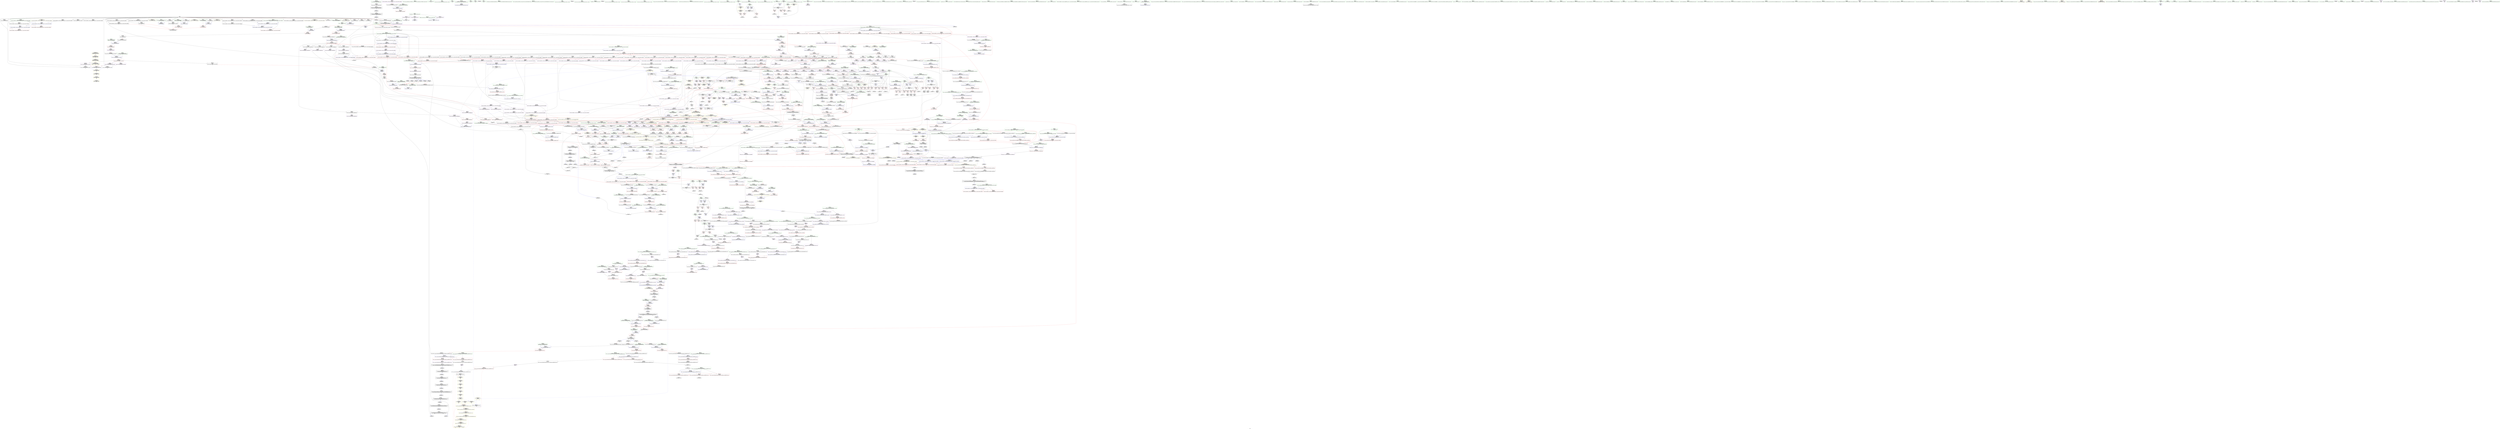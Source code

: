 digraph "SVFG" {
	label="SVFG";

	Node0x557208293c60 [shape=record,color=grey,label="{NodeID: 0\nNullPtr|{|<s29>101}}"];
	Node0x557208293c60 -> Node0x55720851dc00[style=solid];
	Node0x557208293c60 -> Node0x55720851dd00[style=solid];
	Node0x557208293c60 -> Node0x55720851ddd0[style=solid];
	Node0x557208293c60 -> Node0x55720851dea0[style=solid];
	Node0x557208293c60 -> Node0x55720851df70[style=solid];
	Node0x557208293c60 -> Node0x55720851e040[style=solid];
	Node0x557208293c60 -> Node0x55720851e110[style=solid];
	Node0x557208293c60 -> Node0x55720851e1e0[style=solid];
	Node0x557208293c60 -> Node0x55720851e2b0[style=solid];
	Node0x557208293c60 -> Node0x55720851e380[style=solid];
	Node0x557208293c60 -> Node0x55720851e450[style=solid];
	Node0x557208293c60 -> Node0x55720851e520[style=solid];
	Node0x557208293c60 -> Node0x55720851e5f0[style=solid];
	Node0x557208293c60 -> Node0x55720851e6c0[style=solid];
	Node0x557208293c60 -> Node0x55720851e790[style=solid];
	Node0x557208293c60 -> Node0x55720851e860[style=solid];
	Node0x557208293c60 -> Node0x55720851e930[style=solid];
	Node0x557208293c60 -> Node0x55720851ea00[style=solid];
	Node0x557208293c60 -> Node0x55720851ead0[style=solid];
	Node0x557208293c60 -> Node0x55720851eba0[style=solid];
	Node0x557208293c60 -> Node0x55720851ec70[style=solid];
	Node0x557208293c60 -> Node0x5572085261c0[style=solid];
	Node0x557208293c60 -> Node0x557208528750[style=solid];
	Node0x557208293c60 -> Node0x557208528820[style=solid];
	Node0x557208293c60 -> Node0x5572085288f0[style=solid];
	Node0x557208293c60 -> Node0x55720852ae50[style=solid];
	Node0x557208293c60 -> Node0x557207f01260[style=solid];
	Node0x557208293c60 -> Node0x55720856c050[style=solid];
	Node0x557208293c60 -> Node0x55720856cf50[style=solid];
	Node0x557208293c60:s29 -> Node0x557208637fe0[style=solid,color=red];
	Node0x557208523f10 [shape=record,color=red,label="{NodeID: 775\n1501\<--1500\n\<--coerce.dive3\n_ZNSt20__uninitialized_copyILb1EE13__uninit_copyISt13move_iteratorIPxES3_EET0_T_S6_S5_\n|{<s0>114}}"];
	Node0x557208523f10:s0 -> Node0x55720863a630[style=solid,color=red];
	Node0x55720851a8d0 [shape=record,color=purple,label="{NodeID: 443\n892\<--26\n\<--.str.4\n_ZNSt6vectorIxSaIxEE17_M_realloc_insertIJxEEEvN9__gnu_cxx17__normal_iteratorIPxS1_EEDpOT_\n|{<s0>58}}"];
	Node0x55720851a8d0:s0 -> Node0x557208639f40[style=solid,color=red];
	Node0x55720850e790 [shape=record,color=green,label="{NodeID: 111\n633\<--634\n_ZNSt12_Destroy_auxILb1EE9__destroyIPxEEvT_S3_\<--_ZNSt12_Destroy_auxILb1EE9__destroyIPxEEvT_S3__field_insensitive\n}"];
	Node0x557208529a00 [shape=record,color=blue,label="{NodeID: 886\n708\<--705\nthis.addr\<--this\n_ZN9__gnu_cxx13new_allocatorIxE10deallocateEPxm\n}"];
	Node0x557208529a00 -> Node0x557208536010[style=dashed];
	Node0x557208530440 [shape=record,color=purple,label="{NodeID: 554\n1738\<--1497\noffset_0\<--\n}"];
	Node0x557208530440 -> Node0x557208525ab0[style=solid];
	Node0x557208512f30 [shape=record,color=green,label="{NodeID: 222\n1435\<--1436\n__first\<--__first_field_insensitive\n_ZSt18uninitialized_copyISt13move_iteratorIPxES1_ET0_T_S4_S3_\n}"];
	Node0x557208512f30 -> Node0x557208518920[style=solid];
	Node0x557208512f30 -> Node0x55720852f810[style=solid];
	Node0x557208630920 [shape=record,color=black,label="{NodeID: 2104\n802 = PHI(856, )\n|{<s0>52}}"];
	Node0x557208630920:s0 -> Node0x557208635570[style=solid,color=red];
	Node0x55720854ed00 [shape=record,color=blue,label="{NodeID: 997\n1677\<--1675\nthis.addr\<--this\n_ZNSt13move_iteratorIPxEC2ES0_\n}"];
	Node0x55720854ed00 -> Node0x5572085251c0[style=dashed];
	Node0x557208535e70 [shape=record,color=red,label="{NodeID: 665\n698\<--689\n\<--__p.addr\n_ZNSt16allocator_traitsISaIxEE10deallocateERS0_Pxm\n|{<s0>45}}"];
	Node0x557208535e70:s0 -> Node0x5572086377b0[style=solid,color=red];
	Node0x557208520ff0 [shape=record,color=black,label="{NodeID: 333\n719\<--718\n\<--\n_ZN9__gnu_cxx13new_allocatorIxE10deallocateEPxm\n}"];
	Node0x557208639b00 [shape=record,color=black,label="{NodeID: 2215\n1131 = PHI(877, )\n1st arg _ZN9__gnu_cxxmiIPxSt6vectorIxSaIxEEEENS_17__normal_iteratorIT_T0_E15difference_typeERKS8_SB_ }"];
	Node0x557208639b00 -> Node0x55720854b830[style=solid];
	Node0x557208293360 [shape=record,color=green,label="{NodeID: 1\n7\<--1\n__dso_handle\<--dummyObj\nGlob }"];
	Node0x557208523fe0 [shape=record,color=red,label="{NodeID: 776\n1503\<--1502\n\<--coerce.dive4\n_ZNSt20__uninitialized_copyILb1EE13__uninit_copyISt13move_iteratorIPxES3_EET0_T_S6_S5_\n|{<s0>114}}"];
	Node0x557208523fe0:s0 -> Node0x55720863a740[style=solid,color=red];
	Node0x55720853e610 [shape=record,color=yellow,style=double,label="{NodeID: 1551\n52V_1 = ENCHI(MR_52V_0)\npts\{1368 \}\nFun[_ZNSt16allocator_traitsISaIxEE9constructIxJxEEEvRS0_PT_DpOT0_]|{<s0>57}}"];
	Node0x55720853e610:s0 -> Node0x55720854b280[style=dashed,color=red];
	Node0x55720851a9a0 [shape=record,color=purple,label="{NodeID: 444\n1719\<--28\nllvm.global_ctors_0\<--llvm.global_ctors\nGlob }"];
	Node0x55720851a9a0 -> Node0x557208525fc0[style=solid];
	Node0x55720850e890 [shape=record,color=green,label="{NodeID: 112\n639\<--640\n.addr\<--.addr_field_insensitive\n_ZNSt12_Destroy_auxILb1EE9__destroyIPxEEvT_S3_\n}"];
	Node0x55720850e890 -> Node0x5572085292b0[style=solid];
	Node0x557208529ad0 [shape=record,color=blue,label="{NodeID: 887\n710\<--706\n__p.addr\<--__p\n_ZN9__gnu_cxx13new_allocatorIxE10deallocateEPxm\n}"];
	Node0x557208529ad0 -> Node0x5572085360e0[style=dashed];
	Node0x5572085c2130 [shape=record,color=yellow,style=double,label="{NodeID: 1662\n42V_1 = ENCHI(MR_42V_0)\npts\{205 \}\nFun[_ZN9__gnu_cxx13new_allocatorIxE9constructIxJxEEEvPT_DpOT0_]}"];
	Node0x5572085c2130 -> Node0x557208538d90[style=dashed];
	Node0x557208530510 [shape=record,color=purple,label="{NodeID: 555\n1522\<--1512\ncoerce.dive\<--__first\n_ZSt4copyISt13move_iteratorIPxES1_ET0_T_S4_S3_\n}"];
	Node0x557208530510 -> Node0x55720854dbf0[style=solid];
	Node0x557208513000 [shape=record,color=green,label="{NodeID: 223\n1437\<--1438\n__last\<--__last_field_insensitive\n_ZSt18uninitialized_copyISt13move_iteratorIPxES1_ET0_T_S4_S3_\n}"];
	Node0x557208513000 -> Node0x5572085189f0[style=solid];
	Node0x557208513000 -> Node0x55720852f8e0[style=solid];
	Node0x557208630a60 [shape=record,color=black,label="{NodeID: 2105\n815 = PHI(400, )\n}"];
	Node0x557208630a60 -> Node0x55720852a2f0[style=solid];
	Node0x55720854edd0 [shape=record,color=blue,label="{NodeID: 998\n1679\<--1676\n__i.addr\<--__i\n_ZNSt13move_iteratorIPxEC2ES0_\n}"];
	Node0x55720854edd0 -> Node0x557208525290[style=dashed];
	Node0x557208535f40 [shape=record,color=red,label="{NodeID: 666\n699\<--691\n\<--__n.addr\n_ZNSt16allocator_traitsISaIxEE10deallocateERS0_Pxm\n|{<s0>45}}"];
	Node0x557208535f40:s0 -> Node0x5572086378c0[style=solid,color=red];
	Node0x5572085210c0 [shape=record,color=black,label="{NodeID: 334\n732\<--731\n\<--this1\n_ZNSaIxED2Ev\n|{<s0>47}}"];
	Node0x5572085210c0:s0 -> Node0x55720863db40[style=solid,color=red];
	Node0x557208639c10 [shape=record,color=black,label="{NodeID: 2216\n516 = PHI(494, )\n0th arg _ZNSt12_Vector_baseIxSaIxEE12_Vector_implC2Ev }"];
	Node0x557208639c10 -> Node0x557208528680[style=solid];
	Node0x5572082d7690 [shape=record,color=green,label="{NodeID: 2\n9\<--1\n\<--dummyObj\nCan only get source location for instruction, argument, global var or function.}"];
	Node0x5572085240b0 [shape=record,color=red,label="{NodeID: 777\n1541\<--1516\n\<--__result.addr\n_ZSt4copyISt13move_iteratorIPxES1_ET0_T_S4_S3_\n|{<s0>119}}"];
	Node0x5572085240b0:s0 -> Node0x55720863b5a0[style=solid,color=red];
	Node0x55720851aaa0 [shape=record,color=purple,label="{NodeID: 445\n1720\<--28\nllvm.global_ctors_1\<--llvm.global_ctors\nGlob }"];
	Node0x55720851aaa0 -> Node0x5572085260c0[style=solid];
	Node0x55720850e960 [shape=record,color=green,label="{NodeID: 113\n641\<--642\n.addr1\<--.addr1_field_insensitive\n_ZNSt12_Destroy_auxILb1EE9__destroyIPxEEvT_S3_\n}"];
	Node0x55720850e960 -> Node0x557208529380[style=solid];
	Node0x557208529ba0 [shape=record,color=blue,label="{NodeID: 888\n712\<--707\n.addr\<--\n_ZN9__gnu_cxx13new_allocatorIxE10deallocateEPxm\n}"];
	Node0x5572085305e0 [shape=record,color=purple,label="{NodeID: 556\n1524\<--1514\ncoerce.dive1\<--__last\n_ZSt4copyISt13move_iteratorIPxES1_ET0_T_S4_S3_\n}"];
	Node0x5572085305e0 -> Node0x55720854dcc0[style=solid];
	Node0x5572085130d0 [shape=record,color=green,label="{NodeID: 224\n1439\<--1440\n__result.addr\<--__result.addr_field_insensitive\n_ZSt18uninitialized_copyISt13move_iteratorIPxES1_ET0_T_S4_S3_\n}"];
	Node0x5572085130d0 -> Node0x557208523bd0[style=solid];
	Node0x5572085130d0 -> Node0x55720854d4a0[style=solid];
	Node0x557208630ba0 [shape=record,color=black,label="{NodeID: 2106\n819 = PHI(856, )\n|{<s0>55}}"];
	Node0x557208630ba0:s0 -> Node0x55720863d850[style=solid,color=red];
	Node0x55720854eea0 [shape=record,color=blue,label="{NodeID: 999\n1684\<--1685\n_M_current\<--\n_ZNSt13move_iteratorIPxEC2ES0_\n|{<s0>108}}"];
	Node0x55720854eea0:s0 -> Node0x5572085e07a0[style=dashed,color=blue];
	Node0x557208536010 [shape=record,color=red,label="{NodeID: 667\n717\<--708\nthis1\<--this.addr\n_ZN9__gnu_cxx13new_allocatorIxE10deallocateEPxm\n}"];
	Node0x557208521190 [shape=record,color=black,label="{NodeID: 335\n755\<--753\n\<--this1\n_ZNSt6vectorIxSaIxEE15_M_erase_at_endEPx\n}"];
	Node0x557208521190 -> Node0x55720852c680[style=solid];
	Node0x557208521190 -> Node0x55720852c750[style=solid];
	Node0x557208639d20 [shape=record,color=black,label="{NodeID: 2217\n1074 = PHI(891, )\n0th arg _ZNKSt6vectorIxSaIxEE12_M_check_lenEmPKc }"];
	Node0x557208639d20 -> Node0x55720854b350[style=solid];
	Node0x5572082ab2d0 [shape=record,color=green,label="{NodeID: 3\n20\<--1\n.str\<--dummyObj\nGlob }"];
	Node0x557208524180 [shape=record,color=red,label="{NodeID: 778\n1531\<--1530\n\<--coerce.dive2\n_ZSt4copyISt13move_iteratorIPxES1_ET0_T_S4_S3_\n|{<s0>116}}"];
	Node0x557208524180:s0 -> Node0x55720863c020[style=solid,color=red];
	Node0x55720851aba0 [shape=record,color=purple,label="{NodeID: 446\n1721\<--28\nllvm.global_ctors_2\<--llvm.global_ctors\nGlob }"];
	Node0x55720851aba0 -> Node0x5572085261c0[style=solid];
	Node0x557208513540 [shape=record,color=green,label="{NodeID: 114\n650\<--651\nthis.addr\<--this.addr_field_insensitive\n_ZNSt12_Vector_baseIxSaIxEE13_M_deallocateEPxm\n}"];
	Node0x557208513540 -> Node0x557208535990[style=solid];
	Node0x557208513540 -> Node0x557208529450[style=solid];
	Node0x557208529c70 [shape=record,color=blue,label="{NodeID: 889\n728\<--727\nthis.addr\<--this\n_ZNSaIxED2Ev\n}"];
	Node0x557208529c70 -> Node0x5572085361b0[style=dashed];
	Node0x5572085306b0 [shape=record,color=purple,label="{NodeID: 557\n1530\<--1518\ncoerce.dive2\<--agg.tmp\n_ZSt4copyISt13move_iteratorIPxES1_ET0_T_S4_S3_\n}"];
	Node0x5572085306b0 -> Node0x557208524180[style=solid];
	Node0x5572085131a0 [shape=record,color=green,label="{NodeID: 225\n1441\<--1442\n__assignable\<--__assignable_field_insensitive\n_ZSt18uninitialized_copyISt13move_iteratorIPxES1_ET0_T_S4_S3_\n}"];
	Node0x5572085131a0 -> Node0x55720854d570[style=solid];
	Node0x557208630ce0 [shape=record,color=black,label="{NodeID: 2107\n425 = PHI(1213, )\n}"];
	Node0x557208630ce0 -> Node0x557208534610[style=solid];
	Node0x55720854ef70 [shape=record,color=blue,label="{NodeID: 1000\n1691\<--1689\nthis.addr\<--this\n_ZN9__gnu_cxx13new_allocatorIxE7destroyIxEEvPT_\n}"];
	Node0x55720854ef70 -> Node0x557208525360[style=dashed];
	Node0x5572085360e0 [shape=record,color=red,label="{NodeID: 668\n718\<--710\n\<--__p.addr\n_ZN9__gnu_cxx13new_allocatorIxE10deallocateEPxm\n}"];
	Node0x5572085360e0 -> Node0x557208520ff0[style=solid];
	Node0x557208521260 [shape=record,color=black,label="{NodeID: 336\n759\<--753\n\<--this1\n_ZNSt6vectorIxSaIxEE15_M_erase_at_endEPx\n|{<s0>48}}"];
	Node0x557208521260:s0 -> Node0x55720863c820[style=solid,color=red];
	Node0x557208639e30 [shape=record,color=black,label="{NodeID: 2218\n1075 = PHI(97, )\n1st arg _ZNKSt6vectorIxSaIxEE12_M_check_lenEmPKc }"];
	Node0x557208639e30 -> Node0x55720854b420[style=solid];
	Node0x5572082aeb10 [shape=record,color=green,label="{NodeID: 4\n22\<--1\n.str.2\<--dummyObj\nGlob }"];
	Node0x557208524250 [shape=record,color=red,label="{NodeID: 779\n1539\<--1538\n\<--coerce.dive4\n_ZSt4copyISt13move_iteratorIPxES1_ET0_T_S4_S3_\n|{<s0>118}}"];
	Node0x557208524250:s0 -> Node0x55720863c020[style=solid,color=red];
	Node0x55720851aca0 [shape=record,color=purple,label="{NodeID: 447\n159\<--158\n_M_impl\<--\n_ZNSt6vectorIxSaIxEED2Ev\n}"];
	Node0x5572085135d0 [shape=record,color=green,label="{NodeID: 115\n652\<--653\n__p.addr\<--__p.addr_field_insensitive\n_ZNSt12_Vector_baseIxSaIxEE13_M_deallocateEPxm\n}"];
	Node0x5572085135d0 -> Node0x557208535a60[style=solid];
	Node0x5572085135d0 -> Node0x557208535b30[style=solid];
	Node0x5572085135d0 -> Node0x557208529520[style=solid];
	Node0x557208529d40 [shape=record,color=blue,label="{NodeID: 890\n739\<--738\nthis.addr\<--this\n_ZN9__gnu_cxx13new_allocatorIxED2Ev\n}"];
	Node0x557208529d40 -> Node0x557208536280[style=dashed];
	Node0x557208530780 [shape=record,color=purple,label="{NodeID: 558\n1538\<--1520\ncoerce.dive4\<--agg.tmp3\n_ZSt4copyISt13move_iteratorIPxES1_ET0_T_S4_S3_\n}"];
	Node0x557208530780 -> Node0x557208524250[style=solid];
	Node0x557208513270 [shape=record,color=green,label="{NodeID: 226\n1443\<--1444\nagg.tmp\<--agg.tmp_field_insensitive\n_ZSt18uninitialized_copyISt13move_iteratorIPxES1_ET0_T_S4_S3_\n}"];
	Node0x557208513270 -> Node0x557208518ac0[style=solid];
	Node0x557208513270 -> Node0x55720852f9b0[style=solid];
	Node0x557208630e20 [shape=record,color=black,label="{NodeID: 2108\n430 = PHI(1213, )\n}"];
	Node0x557208630e20 -> Node0x5572085346e0[style=solid];
	Node0x55720854f040 [shape=record,color=blue,label="{NodeID: 1001\n1693\<--1690\n__p.addr\<--__p\n_ZN9__gnu_cxx13new_allocatorIxE7destroyIxEEvPT_\n}"];
	Node0x5572085361b0 [shape=record,color=red,label="{NodeID: 669\n731\<--728\nthis1\<--this.addr\n_ZNSaIxED2Ev\n}"];
	Node0x5572085361b0 -> Node0x5572085210c0[style=solid];
	Node0x557208521330 [shape=record,color=black,label="{NodeID: 337\n763\<--753\n\<--this1\n_ZNSt6vectorIxSaIxEE15_M_erase_at_endEPx\n}"];
	Node0x557208521330 -> Node0x55720852c820[style=solid];
	Node0x557208521330 -> Node0x55720852c8f0[style=solid];
	Node0x557208639f40 [shape=record,color=black,label="{NodeID: 2219\n1076 = PHI(892, )\n2nd arg _ZNKSt6vectorIxSaIxEE12_M_check_lenEmPKc }"];
	Node0x557208639f40 -> Node0x55720854b4f0[style=solid];
	Node0x55720828fa00 [shape=record,color=green,label="{NodeID: 5\n24\<--1\n.str.3\<--dummyObj\nGlob }"];
	Node0x557208524320 [shape=record,color=red,label="{NodeID: 780\n1559\<--1550\n\<--__first.addr\n_ZSt14__copy_move_a2ILb1EPxS0_ET1_T0_S2_S1_\n|{<s0>120}}"];
	Node0x557208524320:s0 -> Node0x557208639820[style=solid,color=red];
	Node0x55720851ad70 [shape=record,color=purple,label="{NodeID: 448\n160\<--158\n_M_start\<--\n_ZNSt6vectorIxSaIxEED2Ev\n}"];
	Node0x55720851ad70 -> Node0x557208532800[style=solid];
	Node0x5572085136a0 [shape=record,color=green,label="{NodeID: 116\n654\<--655\n__n.addr\<--__n.addr_field_insensitive\n_ZNSt12_Vector_baseIxSaIxEE13_M_deallocateEPxm\n}"];
	Node0x5572085136a0 -> Node0x557208535c00[style=solid];
	Node0x5572085136a0 -> Node0x5572085295f0[style=solid];
	Node0x557208529e10 [shape=record,color=blue,label="{NodeID: 891\n747\<--745\nthis.addr\<--this\n_ZNSt6vectorIxSaIxEE15_M_erase_at_endEPx\n}"];
	Node0x557208529e10 -> Node0x557208536350[style=dashed];
	Node0x557208530850 [shape=record,color=purple,label="{NodeID: 559\n1740\<--1527\noffset_0\<--\n}"];
	Node0x557208530850 -> Node0x55720854de60[style=solid];
	Node0x557208513340 [shape=record,color=green,label="{NodeID: 227\n1445\<--1446\nagg.tmp2\<--agg.tmp2_field_insensitive\n_ZSt18uninitialized_copyISt13move_iteratorIPxES1_ET0_T_S4_S3_\n}"];
	Node0x557208513340 -> Node0x557208518b90[style=solid];
	Node0x557208513340 -> Node0x55720852fa80[style=solid];
	Node0x557208630f60 [shape=record,color=black,label="{NodeID: 2109\n465 = PHI()\n}"];
	Node0x55720854f110 [shape=record,color=blue,label="{NodeID: 1002\n1702\<--1700\nthis.addr\<--this\n_ZN9__gnu_cxx17__normal_iteratorIPxSt6vectorIxSaIxEEEC2ERKS1_\n}"];
	Node0x55720854f110 -> Node0x557208525430[style=dashed];
	Node0x557208536280 [shape=record,color=red,label="{NodeID: 670\n742\<--739\nthis1\<--this.addr\n_ZN9__gnu_cxx13new_allocatorIxED2Ev\n}"];
	Node0x557208521400 [shape=record,color=black,label="{NodeID: 338\n784\<--783\n\<--this1\n_ZNSt6vectorIxSaIxEE12emplace_backIJxEEEvDpOT_\n}"];
	Node0x557208521400 -> Node0x55720852cb60[style=solid];
	Node0x557208521400 -> Node0x55720852cc30[style=solid];
	Node0x55720863a050 [shape=record,color=black,label="{NodeID: 2220\n1254 = PHI(1090, 1090, 1090, 1090, )\n0th arg _ZNKSt6vectorIxSaIxEE4sizeEv }"];
	Node0x55720863a050 -> Node0x55720854c2c0[style=solid];
	Node0x5572082ae960 [shape=record,color=green,label="{NodeID: 6\n26\<--1\n.str.4\<--dummyObj\nGlob }"];
	Node0x5572085243f0 [shape=record,color=red,label="{NodeID: 781\n1563\<--1552\n\<--__last.addr\n_ZSt14__copy_move_a2ILb1EPxS0_ET1_T0_S2_S1_\n|{<s0>121}}"];
	Node0x5572085243f0:s0 -> Node0x557208639820[style=solid,color=red];
	Node0x55720853eaa0 [shape=record,color=yellow,style=double,label="{NodeID: 1556\n52V_1 = ENCHI(MR_52V_0)\npts\{1368 \}\nFun[_ZSt34__uninitialized_move_if_noexcept_aIPxS0_SaIxEET0_T_S3_S2_RT1_]|{<s0>96}}"];
	Node0x55720853eaa0:s0 -> Node0x5572085c3300[style=dashed,color=red];
	Node0x55720851ae40 [shape=record,color=purple,label="{NodeID: 449\n163\<--162\n_M_impl2\<--\n_ZNSt6vectorIxSaIxEED2Ev\n}"];
	Node0x557208513770 [shape=record,color=green,label="{NodeID: 117\n668\<--669\n_ZNSt16allocator_traitsISaIxEE10deallocateERS0_Pxm\<--_ZNSt16allocator_traitsISaIxEE10deallocateERS0_Pxm_field_insensitive\n}"];
	Node0x557208529ee0 [shape=record,color=blue,label="{NodeID: 892\n749\<--746\n__pos.addr\<--__pos\n_ZNSt6vectorIxSaIxEE15_M_erase_at_endEPx\n}"];
	Node0x557208529ee0 -> Node0x557208536420[style=dashed];
	Node0x557208529ee0 -> Node0x5572085364f0[style=dashed];
	Node0x557208530920 [shape=record,color=purple,label="{NodeID: 560\n1741\<--1528\noffset_0\<--\n}"];
	Node0x557208530920 -> Node0x557208525b80[style=solid];
	Node0x557208513410 [shape=record,color=green,label="{NodeID: 228\n1466\<--1467\n_ZNSt20__uninitialized_copyILb1EE13__uninit_copyISt13move_iteratorIPxES3_EET0_T_S6_S5_\<--_ZNSt20__uninitialized_copyILb1EE13__uninit_copyISt13move_iteratorIPxES3_EET0_T_S6_S5__field_insensitive\n}"];
	Node0x557208631030 [shape=record,color=black,label="{NodeID: 2110\n474 = PHI(191, )\n}"];
	Node0x55720854f1e0 [shape=record,color=blue,label="{NodeID: 1003\n1704\<--1701\n__i.addr\<--__i\n_ZN9__gnu_cxx17__normal_iteratorIPxSt6vectorIxSaIxEEEC2ERKS1_\n}"];
	Node0x55720854f1e0 -> Node0x557208525500[style=dashed];
	Node0x557208536350 [shape=record,color=red,label="{NodeID: 671\n753\<--747\nthis1\<--this.addr\n_ZNSt6vectorIxSaIxEE15_M_erase_at_endEPx\n}"];
	Node0x557208536350 -> Node0x557208521190[style=solid];
	Node0x557208536350 -> Node0x557208521260[style=solid];
	Node0x557208536350 -> Node0x557208521330[style=solid];
	Node0x5572085214d0 [shape=record,color=black,label="{NodeID: 339\n788\<--783\n\<--this1\n_ZNSt6vectorIxSaIxEE12emplace_backIJxEEEvDpOT_\n}"];
	Node0x5572085214d0 -> Node0x55720852cd00[style=solid];
	Node0x5572085214d0 -> Node0x55720852cdd0[style=solid];
	Node0x55720863a3d0 [shape=record,color=black,label="{NodeID: 2221\n673 = PHI(605, 615, )\n0th arg _ZNSt12_Vector_baseIxSaIxEE12_Vector_implD2Ev }"];
	Node0x55720863a3d0 -> Node0x5572085296c0[style=solid];
	Node0x55720850a8e0 [shape=record,color=green,label="{NodeID: 7\n29\<--1\n\<--dummyObj\nCan only get source location for instruction, argument, global var or function.}"];
	Node0x5572085244c0 [shape=record,color=red,label="{NodeID: 782\n1565\<--1554\n\<--__result.addr\n_ZSt14__copy_move_a2ILb1EPxS0_ET1_T0_S2_S1_\n|{<s0>122}}"];
	Node0x5572085244c0:s0 -> Node0x557208639820[style=solid,color=red];
	Node0x55720851af10 [shape=record,color=purple,label="{NodeID: 450\n164\<--162\n_M_finish\<--\n_ZNSt6vectorIxSaIxEED2Ev\n}"];
	Node0x55720851af10 -> Node0x5572085328d0[style=solid];
	Node0x557208513870 [shape=record,color=green,label="{NodeID: 118\n674\<--675\nthis.addr\<--this.addr_field_insensitive\n_ZNSt12_Vector_baseIxSaIxEE12_Vector_implD2Ev\n}"];
	Node0x557208513870 -> Node0x557208535cd0[style=solid];
	Node0x557208513870 -> Node0x5572085296c0[style=solid];
	Node0x557208529fb0 [shape=record,color=blue,label="{NodeID: 893\n765\<--762\n_M_finish3\<--\n_ZNSt6vectorIxSaIxEE15_M_erase_at_endEPx\n|{<s0>22}}"];
	Node0x557208529fb0:s0 -> Node0x5572085de5f0[style=dashed,color=blue];
	Node0x5572085c2700 [shape=record,color=yellow,style=double,label="{NodeID: 1668\n52V_1 = ENCHI(MR_52V_0)\npts\{1368 \}\nFun[_ZSt14__copy_move_a2ILb1EPxS0_ET1_T0_S2_S1_]|{<s0>123}}"];
	Node0x5572085c2700:s0 -> Node0x55720853d540[style=dashed,color=red];
	Node0x5572085309f0 [shape=record,color=purple,label="{NodeID: 561\n1743\<--1535\noffset_0\<--\n}"];
	Node0x5572085309f0 -> Node0x55720854df30[style=solid];
	Node0x55720851b900 [shape=record,color=green,label="{NodeID: 229\n1478\<--1479\n__first\<--__first_field_insensitive\n_ZNSt20__uninitialized_copyILb1EE13__uninit_copyISt13move_iteratorIPxES3_EET0_T_S6_S5_\n}"];
	Node0x55720851b900 -> Node0x557208518d30[style=solid];
	Node0x55720851b900 -> Node0x55720852fe90[style=solid];
	Node0x5572086311a0 [shape=record,color=black,label="{NodeID: 2111\n476 = PHI()\n}"];
	Node0x55720854f2b0 [shape=record,color=blue,label="{NodeID: 1004\n1709\<--1711\n_M_current\<--\n_ZN9__gnu_cxx17__normal_iteratorIPxSt6vectorIxSaIxEEEC2ERKS1_\n|{<s0>25|<s1>26}}"];
	Node0x55720854f2b0:s0 -> Node0x5572085df7c0[style=dashed,color=blue];
	Node0x55720854f2b0:s1 -> Node0x5572085df920[style=dashed,color=blue];
	Node0x557208536420 [shape=record,color=red,label="{NodeID: 672\n754\<--749\n\<--__pos.addr\n_ZNSt6vectorIxSaIxEE15_M_erase_at_endEPx\n|{<s0>49}}"];
	Node0x557208536420:s0 -> Node0x557208636a30[style=solid,color=red];
	Node0x5572085215a0 [shape=record,color=black,label="{NodeID: 340\n794\<--783\n\<--this1\n_ZNSt6vectorIxSaIxEE12emplace_backIJxEEEvDpOT_\n}"];
	Node0x5572085215a0 -> Node0x55720852cea0[style=solid];
	Node0x55720863a520 [shape=record,color=black,label="{NodeID: 2222\n1659 = PHI(1577, )\n0th arg _ZSt12__miter_baseIPxET_S1_ }"];
	Node0x55720863a520 -> Node0x55720854eb60[style=solid];
	Node0x55720850ad50 [shape=record,color=green,label="{NodeID: 8\n69\<--1\n\<--dummyObj\nCan only get source location for instruction, argument, global var or function.}"];
	Node0x557208524590 [shape=record,color=red,label="{NodeID: 783\n1600\<--1588\n\<--__first.addr\n_ZSt13__copy_move_aILb1EPxS0_ET1_T0_S2_S1_\n|{<s0>126}}"];
	Node0x557208524590:s0 -> Node0x557208637370[style=solid,color=red];
	Node0x55720851afe0 [shape=record,color=purple,label="{NodeID: 451\n312\<--210\ncoerce.dive\<--__begin1\n_Z5solvev\n}"];
	Node0x55720851afe0 -> Node0x557208527710[style=solid];
	Node0x557208513940 [shape=record,color=green,label="{NodeID: 119\n680\<--681\n_ZNSaIxED2Ev\<--_ZNSaIxED2Ev_field_insensitive\n}"];
	Node0x55720852a080 [shape=record,color=blue,label="{NodeID: 894\n775\<--773\nthis.addr\<--this\n_ZNSt6vectorIxSaIxEE12emplace_backIJxEEEvDpOT_\n}"];
	Node0x55720852a080 -> Node0x557208536690[style=dashed];
	Node0x557208530ac0 [shape=record,color=purple,label="{NodeID: 562\n1744\<--1536\noffset_0\<--\n}"];
	Node0x557208530ac0 -> Node0x557208525c50[style=solid];
	Node0x55720851b9d0 [shape=record,color=green,label="{NodeID: 230\n1480\<--1481\n__last\<--__last_field_insensitive\n_ZNSt20__uninitialized_copyILb1EE13__uninit_copyISt13move_iteratorIPxES3_EET0_T_S6_S5_\n}"];
	Node0x55720851b9d0 -> Node0x557208518e00[style=solid];
	Node0x55720851b9d0 -> Node0x55720852ff60[style=solid];
	Node0x557208631270 [shape=record,color=black,label="{NodeID: 2112\n505 = PHI()\n}"];
	Node0x5572085364f0 [shape=record,color=red,label="{NodeID: 673\n762\<--749\n\<--__pos.addr\n_ZNSt6vectorIxSaIxEE15_M_erase_at_endEPx\n}"];
	Node0x5572085364f0 -> Node0x557208529fb0[style=solid];
	Node0x557208521670 [shape=record,color=black,label="{NodeID: 341\n797\<--783\n\<--this1\n_ZNSt6vectorIxSaIxEE12emplace_backIJxEEEvDpOT_\n}"];
	Node0x557208521670 -> Node0x55720852cf70[style=solid];
	Node0x557208521670 -> Node0x55720852d040[style=solid];
	Node0x55720863a630 [shape=record,color=black,label="{NodeID: 2223\n1509 = PHI(1501, )\n0th arg _ZSt4copyISt13move_iteratorIPxES1_ET0_T_S4_S3_ }"];
	Node0x55720863a630 -> Node0x55720854dbf0[style=solid];
	Node0x55720850b640 [shape=record,color=green,label="{NodeID: 9\n81\<--1\n\<--dummyObj\nCan only get source location for instruction, argument, global var or function.}"];
	Node0x557208524660 [shape=record,color=red,label="{NodeID: 784\n1601\<--1590\n\<--__last.addr\n_ZSt13__copy_move_aILb1EPxS0_ET1_T0_S2_S1_\n|{<s0>126}}"];
	Node0x557208524660:s0 -> Node0x557208637480[style=solid,color=red];
	Node0x55720853ed40 [shape=record,color=yellow,style=double,label="{NodeID: 1559\n2V_1 = ENCHI(MR_2V_0)\npts\{12 \}\nFun[_Z4calcx]}"];
	Node0x55720853ed40 -> Node0x557208531480[style=dashed];
	Node0x55720851b0b0 [shape=record,color=purple,label="{NodeID: 452\n317\<--212\ncoerce.dive31\<--__end1\n_Z5solvev\n}"];
	Node0x55720851b0b0 -> Node0x5572085277e0[style=solid];
	Node0x557208513a40 [shape=record,color=green,label="{NodeID: 120\n687\<--688\n__a.addr\<--__a.addr_field_insensitive\n_ZNSt16allocator_traitsISaIxEE10deallocateERS0_Pxm\n}"];
	Node0x557208513a40 -> Node0x557208535da0[style=solid];
	Node0x557208513a40 -> Node0x557208529790[style=solid];
	Node0x55720852a150 [shape=record,color=blue,label="{NodeID: 895\n777\<--774\n__args.addr\<--__args\n_ZNSt6vectorIxSaIxEE12emplace_backIJxEEEvDpOT_\n}"];
	Node0x55720852a150 -> Node0x557208536760[style=dashed];
	Node0x55720852a150 -> Node0x557208536830[style=dashed];
	Node0x557208530b90 [shape=record,color=purple,label="{NodeID: 563\n1575\<--1573\ncoerce.dive\<--__it\n_ZSt12__miter_baseIPxEDTcl12__miter_basecldtfp_4baseEEESt13move_iteratorIT_E\n}"];
	Node0x557208530b90 -> Node0x55720854e270[style=solid];
	Node0x55720851baa0 [shape=record,color=green,label="{NodeID: 231\n1482\<--1483\n__result.addr\<--__result.addr_field_insensitive\n_ZNSt20__uninitialized_copyILb1EE13__uninit_copyISt13move_iteratorIPxES3_EET0_T_S6_S5_\n}"];
	Node0x55720851baa0 -> Node0x557208523e40[style=solid];
	Node0x55720851baa0 -> Node0x55720854d980[style=solid];
	Node0x557208631340 [shape=record,color=black,label="{NodeID: 2113\n760 = PHI(569, )\n|{<s0>49}}"];
	Node0x557208631340:s0 -> Node0x557208636f50[style=solid,color=red];
	Node0x5572085365c0 [shape=record,color=red,label="{NodeID: 674\n758\<--757\n\<--_M_finish\n_ZNSt6vectorIxSaIxEE15_M_erase_at_endEPx\n|{<s0>49}}"];
	Node0x5572085365c0:s0 -> Node0x557208636d50[style=solid,color=red];
	Node0x557207f01260 [shape=record,color=black,label="{NodeID: 1449\n1170 = PHI(1165, 3, )\n}"];
	Node0x557207f01260 -> Node0x5572085233b0[style=solid];
	Node0x557208521740 [shape=record,color=black,label="{NodeID: 342\n808\<--783\n\<--this1\n_ZNSt6vectorIxSaIxEE12emplace_backIJxEEEvDpOT_\n}"];
	Node0x557208521740 -> Node0x55720852d110[style=solid];
	Node0x557208521740 -> Node0x55720852d1e0[style=solid];
	Node0x55720863a740 [shape=record,color=black,label="{NodeID: 2224\n1510 = PHI(1503, )\n1st arg _ZSt4copyISt13move_iteratorIPxES1_ET0_T_S4_S3_ }"];
	Node0x55720863a740 -> Node0x55720854dcc0[style=solid];
	Node0x55720850b6d0 [shape=record,color=green,label="{NodeID: 10\n88\<--1\n\<--dummyObj\nCan only get source location for instruction, argument, global var or function.}"];
	Node0x557208524730 [shape=record,color=red,label="{NodeID: 785\n1602\<--1592\n\<--__result.addr\n_ZSt13__copy_move_aILb1EPxS0_ET1_T0_S2_S1_\n|{<s0>126}}"];
	Node0x557208524730:s0 -> Node0x557208637590[style=solid,color=red];
	Node0x55720851b180 [shape=record,color=purple,label="{NodeID: 453\n355\<--354\n_M_impl\<--\n_ZNSt6vectorIxSaIxEE5clearEv\n}"];
	Node0x557208513b10 [shape=record,color=green,label="{NodeID: 121\n689\<--690\n__p.addr\<--__p.addr_field_insensitive\n_ZNSt16allocator_traitsISaIxEE10deallocateERS0_Pxm\n}"];
	Node0x557208513b10 -> Node0x557208535e70[style=solid];
	Node0x557208513b10 -> Node0x557208529860[style=solid];
	Node0x55720852a220 [shape=record,color=blue,label="{NodeID: 896\n810\<--812\n_M_finish7\<--incdec.ptr\n_ZNSt6vectorIxSaIxEE12emplace_backIJxEEEvDpOT_\n}"];
	Node0x55720852a220 -> Node0x5572084f32e0[style=dashed];
	Node0x557208530c60 [shape=record,color=purple,label="{NodeID: 564\n1746\<--1640\noffset_0\<--\n}"];
	Node0x557208530c60 -> Node0x55720854ea90[style=solid];
	Node0x55720851bb70 [shape=record,color=green,label="{NodeID: 232\n1484\<--1485\nagg.tmp\<--agg.tmp_field_insensitive\n_ZNSt20__uninitialized_copyILb1EE13__uninit_copyISt13move_iteratorIPxES3_EET0_T_S6_S5_\n}"];
	Node0x55720851bb70 -> Node0x557208518ed0[style=solid];
	Node0x55720851bb70 -> Node0x557208530030[style=solid];
	Node0x5572086314e0 [shape=record,color=black,label="{NodeID: 2114\n851 = PHI(856, )\n|{<s0>57}}"];
	Node0x5572086314e0:s0 -> Node0x55720863b160[style=solid,color=red];
	Node0x557208536690 [shape=record,color=red,label="{NodeID: 675\n783\<--775\nthis1\<--this.addr\n_ZNSt6vectorIxSaIxEE12emplace_backIJxEEEvDpOT_\n|{|<s5>53|<s6>55}}"];
	Node0x557208536690 -> Node0x557208521400[style=solid];
	Node0x557208536690 -> Node0x5572085214d0[style=solid];
	Node0x557208536690 -> Node0x5572085215a0[style=solid];
	Node0x557208536690 -> Node0x557208521670[style=solid];
	Node0x557208536690 -> Node0x557208521740[style=solid];
	Node0x557208536690:s5 -> Node0x557208636820[style=solid,color=red];
	Node0x557208536690:s6 -> Node0x55720863d630[style=solid,color=red];
	Node0x557207f01330 [shape=record,color=black,label="{NodeID: 1450\n1127 = PHI(1123, 1125, )\n}"];
	Node0x557207f01330 -> Node0x557208522fa0[style=solid];
	Node0x557208521810 [shape=record,color=black,label="{NodeID: 343\n796\<--795\n\<--_M_impl3\n_ZNSt6vectorIxSaIxEE12emplace_backIJxEEEvDpOT_\n|{<s0>52}}"];
	Node0x557208521810:s0 -> Node0x5572086351e0[style=solid,color=red];
	Node0x55720863a850 [shape=record,color=black,label="{NodeID: 2225\n1511 = PHI(1499, )\n2nd arg _ZSt4copyISt13move_iteratorIPxES1_ET0_T_S4_S3_ }"];
	Node0x55720863a850 -> Node0x55720854dd90[style=solid];
	Node0x55720850b760 [shape=record,color=green,label="{NodeID: 11\n97\<--1\n\<--dummyObj\nCan only get source location for instruction, argument, global var or function.|{<s0>58}}"];
	Node0x55720850b760:s0 -> Node0x557208639e30[style=solid,color=red];
	Node0x557208524800 [shape=record,color=red,label="{NodeID: 786\n1612\<--1609\n\<--__it.addr\n_ZSt12__niter_baseIPxET_S1_\n}"];
	Node0x557208524800 -> Node0x5572085197c0[style=solid];
	Node0x55720851b250 [shape=record,color=purple,label="{NodeID: 454\n356\<--354\n_M_start\<--\n_ZNSt6vectorIxSaIxEE5clearEv\n}"];
	Node0x55720851b250 -> Node0x557208533ec0[style=solid];
	Node0x557208513be0 [shape=record,color=green,label="{NodeID: 122\n691\<--692\n__n.addr\<--__n.addr_field_insensitive\n_ZNSt16allocator_traitsISaIxEE10deallocateERS0_Pxm\n}"];
	Node0x557208513be0 -> Node0x557208535f40[style=solid];
	Node0x557208513be0 -> Node0x557208529930[style=solid];
	Node0x55720852a2f0 [shape=record,color=blue,label="{NodeID: 897\n816\<--815\ncoerce.dive\<--call8\n_ZNSt6vectorIxSaIxEE12emplace_backIJxEEEvDpOT_\n}"];
	Node0x55720852a2f0 -> Node0x557208536c40[style=dashed];
	Node0x55720852a2f0 -> Node0x5572085aaaf0[style=dashed];
	Node0x557208530d30 [shape=record,color=purple,label="{NodeID: 565\n1747\<--1642\noffset_0\<--\n}"];
	Node0x557208530d30 -> Node0x557208525d20[style=solid];
	Node0x55720851bc40 [shape=record,color=green,label="{NodeID: 233\n1486\<--1487\nagg.tmp2\<--agg.tmp2_field_insensitive\n_ZNSt20__uninitialized_copyILb1EE13__uninit_copyISt13move_iteratorIPxES3_EET0_T_S6_S5_\n}"];
	Node0x55720851bc40 -> Node0x557208518fa0[style=solid];
	Node0x55720851bc40 -> Node0x557208530100[style=solid];
	Node0x557208631620 [shape=record,color=black,label="{NodeID: 2115\n1109 = PHI(1274, )\n}"];
	Node0x557208631620 -> Node0x557208539340[style=solid];
	Node0x557208536760 [shape=record,color=red,label="{NodeID: 676\n801\<--777\n\<--__args.addr\n_ZNSt6vectorIxSaIxEE12emplace_backIJxEEEvDpOT_\n|{<s0>51}}"];
	Node0x557208536760:s0 -> Node0x55720863e3f0[style=solid,color=red];
	Node0x5572085688d0 [shape=record,color=grey,label="{NodeID: 1451\n600 = Binary(599, 601, )\n|{<s0>38}}"];
	Node0x5572085688d0:s0 -> Node0x557208638c00[style=solid,color=red];
	Node0x5572085218e0 [shape=record,color=black,label="{NodeID: 344\n827\<--832\n_ZSt4moveIRxEONSt16remove_referenceIT_E4typeEOS2__ret\<--\n_ZSt4moveIRxEONSt16remove_referenceIT_E4typeEOS2_\n|{<s0>23}}"];
	Node0x5572085218e0:s0 -> Node0x557208630300[style=solid,color=blue];
	Node0x55720863a960 [shape=record,color=black,label="{NodeID: 2226\n504 = PHI(142, 186, 618, 769, 1046, )\n0th arg __clang_call_terminate }"];
	Node0x55720850b820 [shape=record,color=green,label="{NodeID: 12\n115\<--1\n\<--dummyObj\nCan only get source location for instruction, argument, global var or function.}"];
	Node0x5572085248d0 [shape=record,color=red,label="{NodeID: 787\n1630\<--1618\n\<--__first.addr\n_ZNSt11__copy_moveILb1ELb1ESt26random_access_iterator_tagE8__copy_mIxEEPT_PKS3_S6_S4_\n}"];
	Node0x5572085248d0 -> Node0x557208519960[style=solid];
	Node0x55720851b320 [shape=record,color=purple,label="{NodeID: 455\n397\<--385\ncoerce.dive\<--retval\n_ZNSt6vectorIxSaIxEE5beginEv\n}"];
	Node0x55720851b320 -> Node0x557208534200[style=solid];
	Node0x557208513cb0 [shape=record,color=green,label="{NodeID: 123\n701\<--702\n_ZN9__gnu_cxx13new_allocatorIxE10deallocateEPxm\<--_ZN9__gnu_cxx13new_allocatorIxE10deallocateEPxm_field_insensitive\n}"];
	Node0x55720852a3c0 [shape=record,color=blue,label="{NodeID: 898\n829\<--828\n__t.addr\<--__t\n_ZSt4moveIRxEONSt16remove_referenceIT_E4typeEOS2_\n}"];
	Node0x55720852a3c0 -> Node0x557208536d10[style=dashed];
	Node0x557208530e00 [shape=record,color=purple,label="{NodeID: 566\n1671\<--1670\n_M_current\<--this1\n_ZNKSt13move_iteratorIPxE4baseEv\n}"];
	Node0x557208530e00 -> Node0x5572085250f0[style=solid];
	Node0x55720851bd10 [shape=record,color=green,label="{NodeID: 234\n1505\<--1506\n_ZSt4copyISt13move_iteratorIPxES1_ET0_T_S4_S3_\<--_ZSt4copyISt13move_iteratorIPxES1_ET0_T_S4_S3__field_insensitive\n}"];
	Node0x557208631760 [shape=record,color=black,label="{NodeID: 2116\n893 = PHI(1073, )\n}"];
	Node0x557208631760 -> Node0x55720852aa40[style=solid];
	Node0x557208536830 [shape=record,color=red,label="{NodeID: 677\n818\<--777\n\<--__args.addr\n_ZNSt6vectorIxSaIxEE12emplace_backIJxEEEvDpOT_\n|{<s0>54}}"];
	Node0x557208536830:s0 -> Node0x55720863e3f0[style=solid,color=red];
	Node0x557208568a50 [shape=record,color=grey,label="{NodeID: 1452\n114 = Binary(113, 115, )\n}"];
	Node0x557208568a50 -> Node0x5572085267a0[style=solid];
	Node0x5572085219b0 [shape=record,color=black,label="{NodeID: 345\n848\<--847\n\<--\n_ZNSt16allocator_traitsISaIxEE9constructIxJxEEEvRS0_PT_DpOT0_\n|{<s0>57}}"];
	Node0x5572085219b0:s0 -> Node0x55720863af40[style=solid,color=red];
	Node0x55720863ad20 [shape=record,color=black,label="{NodeID: 2227\n622 = PHI(563, )\n0th arg _ZSt8_DestroyIPxEvT_S1_ }"];
	Node0x55720863ad20 -> Node0x557208529110[style=solid];
	Node0x55720850b920 [shape=record,color=green,label="{NodeID: 13\n282\<--1\n\<--dummyObj\nCan only get source location for instruction, argument, global var or function.}"];
	Node0x5572085249a0 [shape=record,color=red,label="{NodeID: 788\n1641\<--1618\n\<--__first.addr\n_ZNSt11__copy_moveILb1ELb1ESt26random_access_iterator_tagE8__copy_mIxEEPT_PKS3_S6_S4_\n}"];
	Node0x5572085249a0 -> Node0x557208519b00[style=solid];
	Node0x55720851b3f0 [shape=record,color=purple,label="{NodeID: 456\n392\<--391\n_M_impl\<--\n_ZNSt6vectorIxSaIxEE5beginEv\n}"];
	Node0x557208513db0 [shape=record,color=green,label="{NodeID: 124\n708\<--709\nthis.addr\<--this.addr_field_insensitive\n_ZN9__gnu_cxx13new_allocatorIxE10deallocateEPxm\n}"];
	Node0x557208513db0 -> Node0x557208536010[style=solid];
	Node0x557208513db0 -> Node0x557208529a00[style=solid];
	Node0x55720852a490 [shape=record,color=blue,label="{NodeID: 899\n838\<--835\n__a.addr\<--__a\n_ZNSt16allocator_traitsISaIxEE9constructIxJxEEEvRS0_PT_DpOT0_\n}"];
	Node0x55720852a490 -> Node0x557208536de0[style=dashed];
	Node0x5572085c2ca0 [shape=record,color=yellow,style=double,label="{NodeID: 1674\n16V_1 = ENCHI(MR_16V_0)\npts\{190000 190001 190002 \}\nFun[__cxx_global_var_init.1]|{<s0>3}}"];
	Node0x5572085c2ca0:s0 -> Node0x5572085ca2a0[style=dashed,color=red];
	Node0x557208530ed0 [shape=record,color=purple,label="{NodeID: 567\n1684\<--1683\n_M_current\<--this1\n_ZNSt13move_iteratorIPxEC2ES0_\n}"];
	Node0x557208530ed0 -> Node0x55720854eea0[style=solid];
	Node0x55720851bde0 [shape=record,color=green,label="{NodeID: 235\n1512\<--1513\n__first\<--__first_field_insensitive\n_ZSt4copyISt13move_iteratorIPxES1_ET0_T_S4_S3_\n}"];
	Node0x55720851bde0 -> Node0x557208519140[style=solid];
	Node0x55720851bde0 -> Node0x557208530510[style=solid];
	Node0x5572086318a0 [shape=record,color=black,label="{NodeID: 2117\n897 = PHI(383, )\n}"];
	Node0x5572086318a0 -> Node0x55720852ab10[style=solid];
	Node0x557208536900 [shape=record,color=red,label="{NodeID: 678\n787\<--786\n\<--_M_finish\n_ZNSt6vectorIxSaIxEE12emplace_backIJxEEEvDpOT_\n}"];
	Node0x557208536900 -> Node0x55720856c1d0[style=solid];
	Node0x557208568bd0 [shape=record,color=grey,label="{NodeID: 1453\n599 = Binary(597, 598, )\n}"];
	Node0x557208568bd0 -> Node0x5572085688d0[style=solid];
	Node0x557208521a80 [shape=record,color=black,label="{NodeID: 346\n856\<--861\n_ZSt7forwardIxEOT_RNSt16remove_referenceIS0_E4typeE_ret\<--\n_ZSt7forwardIxEOT_RNSt16remove_referenceIS0_E4typeE\n|{<s0>51|<s1>54|<s2>56|<s3>62|<s4>81}}"];
	Node0x557208521a80:s0 -> Node0x557208630920[style=solid,color=blue];
	Node0x557208521a80:s1 -> Node0x557208630ba0[style=solid,color=blue];
	Node0x557208521a80:s2 -> Node0x5572086314e0[style=solid,color=blue];
	Node0x557208521a80:s3 -> Node0x557208631c60[style=solid,color=blue];
	Node0x557208521a80:s4 -> Node0x5572086328a0[style=solid,color=blue];
	Node0x55720863ae30 [shape=record,color=black,label="{NodeID: 2228\n623 = PHI(564, )\n1st arg _ZSt8_DestroyIPxEvT_S1_ }"];
	Node0x55720863ae30 -> Node0x5572085291e0[style=solid];
	Node0x55720850ba20 [shape=record,color=green,label="{NodeID: 14\n601\<--1\n\<--dummyObj\nCan only get source location for instruction, argument, global var or function.}"];
	Node0x557208524a70 [shape=record,color=red,label="{NodeID: 789\n1629\<--1620\n\<--__last.addr\n_ZNSt11__copy_moveILb1ELb1ESt26random_access_iterator_tagE8__copy_mIxEEPT_PKS3_S6_S4_\n}"];
	Node0x557208524a70 -> Node0x557208519890[style=solid];
	Node0x55720853f1d0 [shape=record,color=yellow,style=double,label="{NodeID: 1564\n12V_1 = ENCHI(MR_12V_0)\npts\{140000 \}\nFun[_Z4calcx]}"];
	Node0x55720853f1d0 -> Node0x557208532320[style=dashed];
	Node0x55720851b4c0 [shape=record,color=purple,label="{NodeID: 457\n393\<--391\n_M_start\<--\n_ZNSt6vectorIxSaIxEE5beginEv\n|{<s0>25}}"];
	Node0x55720851b4c0:s0 -> Node0x55720863e750[style=solid,color=red];
	Node0x557208513e80 [shape=record,color=green,label="{NodeID: 125\n710\<--711\n__p.addr\<--__p.addr_field_insensitive\n_ZN9__gnu_cxx13new_allocatorIxE10deallocateEPxm\n}"];
	Node0x557208513e80 -> Node0x5572085360e0[style=solid];
	Node0x557208513e80 -> Node0x557208529ad0[style=solid];
	Node0x55720852a560 [shape=record,color=blue,label="{NodeID: 900\n840\<--836\n__p.addr\<--__p\n_ZNSt16allocator_traitsISaIxEE9constructIxJxEEEvRS0_PT_DpOT0_\n}"];
	Node0x55720852a560 -> Node0x557208536eb0[style=dashed];
	Node0x5572085c2db0 [shape=record,color=yellow,style=double,label="{NodeID: 1675\n27V_1 = ENCHI(MR_27V_0)\npts\{10 \}\nFun[main]|{<s0>30}}"];
	Node0x5572085c2db0:s0 -> Node0x5572085404d0[style=dashed,color=red];
	Node0x557208530fa0 [shape=record,color=purple,label="{NodeID: 568\n1709\<--1708\n_M_current\<--this1\n_ZN9__gnu_cxx17__normal_iteratorIPxSt6vectorIxSaIxEEEC2ERKS1_\n}"];
	Node0x557208530fa0 -> Node0x55720854f2b0[style=solid];
	Node0x55720851beb0 [shape=record,color=green,label="{NodeID: 236\n1514\<--1515\n__last\<--__last_field_insensitive\n_ZSt4copyISt13move_iteratorIPxES1_ET0_T_S4_S3_\n}"];
	Node0x55720851beb0 -> Node0x557208519210[style=solid];
	Node0x55720851beb0 -> Node0x5572085305e0[style=solid];
	Node0x5572086319e0 [shape=record,color=black,label="{NodeID: 2118\n900 = PHI(1129, )\n}"];
	Node0x5572086319e0 -> Node0x55720852abe0[style=solid];
	Node0x5572085369d0 [shape=record,color=red,label="{NodeID: 679\n791\<--790\n\<--_M_end_of_storage\n_ZNSt6vectorIxSaIxEE12emplace_backIJxEEEvDpOT_\n}"];
	Node0x5572085369d0 -> Node0x55720856c1d0[style=solid];
	Node0x557208568d50 [shape=record,color=grey,label="{NodeID: 1454\n96 = Binary(95, 97, )\n}"];
	Node0x557208568d50 -> Node0x557208526600[style=solid];
	Node0x557208521b50 [shape=record,color=black,label="{NodeID: 347\n904\<--891\n\<--this1\n_ZNSt6vectorIxSaIxEE17_M_realloc_insertIJxEEEvN9__gnu_cxx17__normal_iteratorIPxS1_EEDpOT_\n|{<s0>61}}"];
	Node0x557208521b50:s0 -> Node0x557208637150[style=solid,color=red];
	Node0x55720863af40 [shape=record,color=black,label="{NodeID: 2229\n1052 = PHI(848, )\n0th arg _ZN9__gnu_cxx13new_allocatorIxE9constructIxJxEEEvPT_DpOT0_ }"];
	Node0x55720863af40 -> Node0x55720852b740[style=solid];
	Node0x55720850bb20 [shape=record,color=green,label="{NodeID: 15\n1326\<--1\n\<--dummyObj\nCan only get source location for instruction, argument, global var or function.}"];
	Node0x557208524b40 [shape=record,color=red,label="{NodeID: 790\n1639\<--1622\n\<--__result.addr\n_ZNSt11__copy_moveILb1ELb1ESt26random_access_iterator_tagE8__copy_mIxEEPT_PKS3_S6_S4_\n}"];
	Node0x557208524b40 -> Node0x557208519a30[style=solid];
	Node0x55720853f2b0 [shape=record,color=yellow,style=double,label="{NodeID: 1565\n14V_1 = ENCHI(MR_14V_0)\npts\{160000 \}\nFun[_Z4calcx]}"];
	Node0x55720853f2b0 -> Node0x5572085323f0[style=dashed];
	Node0x55720853f2b0 -> Node0x5572085324c0[style=dashed];
	Node0x55720851b590 [shape=record,color=purple,label="{NodeID: 458\n412\<--402\ncoerce.dive\<--retval\n_ZNSt6vectorIxSaIxEE3endEv\n}"];
	Node0x55720851b590 -> Node0x5572085343a0[style=solid];
	Node0x557208513f50 [shape=record,color=green,label="{NodeID: 126\n712\<--713\n.addr\<--.addr_field_insensitive\n_ZN9__gnu_cxx13new_allocatorIxE10deallocateEPxm\n}"];
	Node0x557208513f50 -> Node0x557208529ba0[style=solid];
	Node0x55720852a630 [shape=record,color=blue,label="{NodeID: 901\n842\<--837\n__args.addr\<--__args\n_ZNSt16allocator_traitsISaIxEE9constructIxJxEEEvRS0_PT_DpOT0_\n}"];
	Node0x55720852a630 -> Node0x557208536f80[style=dashed];
	Node0x557208531070 [shape=record,color=purple,label="{NodeID: 569\n917\<--915\nadd.ptr\<--\n_ZNSt6vectorIxSaIxEE17_M_realloc_insertIJxEEEvN9__gnu_cxx17__normal_iteratorIPxS1_EEDpOT_\n|{<s0>63}}"];
	Node0x557208531070:s0 -> Node0x5572086353f0[style=solid,color=red];
	Node0x55720851bf80 [shape=record,color=green,label="{NodeID: 237\n1516\<--1517\n__result.addr\<--__result.addr_field_insensitive\n_ZSt4copyISt13move_iteratorIPxES1_ET0_T_S4_S3_\n}"];
	Node0x55720851bf80 -> Node0x5572085240b0[style=solid];
	Node0x55720851bf80 -> Node0x55720854dd90[style=solid];
	Node0x557208631b20 [shape=record,color=black,label="{NodeID: 2119\n906 = PHI(1149, )\n}"];
	Node0x557208631b20 -> Node0x55720852acb0[style=solid];
	Node0x557208536aa0 [shape=record,color=red,label="{NodeID: 680\n800\<--799\n\<--_M_finish5\n_ZNSt6vectorIxSaIxEE12emplace_backIJxEEEvDpOT_\n|{<s0>52}}"];
	Node0x557208536aa0:s0 -> Node0x5572086353f0[style=solid,color=red];
	Node0x557208568ed0 [shape=record,color=grey,label="{NodeID: 1455\n1366 = Binary(1365, 601, )\n}"];
	Node0x557208521c20 [shape=record,color=black,label="{NodeID: 348\n912\<--891\n\<--this1\n_ZNSt6vectorIxSaIxEE17_M_realloc_insertIJxEEEvN9__gnu_cxx17__normal_iteratorIPxS1_EEDpOT_\n}"];
	Node0x557208521c20 -> Node0x55720852d520[style=solid];
	Node0x55720863b050 [shape=record,color=black,label="{NodeID: 2230\n1053 = PHI(849, )\n1st arg _ZN9__gnu_cxx13new_allocatorIxE9constructIxJxEEEvPT_DpOT0_ }"];
	Node0x55720863b050 -> Node0x55720852b810[style=solid];
	Node0x55720850bc20 [shape=record,color=green,label="{NodeID: 16\n1402\<--1\n\<--dummyObj\nCan only get source location for instruction, argument, global var or function.}"];
	Node0x557208524c10 [shape=record,color=red,label="{NodeID: 791\n1649\<--1622\n\<--__result.addr\n_ZNSt11__copy_moveILb1ELb1ESt26random_access_iterator_tagE8__copy_mIxEEPT_PKS3_S6_S4_\n}"];
	Node0x557208524c10 -> Node0x5572085312e0[style=solid];
	Node0x55720851b660 [shape=record,color=purple,label="{NodeID: 459\n409\<--408\n_M_impl\<--\n_ZNSt6vectorIxSaIxEE3endEv\n}"];
	Node0x557208514020 [shape=record,color=green,label="{NodeID: 127\n721\<--722\n_ZdlPv\<--_ZdlPv_field_insensitive\n}"];
	Node0x55720852a700 [shape=record,color=blue,label="{NodeID: 902\n858\<--857\n__t.addr\<--__t\n_ZSt7forwardIxEOT_RNSt16remove_referenceIS0_E4typeE\n}"];
	Node0x55720852a700 -> Node0x557208537050[style=dashed];
	Node0x5572085c2fa0 [shape=record,color=yellow,style=double,label="{NodeID: 1677\n105V_1 = ENCHI(MR_105V_0)\npts\{460 \}\nFun[main]}"];
	Node0x5572085c2fa0 -> Node0x557208534af0[style=dashed];
	Node0x557208531140 [shape=record,color=purple,label="{NodeID: 570\n966\<--964\nadd.ptr18\<--\n_ZNSt6vectorIxSaIxEE17_M_realloc_insertIJxEEEvN9__gnu_cxx17__normal_iteratorIPxS1_EEDpOT_\n|{<s0>71}}"];
	Node0x557208531140:s0 -> Node0x5572086390f0[style=solid,color=red];
	Node0x55720851c050 [shape=record,color=green,label="{NodeID: 238\n1518\<--1519\nagg.tmp\<--agg.tmp_field_insensitive\n_ZSt4copyISt13move_iteratorIPxES1_ET0_T_S4_S3_\n}"];
	Node0x55720851c050 -> Node0x5572085192e0[style=solid];
	Node0x55720851c050 -> Node0x5572085306b0[style=solid];
	Node0x557208631c60 [shape=record,color=black,label="{NodeID: 2120\n919 = PHI(856, )\n|{<s0>63}}"];
	Node0x557208631c60:s0 -> Node0x557208635570[style=solid,color=red];
	Node0x557208536b70 [shape=record,color=red,label="{NodeID: 681\n811\<--810\n\<--_M_finish7\n_ZNSt6vectorIxSaIxEE12emplace_backIJxEEEvDpOT_\n}"];
	Node0x557208536b70 -> Node0x55720852d2b0[style=solid];
	Node0x557208569050 [shape=record,color=grey,label="{NodeID: 1456\n102 = Binary(100, 101, )\n}"];
	Node0x557208569050 -> Node0x5572085691d0[style=solid];
	Node0x557208521cf0 [shape=record,color=black,label="{NodeID: 349\n922\<--891\n\<--this1\n_ZNSt6vectorIxSaIxEE17_M_realloc_insertIJxEEEvN9__gnu_cxx17__normal_iteratorIPxS1_EEDpOT_\n}"];
	Node0x557208521cf0 -> Node0x55720852d5f0[style=solid];
	Node0x557208521cf0 -> Node0x55720852d6c0[style=solid];
	Node0x55720863b160 [shape=record,color=black,label="{NodeID: 2231\n1054 = PHI(851, )\n2nd arg _ZN9__gnu_cxx13new_allocatorIxE9constructIxJxEEEvPT_DpOT0_ }"];
	Node0x55720863b160 -> Node0x55720852b8e0[style=solid];
	Node0x55720850bd20 [shape=record,color=green,label="{NodeID: 17\n1453\<--1\n\<--dummyObj\nCan only get source location for instruction, argument, global var or function.}"];
	Node0x557208524ce0 [shape=record,color=red,label="{NodeID: 792\n1636\<--1624\n\<--_Num\n_ZNSt11__copy_moveILb1ELb1ESt26random_access_iterator_tagE8__copy_mIxEEPT_PKS3_S6_S4_\n}"];
	Node0x557208524ce0 -> Node0x55720856cc50[style=solid];
	Node0x55720851b730 [shape=record,color=purple,label="{NodeID: 460\n410\<--408\n_M_finish\<--\n_ZNSt6vectorIxSaIxEE3endEv\n|{<s0>26}}"];
	Node0x55720851b730:s0 -> Node0x55720863e750[style=solid,color=red];
	Node0x557208514120 [shape=record,color=green,label="{NodeID: 128\n728\<--729\nthis.addr\<--this.addr_field_insensitive\n_ZNSaIxED2Ev\n}"];
	Node0x557208514120 -> Node0x5572085361b0[style=solid];
	Node0x557208514120 -> Node0x557208529c70[style=solid];
	Node0x55720852a7d0 [shape=record,color=blue,label="{NodeID: 903\n887\<--865\ncoerce.dive\<--__position.coerce\n_ZNSt6vectorIxSaIxEE17_M_realloc_insertIJxEEEvN9__gnu_cxx17__normal_iteratorIPxS1_EEDpOT_\n|{|<s2>60}}"];
	Node0x55720852a7d0 -> Node0x5572085384a0[style=dashed];
	Node0x55720852a7d0 -> Node0x557208538570[style=dashed];
	Node0x55720852a7d0:s2 -> Node0x5572085c0a50[style=dashed,color=red];
	Node0x557208531210 [shape=record,color=purple,label="{NodeID: 571\n1034\<--1032\nadd.ptr39\<--\n_ZNSt6vectorIxSaIxEE17_M_realloc_insertIJxEEEvN9__gnu_cxx17__normal_iteratorIPxS1_EEDpOT_\n}"];
	Node0x557208531210 -> Node0x55720852b670[style=solid];
	Node0x55720851c120 [shape=record,color=green,label="{NodeID: 239\n1520\<--1521\nagg.tmp3\<--agg.tmp3_field_insensitive\n_ZSt4copyISt13move_iteratorIPxES1_ET0_T_S4_S3_\n}"];
	Node0x55720851c120 -> Node0x5572085193b0[style=solid];
	Node0x55720851c120 -> Node0x557208530780[style=solid];
	Node0x557208631da0 [shape=record,color=black,label="{NodeID: 2121\n926 = PHI(1213, )\n}"];
	Node0x557208631da0 -> Node0x5572085384a0[style=solid];
	Node0x557208536c40 [shape=record,color=red,label="{NodeID: 682\n821\<--820\n\<--coerce.dive10\n_ZNSt6vectorIxSaIxEE12emplace_backIJxEEEvDpOT_\n|{<s0>55}}"];
	Node0x557208536c40:s0 -> Node0x55720863d740[style=solid,color=red];
	Node0x5572085691d0 [shape=record,color=grey,label="{NodeID: 1457\n107 = Binary(102, 106, )\n}"];
	Node0x5572085691d0 -> Node0x557208569350[style=solid];
	Node0x557208521dc0 [shape=record,color=black,label="{NodeID: 350\n929\<--891\n\<--this1\n_ZNSt6vectorIxSaIxEE17_M_realloc_insertIJxEEEvN9__gnu_cxx17__normal_iteratorIPxS1_EEDpOT_\n|{<s0>65}}"];
	Node0x557208521dc0:s0 -> Node0x55720863c820[style=solid,color=red];
	Node0x55720863b270 [shape=record,color=black,label="{NodeID: 2232\n828 = PHI(375, )\n0th arg _ZSt4moveIRxEONSt16remove_referenceIT_E4typeEOS2_ }"];
	Node0x55720863b270 -> Node0x55720852a3c0[style=solid];
	Node0x55720850be20 [shape=record,color=green,label="{NodeID: 18\n4\<--6\n_ZStL8__ioinit\<--_ZStL8__ioinit_field_insensitive\nGlob }"];
	Node0x55720850be20 -> Node0x557208519e40[style=solid];
	Node0x557208524db0 [shape=record,color=red,label="{NodeID: 793\n1643\<--1624\n\<--_Num\n_ZNSt11__copy_moveILb1ELb1ESt26random_access_iterator_tagE8__copy_mIxEEPT_PKS3_S6_S4_\n}"];
	Node0x557208524db0 -> Node0x557208569f50[style=solid];
	Node0x55720851b800 [shape=record,color=purple,label="{NodeID: 461\n440\<--439\n_M_current\<--this1\n_ZNK9__gnu_cxx17__normal_iteratorIPxSt6vectorIxSaIxEEEdeEv\n}"];
	Node0x55720851b800 -> Node0x557208534880[style=solid];
	Node0x5572085141f0 [shape=record,color=green,label="{NodeID: 129\n734\<--735\n_ZN9__gnu_cxx13new_allocatorIxED2Ev\<--_ZN9__gnu_cxx13new_allocatorIxED2Ev_field_insensitive\n}"];
	Node0x55720852a8a0 [shape=record,color=blue,label="{NodeID: 904\n869\<--864\nthis.addr\<--this\n_ZNSt6vectorIxSaIxEE17_M_realloc_insertIJxEEEvN9__gnu_cxx17__normal_iteratorIPxS1_EEDpOT_\n}"];
	Node0x55720852a8a0 -> Node0x557208537120[style=dashed];
	Node0x5572085312e0 [shape=record,color=purple,label="{NodeID: 572\n1651\<--1649\nadd.ptr\<--\n_ZNSt11__copy_moveILb1ELb1ESt26random_access_iterator_tagE8__copy_mIxEEPT_PKS3_S6_S4_\n}"];
	Node0x5572085312e0 -> Node0x557208519bd0[style=solid];
	Node0x55720851c1f0 [shape=record,color=green,label="{NodeID: 240\n1533\<--1534\n_ZSt12__miter_baseIPxEDTcl12__miter_basecldtfp_4baseEEESt13move_iteratorIT_E\<--_ZSt12__miter_baseIPxEDTcl12__miter_basecldtfp_4baseEEESt13move_iteratorIT_E_field_insensitive\n}"];
	Node0x557208631ee0 [shape=record,color=black,label="{NodeID: 2122\n930 = PHI(569, )\n|{<s0>66}}"];
	Node0x557208631ee0:s0 -> Node0x557208635b70[style=solid,color=red];
	Node0x557208536d10 [shape=record,color=red,label="{NodeID: 683\n832\<--829\n\<--__t.addr\n_ZSt4moveIRxEONSt16remove_referenceIT_E4typeEOS2_\n}"];
	Node0x557208536d10 -> Node0x5572085218e0[style=solid];
	Node0x557208569350 [shape=record,color=grey,label="{NodeID: 1458\n109 = Binary(108, 107, )\n}"];
	Node0x557208569350 -> Node0x5572085266d0[style=solid];
	Node0x557208521e90 [shape=record,color=black,label="{NodeID: 351\n940\<--891\n\<--this1\n_ZNSt6vectorIxSaIxEE17_M_realloc_insertIJxEEEvN9__gnu_cxx17__normal_iteratorIPxS1_EEDpOT_\n}"];
	Node0x557208521e90 -> Node0x55720852d860[style=solid];
	Node0x557208521e90 -> Node0x55720852d930[style=solid];
	Node0x55720863b380 [shape=record,color=black,label="{NodeID: 2233\n1547 = PHI(1532, )\n0th arg _ZSt14__copy_move_a2ILb1EPxS0_ET1_T0_S2_S1_ }"];
	Node0x55720863b380 -> Node0x55720854e000[style=solid];
	Node0x55720850bf20 [shape=record,color=green,label="{NodeID: 19\n8\<--10\nn\<--n_field_insensitive\nGlob }"];
	Node0x55720850bf20 -> Node0x5572085313b0[style=solid];
	Node0x55720850bf20 -> Node0x557208525df0[style=solid];
	Node0x557208524e80 [shape=record,color=red,label="{NodeID: 794\n1650\<--1624\n\<--_Num\n_ZNSt11__copy_moveILb1ELb1ESt26random_access_iterator_tagE8__copy_mIxEEPT_PKS3_S6_S4_\n}"];
	Node0x55720852b980 [shape=record,color=purple,label="{NodeID: 462\n449\<--448\n_M_current\<--this1\n_ZN9__gnu_cxx17__normal_iteratorIPxSt6vectorIxSaIxEEEppEv\n}"];
	Node0x55720852b980 -> Node0x557208534a20[style=solid];
	Node0x55720852b980 -> Node0x557208528270[style=solid];
	Node0x5572085142f0 [shape=record,color=green,label="{NodeID: 130\n739\<--740\nthis.addr\<--this.addr_field_insensitive\n_ZN9__gnu_cxx13new_allocatorIxED2Ev\n}"];
	Node0x5572085142f0 -> Node0x557208536280[style=solid];
	Node0x5572085142f0 -> Node0x557208529d40[style=solid];
	Node0x55720852a970 [shape=record,color=blue,label="{NodeID: 905\n871\<--866\n__args.addr\<--__args\n_ZNSt6vectorIxSaIxEE17_M_realloc_insertIJxEEEvN9__gnu_cxx17__normal_iteratorIPxS1_EEDpOT_\n}"];
	Node0x55720852a970 -> Node0x5572085371f0[style=dashed];
	Node0x5572085c3300 [shape=record,color=yellow,style=double,label="{NodeID: 1680\n52V_1 = ENCHI(MR_52V_0)\npts\{1368 \}\nFun[_ZSt22__uninitialized_copy_aISt13move_iteratorIPxES1_xET0_T_S4_S3_RSaIT1_E]|{<s0>107}}"];
	Node0x5572085c3300:s0 -> Node0x5572085c9a30[style=dashed,color=red];
	Node0x5572085313b0 [shape=record,color=red,label="{NodeID: 573\n229\<--8\n\<--n\n_Z5solvev\n}"];
	Node0x5572085313b0 -> Node0x55720856c7d0[style=solid];
	Node0x55720851c2f0 [shape=record,color=green,label="{NodeID: 241\n1543\<--1544\n_ZSt14__copy_move_a2ILb1EPxS0_ET1_T0_S2_S1_\<--_ZSt14__copy_move_a2ILb1EPxS0_ET1_T0_S2_S1__field_insensitive\n}"];
	Node0x557208632020 [shape=record,color=black,label="{NodeID: 2123\n931 = PHI(1172, )\n}"];
	Node0x557208632020 -> Node0x55720852af20[style=solid];
	Node0x557208536de0 [shape=record,color=red,label="{NodeID: 684\n847\<--838\n\<--__a.addr\n_ZNSt16allocator_traitsISaIxEE9constructIxJxEEEvRS0_PT_DpOT0_\n}"];
	Node0x557208536de0 -> Node0x5572085219b0[style=solid];
	Node0x5572085694d0 [shape=record,color=grey,label="{NodeID: 1459\n1269 = Binary(1267, 1268, )\n}"];
	Node0x5572085694d0 -> Node0x557208569650[style=solid];
	Node0x557208521f60 [shape=record,color=black,label="{NodeID: 352\n945\<--891\n\<--this1\n_ZNSt6vectorIxSaIxEE17_M_realloc_insertIJxEEEvN9__gnu_cxx17__normal_iteratorIPxS1_EEDpOT_\n|{<s0>68}}"];
	Node0x557208521f60:s0 -> Node0x55720863c820[style=solid,color=red];
	Node0x55720863b490 [shape=record,color=black,label="{NodeID: 2234\n1548 = PHI(1540, )\n1st arg _ZSt14__copy_move_a2ILb1EPxS0_ET1_T0_S2_S1_ }"];
	Node0x55720863b490 -> Node0x55720854e0d0[style=solid];
	Node0x55720850c020 [shape=record,color=green,label="{NodeID: 20\n11\<--12\nk\<--k_field_insensitive\nGlob }"];
	Node0x55720850c020 -> Node0x557208531480[style=solid];
	Node0x55720850c020 -> Node0x557208531550[style=solid];
	Node0x55720850c020 -> Node0x557208531620[style=solid];
	Node0x55720850c020 -> Node0x5572085316f0[style=solid];
	Node0x55720850c020 -> Node0x5572085317c0[style=solid];
	Node0x55720850c020 -> Node0x557208531890[style=solid];
	Node0x55720850c020 -> Node0x557208525ec0[style=solid];
	Node0x55720850c020 -> Node0x557208526bb0[style=solid];
	Node0x55720850c020 -> Node0x557208527090[style=solid];
	Node0x557208524f50 [shape=record,color=red,label="{NodeID: 795\n1663\<--1660\n\<--__it.addr\n_ZSt12__miter_baseIPxET_S1_\n}"];
	Node0x557208524f50 -> Node0x557208519ca0[style=solid];
	Node0x55720853f770 [shape=record,color=yellow,style=double,label="{NodeID: 1570\n56V_1 = ENCHI(MR_56V_0)\npts\{190000 \}\nFun[_ZNSt6vectorIxSaIxEE5clearEv]}"];
	Node0x55720853f770 -> Node0x557208533ec0[style=dashed];
	Node0x55720852ba50 [shape=record,color=purple,label="{NodeID: 463\n451\<--450\nincdec.ptr\<--\n_ZN9__gnu_cxx17__normal_iteratorIPxSt6vectorIxSaIxEEEppEv\n}"];
	Node0x55720852ba50 -> Node0x557208528270[style=solid];
	Node0x5572085143c0 [shape=record,color=green,label="{NodeID: 131\n747\<--748\nthis.addr\<--this.addr_field_insensitive\n_ZNSt6vectorIxSaIxEE15_M_erase_at_endEPx\n}"];
	Node0x5572085143c0 -> Node0x557208536350[style=solid];
	Node0x5572085143c0 -> Node0x557208529e10[style=solid];
	Node0x55720852aa40 [shape=record,color=blue,label="{NodeID: 906\n873\<--893\n__len\<--call\n_ZNSt6vectorIxSaIxEE17_M_realloc_insertIJxEEEvN9__gnu_cxx17__normal_iteratorIPxS1_EEDpOT_\n}"];
	Node0x55720852aa40 -> Node0x5572085372c0[style=dashed];
	Node0x55720852aa40 -> Node0x557208537390[style=dashed];
	Node0x55720852aa40 -> Node0x557208537460[style=dashed];
	Node0x557208531480 [shape=record,color=red,label="{NodeID: 574\n73\<--11\n\<--k\n_Z4calcx\n}"];
	Node0x557208531480 -> Node0x55720856cdd0[style=solid];
	Node0x55720851c3f0 [shape=record,color=green,label="{NodeID: 242\n1550\<--1551\n__first.addr\<--__first.addr_field_insensitive\n_ZSt14__copy_move_a2ILb1EPxS0_ET1_T0_S2_S1_\n}"];
	Node0x55720851c3f0 -> Node0x557208524320[style=solid];
	Node0x55720851c3f0 -> Node0x55720854e000[style=solid];
	Node0x557208632160 [shape=record,color=black,label="{NodeID: 2124\n938 = PHI(1213, )\n}"];
	Node0x557208632160 -> Node0x557208538570[style=solid];
	Node0x557208536eb0 [shape=record,color=red,label="{NodeID: 685\n849\<--840\n\<--__p.addr\n_ZNSt16allocator_traitsISaIxEE9constructIxJxEEEvRS0_PT_DpOT0_\n|{<s0>57}}"];
	Node0x557208536eb0:s0 -> Node0x55720863b050[style=solid,color=red];
	Node0x557208569650 [shape=record,color=grey,label="{NodeID: 1460\n1270 = Binary(1269, 601, )\n}"];
	Node0x557208569650 -> Node0x557208517b50[style=solid];
	Node0x557208522030 [shape=record,color=black,label="{NodeID: 353\n961\<--891\n\<--this1\n_ZNSt6vectorIxSaIxEE17_M_realloc_insertIJxEEEvN9__gnu_cxx17__normal_iteratorIPxS1_EEDpOT_\n}"];
	Node0x557208522030 -> Node0x55720852da00[style=solid];
	Node0x55720863b5a0 [shape=record,color=black,label="{NodeID: 2235\n1549 = PHI(1541, )\n2nd arg _ZSt14__copy_move_a2ILb1EPxS0_ET1_T0_S2_S1_ }"];
	Node0x55720863b5a0 -> Node0x55720854e1a0[style=solid];
	Node0x55720850c120 [shape=record,color=green,label="{NodeID: 21\n13\<--14\nD\<--D_field_insensitive\nGlob }"];
	Node0x55720850c120 -> Node0x557208519f10[style=solid];
	Node0x55720850c120 -> Node0x557208519fe0[style=solid];
	Node0x55720850c120 -> Node0x55720851a0b0[style=solid];
	Node0x557208525020 [shape=record,color=red,label="{NodeID: 796\n1670\<--1667\nthis1\<--this.addr\n_ZNKSt13move_iteratorIPxE4baseEv\n}"];
	Node0x557208525020 -> Node0x557208530e00[style=solid];
	Node0x55720852bb20 [shape=record,color=purple,label="{NodeID: 464\n494\<--493\n_M_impl\<--this1\n_ZNSt12_Vector_baseIxSaIxEEC2Ev\n|{<s0>32}}"];
	Node0x55720852bb20:s0 -> Node0x557208639c10[style=solid,color=red];
	Node0x557208514490 [shape=record,color=green,label="{NodeID: 132\n749\<--750\n__pos.addr\<--__pos.addr_field_insensitive\n_ZNSt6vectorIxSaIxEE15_M_erase_at_endEPx\n}"];
	Node0x557208514490 -> Node0x557208536420[style=solid];
	Node0x557208514490 -> Node0x5572085364f0[style=solid];
	Node0x557208514490 -> Node0x557208529ee0[style=solid];
	Node0x55720852ab10 [shape=record,color=blue,label="{NodeID: 907\n898\<--897\ncoerce.dive3\<--call2\n_ZNSt6vectorIxSaIxEE17_M_realloc_insertIJxEEEvN9__gnu_cxx17__normal_iteratorIPxS1_EEDpOT_\n|{|<s2>60}}"];
	Node0x55720852ab10 -> Node0x5572085384a0[style=dashed];
	Node0x55720852ab10 -> Node0x557208538570[style=dashed];
	Node0x55720852ab10:s2 -> Node0x5572085c0a50[style=dashed,color=red];
	Node0x557208531550 [shape=record,color=red,label="{NodeID: 575\n241\<--11\n\<--k\n_Z5solvev\n}"];
	Node0x557208531550 -> Node0x5572085697d0[style=solid];
	Node0x55720851c4c0 [shape=record,color=green,label="{NodeID: 243\n1552\<--1553\n__last.addr\<--__last.addr_field_insensitive\n_ZSt14__copy_move_a2ILb1EPxS0_ET1_T0_S2_S1_\n}"];
	Node0x55720851c4c0 -> Node0x5572085243f0[style=solid];
	Node0x55720851c4c0 -> Node0x55720854e0d0[style=solid];
	Node0x5572086322a0 [shape=record,color=black,label="{NodeID: 2125\n946 = PHI(569, )\n|{<s0>69}}"];
	Node0x5572086322a0:s0 -> Node0x557208635b70[style=solid,color=red];
	Node0x557208536f80 [shape=record,color=red,label="{NodeID: 686\n850\<--842\n\<--__args.addr\n_ZNSt16allocator_traitsISaIxEE9constructIxJxEEEvRS0_PT_DpOT0_\n|{<s0>56}}"];
	Node0x557208536f80:s0 -> Node0x55720863e3f0[style=solid,color=red];
	Node0x5572085697d0 [shape=record,color=grey,label="{NodeID: 1461\n243 = Binary(241, 242, )\n}"];
	Node0x5572085697d0 -> Node0x55720851fa00[style=solid];
	Node0x557208522100 [shape=record,color=black,label="{NodeID: 354\n981\<--891\n\<--this1\n_ZNSt6vectorIxSaIxEE17_M_realloc_insertIJxEEEvN9__gnu_cxx17__normal_iteratorIPxS1_EEDpOT_\n|{<s0>73}}"];
	Node0x557208522100:s0 -> Node0x55720863c820[style=solid,color=red];
	Node0x55720863b6b0 [shape=record,color=black,label="{NodeID: 2236\n1689 = PHI(1231, )\n0th arg _ZN9__gnu_cxx13new_allocatorIxE7destroyIxEEvPT_ }"];
	Node0x55720863b6b0 -> Node0x55720854ef70[style=solid];
	Node0x55720850c220 [shape=record,color=green,label="{NodeID: 22\n15\<--16\nM\<--M_field_insensitive\nGlob }"];
	Node0x55720850c220 -> Node0x55720851a180[style=solid];
	Node0x55720850c220 -> Node0x55720851a250[style=solid];
	Node0x55720850c220 -> Node0x55720851a320[style=solid];
	Node0x55720850c220 -> Node0x55720851a3f0[style=solid];
	Node0x55720850c220 -> Node0x55720851a4c0[style=solid];
	Node0x5572085250f0 [shape=record,color=red,label="{NodeID: 797\n1672\<--1671\n\<--_M_current\n_ZNKSt13move_iteratorIPxE4baseEv\n}"];
	Node0x5572085250f0 -> Node0x557208519d70[style=solid];
	Node0x55720853f960 [shape=record,color=yellow,style=double,label="{NodeID: 1572\n58V_1 = ENCHI(MR_58V_0)\npts\{190001 \}\nFun[_ZNSt6vectorIxSaIxEE5clearEv]|{<s0>22|<s1>22}}"];
	Node0x55720853f960:s0 -> Node0x5572085365c0[style=dashed,color=red];
	Node0x55720853f960:s1 -> Node0x557208529fb0[style=dashed,color=red];
	Node0x55720852bbf0 [shape=record,color=purple,label="{NodeID: 465\n525\<--520\n_M_start\<--this1\n_ZNSt12_Vector_baseIxSaIxEE12_Vector_implC2Ev\n}"];
	Node0x55720852bbf0 -> Node0x557208528750[style=solid];
	Node0x557208514560 [shape=record,color=green,label="{NodeID: 133\n775\<--776\nthis.addr\<--this.addr_field_insensitive\n_ZNSt6vectorIxSaIxEE12emplace_backIJxEEEvDpOT_\n}"];
	Node0x557208514560 -> Node0x557208536690[style=solid];
	Node0x557208514560 -> Node0x55720852a080[style=solid];
	Node0x55720852abe0 [shape=record,color=blue,label="{NodeID: 908\n875\<--900\n__elems_before\<--call4\n_ZNSt6vectorIxSaIxEE17_M_realloc_insertIJxEEEvN9__gnu_cxx17__normal_iteratorIPxS1_EEDpOT_\n}"];
	Node0x55720852abe0 -> Node0x557208537530[style=dashed];
	Node0x55720852abe0 -> Node0x557208537600[style=dashed];
	Node0x557208531620 [shape=record,color=red,label="{NodeID: 576\n251\<--11\n\<--k\n_Z5solvev\n}"];
	Node0x557208531620 -> Node0x55720856a3d0[style=solid];
	Node0x55720851c590 [shape=record,color=green,label="{NodeID: 244\n1554\<--1555\n__result.addr\<--__result.addr_field_insensitive\n_ZSt14__copy_move_a2ILb1EPxS0_ET1_T0_S2_S1_\n}"];
	Node0x55720851c590 -> Node0x5572085244c0[style=solid];
	Node0x55720851c590 -> Node0x55720854e1a0[style=solid];
	Node0x5572086323e0 [shape=record,color=black,label="{NodeID: 2126\n947 = PHI(1172, )\n}"];
	Node0x5572086323e0 -> Node0x55720852b0c0[style=solid];
	Node0x557208537050 [shape=record,color=red,label="{NodeID: 687\n861\<--858\n\<--__t.addr\n_ZSt7forwardIxEOT_RNSt16remove_referenceIS0_E4typeE\n}"];
	Node0x557208537050 -> Node0x557208521a80[style=solid];
	Node0x557208569950 [shape=record,color=grey,label="{NodeID: 1462\n1019 = Binary(1017, 1018, )\n}"];
	Node0x557208569950 -> Node0x557208569ad0[style=solid];
	Node0x5572085221d0 [shape=record,color=black,label="{NodeID: 355\n985\<--891\n\<--this1\n_ZNSt6vectorIxSaIxEE17_M_realloc_insertIJxEEEvN9__gnu_cxx17__normal_iteratorIPxS1_EEDpOT_\n|{<s0>75}}"];
	Node0x5572085221d0:s0 -> Node0x557208638760[style=solid,color=red];
	Node0x55720863b7c0 [shape=record,color=black,label="{NodeID: 2237\n1690 = PHI(1232, )\n1st arg _ZN9__gnu_cxx13new_allocatorIxE7destroyIxEEvPT_ }"];
	Node0x55720863b7c0 -> Node0x55720854f040[style=solid];
	Node0x55720850c320 [shape=record,color=green,label="{NodeID: 23\n17\<--19\nT\<--T_field_insensitive\nGlob |{|<s2>3|<s3>12|<s4>15|<s5>16|<s6>17}}"];
	Node0x55720850c320 -> Node0x55720851ee10[style=solid];
	Node0x55720850c320 -> Node0x557208527640[style=solid];
	Node0x55720850c320:s2 -> Node0x55720863da30[style=solid,color=red];
	Node0x55720850c320:s3 -> Node0x5572086363b0[style=solid,color=red];
	Node0x55720850c320:s4 -> Node0x557208637ae0[style=solid,color=red];
	Node0x55720850c320:s5 -> Node0x55720863c230[style=solid,color=red];
	Node0x55720850c320:s6 -> Node0x557208636820[style=solid,color=red];
	Node0x5572085251c0 [shape=record,color=red,label="{NodeID: 798\n1683\<--1677\nthis1\<--this.addr\n_ZNSt13move_iteratorIPxEC2ES0_\n}"];
	Node0x5572085251c0 -> Node0x557208530ed0[style=solid];
	Node0x55720852bcc0 [shape=record,color=purple,label="{NodeID: 466\n527\<--520\n_M_finish\<--this1\n_ZNSt12_Vector_baseIxSaIxEE12_Vector_implC2Ev\n}"];
	Node0x55720852bcc0 -> Node0x557208528820[style=solid];
	Node0x557208514630 [shape=record,color=green,label="{NodeID: 134\n777\<--778\n__args.addr\<--__args.addr_field_insensitive\n_ZNSt6vectorIxSaIxEE12emplace_backIJxEEEvDpOT_\n}"];
	Node0x557208514630 -> Node0x557208536760[style=solid];
	Node0x557208514630 -> Node0x557208536830[style=solid];
	Node0x557208514630 -> Node0x55720852a150[style=solid];
	Node0x55720852acb0 [shape=record,color=blue,label="{NodeID: 909\n879\<--906\n__new_start\<--call5\n_ZNSt6vectorIxSaIxEE17_M_realloc_insertIJxEEEvN9__gnu_cxx17__normal_iteratorIPxS1_EEDpOT_\n}"];
	Node0x55720852acb0 -> Node0x5572085376d0[style=dashed];
	Node0x55720852acb0 -> Node0x5572085377a0[style=dashed];
	Node0x55720852acb0 -> Node0x557208537870[style=dashed];
	Node0x55720852acb0 -> Node0x557208537940[style=dashed];
	Node0x55720852acb0 -> Node0x557208537a10[style=dashed];
	Node0x55720852acb0 -> Node0x557208537ae0[style=dashed];
	Node0x55720852acb0 -> Node0x557208537bb0[style=dashed];
	Node0x55720852acb0 -> Node0x557208537c80[style=dashed];
	Node0x5572085316f0 [shape=record,color=red,label="{NodeID: 577\n263\<--11\n\<--k\n_Z5solvev\n}"];
	Node0x5572085316f0 -> Node0x55720856a0d0[style=solid];
	Node0x55720851c660 [shape=record,color=green,label="{NodeID: 245\n1561\<--1562\n_ZSt12__niter_baseIPxET_S1_\<--_ZSt12__niter_baseIPxET_S1__field_insensitive\n}"];
	Node0x557208632520 [shape=record,color=black,label="{NodeID: 2127\n957 = PHI()\n}"];
	Node0x557208537120 [shape=record,color=red,label="{NodeID: 688\n891\<--869\nthis1\<--this.addr\n_ZNSt6vectorIxSaIxEE17_M_realloc_insertIJxEEEvN9__gnu_cxx17__normal_iteratorIPxS1_EEDpOT_\n|{|<s19>58|<s20>59}}"];
	Node0x557208537120 -> Node0x557208521b50[style=solid];
	Node0x557208537120 -> Node0x557208521c20[style=solid];
	Node0x557208537120 -> Node0x557208521cf0[style=solid];
	Node0x557208537120 -> Node0x557208521dc0[style=solid];
	Node0x557208537120 -> Node0x557208521e90[style=solid];
	Node0x557208537120 -> Node0x557208521f60[style=solid];
	Node0x557208537120 -> Node0x557208522030[style=solid];
	Node0x557208537120 -> Node0x557208522100[style=solid];
	Node0x557208537120 -> Node0x5572085221d0[style=solid];
	Node0x557208537120 -> Node0x5572085222a0[style=solid];
	Node0x557208537120 -> Node0x557208522370[style=solid];
	Node0x557208537120 -> Node0x557208522440[style=solid];
	Node0x557208537120 -> Node0x557208522510[style=solid];
	Node0x557208537120 -> Node0x5572085225e0[style=solid];
	Node0x557208537120 -> Node0x5572085226b0[style=solid];
	Node0x557208537120 -> Node0x557208522780[style=solid];
	Node0x557208537120 -> Node0x557208522850[style=solid];
	Node0x557208537120 -> Node0x557208522920[style=solid];
	Node0x557208537120 -> Node0x5572085229f0[style=solid];
	Node0x557208537120:s19 -> Node0x557208639d20[style=solid,color=red];
	Node0x557208537120:s20 -> Node0x55720863c230[style=solid,color=red];
	Node0x557208569ad0 [shape=record,color=grey,label="{NodeID: 1463\n1020 = Binary(1019, 601, )\n|{<s0>79}}"];
	Node0x557208569ad0:s0 -> Node0x557208638c00[style=solid,color=red];
	Node0x5572085222a0 [shape=record,color=black,label="{NodeID: 356\n993\<--891\n\<--this1\n_ZNSt6vectorIxSaIxEE17_M_realloc_insertIJxEEEvN9__gnu_cxx17__normal_iteratorIPxS1_EEDpOT_\n}"];
	Node0x5572085222a0 -> Node0x55720852dad0[style=solid];
	Node0x5572085222a0 -> Node0x55720852dba0[style=solid];
	Node0x55720863b8d0 [shape=record,color=black,label="{NodeID: 2238\n1377 = PHI(1206, )\n0th arg _ZSt22__uninitialized_copy_aISt13move_iteratorIPxES1_xET0_T_S4_S3_RSaIT1_E }"];
	Node0x55720863b8d0 -> Node0x55720854cd50[style=solid];
	Node0x55720850c420 [shape=record,color=green,label="{NodeID: 24\n28\<--32\nllvm.global_ctors\<--llvm.global_ctors_field_insensitive\nGlob }"];
	Node0x55720850c420 -> Node0x55720851a9a0[style=solid];
	Node0x55720850c420 -> Node0x55720851aaa0[style=solid];
	Node0x55720850c420 -> Node0x55720851aba0[style=solid];
	Node0x557208525290 [shape=record,color=red,label="{NodeID: 799\n1685\<--1679\n\<--__i.addr\n_ZNSt13move_iteratorIPxEC2ES0_\n}"];
	Node0x557208525290 -> Node0x55720854eea0[style=solid];
	Node0x55720852bd90 [shape=record,color=purple,label="{NodeID: 467\n529\<--520\n_M_end_of_storage\<--this1\n_ZNSt12_Vector_baseIxSaIxEE12_Vector_implC2Ev\n}"];
	Node0x55720852bd90 -> Node0x5572085288f0[style=solid];
	Node0x557208514700 [shape=record,color=green,label="{NodeID: 135\n779\<--780\nagg.tmp\<--agg.tmp_field_insensitive\n_ZNSt6vectorIxSaIxEE12emplace_backIJxEEEvDpOT_\n}"];
	Node0x557208514700 -> Node0x55720852c9c0[style=solid];
	Node0x557208514700 -> Node0x55720852ca90[style=solid];
	Node0x55720852ad80 [shape=record,color=blue,label="{NodeID: 910\n881\<--910\n__new_finish\<--\n_ZNSt6vectorIxSaIxEE17_M_realloc_insertIJxEEEvN9__gnu_cxx17__normal_iteratorIPxS1_EEDpOT_\n}"];
	Node0x55720852ad80 -> Node0x557208537ef0[style=dashed];
	Node0x55720852ad80 -> Node0x557208537fc0[style=dashed];
	Node0x55720852ad80 -> Node0x55720852ae50[style=dashed];
	Node0x5572085317c0 [shape=record,color=red,label="{NodeID: 578\n274\<--11\n\<--k\n_Z5solvev\n}"];
	Node0x5572085317c0 -> Node0x55720856d850[style=solid];
	Node0x55720851c760 [shape=record,color=green,label="{NodeID: 246\n1568\<--1569\n_ZSt13__copy_move_aILb1EPxS0_ET1_T0_S2_S1_\<--_ZSt13__copy_move_aILb1EPxS0_ET1_T0_S2_S1__field_insensitive\n}"];
	Node0x5572086325f0 [shape=record,color=black,label="{NodeID: 2128\n982 = PHI(569, )\n|{<s0>74}}"];
	Node0x5572086325f0:s0 -> Node0x557208636f50[style=solid,color=red];
	Node0x5572085371f0 [shape=record,color=red,label="{NodeID: 689\n918\<--871\n\<--__args.addr\n_ZNSt6vectorIxSaIxEE17_M_realloc_insertIJxEEEvN9__gnu_cxx17__normal_iteratorIPxS1_EEDpOT_\n|{<s0>62}}"];
	Node0x5572085371f0:s0 -> Node0x55720863e3f0[style=solid,color=red];
	Node0x557208569c50 [shape=record,color=grey,label="{NodeID: 1464\n1633 = Binary(1631, 1632, )\n}"];
	Node0x557208569c50 -> Node0x557208569dd0[style=solid];
	Node0x557208522370 [shape=record,color=black,label="{NodeID: 357\n997\<--891\n\<--this1\n_ZNSt6vectorIxSaIxEE17_M_realloc_insertIJxEEEvN9__gnu_cxx17__normal_iteratorIPxS1_EEDpOT_\n}"];
	Node0x557208522370 -> Node0x55720852dc70[style=solid];
	Node0x557208522370 -> Node0x55720852dd40[style=solid];
	Node0x55720863b9e0 [shape=record,color=black,label="{NodeID: 2239\n1378 = PHI(1208, )\n1st arg _ZSt22__uninitialized_copy_aISt13move_iteratorIPxES1_xET0_T_S4_S3_RSaIT1_E }"];
	Node0x55720863b9e0 -> Node0x55720854ce20[style=solid];
	Node0x55720850c520 [shape=record,color=green,label="{NodeID: 25\n33\<--34\n__cxx_global_var_init\<--__cxx_global_var_init_field_insensitive\n}"];
	Node0x557208525360 [shape=record,color=red,label="{NodeID: 800\n1697\<--1691\nthis1\<--this.addr\n_ZN9__gnu_cxx13new_allocatorIxE7destroyIxEEvPT_\n}"];
	Node0x55720852be60 [shape=record,color=purple,label="{NodeID: 468\n575\<--574\n_M_impl\<--this1\n_ZNSt12_Vector_baseIxSaIxEE19_M_get_Tp_allocatorEv\n}"];
	Node0x55720852be60 -> Node0x557208520a40[style=solid];
	Node0x5572085147d0 [shape=record,color=green,label="{NodeID: 136\n803\<--804\n_ZSt7forwardIxEOT_RNSt16remove_referenceIS0_E4typeE\<--_ZSt7forwardIxEOT_RNSt16remove_referenceIS0_E4typeE_field_insensitive\n}"];
	Node0x55720852ae50 [shape=record,color=blue, style = dotted,label="{NodeID: 911\n881\<--3\n__new_finish\<--dummyVal\n_ZNSt6vectorIxSaIxEE17_M_realloc_insertIJxEEEvN9__gnu_cxx17__normal_iteratorIPxS1_EEDpOT_\n}"];
	Node0x55720852ae50 -> Node0x557208537ef0[style=dashed];
	Node0x55720852ae50 -> Node0x557208537fc0[style=dashed];
	Node0x55720852ae50 -> Node0x55720852af20[style=dashed];
	Node0x557208531890 [shape=record,color=red,label="{NodeID: 579\n306\<--11\n\<--k\n_Z5solvev\n}"];
	Node0x557208531890 -> Node0x557208527570[style=solid];
	Node0x55720851c860 [shape=record,color=green,label="{NodeID: 247\n1573\<--1574\n__it\<--__it_field_insensitive\n_ZSt12__miter_baseIPxEDTcl12__miter_basecldtfp_4baseEEESt13move_iteratorIT_E\n|{|<s1>124}}"];
	Node0x55720851c860 -> Node0x557208530b90[style=solid];
	Node0x55720851c860:s1 -> Node0x557208638620[style=solid,color=red];
	Node0x557208632760 [shape=record,color=black,label="{NodeID: 2129\n1002 = PHI(569, )\n|{<s0>78}}"];
	Node0x557208632760:s0 -> Node0x557208636f50[style=solid,color=red];
	Node0x5572085372c0 [shape=record,color=red,label="{NodeID: 690\n905\<--873\n\<--__len\n_ZNSt6vectorIxSaIxEE17_M_realloc_insertIJxEEEvN9__gnu_cxx17__normal_iteratorIPxS1_EEDpOT_\n|{<s0>61}}"];
	Node0x5572085372c0:s0 -> Node0x557208637260[style=solid,color=red];
	Node0x557208569dd0 [shape=record,color=grey,label="{NodeID: 1465\n1634 = Binary(1633, 601, )\n}"];
	Node0x557208569dd0 -> Node0x55720854e9c0[style=solid];
	Node0x557208522440 [shape=record,color=black,label="{NodeID: 358\n1001\<--891\n\<--this1\n_ZNSt6vectorIxSaIxEE17_M_realloc_insertIJxEEEvN9__gnu_cxx17__normal_iteratorIPxS1_EEDpOT_\n|{<s0>77}}"];
	Node0x557208522440:s0 -> Node0x55720863c820[style=solid,color=red];
	Node0x55720863bb20 [shape=record,color=black,label="{NodeID: 2240\n1379 = PHI(1203, )\n2nd arg _ZSt22__uninitialized_copy_aISt13move_iteratorIPxES1_xET0_T_S4_S3_RSaIT1_E }"];
	Node0x55720863bb20 -> Node0x55720854cef0[style=solid];
	Node0x55720850c620 [shape=record,color=green,label="{NodeID: 26\n37\<--38\n_ZNSt8ios_base4InitC1Ev\<--_ZNSt8ios_base4InitC1Ev_field_insensitive\n}"];
	Node0x557208525430 [shape=record,color=red,label="{NodeID: 801\n1708\<--1702\nthis1\<--this.addr\n_ZN9__gnu_cxx17__normal_iteratorIPxSt6vectorIxSaIxEEEC2ERKS1_\n}"];
	Node0x557208525430 -> Node0x557208530fa0[style=solid];
	Node0x55720852bf30 [shape=record,color=purple,label="{NodeID: 469\n588\<--587\n_M_impl\<--this1\n_ZNSt12_Vector_baseIxSaIxEED2Ev\n}"];
	Node0x5572085148d0 [shape=record,color=green,label="{NodeID: 137\n806\<--807\n_ZNSt16allocator_traitsISaIxEE9constructIxJxEEEvRS0_PT_DpOT0_\<--_ZNSt16allocator_traitsISaIxEE9constructIxJxEEEvRS0_PT_DpOT0__field_insensitive\n}"];
	Node0x55720852af20 [shape=record,color=blue,label="{NodeID: 912\n881\<--931\n__new_finish\<--call11\n_ZNSt6vectorIxSaIxEE17_M_realloc_insertIJxEEEvN9__gnu_cxx17__normal_iteratorIPxS1_EEDpOT_\n}"];
	Node0x55720852af20 -> Node0x557208537d50[style=dashed];
	Node0x55720852af20 -> Node0x55720852aff0[style=dashed];
	Node0x5572085c3950 [shape=record,color=yellow,style=double,label="{NodeID: 1687\n42V_1 = ENCHI(MR_42V_0)\npts\{205 \}\nFun[_ZNSt6vectorIxSaIxEE12emplace_backIJxEEEvDpOT_]|{<s0>52|<s1>55}}"];
	Node0x5572085c3950:s0 -> Node0x55720853e260[style=dashed,color=red];
	Node0x5572085c3950:s1 -> Node0x55720853d9d0[style=dashed,color=red];
	Node0x557208531960 [shape=record,color=red,label="{NodeID: 580\n92\<--59\n\<--t.addr\n_Z4calcx\n}"];
	Node0x557208531960 -> Node0x55720856d3d0[style=solid];
	Node0x55720851c930 [shape=record,color=green,label="{NodeID: 248\n1578\<--1579\n_ZNKSt13move_iteratorIPxE4baseEv\<--_ZNKSt13move_iteratorIPxE4baseEv_field_insensitive\n}"];
	Node0x5572086328a0 [shape=record,color=black,label="{NodeID: 2130\n1069 = PHI(856, )\n}"];
	Node0x5572086328a0 -> Node0x557208538d90[style=solid];
	Node0x557208537390 [shape=record,color=red,label="{NodeID: 691\n987\<--873\n\<--__len\n_ZNSt6vectorIxSaIxEE17_M_realloc_insertIJxEEEvN9__gnu_cxx17__normal_iteratorIPxS1_EEDpOT_\n|{<s0>75}}"];
	Node0x557208537390:s0 -> Node0x557208638c00[style=solid,color=red];
	Node0x557208569f50 [shape=record,color=grey,label="{NodeID: 1466\n1644 = Binary(601, 1643, )\n}"];
	Node0x557208522510 [shape=record,color=black,label="{NodeID: 359\n1004\<--891\n\<--this1\n_ZNSt6vectorIxSaIxEE17_M_realloc_insertIJxEEEvN9__gnu_cxx17__normal_iteratorIPxS1_EEDpOT_\n|{<s0>79}}"];
	Node0x557208522510:s0 -> Node0x557208638760[style=solid,color=red];
	Node0x55720863bc60 [shape=record,color=black,label="{NodeID: 2241\n1380 = PHI(1204, )\n3rd arg _ZSt22__uninitialized_copy_aISt13move_iteratorIPxES1_xET0_T_S4_S3_RSaIT1_E }"];
	Node0x55720863bc60 -> Node0x55720854cfc0[style=solid];
	Node0x55720850c720 [shape=record,color=green,label="{NodeID: 27\n43\<--44\n__cxa_atexit\<--__cxa_atexit_field_insensitive\n}"];
	Node0x557208525500 [shape=record,color=red,label="{NodeID: 802\n1710\<--1704\n\<--__i.addr\n_ZN9__gnu_cxx17__normal_iteratorIPxSt6vectorIxSaIxEEEC2ERKS1_\n}"];
	Node0x557208525500 -> Node0x5572085255d0[style=solid];
	Node0x55720853fe50 [shape=record,color=yellow,style=double,label="{NodeID: 1577\n87V_1 = ENCHI(MR_87V_0)\npts\{4030000 \}\nFun[_ZNSt6vectorIxSaIxEE3endEv]|{<s0>26}}"];
	Node0x55720853fe50:s0 -> Node0x55720854f2b0[style=dashed,color=red];
	Node0x55720852c000 [shape=record,color=purple,label="{NodeID: 470\n589\<--587\n_M_start\<--this1\n_ZNSt12_Vector_baseIxSaIxEED2Ev\n}"];
	Node0x55720852c000 -> Node0x557208535580[style=solid];
	Node0x5572085149d0 [shape=record,color=green,label="{NodeID: 138\n823\<--824\n_ZNSt6vectorIxSaIxEE17_M_realloc_insertIJxEEEvN9__gnu_cxx17__normal_iteratorIPxS1_EEDpOT_\<--_ZNSt6vectorIxSaIxEE17_M_realloc_insertIJxEEEvN9__gnu_cxx17__normal_iteratorIPxS1_EEDpOT__field_insensitive\n}"];
	Node0x55720852aff0 [shape=record,color=blue,label="{NodeID: 913\n881\<--936\n__new_finish\<--incdec.ptr\n_ZNSt6vectorIxSaIxEE17_M_realloc_insertIJxEEEvN9__gnu_cxx17__normal_iteratorIPxS1_EEDpOT_\n}"];
	Node0x55720852aff0 -> Node0x557208537e20[style=dashed];
	Node0x55720852aff0 -> Node0x557208537ef0[style=dashed];
	Node0x55720852aff0 -> Node0x557208537fc0[style=dashed];
	Node0x55720852aff0 -> Node0x55720852b0c0[style=dashed];
	Node0x557208531a30 [shape=record,color=red,label="{NodeID: 581\n100\<--59\n\<--t.addr\n_Z4calcx\n}"];
	Node0x557208531a30 -> Node0x557208569050[style=solid];
	Node0x55720851ca30 [shape=record,color=green,label="{NodeID: 249\n1581\<--1582\n_ZSt12__miter_baseIPxET_S1_\<--_ZSt12__miter_baseIPxET_S1__field_insensitive\n}"];
	Node0x5572086329e0 [shape=record,color=black,label="{NodeID: 2131\n1091 = PHI(1239, )\n}"];
	Node0x5572086329e0 -> Node0x55720856b150[style=solid];
	Node0x557208537460 [shape=record,color=red,label="{NodeID: 692\n1033\<--873\n\<--__len\n_ZNSt6vectorIxSaIxEE17_M_realloc_insertIJxEEEvN9__gnu_cxx17__normal_iteratorIPxS1_EEDpOT_\n}"];
	Node0x55720856a0d0 [shape=record,color=grey,label="{NodeID: 1467\n264 = Binary(263, 262, )\n}"];
	Node0x55720856a0d0 -> Node0x557208527090[style=solid];
	Node0x5572085225e0 [shape=record,color=black,label="{NodeID: 360\n1005\<--891\n\<--this1\n_ZNSt6vectorIxSaIxEE17_M_realloc_insertIJxEEEvN9__gnu_cxx17__normal_iteratorIPxS1_EEDpOT_\n}"];
	Node0x5572085225e0 -> Node0x55720852de10[style=solid];
	Node0x5572085225e0 -> Node0x55720852dee0[style=solid];
	Node0x55720863bda0 [shape=record,color=black,label="{NodeID: 2242\n773 = PHI(374, )\n0th arg _ZNSt6vectorIxSaIxEE12emplace_backIJxEEEvDpOT_ }"];
	Node0x55720863bda0 -> Node0x55720852a080[style=solid];
	Node0x55720850c820 [shape=record,color=green,label="{NodeID: 28\n42\<--48\n_ZNSt8ios_base4InitD1Ev\<--_ZNSt8ios_base4InitD1Ev_field_insensitive\n}"];
	Node0x55720850c820 -> Node0x55720851ef10[style=solid];
	Node0x5572085255d0 [shape=record,color=red,label="{NodeID: 803\n1711\<--1710\n\<--\n_ZN9__gnu_cxx17__normal_iteratorIPxSt6vectorIxSaIxEEEC2ERKS1_\n}"];
	Node0x5572085255d0 -> Node0x55720854f2b0[style=solid];
	Node0x55720853ff30 [shape=record,color=yellow,style=double,label="{NodeID: 1578\n81V_1 = ENCHI(MR_81V_0)\npts\{190000 190001 \}\nFun[_ZNSt6vectorIxSaIxEE3endEv]|{<s0>26}}"];
	Node0x55720853ff30:s0 -> Node0x5572085caba0[style=dashed,color=red];
	Node0x55720852c0d0 [shape=record,color=purple,label="{NodeID: 471\n591\<--587\n_M_impl2\<--this1\n_ZNSt12_Vector_baseIxSaIxEED2Ev\n}"];
	Node0x557208514ad0 [shape=record,color=green,label="{NodeID: 139\n829\<--830\n__t.addr\<--__t.addr_field_insensitive\n_ZSt4moveIRxEONSt16remove_referenceIT_E4typeEOS2_\n}"];
	Node0x557208514ad0 -> Node0x557208536d10[style=solid];
	Node0x557208514ad0 -> Node0x55720852a3c0[style=solid];
	Node0x55720852b0c0 [shape=record,color=blue,label="{NodeID: 914\n881\<--947\n__new_finish\<--call16\n_ZNSt6vectorIxSaIxEE17_M_realloc_insertIJxEEEvN9__gnu_cxx17__normal_iteratorIPxS1_EEDpOT_\n}"];
	Node0x55720852b0c0 -> Node0x557208538090[style=dashed];
	Node0x557208531b00 [shape=record,color=red,label="{NodeID: 582\n95\<--61\n\<--r\n_Z4calcx\n}"];
	Node0x557208531b00 -> Node0x557208568d50[style=solid];
	Node0x55720851cb30 [shape=record,color=green,label="{NodeID: 250\n1588\<--1589\n__first.addr\<--__first.addr_field_insensitive\n_ZSt13__copy_move_aILb1EPxS0_ET1_T0_S2_S1_\n}"];
	Node0x55720851cb30 -> Node0x557208524590[style=solid];
	Node0x55720851cb30 -> Node0x55720854e340[style=solid];
	Node0x557208632b20 [shape=record,color=black,label="{NodeID: 2132\n1094 = PHI(1253, )\n}"];
	Node0x557208632b20 -> Node0x55720856b150[style=solid];
	Node0x557208537530 [shape=record,color=red,label="{NodeID: 693\n916\<--875\n\<--__elems_before\n_ZNSt6vectorIxSaIxEE17_M_realloc_insertIJxEEEvN9__gnu_cxx17__normal_iteratorIPxS1_EEDpOT_\n}"];
	Node0x55720856a250 [shape=record,color=grey,label="{NodeID: 1468\n259 = Binary(258, 115, )\n}"];
	Node0x55720856a250 -> Node0x557208526fc0[style=solid];
	Node0x5572085226b0 [shape=record,color=black,label="{NodeID: 361\n1009\<--891\n\<--this1\n_ZNSt6vectorIxSaIxEE17_M_realloc_insertIJxEEEvN9__gnu_cxx17__normal_iteratorIPxS1_EEDpOT_\n}"];
	Node0x5572085226b0 -> Node0x55720852dfb0[style=solid];
	Node0x5572085226b0 -> Node0x55720852e080[style=solid];
	Node0x55720863bee0 [shape=record,color=black,label="{NodeID: 2243\n774 = PHI(376, )\n1st arg _ZNSt6vectorIxSaIxEE12emplace_backIJxEEEvDpOT_ }"];
	Node0x55720863bee0 -> Node0x55720852a150[style=solid];
	Node0x55720850c920 [shape=record,color=green,label="{NodeID: 29\n55\<--56\n_Z4calcx\<--_Z4calcx_field_insensitive\n}"];
	Node0x5572085256a0 [shape=record,color=red,label="{NodeID: 804\n1724\<--1723\ndummyVal\<--offset_0\n_ZSt22__uninitialized_copy_aISt13move_iteratorIPxES1_xET0_T_S4_S3_RSaIT1_E\n}"];
	Node0x5572085256a0 -> Node0x55720854d090[style=solid];
	Node0x55720852c1a0 [shape=record,color=purple,label="{NodeID: 472\n592\<--587\n_M_end_of_storage\<--this1\n_ZNSt12_Vector_baseIxSaIxEED2Ev\n}"];
	Node0x55720852c1a0 -> Node0x557208535650[style=solid];
	Node0x557208514ba0 [shape=record,color=green,label="{NodeID: 140\n838\<--839\n__a.addr\<--__a.addr_field_insensitive\n_ZNSt16allocator_traitsISaIxEE9constructIxJxEEEvRS0_PT_DpOT0_\n}"];
	Node0x557208514ba0 -> Node0x557208536de0[style=solid];
	Node0x557208514ba0 -> Node0x55720852a490[style=solid];
	Node0x55720852b190 [shape=record,color=blue,label="{NodeID: 915\n883\<--951\nexn.slot\<--\n_ZNSt6vectorIxSaIxEE17_M_realloc_insertIJxEEEvN9__gnu_cxx17__normal_iteratorIPxS1_EEDpOT_\n}"];
	Node0x55720852b190 -> Node0x557208538160[style=dashed];
	Node0x55720852b190 -> Node0x55720852b330[style=dashed];
	Node0x5572085c3c20 [shape=record,color=yellow,style=double,label="{NodeID: 1690\n52V_1 = ENCHI(MR_52V_0)\npts\{1368 \}\nFun[_ZNSt6vectorIxSaIxEE12emplace_backIJxEEEvDpOT_]|{<s0>52|<s1>55}}"];
	Node0x5572085c3c20:s0 -> Node0x55720853e610[style=dashed,color=red];
	Node0x5572085c3c20:s1 -> Node0x5572085c8a30[style=dashed,color=red];
	Node0x557208531bd0 [shape=record,color=red,label="{NodeID: 583\n108\<--61\n\<--r\n_Z4calcx\n}"];
	Node0x557208531bd0 -> Node0x557208569350[style=solid];
	Node0x55720851cc00 [shape=record,color=green,label="{NodeID: 251\n1590\<--1591\n__last.addr\<--__last.addr_field_insensitive\n_ZSt13__copy_move_aILb1EPxS0_ET1_T0_S2_S1_\n}"];
	Node0x55720851cc00 -> Node0x557208524660[style=solid];
	Node0x55720851cc00 -> Node0x55720854e410[style=solid];
	Node0x557208632c60 [shape=record,color=black,label="{NodeID: 2133\n1106 = PHI(1253, )\n}"];
	Node0x557208632c60 -> Node0x55720856ab50[style=solid];
	Node0x557208537600 [shape=record,color=red,label="{NodeID: 694\n965\<--875\n\<--__elems_before\n_ZNSt6vectorIxSaIxEE17_M_realloc_insertIJxEEEvN9__gnu_cxx17__normal_iteratorIPxS1_EEDpOT_\n}"];
	Node0x55720856a3d0 [shape=record,color=grey,label="{NodeID: 1469\n253 = Binary(251, 252, )\n}"];
	Node0x55720856a3d0 -> Node0x55720851fba0[style=solid];
	Node0x557208522780 [shape=record,color=black,label="{NodeID: 362\n1013\<--891\n\<--this1\n_ZNSt6vectorIxSaIxEE17_M_realloc_insertIJxEEEvN9__gnu_cxx17__normal_iteratorIPxS1_EEDpOT_\n}"];
	Node0x557208522780 -> Node0x55720852e150[style=solid];
	Node0x557208522780 -> Node0x55720852e220[style=solid];
	Node0x55720863c020 [shape=record,color=black,label="{NodeID: 2244\n1572 = PHI(1531, 1539, )\n0th arg _ZSt12__miter_baseIPxEDTcl12__miter_basecldtfp_4baseEEESt13move_iteratorIT_E }"];
	Node0x55720863c020 -> Node0x55720854e270[style=solid];
	Node0x55720850ca20 [shape=record,color=green,label="{NodeID: 30\n59\<--60\nt.addr\<--t.addr_field_insensitive\n_Z4calcx\n}"];
	Node0x55720850ca20 -> Node0x557208531960[style=solid];
	Node0x55720850ca20 -> Node0x557208531a30[style=solid];
	Node0x55720850ca20 -> Node0x5572085262c0[style=solid];
	Node0x557208525770 [shape=record,color=red,label="{NodeID: 805\n1727\<--1726\ndummyVal\<--offset_0\n_ZSt22__uninitialized_copy_aISt13move_iteratorIPxES1_xET0_T_S4_S3_RSaIT1_E\n}"];
	Node0x557208525770 -> Node0x55720854d160[style=solid];
	Node0x55720852c270 [shape=record,color=purple,label="{NodeID: 473\n594\<--587\n_M_impl3\<--this1\n_ZNSt12_Vector_baseIxSaIxEED2Ev\n}"];
	Node0x557208514c70 [shape=record,color=green,label="{NodeID: 141\n840\<--841\n__p.addr\<--__p.addr_field_insensitive\n_ZNSt16allocator_traitsISaIxEE9constructIxJxEEEvRS0_PT_DpOT0_\n}"];
	Node0x557208514c70 -> Node0x557208536eb0[style=solid];
	Node0x557208514c70 -> Node0x55720852a560[style=solid];
	Node0x55720852b260 [shape=record,color=blue,label="{NodeID: 916\n885\<--953\nehselector.slot\<--\n_ZNSt6vectorIxSaIxEE17_M_realloc_insertIJxEEEvN9__gnu_cxx17__normal_iteratorIPxS1_EEDpOT_\n}"];
	Node0x55720852b260 -> Node0x55720852b400[style=dashed];
	Node0x5572085c3d00 [shape=record,color=yellow,style=double,label="{NodeID: 1691\n56V_1 = ENCHI(MR_56V_0)\npts\{190000 \}\nFun[_ZNSt6vectorIxSaIxEE12emplace_backIJxEEEvDpOT_]|{|<s1>53|<s2>55}}"];
	Node0x5572085c3d00 -> Node0x5572084f31f0[style=dashed];
	Node0x5572085c3d00:s1 -> Node0x55720853ff30[style=dashed,color=red];
	Node0x5572085c3d00:s2 -> Node0x5572085c8b10[style=dashed,color=red];
	Node0x557208531ca0 [shape=record,color=red,label="{NodeID: 584\n118\<--61\n\<--r\n_Z4calcx\n}"];
	Node0x557208531ca0 -> Node0x55720851f350[style=solid];
	Node0x55720851ccd0 [shape=record,color=green,label="{NodeID: 252\n1592\<--1593\n__result.addr\<--__result.addr_field_insensitive\n_ZSt13__copy_move_aILb1EPxS0_ET1_T0_S2_S1_\n}"];
	Node0x55720851ccd0 -> Node0x557208524730[style=solid];
	Node0x55720851ccd0 -> Node0x55720854e4e0[style=solid];
	Node0x557208632da0 [shape=record,color=black,label="{NodeID: 2134\n1107 = PHI(1253, )\n}"];
	Node0x557208632da0 -> Node0x55720854b5c0[style=solid];
	Node0x5572085376d0 [shape=record,color=red,label="{NodeID: 695\n910\<--879\n\<--__new_start\n_ZNSt6vectorIxSaIxEE17_M_realloc_insertIJxEEEvN9__gnu_cxx17__normal_iteratorIPxS1_EEDpOT_\n}"];
	Node0x5572085376d0 -> Node0x55720852ad80[style=solid];
	Node0x55720856a550 [shape=record,color=grey,label="{NodeID: 1470\n249 = Binary(247, 248, )\n}"];
	Node0x55720856a550 -> Node0x55720851fad0[style=solid];
	Node0x557208522850 [shape=record,color=black,label="{NodeID: 363\n1023\<--891\n\<--this1\n_ZNSt6vectorIxSaIxEE17_M_realloc_insertIJxEEEvN9__gnu_cxx17__normal_iteratorIPxS1_EEDpOT_\n}"];
	Node0x557208522850 -> Node0x55720852e2f0[style=solid];
	Node0x557208522850 -> Node0x55720852e3c0[style=solid];
	Node0x55720863c230 [shape=record,color=black,label="{NodeID: 2245\n384 = PHI(17, 891, )\n0th arg _ZNSt6vectorIxSaIxEE5beginEv }"];
	Node0x55720863c230 -> Node0x557208527d90[style=solid];
	Node0x55720850caf0 [shape=record,color=green,label="{NodeID: 31\n61\<--62\nr\<--r_field_insensitive\n_Z4calcx\n}"];
	Node0x55720850caf0 -> Node0x557208531b00[style=solid];
	Node0x55720850caf0 -> Node0x557208531bd0[style=solid];
	Node0x55720850caf0 -> Node0x557208531ca0[style=solid];
	Node0x55720850caf0 -> Node0x557208526390[style=solid];
	Node0x55720850caf0 -> Node0x557208526600[style=solid];
	Node0x55720850caf0 -> Node0x5572085266d0[style=solid];
	Node0x557208525840 [shape=record,color=red,label="{NodeID: 806\n1730\<--1729\ndummyVal\<--offset_0\n_ZSt18uninitialized_copyISt13move_iteratorIPxES1_ET0_T_S4_S3_\n}"];
	Node0x557208525840 -> Node0x55720854d640[style=solid];
	Node0x55720852c340 [shape=record,color=purple,label="{NodeID: 474\n595\<--587\n_M_start4\<--this1\n_ZNSt12_Vector_baseIxSaIxEED2Ev\n}"];
	Node0x55720852c340 -> Node0x557208535720[style=solid];
	Node0x557208514d40 [shape=record,color=green,label="{NodeID: 142\n842\<--843\n__args.addr\<--__args.addr_field_insensitive\n_ZNSt16allocator_traitsISaIxEE9constructIxJxEEEvRS0_PT_DpOT0_\n}"];
	Node0x557208514d40 -> Node0x557208536f80[style=solid];
	Node0x557208514d40 -> Node0x55720852a630[style=solid];
	Node0x55720852b330 [shape=record,color=blue,label="{NodeID: 917\n883\<--972\nexn.slot\<--\n_ZNSt6vectorIxSaIxEE17_M_realloc_insertIJxEEEvN9__gnu_cxx17__normal_iteratorIPxS1_EEDpOT_\n}"];
	Node0x55720852b330 -> Node0x557208538230[style=dashed];
	Node0x5572085c3de0 [shape=record,color=yellow,style=double,label="{NodeID: 1692\n58V_1 = ENCHI(MR_58V_0)\npts\{190001 \}\nFun[_ZNSt6vectorIxSaIxEE12emplace_backIJxEEEvDpOT_]|{|<s4>53|<s5>55}}"];
	Node0x5572085c3de0 -> Node0x557208536900[style=dashed];
	Node0x5572085c3de0 -> Node0x557208536aa0[style=dashed];
	Node0x5572085c3de0 -> Node0x557208536b70[style=dashed];
	Node0x5572085c3de0 -> Node0x55720852a220[style=dashed];
	Node0x5572085c3de0:s4 -> Node0x55720853ff30[style=dashed,color=red];
	Node0x5572085c3de0:s5 -> Node0x5572085c8d00[style=dashed,color=red];
	Node0x557208531d70 [shape=record,color=red,label="{NodeID: 585\n72\<--63\n\<--i\n_Z4calcx\n}"];
	Node0x557208531d70 -> Node0x55720856cdd0[style=solid];
	Node0x55720851cda0 [shape=record,color=green,label="{NodeID: 253\n1594\<--1595\n__simple\<--__simple_field_insensitive\n_ZSt13__copy_move_aILb1EPxS0_ET1_T0_S2_S1_\n}"];
	Node0x55720851cda0 -> Node0x55720854e5b0[style=solid];
	Node0x557208632ee0 [shape=record,color=black,label="{NodeID: 2135\n1116 = PHI(1253, )\n}"];
	Node0x557208632ee0 -> Node0x55720856d250[style=solid];
	Node0x5572085377a0 [shape=record,color=red,label="{NodeID: 696\n915\<--879\n\<--__new_start\n_ZNSt6vectorIxSaIxEE17_M_realloc_insertIJxEEEvN9__gnu_cxx17__normal_iteratorIPxS1_EEDpOT_\n}"];
	Node0x5572085377a0 -> Node0x557208531070[style=solid];
	Node0x55720856a6d0 [shape=record,color=grey,label="{NodeID: 1471\n470 = Binary(469, 115, )\n}"];
	Node0x55720856a6d0 -> Node0x55720856c650[style=solid];
	Node0x557208522920 [shape=record,color=black,label="{NodeID: 364\n1028\<--891\n\<--this1\n_ZNSt6vectorIxSaIxEE17_M_realloc_insertIJxEEEvN9__gnu_cxx17__normal_iteratorIPxS1_EEDpOT_\n}"];
	Node0x557208522920 -> Node0x55720852e490[style=solid];
	Node0x557208522920 -> Node0x55720852e560[style=solid];
	Node0x55720863c3b0 [shape=record,color=black,label="{NodeID: 2246\n637 = PHI(630, )\n0th arg _ZNSt12_Destroy_auxILb1EE9__destroyIPxEEvT_S3_ }"];
	Node0x55720863c3b0 -> Node0x5572085292b0[style=solid];
	Node0x55720850cbc0 [shape=record,color=green,label="{NodeID: 32\n63\<--64\ni\<--i_field_insensitive\n_Z4calcx\n}"];
	Node0x55720850cbc0 -> Node0x557208531d70[style=solid];
	Node0x55720850cbc0 -> Node0x557208531e40[style=solid];
	Node0x55720850cbc0 -> Node0x557208531f10[style=solid];
	Node0x55720850cbc0 -> Node0x557208531fe0[style=solid];
	Node0x55720850cbc0 -> Node0x5572085320b0[style=solid];
	Node0x55720850cbc0 -> Node0x557208526460[style=solid];
	Node0x55720850cbc0 -> Node0x5572085267a0[style=solid];
	Node0x557208525910 [shape=record,color=red,label="{NodeID: 807\n1733\<--1732\ndummyVal\<--offset_0\n_ZSt18uninitialized_copyISt13move_iteratorIPxES1_ET0_T_S4_S3_\n}"];
	Node0x557208525910 -> Node0x55720854d710[style=solid];
	Node0x55720852c410 [shape=record,color=purple,label="{NodeID: 475\n605\<--587\n_M_impl5\<--this1\n_ZNSt12_Vector_baseIxSaIxEED2Ev\n|{<s0>39}}"];
	Node0x55720852c410:s0 -> Node0x55720863a3d0[style=solid,color=red];
	Node0x557208514e10 [shape=record,color=green,label="{NodeID: 143\n853\<--854\n_ZN9__gnu_cxx13new_allocatorIxE9constructIxJxEEEvPT_DpOT0_\<--_ZN9__gnu_cxx13new_allocatorIxE9constructIxJxEEEvPT_DpOT0__field_insensitive\n}"];
	Node0x55720852b400 [shape=record,color=blue,label="{NodeID: 918\n885\<--974\nehselector.slot\<--\n_ZNSt6vectorIxSaIxEE17_M_realloc_insertIJxEEEvN9__gnu_cxx17__normal_iteratorIPxS1_EEDpOT_\n}"];
	Node0x55720852b400 -> Node0x557208538300[style=dashed];
	Node0x5572085c3ec0 [shape=record,color=yellow,style=double,label="{NodeID: 1693\n60V_1 = ENCHI(MR_60V_0)\npts\{190002 \}\nFun[_ZNSt6vectorIxSaIxEE12emplace_backIJxEEEvDpOT_]|{|<s2>55|<s3>55}}"];
	Node0x5572085c3ec0 -> Node0x5572085369d0[style=dashed];
	Node0x5572085c3ec0 -> Node0x5572085aa620[style=dashed];
	Node0x5572085c3ec0:s2 -> Node0x557208538980[style=dashed,color=red];
	Node0x5572085c3ec0:s3 -> Node0x55720852b670[style=dashed,color=red];
	Node0x557208531e40 [shape=record,color=red,label="{NodeID: 586\n76\<--63\n\<--i\n_Z4calcx\n}"];
	Node0x557208531e40 -> Node0x55720851f010[style=solid];
	Node0x55720851ce70 [shape=record,color=green,label="{NodeID: 254\n1604\<--1605\n_ZNSt11__copy_moveILb1ELb1ESt26random_access_iterator_tagE8__copy_mIxEEPT_PKS3_S6_S4_\<--_ZNSt11__copy_moveILb1ELb1ESt26random_access_iterator_tagE8__copy_mIxEEPT_PKS3_S6_S4__field_insensitive\n}"];
	Node0x557208633020 [shape=record,color=black,label="{NodeID: 2136\n1120 = PHI(1239, )\n}"];
	Node0x557208633020 -> Node0x55720856d0d0[style=solid];
	Node0x557208537870 [shape=record,color=red,label="{NodeID: 697\n928\<--879\n\<--__new_start\n_ZNSt6vectorIxSaIxEE17_M_realloc_insertIJxEEEvN9__gnu_cxx17__normal_iteratorIPxS1_EEDpOT_\n|{<s0>66}}"];
	Node0x557208537870:s0 -> Node0x5572086359f0[style=solid,color=red];
	Node0x55720856a850 [shape=record,color=grey,label="{NodeID: 1472\n481 = Binary(480, 115, )\n}"];
	Node0x55720856a850 -> Node0x5572085284e0[style=solid];
	Node0x5572085229f0 [shape=record,color=black,label="{NodeID: 365\n1035\<--891\n\<--this1\n_ZNSt6vectorIxSaIxEE17_M_realloc_insertIJxEEEvN9__gnu_cxx17__normal_iteratorIPxS1_EEDpOT_\n}"];
	Node0x5572085229f0 -> Node0x55720852e630[style=solid];
	Node0x5572085229f0 -> Node0x55720852e700[style=solid];
	Node0x55720863c4c0 [shape=record,color=black,label="{NodeID: 2247\n638 = PHI(631, )\n1st arg _ZNSt12_Destroy_auxILb1EE9__destroyIPxEEvT_S3_ }"];
	Node0x55720863c4c0 -> Node0x557208529380[style=solid];
	Node0x55720850cc90 [shape=record,color=green,label="{NodeID: 33\n65\<--66\nf\<--f_field_insensitive\n_Z4calcx\n}"];
	Node0x55720850cc90 -> Node0x557208532180[style=solid];
	Node0x55720850cc90 -> Node0x557208532250[style=solid];
	Node0x55720850cc90 -> Node0x557208526530[style=solid];
	Node0x5572085259e0 [shape=record,color=red,label="{NodeID: 808\n1736\<--1735\ndummyVal\<--offset_0\n_ZNSt20__uninitialized_copyILb1EE13__uninit_copyISt13move_iteratorIPxES3_EET0_T_S6_S5_\n}"];
	Node0x5572085259e0 -> Node0x55720854da50[style=solid];
	Node0x55720852c4e0 [shape=record,color=purple,label="{NodeID: 476\n615\<--587\n_M_impl6\<--this1\n_ZNSt12_Vector_baseIxSaIxEED2Ev\n|{<s0>40}}"];
	Node0x55720852c4e0:s0 -> Node0x55720863a3d0[style=solid,color=red];
	Node0x557208514f10 [shape=record,color=green,label="{NodeID: 144\n858\<--859\n__t.addr\<--__t.addr_field_insensitive\n_ZSt7forwardIxEOT_RNSt16remove_referenceIS0_E4typeE\n}"];
	Node0x557208514f10 -> Node0x557208537050[style=solid];
	Node0x557208514f10 -> Node0x55720852a700[style=solid];
	Node0x55720852b4d0 [shape=record,color=blue,label="{NodeID: 919\n1025\<--1022\n_M_start36\<--\n_ZNSt6vectorIxSaIxEE17_M_realloc_insertIJxEEEvN9__gnu_cxx17__normal_iteratorIPxS1_EEDpOT_\n|{<s0>55}}"];
	Node0x55720852b4d0:s0 -> Node0x5572084f31f0[style=dashed,color=blue];
	Node0x557208531f10 [shape=record,color=red,label="{NodeID: 587\n83\<--63\n\<--i\n_Z4calcx\n}"];
	Node0x557208531f10 -> Node0x55720851f1b0[style=solid];
	Node0x55720851cf70 [shape=record,color=green,label="{NodeID: 255\n1609\<--1610\n__it.addr\<--__it.addr_field_insensitive\n_ZSt12__niter_baseIPxET_S1_\n}"];
	Node0x55720851cf70 -> Node0x557208524800[style=solid];
	Node0x55720851cf70 -> Node0x55720854e680[style=solid];
	Node0x557208633160 [shape=record,color=black,label="{NodeID: 2137\n1123 = PHI(1239, )\n}"];
	Node0x557208633160 -> Node0x557207f01330[style=solid];
	Node0x557208537940 [shape=record,color=red,label="{NodeID: 698\n964\<--879\n\<--__new_start\n_ZNSt6vectorIxSaIxEE17_M_realloc_insertIJxEEEvN9__gnu_cxx17__normal_iteratorIPxS1_EEDpOT_\n}"];
	Node0x557208537940 -> Node0x557208531140[style=solid];
	Node0x55720856a9d0 [shape=record,color=grey,label="{NodeID: 1473\n80 = Binary(81, 79, )\n}"];
	Node0x55720856a9d0 -> Node0x55720851f0e0[style=solid];
	Node0x557208522ac0 [shape=record,color=black,label="{NodeID: 366\n914\<--913\n\<--_M_impl\n_ZNSt6vectorIxSaIxEE17_M_realloc_insertIJxEEEvN9__gnu_cxx17__normal_iteratorIPxS1_EEDpOT_\n|{<s0>63}}"];
	Node0x557208522ac0:s0 -> Node0x5572086351e0[style=solid,color=red];
	Node0x55720863c5d0 [shape=record,color=black,label="{NodeID: 2248\n1675 = PHI(1419, )\n0th arg _ZNSt13move_iteratorIPxEC2ES0_ }"];
	Node0x55720863c5d0 -> Node0x55720854ed00[style=solid];
	Node0x55720850cd60 [shape=record,color=green,label="{NodeID: 34\n120\<--121\n__cxx_global_var_init.1\<--__cxx_global_var_init.1_field_insensitive\n}"];
	Node0x557208525ab0 [shape=record,color=red,label="{NodeID: 809\n1739\<--1738\ndummyVal\<--offset_0\n_ZNSt20__uninitialized_copyILb1EE13__uninit_copyISt13move_iteratorIPxES3_EET0_T_S6_S5_\n}"];
	Node0x557208525ab0 -> Node0x55720854db20[style=solid];
	Node0x5572085404d0 [shape=record,color=yellow,style=double,label="{NodeID: 1584\n27V_1 = ENCHI(MR_27V_0)\npts\{10 \}\nFun[_Z5solvev]}"];
	Node0x5572085404d0 -> Node0x5572085313b0[style=dashed];
	Node0x55720852c5b0 [shape=record,color=purple,label="{NodeID: 477\n663\<--659\n_M_impl\<--this1\n_ZNSt12_Vector_baseIxSaIxEE13_M_deallocateEPxm\n}"];
	Node0x55720852c5b0 -> Node0x557208520d80[style=solid];
	Node0x557208514fe0 [shape=record,color=green,label="{NodeID: 145\n867\<--868\n__position\<--__position_field_insensitive\n_ZNSt6vectorIxSaIxEE17_M_realloc_insertIJxEEEvN9__gnu_cxx17__normal_iteratorIPxS1_EEDpOT_\n|{|<s1>60|<s2>64|<s3>67}}"];
	Node0x557208514fe0 -> Node0x55720852d380[style=solid];
	Node0x557208514fe0:s1 -> Node0x557208638ed0[style=solid,color=red];
	Node0x557208514fe0:s2 -> Node0x55720863dea0[style=solid,color=red];
	Node0x557208514fe0:s3 -> Node0x55720863dea0[style=solid,color=red];
	Node0x55720852b5a0 [shape=record,color=blue,label="{NodeID: 920\n1030\<--1027\n_M_finish38\<--\n_ZNSt6vectorIxSaIxEE17_M_realloc_insertIJxEEEvN9__gnu_cxx17__normal_iteratorIPxS1_EEDpOT_\n|{<s0>55}}"];
	Node0x55720852b5a0:s0 -> Node0x5572084f32e0[style=dashed,color=blue];
	Node0x557208531fe0 [shape=record,color=red,label="{NodeID: 588\n103\<--63\n\<--i\n_Z4calcx\n}"];
	Node0x557208531fe0 -> Node0x55720851f280[style=solid];
	Node0x55720851d040 [shape=record,color=green,label="{NodeID: 256\n1618\<--1619\n__first.addr\<--__first.addr_field_insensitive\n_ZNSt11__copy_moveILb1ELb1ESt26random_access_iterator_tagE8__copy_mIxEEPT_PKS3_S6_S4_\n}"];
	Node0x55720851d040 -> Node0x5572085248d0[style=solid];
	Node0x55720851d040 -> Node0x5572085249a0[style=solid];
	Node0x55720851d040 -> Node0x55720854e750[style=solid];
	Node0x5572086332a0 [shape=record,color=black,label="{NodeID: 2138\n1139 = PHI(1213, )\n}"];
	Node0x5572086332a0 -> Node0x5572085395b0[style=solid];
	Node0x557208537a10 [shape=record,color=red,label="{NodeID: 699\n979\<--879\n\<--__new_start\n_ZNSt6vectorIxSaIxEE17_M_realloc_insertIJxEEEvN9__gnu_cxx17__normal_iteratorIPxS1_EEDpOT_\n|{<s0>74}}"];
	Node0x557208537a10:s0 -> Node0x557208636a30[style=solid,color=red];
	Node0x55720856ab50 [shape=record,color=grey,label="{NodeID: 1474\n1113 = Binary(1106, 1112, )\n}"];
	Node0x55720856ab50 -> Node0x55720854b690[style=solid];
	Node0x557208522b90 [shape=record,color=black,label="{NodeID: 367\n963\<--962\n\<--_M_impl17\n_ZNSt6vectorIxSaIxEE17_M_realloc_insertIJxEEEvN9__gnu_cxx17__normal_iteratorIPxS1_EEDpOT_\n|{<s0>71}}"];
	Node0x557208522b90:s0 -> Node0x557208638fe0[style=solid,color=red];
	Node0x55720863c6e0 [shape=record,color=black,label="{NodeID: 2249\n1676 = PHI(1424, )\n1st arg _ZNSt13move_iteratorIPxEC2ES0_ }"];
	Node0x55720863c6e0 -> Node0x55720854edd0[style=solid];
	Node0x55720850ce60 [shape=record,color=green,label="{NodeID: 35\n124\<--125\n_ZNSt6vectorIxSaIxEEC2Ev\<--_ZNSt6vectorIxSaIxEEC2Ev_field_insensitive\n}"];
	Node0x557208525b80 [shape=record,color=red,label="{NodeID: 810\n1742\<--1741\ndummyVal\<--offset_0\n_ZSt4copyISt13move_iteratorIPxES1_ET0_T_S4_S3_\n}"];
	Node0x557208525b80 -> Node0x55720854de60[style=solid];
	Node0x55720852c680 [shape=record,color=purple,label="{NodeID: 478\n756\<--755\n_M_impl\<--\n_ZNSt6vectorIxSaIxEE15_M_erase_at_endEPx\n}"];
	Node0x5572085150b0 [shape=record,color=green,label="{NodeID: 146\n869\<--870\nthis.addr\<--this.addr_field_insensitive\n_ZNSt6vectorIxSaIxEE17_M_realloc_insertIJxEEEvN9__gnu_cxx17__normal_iteratorIPxS1_EEDpOT_\n}"];
	Node0x5572085150b0 -> Node0x557208537120[style=solid];
	Node0x5572085150b0 -> Node0x55720852a8a0[style=solid];
	Node0x55720852b670 [shape=record,color=blue,label="{NodeID: 921\n1037\<--1034\n_M_end_of_storage41\<--add.ptr39\n_ZNSt6vectorIxSaIxEE17_M_realloc_insertIJxEEEvN9__gnu_cxx17__normal_iteratorIPxS1_EEDpOT_\n|{<s0>55}}"];
	Node0x55720852b670:s0 -> Node0x5572085aa620[style=dashed,color=blue];
	Node0x5572085320b0 [shape=record,color=red,label="{NodeID: 589\n113\<--63\n\<--i\n_Z4calcx\n}"];
	Node0x5572085320b0 -> Node0x557208568a50[style=solid];
	Node0x55720851d110 [shape=record,color=green,label="{NodeID: 257\n1620\<--1621\n__last.addr\<--__last.addr_field_insensitive\n_ZNSt11__copy_moveILb1ELb1ESt26random_access_iterator_tagE8__copy_mIxEEPT_PKS3_S6_S4_\n}"];
	Node0x55720851d110 -> Node0x557208524a70[style=solid];
	Node0x55720851d110 -> Node0x55720854e820[style=solid];
	Node0x5572086333e0 [shape=record,color=black,label="{NodeID: 2139\n1142 = PHI(1213, )\n}"];
	Node0x5572086333e0 -> Node0x557208539680[style=solid];
	Node0x557208537ae0 [shape=record,color=red,label="{NodeID: 700\n986\<--879\n\<--__new_start\n_ZNSt6vectorIxSaIxEE17_M_realloc_insertIJxEEEvN9__gnu_cxx17__normal_iteratorIPxS1_EEDpOT_\n|{<s0>75}}"];
	Node0x557208537ae0:s0 -> Node0x557208638a40[style=solid,color=red];
	Node0x55720856acd0 [shape=record,color=grey,label="{NodeID: 1475\n89 = Binary(82, 87, )\n}"];
	Node0x55720856acd0 -> Node0x557208526530[style=solid];
	Node0x557208522c60 [shape=record,color=black,label="{NodeID: 368\n1017\<--1012\nsub.ptr.lhs.cast\<--\n_ZNSt6vectorIxSaIxEE17_M_realloc_insertIJxEEEvN9__gnu_cxx17__normal_iteratorIPxS1_EEDpOT_\n}"];
	Node0x557208522c60 -> Node0x557208569950[style=solid];
	Node0x55720863c820 [shape=record,color=black,label="{NodeID: 2250\n570 = PHI(166, 759, 929, 945, 981, 1001, )\n0th arg _ZNSt12_Vector_baseIxSaIxEE19_M_get_Tp_allocatorEv }"];
	Node0x55720863c820 -> Node0x557208528dd0[style=solid];
	Node0x55720850cf60 [shape=record,color=green,label="{NodeID: 36\n132\<--133\nthis.addr\<--this.addr_field_insensitive\n_ZNSt6vectorIxSaIxEEC2Ev\n}"];
	Node0x55720850cf60 -> Node0x557208532590[style=solid];
	Node0x55720850cf60 -> Node0x557208526870[style=solid];
	Node0x557208525c50 [shape=record,color=red,label="{NodeID: 811\n1745\<--1744\ndummyVal\<--offset_0\n_ZSt4copyISt13move_iteratorIPxES1_ET0_T_S4_S3_\n}"];
	Node0x557208525c50 -> Node0x55720854df30[style=solid];
	Node0x55720852c750 [shape=record,color=purple,label="{NodeID: 479\n757\<--755\n_M_finish\<--\n_ZNSt6vectorIxSaIxEE15_M_erase_at_endEPx\n}"];
	Node0x55720852c750 -> Node0x5572085365c0[style=solid];
	Node0x557208515180 [shape=record,color=green,label="{NodeID: 147\n871\<--872\n__args.addr\<--__args.addr_field_insensitive\n_ZNSt6vectorIxSaIxEE17_M_realloc_insertIJxEEEvN9__gnu_cxx17__normal_iteratorIPxS1_EEDpOT_\n}"];
	Node0x557208515180 -> Node0x5572085371f0[style=solid];
	Node0x557208515180 -> Node0x55720852a970[style=solid];
	Node0x55720852b740 [shape=record,color=blue,label="{NodeID: 922\n1055\<--1052\nthis.addr\<--this\n_ZN9__gnu_cxx13new_allocatorIxE9constructIxJxEEEvPT_DpOT0_\n}"];
	Node0x55720852b740 -> Node0x557208538b20[style=dashed];
	Node0x5572085c42a0 [shape=record,color=yellow,style=double,label="{NodeID: 1697\n79V_1 = ENCHI(MR_79V_0)\npts\{3860000 \}\nFun[_ZNSt6vectorIxSaIxEE5beginEv]|{<s0>25}}"];
	Node0x5572085c42a0:s0 -> Node0x55720854f2b0[style=dashed,color=red];
	Node0x557208532180 [shape=record,color=red,label="{NodeID: 590\n91\<--65\n\<--f\n_Z4calcx\n}"];
	Node0x557208532180 -> Node0x55720856d3d0[style=solid];
	Node0x55720851d1e0 [shape=record,color=green,label="{NodeID: 258\n1622\<--1623\n__result.addr\<--__result.addr_field_insensitive\n_ZNSt11__copy_moveILb1ELb1ESt26random_access_iterator_tagE8__copy_mIxEEPT_PKS3_S6_S4_\n}"];
	Node0x55720851d1e0 -> Node0x557208524b40[style=solid];
	Node0x55720851d1e0 -> Node0x557208524c10[style=solid];
	Node0x55720851d1e0 -> Node0x55720854e8f0[style=solid];
	Node0x557208633520 [shape=record,color=black,label="{NodeID: 2140\n1165 = PHI(1327, )\n}"];
	Node0x557208633520 -> Node0x557207f01260[style=solid];
	Node0x557208537bb0 [shape=record,color=red,label="{NodeID: 701\n1022\<--879\n\<--__new_start\n_ZNSt6vectorIxSaIxEE17_M_realloc_insertIJxEEEvN9__gnu_cxx17__normal_iteratorIPxS1_EEDpOT_\n}"];
	Node0x557208537bb0 -> Node0x55720852b4d0[style=solid];
	Node0x55720856ae50 [shape=record,color=grey,label="{NodeID: 1476\n87 = Binary(86, 88, )\n}"];
	Node0x55720856ae50 -> Node0x55720856acd0[style=solid];
	Node0x557208522d30 [shape=record,color=black,label="{NodeID: 369\n1018\<--1016\nsub.ptr.rhs.cast\<--\n_ZNSt6vectorIxSaIxEE17_M_realloc_insertIJxEEEvN9__gnu_cxx17__normal_iteratorIPxS1_EEDpOT_\n}"];
	Node0x557208522d30 -> Node0x557208569950[style=solid];
	Node0x55720863cd70 [shape=record,color=black,label="{NodeID: 2251\n1275 = PHI(1085, )\n0th arg _ZSt3maxImERKT_S2_S2_ }"];
	Node0x55720863cd70 -> Node0x55720854c390[style=solid];
	Node0x55720850d030 [shape=record,color=green,label="{NodeID: 37\n138\<--139\n_ZNSt12_Vector_baseIxSaIxEEC2Ev\<--_ZNSt12_Vector_baseIxSaIxEEC2Ev_field_insensitive\n}"];
	Node0x557208525d20 [shape=record,color=red,label="{NodeID: 812\n1748\<--1747\ndummyVal\<--offset_0\n_ZNSt11__copy_moveILb1ELb1ESt26random_access_iterator_tagE8__copy_mIxEEPT_PKS3_S6_S4_\n}"];
	Node0x557208525d20 -> Node0x55720854ea90[style=solid];
	Node0x5572085407a0 [shape=record,color=yellow,style=double,label="{NodeID: 1587\n32V_1 = ENCHI(MR_32V_0)\npts\{195 \}\nFun[_Z5solvev]}"];
	Node0x5572085407a0 -> Node0x557208532b40[style=dashed];
	Node0x55720852c820 [shape=record,color=purple,label="{NodeID: 480\n764\<--763\n_M_impl2\<--\n_ZNSt6vectorIxSaIxEE15_M_erase_at_endEPx\n}"];
	Node0x557208515250 [shape=record,color=green,label="{NodeID: 148\n873\<--874\n__len\<--__len_field_insensitive\n_ZNSt6vectorIxSaIxEE17_M_realloc_insertIJxEEEvN9__gnu_cxx17__normal_iteratorIPxS1_EEDpOT_\n}"];
	Node0x557208515250 -> Node0x5572085372c0[style=solid];
	Node0x557208515250 -> Node0x557208537390[style=solid];
	Node0x557208515250 -> Node0x557208537460[style=solid];
	Node0x557208515250 -> Node0x55720852aa40[style=solid];
	Node0x55720852b810 [shape=record,color=blue,label="{NodeID: 923\n1057\<--1053\n__p.addr\<--__p\n_ZN9__gnu_cxx13new_allocatorIxE9constructIxJxEEEvPT_DpOT0_\n}"];
	Node0x55720852b810 -> Node0x557208538bf0[style=dashed];
	Node0x5572085c4380 [shape=record,color=yellow,style=double,label="{NodeID: 1698\n81V_1 = ENCHI(MR_81V_0)\npts\{190000 190001 \}\nFun[_ZNSt6vectorIxSaIxEE5beginEv]|{<s0>25}}"];
	Node0x5572085c4380:s0 -> Node0x5572085caba0[style=dashed,color=red];
	Node0x557208532250 [shape=record,color=red,label="{NodeID: 591\n101\<--65\n\<--f\n_Z4calcx\n}"];
	Node0x557208532250 -> Node0x557208569050[style=solid];
	Node0x55720851d2b0 [shape=record,color=green,label="{NodeID: 259\n1624\<--1625\n_Num\<--_Num_field_insensitive\n_ZNSt11__copy_moveILb1ELb1ESt26random_access_iterator_tagE8__copy_mIxEEPT_PKS3_S6_S4_\n}"];
	Node0x55720851d2b0 -> Node0x557208524ce0[style=solid];
	Node0x55720851d2b0 -> Node0x557208524db0[style=solid];
	Node0x55720851d2b0 -> Node0x557208524e80[style=solid];
	Node0x55720851d2b0 -> Node0x55720854e9c0[style=solid];
	Node0x557208633660 [shape=record,color=black,label="{NodeID: 2141\n1194 = PHI(1417, )\n}"];
	Node0x557208633660 -> Node0x55720854bde0[style=solid];
	Node0x557208537c80 [shape=record,color=red,label="{NodeID: 702\n1032\<--879\n\<--__new_start\n_ZNSt6vectorIxSaIxEE17_M_realloc_insertIJxEEEvN9__gnu_cxx17__normal_iteratorIPxS1_EEDpOT_\n}"];
	Node0x557208537c80 -> Node0x557208531210[style=solid];
	Node0x55720856afd0 [shape=record,color=grey,label="{NodeID: 1477\n303 = Binary(302, 115, )\n}"];
	Node0x55720856afd0 -> Node0x5572085274a0[style=solid];
	Node0x557208522e00 [shape=record,color=black,label="{NodeID: 370\n1066\<--1065\n\<--\n_ZN9__gnu_cxx13new_allocatorIxE9constructIxJxEEEvPT_DpOT0_\n}"];
	Node0x557208522e00 -> Node0x557208522ed0[style=solid];
	Node0x55720863ce80 [shape=record,color=black,label="{NodeID: 2252\n1276 = PHI(1079, )\n1st arg _ZSt3maxImERKT_S2_S2_ }"];
	Node0x55720863ce80 -> Node0x55720854c460[style=solid];
	Node0x55720850d130 [shape=record,color=green,label="{NodeID: 38\n144\<--145\n__clang_call_terminate\<--__clang_call_terminate_field_insensitive\n}"];
	Node0x557208525df0 [shape=record,color=blue,label="{NodeID: 813\n8\<--9\nn\<--\nGlob }"];
	Node0x557208525df0 -> Node0x5572085c2db0[style=dashed];
	Node0x557208540880 [shape=record,color=yellow,style=double,label="{NodeID: 1588\n34V_1 = ENCHI(MR_34V_0)\npts\{197 \}\nFun[_Z5solvev]}"];
	Node0x557208540880 -> Node0x557208532c10[style=dashed];
	Node0x557208540880 -> Node0x557208532ce0[style=dashed];
	Node0x55720852c8f0 [shape=record,color=purple,label="{NodeID: 481\n765\<--763\n_M_finish3\<--\n_ZNSt6vectorIxSaIxEE15_M_erase_at_endEPx\n}"];
	Node0x55720852c8f0 -> Node0x557208529fb0[style=solid];
	Node0x557208515320 [shape=record,color=green,label="{NodeID: 149\n875\<--876\n__elems_before\<--__elems_before_field_insensitive\n_ZNSt6vectorIxSaIxEE17_M_realloc_insertIJxEEEvN9__gnu_cxx17__normal_iteratorIPxS1_EEDpOT_\n}"];
	Node0x557208515320 -> Node0x557208537530[style=solid];
	Node0x557208515320 -> Node0x557208537600[style=solid];
	Node0x557208515320 -> Node0x55720852abe0[style=solid];
	Node0x55720852b8e0 [shape=record,color=blue,label="{NodeID: 924\n1059\<--1054\n__args.addr\<--__args\n_ZN9__gnu_cxx13new_allocatorIxE9constructIxJxEEEvPT_DpOT0_\n}"];
	Node0x55720852b8e0 -> Node0x557208538cc0[style=dashed];
	Node0x557208532320 [shape=record,color=red,label="{NodeID: 592\n79\<--78\n\<--arrayidx\n_Z4calcx\n}"];
	Node0x557208532320 -> Node0x55720856a9d0[style=solid];
	Node0x55720851d380 [shape=record,color=green,label="{NodeID: 260\n1646\<--1647\nllvm.memmove.p0i8.p0i8.i64\<--llvm.memmove.p0i8.p0i8.i64_field_insensitive\n}"];
	Node0x5572086337a0 [shape=record,color=black,label="{NodeID: 2142\n1200 = PHI(1417, )\n}"];
	Node0x5572086337a0 -> Node0x55720854beb0[style=solid];
	Node0x557208537d50 [shape=record,color=red,label="{NodeID: 703\n935\<--881\n\<--__new_finish\n_ZNSt6vectorIxSaIxEE17_M_realloc_insertIJxEEEvN9__gnu_cxx17__normal_iteratorIPxS1_EEDpOT_\n}"];
	Node0x557208537d50 -> Node0x55720852d790[style=solid];
	Node0x55720856b150 [shape=record,color=grey,label="{NodeID: 1478\n1097 = Binary(1091, 1094, )\n}"];
	Node0x55720856b150 -> Node0x55720856d550[style=solid];
	Node0x557208522ed0 [shape=record,color=black,label="{NodeID: 371\n1067\<--1066\n\<--\n_ZN9__gnu_cxx13new_allocatorIxE9constructIxJxEEEvPT_DpOT0_\n}"];
	Node0x557208522ed0 -> Node0x55720854b280[style=solid];
	Node0x55720863cf90 [shape=record,color=black,label="{NodeID: 2253\n1418 = PHI(1193, 1199, )\n0th arg _ZSt32__make_move_if_noexcept_iteratorIxSt13move_iteratorIPxEET0_PT_ }"];
	Node0x55720863cf90 -> Node0x55720854d230[style=solid];
	Node0x55720850d230 [shape=record,color=green,label="{NodeID: 39\n128\<--147\n_ZNSt6vectorIxSaIxEED2Ev\<--_ZNSt6vectorIxSaIxEED2Ev_field_insensitive\n}"];
	Node0x55720850d230 -> Node0x55720851f420[style=solid];
	Node0x557208525ec0 [shape=record,color=blue,label="{NodeID: 814\n11\<--9\nk\<--\nGlob }"];
	Node0x557208525ec0 -> Node0x5572084f2a50[style=dashed];
	Node0x557208540960 [shape=record,color=yellow,style=double,label="{NodeID: 1589\n36V_1 = ENCHI(MR_36V_0)\npts\{199 \}\nFun[_Z5solvev]}"];
	Node0x557208540960 -> Node0x557208532db0[style=dashed];
	Node0x55720852c9c0 [shape=record,color=purple,label="{NodeID: 482\n816\<--779\ncoerce.dive\<--agg.tmp\n_ZNSt6vectorIxSaIxEE12emplace_backIJxEEEvDpOT_\n}"];
	Node0x55720852c9c0 -> Node0x55720852a2f0[style=solid];
	Node0x5572085153f0 [shape=record,color=green,label="{NodeID: 150\n877\<--878\nref.tmp\<--ref.tmp_field_insensitive\n_ZNSt6vectorIxSaIxEE17_M_realloc_insertIJxEEEvN9__gnu_cxx17__normal_iteratorIPxS1_EEDpOT_\n|{|<s1>60}}"];
	Node0x5572085153f0 -> Node0x55720852d450[style=solid];
	Node0x5572085153f0:s1 -> Node0x557208639b00[style=solid,color=red];
	Node0x55720854b280 [shape=record,color=blue,label="{NodeID: 925\n1067\<--1070\n\<--\n_ZN9__gnu_cxx13new_allocatorIxE9constructIxJxEEEvPT_DpOT0_\n|{<s0>57}}"];
	Node0x55720854b280:s0 -> Node0x5572085e00c0[style=dashed,color=blue];
	Node0x5572085323f0 [shape=record,color=red,label="{NodeID: 593\n86\<--85\n\<--arrayidx2\n_Z4calcx\n}"];
	Node0x5572085323f0 -> Node0x55720856ae50[style=solid];
	Node0x55720851d480 [shape=record,color=green,label="{NodeID: 261\n1660\<--1661\n__it.addr\<--__it.addr_field_insensitive\n_ZSt12__miter_baseIPxET_S1_\n}"];
	Node0x55720851d480 -> Node0x557208524f50[style=solid];
	Node0x55720851d480 -> Node0x55720854eb60[style=solid];
	Node0x5572086338e0 [shape=record,color=black,label="{NodeID: 2143\n1209 = PHI(1376, )\n}"];
	Node0x5572086338e0 -> Node0x557208523480[style=solid];
	Node0x557208537e20 [shape=record,color=red,label="{NodeID: 704\n944\<--881\n\<--__new_finish\n_ZNSt6vectorIxSaIxEE17_M_realloc_insertIJxEEEvN9__gnu_cxx17__normal_iteratorIPxS1_EEDpOT_\n|{<s0>69}}"];
	Node0x557208537e20:s0 -> Node0x5572086359f0[style=solid,color=red];
	Node0x55720856b2d0 [shape=record,color=grey,label="{NodeID: 1479\n296 = Binary(295, 97, )\n}"];
	Node0x55720856b2d0 -> Node0x5572085273d0[style=solid];
	Node0x557208522fa0 [shape=record,color=black,label="{NodeID: 372\n1073\<--1127\n_ZNKSt6vectorIxSaIxEE12_M_check_lenEmPKc_ret\<--cond\n_ZNKSt6vectorIxSaIxEE12_M_check_lenEmPKc\n|{<s0>58}}"];
	Node0x557208522fa0:s0 -> Node0x557208631760[style=solid,color=blue];
	Node0x55720863d0e0 [shape=record,color=black,label="{NodeID: 2254\n745 = PHI(353, )\n0th arg _ZNSt6vectorIxSaIxEE15_M_erase_at_endEPx }"];
	Node0x55720863d0e0 -> Node0x557208529e10[style=solid];
	Node0x55720850d330 [shape=record,color=green,label="{NodeID: 40\n150\<--151\nthis.addr\<--this.addr_field_insensitive\n_ZNSt6vectorIxSaIxEED2Ev\n}"];
	Node0x55720850d330 -> Node0x557208532660[style=solid];
	Node0x55720850d330 -> Node0x557208526940[style=solid];
	Node0x557208525fc0 [shape=record,color=blue,label="{NodeID: 815\n1719\<--29\nllvm.global_ctors_0\<--\nGlob }"];
	Node0x55720852ca90 [shape=record,color=purple,label="{NodeID: 483\n820\<--779\ncoerce.dive10\<--agg.tmp\n_ZNSt6vectorIxSaIxEE12emplace_backIJxEEEvDpOT_\n}"];
	Node0x55720852ca90 -> Node0x557208536c40[style=solid];
	Node0x5572085154c0 [shape=record,color=green,label="{NodeID: 151\n879\<--880\n__new_start\<--__new_start_field_insensitive\n_ZNSt6vectorIxSaIxEE17_M_realloc_insertIJxEEEvN9__gnu_cxx17__normal_iteratorIPxS1_EEDpOT_\n}"];
	Node0x5572085154c0 -> Node0x5572085376d0[style=solid];
	Node0x5572085154c0 -> Node0x5572085377a0[style=solid];
	Node0x5572085154c0 -> Node0x557208537870[style=solid];
	Node0x5572085154c0 -> Node0x557208537940[style=solid];
	Node0x5572085154c0 -> Node0x557208537a10[style=solid];
	Node0x5572085154c0 -> Node0x557208537ae0[style=solid];
	Node0x5572085154c0 -> Node0x557208537bb0[style=solid];
	Node0x5572085154c0 -> Node0x557208537c80[style=solid];
	Node0x5572085154c0 -> Node0x55720852acb0[style=solid];
	Node0x55720854b350 [shape=record,color=blue,label="{NodeID: 926\n1077\<--1074\nthis.addr\<--this\n_ZNKSt6vectorIxSaIxEE12_M_check_lenEmPKc\n}"];
	Node0x55720854b350 -> Node0x557208538e60[style=dashed];
	Node0x5572085324c0 [shape=record,color=red,label="{NodeID: 594\n106\<--105\n\<--arrayidx6\n_Z4calcx\n}"];
	Node0x5572085324c0 -> Node0x5572085691d0[style=solid];
	Node0x55720851d550 [shape=record,color=green,label="{NodeID: 262\n1667\<--1668\nthis.addr\<--this.addr_field_insensitive\n_ZNKSt13move_iteratorIPxE4baseEv\n}"];
	Node0x55720851d550 -> Node0x557208525020[style=solid];
	Node0x55720851d550 -> Node0x55720854ec30[style=solid];
	Node0x557208633a20 [shape=record,color=black,label="{NodeID: 2144\n1246 = PHI(1310, )\n|{<s0>99}}"];
	Node0x557208633a20:s0 -> Node0x5572086393b0[style=solid,color=red];
	Node0x557208537ef0 [shape=record,color=red,label="{NodeID: 705\n958\<--881\n\<--__new_finish\n_ZNSt6vectorIxSaIxEE17_M_realloc_insertIJxEEEvN9__gnu_cxx17__normal_iteratorIPxS1_EEDpOT_\n}"];
	Node0x557208537ef0 -> Node0x55720856cf50[style=solid];
	Node0x55720856b450 [shape=record,color=grey,label="{NodeID: 1480\n295 = Binary(289, 294, )\n}"];
	Node0x55720856b450 -> Node0x55720856b2d0[style=solid];
	Node0x557208523070 [shape=record,color=black,label="{NodeID: 373\n1144\<--1140\nsub.ptr.lhs.cast\<--\n_ZN9__gnu_cxxmiIPxSt6vectorIxSaIxEEEENS_17__normal_iteratorIT_T0_E15difference_typeERKS8_SB_\n}"];
	Node0x557208523070 -> Node0x55720856b8d0[style=solid];
	Node0x55720863d1f0 [shape=record,color=black,label="{NodeID: 2255\n746 = PHI(357, )\n1st arg _ZNSt6vectorIxSaIxEE15_M_erase_at_endEPx }"];
	Node0x55720863d1f0 -> Node0x557208529ee0[style=solid];
	Node0x55720850d400 [shape=record,color=green,label="{NodeID: 41\n152\<--153\nexn.slot\<--exn.slot_field_insensitive\n_ZNSt6vectorIxSaIxEED2Ev\n}"];
	Node0x55720850d400 -> Node0x557208532730[style=solid];
	Node0x55720850d400 -> Node0x557208526a10[style=solid];
	Node0x5572085260c0 [shape=record,color=blue,label="{NodeID: 816\n1720\<--30\nllvm.global_ctors_1\<--_GLOBAL__sub_I_piob_2_0.cpp\nGlob }"];
	Node0x55720852cb60 [shape=record,color=purple,label="{NodeID: 484\n785\<--784\n_M_impl\<--\n_ZNSt6vectorIxSaIxEE12emplace_backIJxEEEvDpOT_\n}"];
	Node0x557208515590 [shape=record,color=green,label="{NodeID: 152\n881\<--882\n__new_finish\<--__new_finish_field_insensitive\n_ZNSt6vectorIxSaIxEE17_M_realloc_insertIJxEEEvN9__gnu_cxx17__normal_iteratorIPxS1_EEDpOT_\n}"];
	Node0x557208515590 -> Node0x557208537d50[style=solid];
	Node0x557208515590 -> Node0x557208537e20[style=solid];
	Node0x557208515590 -> Node0x557208537ef0[style=solid];
	Node0x557208515590 -> Node0x557208537fc0[style=solid];
	Node0x557208515590 -> Node0x557208538090[style=solid];
	Node0x557208515590 -> Node0x55720852ad80[style=solid];
	Node0x557208515590 -> Node0x55720852ae50[style=solid];
	Node0x557208515590 -> Node0x55720852af20[style=solid];
	Node0x557208515590 -> Node0x55720852aff0[style=solid];
	Node0x557208515590 -> Node0x55720852b0c0[style=solid];
	Node0x55720854b420 [shape=record,color=blue,label="{NodeID: 927\n1079\<--1075\n__n.addr\<--__n\n_ZNKSt6vectorIxSaIxEE12_M_check_lenEmPKc\n|{|<s2>87}}"];
	Node0x55720854b420 -> Node0x557208538f30[style=dashed];
	Node0x55720854b420 -> Node0x557208539340[style=dashed];
	Node0x55720854b420:s2 -> Node0x5572085a8910[style=dashed,color=red];
	Node0x557208532590 [shape=record,color=red,label="{NodeID: 595\n135\<--132\nthis1\<--this.addr\n_ZNSt6vectorIxSaIxEEC2Ev\n}"];
	Node0x557208532590 -> Node0x55720851f520[style=solid];
	Node0x55720851d620 [shape=record,color=green,label="{NodeID: 263\n1677\<--1678\nthis.addr\<--this.addr_field_insensitive\n_ZNSt13move_iteratorIPxEC2ES0_\n}"];
	Node0x55720851d620 -> Node0x5572085251c0[style=solid];
	Node0x55720851d620 -> Node0x55720854ed00[style=solid];
	Node0x557208633b60 [shape=record,color=black,label="{NodeID: 2145\n1249 = PHI(1299, )\n}"];
	Node0x557208633b60 -> Node0x5572085237c0[style=solid];
	Node0x557208537fc0 [shape=record,color=red,label="{NodeID: 706\n980\<--881\n\<--__new_finish\n_ZNSt6vectorIxSaIxEE17_M_realloc_insertIJxEEEvN9__gnu_cxx17__normal_iteratorIPxS1_EEDpOT_\n|{<s0>74}}"];
	Node0x557208537fc0:s0 -> Node0x557208636d50[style=solid,color=red];
	Node0x55720856b5d0 [shape=record,color=grey,label="{NodeID: 1481\n294 = Binary(293, 88, )\n}"];
	Node0x55720856b5d0 -> Node0x55720856b450[style=solid];
	Node0x557208523140 [shape=record,color=black,label="{NodeID: 374\n1145\<--1143\nsub.ptr.rhs.cast\<--\n_ZN9__gnu_cxxmiIPxSt6vectorIxSaIxEEEENS_17__normal_iteratorIT_T0_E15difference_typeERKS8_SB_\n}"];
	Node0x557208523140 -> Node0x55720856b8d0[style=solid];
	Node0x55720863d300 [shape=record,color=black,label="{NodeID: 2256\n1585 = PHI(1560, )\n0th arg _ZSt13__copy_move_aILb1EPxS0_ET1_T0_S2_S1_ }"];
	Node0x55720863d300 -> Node0x55720854e340[style=solid];
	Node0x55720850d4d0 [shape=record,color=green,label="{NodeID: 42\n154\<--155\nehselector.slot\<--ehselector.slot_field_insensitive\n_ZNSt6vectorIxSaIxEED2Ev\n}"];
	Node0x55720850d4d0 -> Node0x557208526ae0[style=solid];
	Node0x5572085261c0 [shape=record,color=blue, style = dotted,label="{NodeID: 817\n1721\<--3\nllvm.global_ctors_2\<--dummyVal\nGlob }"];
	Node0x55720852cc30 [shape=record,color=purple,label="{NodeID: 485\n786\<--784\n_M_finish\<--\n_ZNSt6vectorIxSaIxEE12emplace_backIJxEEEvDpOT_\n}"];
	Node0x55720852cc30 -> Node0x557208536900[style=solid];
	Node0x557208515660 [shape=record,color=green,label="{NodeID: 153\n883\<--884\nexn.slot\<--exn.slot_field_insensitive\n_ZNSt6vectorIxSaIxEE17_M_realloc_insertIJxEEEvN9__gnu_cxx17__normal_iteratorIPxS1_EEDpOT_\n}"];
	Node0x557208515660 -> Node0x557208538160[style=solid];
	Node0x557208515660 -> Node0x557208538230[style=solid];
	Node0x557208515660 -> Node0x55720852b190[style=solid];
	Node0x557208515660 -> Node0x55720852b330[style=solid];
	Node0x55720854b4f0 [shape=record,color=blue,label="{NodeID: 928\n1081\<--1076\n__s.addr\<--__s\n_ZNKSt6vectorIxSaIxEE12_M_check_lenEmPKc\n}"];
	Node0x55720854b4f0 -> Node0x557208539000[style=dashed];
	Node0x557208532660 [shape=record,color=red,label="{NodeID: 596\n157\<--150\nthis1\<--this.addr\n_ZNSt6vectorIxSaIxEED2Ev\n}"];
	Node0x557208532660 -> Node0x55720851f5f0[style=solid];
	Node0x557208532660 -> Node0x55720851f6c0[style=solid];
	Node0x557208532660 -> Node0x55720851f790[style=solid];
	Node0x557208532660 -> Node0x55720851f860[style=solid];
	Node0x557208532660 -> Node0x55720851f930[style=solid];
	Node0x55720851d6f0 [shape=record,color=green,label="{NodeID: 264\n1679\<--1680\n__i.addr\<--__i.addr_field_insensitive\n_ZNSt13move_iteratorIPxEC2ES0_\n}"];
	Node0x55720851d6f0 -> Node0x557208525290[style=solid];
	Node0x55720851d6f0 -> Node0x55720854edd0[style=solid];
	Node0x557208633ca0 [shape=record,color=black,label="{NodeID: 2146\n1306 = PHI(1319, )\n}"];
	Node0x557208633ca0 -> Node0x557208517dc0[style=solid];
	Node0x557208538090 [shape=record,color=red,label="{NodeID: 707\n1027\<--881\n\<--__new_finish\n_ZNSt6vectorIxSaIxEE17_M_realloc_insertIJxEEEvN9__gnu_cxx17__normal_iteratorIPxS1_EEDpOT_\n}"];
	Node0x557208538090 -> Node0x55720852b5a0[style=solid];
	Node0x55720856b750 [shape=record,color=grey,label="{NodeID: 1482\n1147 = Binary(1146, 601, )\n}"];
	Node0x55720856b750 -> Node0x557208523210[style=solid];
	Node0x557208523210 [shape=record,color=black,label="{NodeID: 375\n1129\<--1147\n_ZN9__gnu_cxxmiIPxSt6vectorIxSaIxEEEENS_17__normal_iteratorIT_T0_E15difference_typeERKS8_SB__ret\<--sub.ptr.div\n_ZN9__gnu_cxxmiIPxSt6vectorIxSaIxEEEENS_17__normal_iteratorIT_T0_E15difference_typeERKS8_SB_\n|{<s0>60}}"];
	Node0x557208523210:s0 -> Node0x5572086319e0[style=solid,color=blue];
	Node0x55720863d410 [shape=record,color=black,label="{NodeID: 2257\n1586 = PHI(1564, )\n1st arg _ZSt13__copy_move_aILb1EPxS0_ET1_T0_S2_S1_ }"];
	Node0x55720863d410 -> Node0x55720854e410[style=solid];
	Node0x55720850d5a0 [shape=record,color=green,label="{NodeID: 43\n168\<--169\n_ZNSt12_Vector_baseIxSaIxEE19_M_get_Tp_allocatorEv\<--_ZNSt12_Vector_baseIxSaIxEE19_M_get_Tp_allocatorEv_field_insensitive\n}"];
	Node0x5572085262c0 [shape=record,color=blue,label="{NodeID: 818\n59\<--58\nt.addr\<--t\n_Z4calcx\n}"];
	Node0x5572085262c0 -> Node0x557208531960[style=dashed];
	Node0x5572085262c0 -> Node0x557208531a30[style=dashed];
	Node0x55720852cd00 [shape=record,color=purple,label="{NodeID: 486\n789\<--788\n_M_impl2\<--\n_ZNSt6vectorIxSaIxEE12emplace_backIJxEEEvDpOT_\n}"];
	Node0x557208515730 [shape=record,color=green,label="{NodeID: 154\n885\<--886\nehselector.slot\<--ehselector.slot_field_insensitive\n_ZNSt6vectorIxSaIxEE17_M_realloc_insertIJxEEEvN9__gnu_cxx17__normal_iteratorIPxS1_EEDpOT_\n}"];
	Node0x557208515730 -> Node0x557208538300[style=solid];
	Node0x557208515730 -> Node0x55720852b260[style=solid];
	Node0x557208515730 -> Node0x55720852b400[style=solid];
	Node0x55720854b5c0 [shape=record,color=blue,label="{NodeID: 929\n1085\<--1107\nref.tmp\<--call4\n_ZNKSt6vectorIxSaIxEE12_M_check_lenEmPKc\n|{|<s1>87}}"];
	Node0x55720854b5c0 -> Node0x557208539340[style=dashed];
	Node0x55720854b5c0:s1 -> Node0x5572085a8a20[style=dashed,color=red];
	Node0x557208532730 [shape=record,color=red,label="{NodeID: 597\n186\<--152\nexn\<--exn.slot\n_ZNSt6vectorIxSaIxEED2Ev\n|{<s0>11}}"];
	Node0x557208532730:s0 -> Node0x55720863a960[style=solid,color=red];
	Node0x55720851d7c0 [shape=record,color=green,label="{NodeID: 265\n1691\<--1692\nthis.addr\<--this.addr_field_insensitive\n_ZN9__gnu_cxx13new_allocatorIxE7destroyIxEEvPT_\n}"];
	Node0x55720851d7c0 -> Node0x557208525360[style=solid];
	Node0x55720851d7c0 -> Node0x55720854ef70[style=solid];
	Node0x557208633de0 [shape=record,color=black,label="{NodeID: 2147\n1339 = PHI(1343, )\n}"];
	Node0x557208633de0 -> Node0x5572085181d0[style=solid];
	Node0x557208538160 [shape=record,color=red,label="{NodeID: 708\n956\<--883\nexn\<--exn.slot\n_ZNSt6vectorIxSaIxEE17_M_realloc_insertIJxEEEvN9__gnu_cxx17__normal_iteratorIPxS1_EEDpOT_\n}"];
	Node0x55720856b8d0 [shape=record,color=grey,label="{NodeID: 1483\n1146 = Binary(1144, 1145, )\n}"];
	Node0x55720856b8d0 -> Node0x55720856b750[style=solid];
	Node0x5572085232e0 [shape=record,color=black,label="{NodeID: 376\n1163\<--1162\n\<--_M_impl\n_ZNSt12_Vector_baseIxSaIxEE11_M_allocateEm\n|{<s0>93}}"];
	Node0x5572085232e0:s0 -> Node0x5572086365d0[style=solid,color=red];
	Node0x55720863d520 [shape=record,color=black,label="{NodeID: 2258\n1587 = PHI(1566, )\n2nd arg _ZSt13__copy_move_aILb1EPxS0_ET1_T0_S2_S1_ }"];
	Node0x55720863d520 -> Node0x55720854e4e0[style=solid];
	Node0x55720850d6a0 [shape=record,color=green,label="{NodeID: 44\n171\<--172\n_ZSt8_DestroyIPxxEvT_S1_RSaIT0_E\<--_ZSt8_DestroyIPxxEvT_S1_RSaIT0_E_field_insensitive\n}"];
	Node0x557208526390 [shape=record,color=blue,label="{NodeID: 819\n61\<--69\nr\<--\n_Z4calcx\n}"];
	Node0x557208526390 -> Node0x5572085adcf0[style=dashed];
	Node0x55720852cdd0 [shape=record,color=purple,label="{NodeID: 487\n790\<--788\n_M_end_of_storage\<--\n_ZNSt6vectorIxSaIxEE12emplace_backIJxEEEvDpOT_\n}"];
	Node0x55720852cdd0 -> Node0x5572085369d0[style=solid];
	Node0x557208515800 [shape=record,color=green,label="{NodeID: 155\n894\<--895\n_ZNKSt6vectorIxSaIxEE12_M_check_lenEmPKc\<--_ZNKSt6vectorIxSaIxEE12_M_check_lenEmPKc_field_insensitive\n}"];
	Node0x55720854b690 [shape=record,color=blue,label="{NodeID: 930\n1083\<--1113\n__len\<--add\n_ZNKSt6vectorIxSaIxEE12_M_check_lenEmPKc\n}"];
	Node0x55720854b690 -> Node0x5572085390d0[style=dashed];
	Node0x55720854b690 -> Node0x5572085391a0[style=dashed];
	Node0x55720854b690 -> Node0x557208539270[style=dashed];
	Node0x5572085a8910 [shape=record,color=yellow,style=double,label="{NodeID: 1705\n120V_1 = ENCHI(MR_120V_0)\npts\{1080 \}\nFun[_ZSt3maxImERKT_S2_S2_]}"];
	Node0x5572085a8910 -> Node0x55720853a930[style=dashed];
	Node0x557208532800 [shape=record,color=red,label="{NodeID: 598\n161\<--160\n\<--_M_start\n_ZNSt6vectorIxSaIxEED2Ev\n|{<s0>8}}"];
	Node0x557208532800:s0 -> Node0x557208636a30[style=solid,color=red];
	Node0x55720851d890 [shape=record,color=green,label="{NodeID: 266\n1693\<--1694\n__p.addr\<--__p.addr_field_insensitive\n_ZN9__gnu_cxx13new_allocatorIxE7destroyIxEEvPT_\n}"];
	Node0x55720851d890 -> Node0x55720854f040[style=solid];
	Node0x557208633f20 [shape=record,color=black,label="{NodeID: 2148\n1358 = PHI(1319, )\n}"];
	Node0x557208633f20 -> Node0x55720856bed0[style=solid];
	Node0x557208538230 [shape=record,color=red,label="{NodeID: 709\n1040\<--883\nexn42\<--exn.slot\n_ZNSt6vectorIxSaIxEE17_M_realloc_insertIJxEEEvN9__gnu_cxx17__normal_iteratorIPxS1_EEDpOT_\n}"];
	Node0x55720856ba50 [shape=record,color=grey,label="{NodeID: 1484\n288 = Binary(81, 287, )\n}"];
	Node0x55720856ba50 -> Node0x55720851fe10[style=solid];
	Node0x5572085233b0 [shape=record,color=black,label="{NodeID: 377\n1149\<--1170\n_ZNSt12_Vector_baseIxSaIxEE11_M_allocateEm_ret\<--cond\n_ZNSt12_Vector_baseIxSaIxEE11_M_allocateEm\n|{<s0>61}}"];
	Node0x5572085233b0:s0 -> Node0x557208631b20[style=solid,color=blue];
	Node0x55720863d630 [shape=record,color=black,label="{NodeID: 2259\n864 = PHI(783, )\n0th arg _ZNSt6vectorIxSaIxEE17_M_realloc_insertIJxEEEvN9__gnu_cxx17__normal_iteratorIPxS1_EEDpOT_ }"];
	Node0x55720863d630 -> Node0x55720852a8a0[style=solid];
	Node0x55720850d7a0 [shape=record,color=green,label="{NodeID: 45\n175\<--176\n_ZNSt12_Vector_baseIxSaIxEED2Ev\<--_ZNSt12_Vector_baseIxSaIxEED2Ev_field_insensitive\n}"];
	Node0x557208526460 [shape=record,color=blue,label="{NodeID: 820\n63\<--9\ni\<--\n_Z4calcx\n}"];
	Node0x557208526460 -> Node0x5572085ae1f0[style=dashed];
	Node0x55720852cea0 [shape=record,color=purple,label="{NodeID: 488\n795\<--794\n_M_impl3\<--\n_ZNSt6vectorIxSaIxEE12emplace_backIJxEEEvDpOT_\n}"];
	Node0x55720852cea0 -> Node0x557208521810[style=solid];
	Node0x557208515900 [shape=record,color=green,label="{NodeID: 156\n901\<--902\n_ZN9__gnu_cxxmiIPxSt6vectorIxSaIxEEEENS_17__normal_iteratorIT_T0_E15difference_typeERKS8_SB_\<--_ZN9__gnu_cxxmiIPxSt6vectorIxSaIxEEEENS_17__normal_iteratorIT_T0_E15difference_typeERKS8_SB__field_insensitive\n}"];
	Node0x55720854b760 [shape=record,color=blue,label="{NodeID: 931\n1132\<--1130\n__lhs.addr\<--__lhs\n_ZN9__gnu_cxxmiIPxSt6vectorIxSaIxEEEENS_17__normal_iteratorIT_T0_E15difference_typeERKS8_SB_\n}"];
	Node0x55720854b760 -> Node0x557208539410[style=dashed];
	Node0x5572085a8a20 [shape=record,color=yellow,style=double,label="{NodeID: 1706\n122V_1 = ENCHI(MR_122V_0)\npts\{1086 \}\nFun[_ZSt3maxImERKT_S2_S2_]}"];
	Node0x5572085a8a20 -> Node0x55720853a860[style=dashed];
	Node0x5572085328d0 [shape=record,color=red,label="{NodeID: 599\n165\<--164\n\<--_M_finish\n_ZNSt6vectorIxSaIxEED2Ev\n|{<s0>8}}"];
	Node0x5572085328d0:s0 -> Node0x557208636d50[style=solid,color=red];
	Node0x55720851d960 [shape=record,color=green,label="{NodeID: 267\n1702\<--1703\nthis.addr\<--this.addr_field_insensitive\n_ZN9__gnu_cxx17__normal_iteratorIPxSt6vectorIxSaIxEEEC2ERKS1_\n}"];
	Node0x55720851d960 -> Node0x557208525430[style=solid];
	Node0x55720851d960 -> Node0x55720854f110[style=solid];
	Node0x557208634060 [shape=record,color=black,label="{NodeID: 2149\n1413 = PHI(1431, )\n}"];
	Node0x557208634060 -> Node0x557208518780[style=solid];
	Node0x557208538300 [shape=record,color=red,label="{NodeID: 710\n1041\<--885\nsel\<--ehselector.slot\n_ZNSt6vectorIxSaIxEE17_M_realloc_insertIJxEEEvN9__gnu_cxx17__normal_iteratorIPxS1_EEDpOT_\n}"];
	Node0x55720856bbd0 [shape=record,color=grey,label="{NodeID: 1485\n281 = Binary(280, 282, )\n}"];
	Node0x55720856bbd0 -> Node0x557208527300[style=solid];
	Node0x557208523480 [shape=record,color=black,label="{NodeID: 378\n1172\<--1209\n_ZSt34__uninitialized_move_if_noexcept_aIPxS0_SaIxEET0_T_S3_S2_RT1__ret\<--call6\n_ZSt34__uninitialized_move_if_noexcept_aIPxS0_SaIxEET0_T_S3_S2_RT1_\n|{<s0>66|<s1>69}}"];
	Node0x557208523480:s0 -> Node0x557208632020[style=solid,color=blue];
	Node0x557208523480:s1 -> Node0x5572086323e0[style=solid,color=blue];
	Node0x55720863d740 [shape=record,color=black,label="{NodeID: 2260\n865 = PHI(821, )\n1st arg _ZNSt6vectorIxSaIxEE17_M_realloc_insertIJxEEEvN9__gnu_cxx17__normal_iteratorIPxS1_EEDpOT_ }"];
	Node0x55720863d740 -> Node0x55720852a7d0[style=solid];
	Node0x55720850d8a0 [shape=record,color=green,label="{NodeID: 46\n189\<--190\n_Z5solvev\<--_Z5solvev_field_insensitive\n}"];
	Node0x557208526530 [shape=record,color=blue,label="{NodeID: 821\n65\<--89\nf\<--mul\n_Z4calcx\n}"];
	Node0x557208526530 -> Node0x557208532180[style=dashed];
	Node0x557208526530 -> Node0x557208532250[style=dashed];
	Node0x557208526530 -> Node0x5572085ae6f0[style=dashed];
	Node0x55720852cf70 [shape=record,color=purple,label="{NodeID: 489\n798\<--797\n_M_impl4\<--\n_ZNSt6vectorIxSaIxEE12emplace_backIJxEEEvDpOT_\n}"];
	Node0x557208515a00 [shape=record,color=green,label="{NodeID: 157\n907\<--908\n_ZNSt12_Vector_baseIxSaIxEE11_M_allocateEm\<--_ZNSt12_Vector_baseIxSaIxEE11_M_allocateEm_field_insensitive\n}"];
	Node0x55720854b830 [shape=record,color=blue,label="{NodeID: 932\n1134\<--1131\n__rhs.addr\<--__rhs\n_ZN9__gnu_cxxmiIPxSt6vectorIxSaIxEEEENS_17__normal_iteratorIT_T0_E15difference_typeERKS8_SB_\n}"];
	Node0x55720854b830 -> Node0x5572085394e0[style=dashed];
	Node0x5572085329a0 [shape=record,color=red,label="{NodeID: 600\n228\<--192\n\<--r\n_Z5solvev\n}"];
	Node0x5572085329a0 -> Node0x55720856c7d0[style=solid];
	Node0x55720851da30 [shape=record,color=green,label="{NodeID: 268\n1704\<--1705\n__i.addr\<--__i.addr_field_insensitive\n_ZN9__gnu_cxx17__normal_iteratorIPxSt6vectorIxSaIxEEEC2ERKS1_\n}"];
	Node0x55720851da30 -> Node0x557208525500[style=solid];
	Node0x55720851da30 -> Node0x55720854f1e0[style=solid];
	Node0x5572086341a0 [shape=record,color=black,label="{NodeID: 2150\n1465 = PHI(1474, )\n}"];
	Node0x5572086341a0 -> Node0x557208518c60[style=solid];
	Node0x5572085383d0 [shape=record,color=red,label="{NodeID: 711\n925\<--924\n\<--_M_start\n_ZNSt6vectorIxSaIxEE17_M_realloc_insertIJxEEEvN9__gnu_cxx17__normal_iteratorIPxS1_EEDpOT_\n|{<s0>66}}"];
	Node0x5572085383d0:s0 -> Node0x5572086356f0[style=solid,color=red];
	Node0x55720856bd50 [shape=record,color=grey,label="{NodeID: 1486\n268 = Binary(267, 115, )\n}"];
	Node0x55720856bd50 -> Node0x557208527160[style=solid];
	Node0x557208523550 [shape=record,color=black,label="{NodeID: 379\n1213\<--1219\n_ZNK9__gnu_cxx17__normal_iteratorIPxSt6vectorIxSaIxEEE4baseEv_ret\<--_M_current\n_ZNK9__gnu_cxx17__normal_iteratorIPxSt6vectorIxSaIxEEE4baseEv\n|{<s0>27|<s1>28|<s2>64|<s3>67|<s4>91|<s5>92}}"];
	Node0x557208523550:s0 -> Node0x557208630ce0[style=solid,color=blue];
	Node0x557208523550:s1 -> Node0x557208630e20[style=solid,color=blue];
	Node0x557208523550:s2 -> Node0x557208631da0[style=solid,color=blue];
	Node0x557208523550:s3 -> Node0x557208632160[style=solid,color=blue];
	Node0x557208523550:s4 -> Node0x5572086332a0[style=solid,color=blue];
	Node0x557208523550:s5 -> Node0x5572086333e0[style=solid,color=blue];
	Node0x55720863d850 [shape=record,color=black,label="{NodeID: 2261\n866 = PHI(819, )\n2nd arg _ZNSt6vectorIxSaIxEE17_M_realloc_insertIJxEEEvN9__gnu_cxx17__normal_iteratorIPxS1_EEDpOT_ }"];
	Node0x55720863d850 -> Node0x55720852a970[style=solid];
	Node0x55720850d9a0 [shape=record,color=green,label="{NodeID: 47\n192\<--193\nr\<--r_field_insensitive\n_Z5solvev\n}"];
	Node0x55720850d9a0 -> Node0x5572085329a0[style=solid];
	Node0x55720850d9a0 -> Node0x557208532a70[style=solid];
	Node0x55720850d9a0 -> Node0x557208526c80[style=solid];
	Node0x55720850d9a0 -> Node0x557208527160[style=solid];
	Node0x557208526600 [shape=record,color=blue,label="{NodeID: 822\n61\<--96\nr\<--add\n_Z4calcx\n}"];
	Node0x557208526600 -> Node0x5572085adcf0[style=dashed];
	Node0x55720852d040 [shape=record,color=purple,label="{NodeID: 490\n799\<--797\n_M_finish5\<--\n_ZNSt6vectorIxSaIxEE12emplace_backIJxEEEvDpOT_\n}"];
	Node0x55720852d040 -> Node0x557208536aa0[style=solid];
	Node0x557208515b00 [shape=record,color=green,label="{NodeID: 158\n932\<--933\n_ZSt34__uninitialized_move_if_noexcept_aIPxS0_SaIxEET0_T_S3_S2_RT1_\<--_ZSt34__uninitialized_move_if_noexcept_aIPxS0_SaIxEET0_T_S3_S2_RT1__field_insensitive\n}"];
	Node0x55720854b900 [shape=record,color=blue,label="{NodeID: 933\n1152\<--1150\nthis.addr\<--this\n_ZNSt12_Vector_baseIxSaIxEE11_M_allocateEm\n}"];
	Node0x55720854b900 -> Node0x557208539750[style=dashed];
	Node0x557208532a70 [shape=record,color=red,label="{NodeID: 601\n267\<--192\n\<--r\n_Z5solvev\n}"];
	Node0x557208532a70 -> Node0x55720856bd50[style=solid];
	Node0x55720851db00 [shape=record,color=green,label="{NodeID: 269\n30\<--1714\n_GLOBAL__sub_I_piob_2_0.cpp\<--_GLOBAL__sub_I_piob_2_0.cpp_field_insensitive\n}"];
	Node0x55720851db00 -> Node0x5572085260c0[style=solid];
	Node0x5572086342e0 [shape=record,color=black,label="{NodeID: 2151\n1504 = PHI(1508, )\n}"];
	Node0x5572086342e0 -> Node0x557208519070[style=solid];
	Node0x5572085384a0 [shape=record,color=red,label="{NodeID: 712\n927\<--926\n\<--call8\n_ZNSt6vectorIxSaIxEE17_M_realloc_insertIJxEEEvN9__gnu_cxx17__normal_iteratorIPxS1_EEDpOT_\n|{<s0>66}}"];
	Node0x5572085384a0:s0 -> Node0x557208635870[style=solid,color=red];
	Node0x55720856bed0 [shape=record,color=grey,label="{NodeID: 1487\n1359 = cmp(1357, 1358, )\n}"];
	Node0x557208523620 [shape=record,color=black,label="{NodeID: 380\n1231\<--1230\n\<--\n_ZNSt16allocator_traitsISaIxEE7destroyIxEEvRS0_PT_\n|{<s0>97}}"];
	Node0x557208523620:s0 -> Node0x55720863b6b0[style=solid,color=red];
	Node0x55720863d960 [shape=record,color=black,label="{NodeID: 2262\n149 = PHI()\n0th arg _ZNSt6vectorIxSaIxEED2Ev }"];
	Node0x55720863d960 -> Node0x557208526940[style=solid];
	Node0x55720850ea90 [shape=record,color=green,label="{NodeID: 48\n194\<--195\nd\<--d_field_insensitive\n_Z5solvev\n}"];
	Node0x55720850ea90 -> Node0x557208532b40[style=solid];
	Node0x5572085266d0 [shape=record,color=blue,label="{NodeID: 823\n61\<--109\nr\<--add8\n_Z4calcx\n}"];
	Node0x5572085266d0 -> Node0x5572085adcf0[style=dashed];
	Node0x55720852d110 [shape=record,color=purple,label="{NodeID: 491\n809\<--808\n_M_impl6\<--\n_ZNSt6vectorIxSaIxEE12emplace_backIJxEEEvDpOT_\n}"];
	Node0x557208515c00 [shape=record,color=green,label="{NodeID: 159\n968\<--969\n_ZNSt16allocator_traitsISaIxEE7destroyIxEEvRS0_PT_\<--_ZNSt16allocator_traitsISaIxEE7destroyIxEEvRS0_PT__field_insensitive\n}"];
	Node0x55720854b9d0 [shape=record,color=blue,label="{NodeID: 934\n1154\<--1151\n__n.addr\<--__n\n_ZNSt12_Vector_baseIxSaIxEE11_M_allocateEm\n}"];
	Node0x55720854b9d0 -> Node0x557208539820[style=dashed];
	Node0x55720854b9d0 -> Node0x5572085398f0[style=dashed];
	Node0x557208532b40 [shape=record,color=red,label="{NodeID: 602\n240\<--194\n\<--d\n_Z5solvev\n}"];
	Node0x557208532b40 -> Node0x557208526e20[style=solid];
	Node0x55720851dc00 [shape=record,color=black,label="{NodeID: 270\n2\<--3\ndummyVal\<--dummyVal\n}"];
	Node0x557208634420 [shape=record,color=black,label="{NodeID: 2152\n1532 = PHI(1571, )\n|{<s0>119}}"];
	Node0x557208634420:s0 -> Node0x55720863b380[style=solid,color=red];
	Node0x557208538570 [shape=record,color=red,label="{NodeID: 713\n939\<--938\n\<--call12\n_ZNSt6vectorIxSaIxEE17_M_realloc_insertIJxEEEvN9__gnu_cxx17__normal_iteratorIPxS1_EEDpOT_\n|{<s0>69}}"];
	Node0x557208538570:s0 -> Node0x5572086356f0[style=solid,color=red];
	Node0x55720856c050 [shape=record,color=grey,label="{NodeID: 1488\n661 = cmp(660, 3, )\n}"];
	Node0x5572085236f0 [shape=record,color=black,label="{NodeID: 381\n1245\<--1244\n\<--this1\n_ZNKSt6vectorIxSaIxEE8max_sizeEv\n|{<s0>98}}"];
	Node0x5572085236f0:s0 -> Node0x55720863dd60[style=solid,color=red];
	Node0x55720863da30 [shape=record,color=black,label="{NodeID: 2263\n131 = PHI(17, )\n0th arg _ZNSt6vectorIxSaIxEEC2Ev }"];
	Node0x55720863da30 -> Node0x557208526870[style=solid];
	Node0x55720850eb60 [shape=record,color=green,label="{NodeID: 49\n196\<--197\nh\<--h_field_insensitive\n_Z5solvev\n}"];
	Node0x55720850eb60 -> Node0x557208532c10[style=solid];
	Node0x55720850eb60 -> Node0x557208532ce0[style=solid];
	Node0x5572085267a0 [shape=record,color=blue,label="{NodeID: 824\n63\<--114\ni\<--inc\n_Z4calcx\n}"];
	Node0x5572085267a0 -> Node0x5572085ae1f0[style=dashed];
	Node0x55720852d1e0 [shape=record,color=purple,label="{NodeID: 492\n810\<--808\n_M_finish7\<--\n_ZNSt6vectorIxSaIxEE12emplace_backIJxEEEvDpOT_\n}"];
	Node0x55720852d1e0 -> Node0x557208536b70[style=solid];
	Node0x55720852d1e0 -> Node0x55720852a220[style=solid];
	Node0x557208515d00 [shape=record,color=green,label="{NodeID: 160\n977\<--978\n__cxa_end_catch\<--__cxa_end_catch_field_insensitive\n}"];
	Node0x55720854baa0 [shape=record,color=blue,label="{NodeID: 935\n1177\<--1173\n__first.addr\<--__first\n_ZSt34__uninitialized_move_if_noexcept_aIPxS0_SaIxEET0_T_S3_S2_RT1_\n}"];
	Node0x55720854baa0 -> Node0x5572085399c0[style=dashed];
	Node0x557208532c10 [shape=record,color=red,label="{NodeID: 603\n237\<--196\n\<--h\n_Z5solvev\n}"];
	Node0x557208532c10 -> Node0x55720856c4d0[style=solid];
	Node0x55720851dd00 [shape=record,color=black,label="{NodeID: 271\n141\<--3\n\<--dummyVal\n_ZNSt6vectorIxSaIxEEC2Ev\n}"];
	Node0x557208634560 [shape=record,color=black,label="{NodeID: 2153\n1540 = PHI(1571, )\n|{<s0>119}}"];
	Node0x557208634560:s0 -> Node0x55720863b490[style=solid,color=red];
	Node0x557208538640 [shape=record,color=red,label="{NodeID: 714\n943\<--942\n\<--_M_finish\n_ZNSt6vectorIxSaIxEE17_M_realloc_insertIJxEEEvN9__gnu_cxx17__normal_iteratorIPxS1_EEDpOT_\n|{<s0>69}}"];
	Node0x557208538640:s0 -> Node0x557208635870[style=solid,color=red];
	Node0x55720856c1d0 [shape=record,color=grey,label="{NodeID: 1489\n792 = cmp(787, 791, )\n}"];
	Node0x5572085237c0 [shape=record,color=black,label="{NodeID: 382\n1239\<--1249\n_ZNKSt6vectorIxSaIxEE8max_sizeEv_ret\<--call2\n_ZNKSt6vectorIxSaIxEE8max_sizeEv\n|{<s0>82|<s1>89|<s2>90}}"];
	Node0x5572085237c0:s0 -> Node0x5572086329e0[style=solid,color=blue];
	Node0x5572085237c0:s1 -> Node0x557208633020[style=solid,color=blue];
	Node0x5572085237c0:s2 -> Node0x557208633160[style=solid,color=blue];
	Node0x55720863db40 [shape=record,color=black,label="{NodeID: 2264\n738 = PHI(732, )\n0th arg _ZN9__gnu_cxx13new_allocatorIxED2Ev }"];
	Node0x55720863db40 -> Node0x557208529d40[style=solid];
	Node0x55720850ec30 [shape=record,color=green,label="{NodeID: 50\n198\<--199\nm\<--m_field_insensitive\n_Z5solvev\n}"];
	Node0x55720850ec30 -> Node0x557208532db0[style=solid];
	Node0x557208526870 [shape=record,color=blue,label="{NodeID: 825\n132\<--131\nthis.addr\<--this\n_ZNSt6vectorIxSaIxEEC2Ev\n}"];
	Node0x557208526870 -> Node0x557208532590[style=dashed];
	Node0x557208541300 [shape=record,color=yellow,style=double,label="{NodeID: 1600\n56V_1 = ENCHI(MR_56V_0)\npts\{190000 \}\nFun[_Z5solvev]|{|<s1>12}}"];
	Node0x557208541300 -> Node0x5572085ac3f0[style=dashed];
	Node0x557208541300:s1 -> Node0x55720853f770[style=dashed,color=red];
	Node0x55720852d2b0 [shape=record,color=purple,label="{NodeID: 493\n812\<--811\nincdec.ptr\<--\n_ZNSt6vectorIxSaIxEE12emplace_backIJxEEEvDpOT_\n}"];
	Node0x55720852d2b0 -> Node0x55720852a220[style=solid];
	Node0x557208515e00 [shape=record,color=green,label="{NodeID: 161\n990\<--991\n__cxa_rethrow\<--__cxa_rethrow_field_insensitive\n}"];
	Node0x55720854bb70 [shape=record,color=blue,label="{NodeID: 936\n1179\<--1174\n__last.addr\<--__last\n_ZSt34__uninitialized_move_if_noexcept_aIPxS0_SaIxEET0_T_S3_S2_RT1_\n}"];
	Node0x55720854bb70 -> Node0x557208539a90[style=dashed];
	Node0x5572085aa2f0 [shape=record,color=yellow,style=double,label="{NodeID: 1711\n314V_1 = ENCHI(MR_314V_0)\npts\{14200000 \}\nFun[_ZSt32__make_move_if_noexcept_iteratorIxSt13move_iteratorIPxEET0_PT_]|{<s0>108}}"];
	Node0x5572085aa2f0:s0 -> Node0x55720854eea0[style=dashed,color=red];
	Node0x557208532ce0 [shape=record,color=red,label="{NodeID: 604\n262\<--196\n\<--h\n_Z5solvev\n}"];
	Node0x557208532ce0 -> Node0x55720856a0d0[style=solid];
	Node0x55720851ddd0 [shape=record,color=black,label="{NodeID: 272\n142\<--3\n\<--dummyVal\n_ZNSt6vectorIxSaIxEEC2Ev\n|{<s0>6}}"];
	Node0x55720851ddd0:s0 -> Node0x55720863a960[style=solid,color=red];
	Node0x5572086346a0 [shape=record,color=black,label="{NodeID: 2154\n1542 = PHI(1546, )\n}"];
	Node0x5572086346a0 -> Node0x557208519480[style=solid];
	Node0x557208538710 [shape=record,color=red,label="{NodeID: 715\n996\<--995\n\<--_M_start26\n_ZNSt6vectorIxSaIxEE17_M_realloc_insertIJxEEEvN9__gnu_cxx17__normal_iteratorIPxS1_EEDpOT_\n|{<s0>78}}"];
	Node0x557208538710:s0 -> Node0x557208636a30[style=solid,color=red];
	Node0x55720856c350 [shape=record,color=grey,label="{NodeID: 1490\n1160 = cmp(1159, 69, )\n}"];
	Node0x557208523890 [shape=record,color=black,label="{NodeID: 383\n1259\<--1258\n\<--this1\n_ZNKSt6vectorIxSaIxEE4sizeEv\n}"];
	Node0x557208523890 -> Node0x55720852ecb0[style=solid];
	Node0x557208523890 -> Node0x55720852ed80[style=solid];
	Node0x55720863dc50 [shape=record,color=black,label="{NodeID: 2265\n489 = PHI(136, )\n0th arg _ZNSt12_Vector_baseIxSaIxEEC2Ev }"];
	Node0x55720863dc50 -> Node0x5572085285b0[style=solid];
	Node0x55720850ed00 [shape=record,color=green,label="{NodeID: 51\n200\<--201\ni\<--i_field_insensitive\n_Z5solvev\n}"];
	Node0x55720850ed00 -> Node0x557208532e80[style=solid];
	Node0x55720850ed00 -> Node0x557208532f50[style=solid];
	Node0x55720850ed00 -> Node0x557208533020[style=solid];
	Node0x55720850ed00 -> Node0x5572085330f0[style=solid];
	Node0x55720850ed00 -> Node0x5572085331c0[style=solid];
	Node0x55720850ed00 -> Node0x557208526d50[style=solid];
	Node0x55720850ed00 -> Node0x557208526fc0[style=solid];
	Node0x557208526940 [shape=record,color=blue,label="{NodeID: 826\n150\<--149\nthis.addr\<--this\n_ZNSt6vectorIxSaIxEED2Ev\n}"];
	Node0x557208526940 -> Node0x557208532660[style=dashed];
	Node0x5572085413e0 [shape=record,color=yellow,style=double,label="{NodeID: 1601\n58V_1 = ENCHI(MR_58V_0)\npts\{190001 \}\nFun[_Z5solvev]|{<s0>12}}"];
	Node0x5572085413e0:s0 -> Node0x55720853f960[style=dashed,color=red];
	Node0x55720852d380 [shape=record,color=purple,label="{NodeID: 494\n887\<--867\ncoerce.dive\<--__position\n_ZNSt6vectorIxSaIxEE17_M_realloc_insertIJxEEEvN9__gnu_cxx17__normal_iteratorIPxS1_EEDpOT_\n}"];
	Node0x55720852d380 -> Node0x55720852a7d0[style=solid];
	Node0x557208515f00 [shape=record,color=green,label="{NodeID: 162\n1055\<--1056\nthis.addr\<--this.addr_field_insensitive\n_ZN9__gnu_cxx13new_allocatorIxE9constructIxJxEEEvPT_DpOT0_\n}"];
	Node0x557208515f00 -> Node0x557208538b20[style=solid];
	Node0x557208515f00 -> Node0x55720852b740[style=solid];
	Node0x55720854bc40 [shape=record,color=blue,label="{NodeID: 937\n1181\<--1175\n__result.addr\<--__result\n_ZSt34__uninitialized_move_if_noexcept_aIPxS0_SaIxEET0_T_S3_S2_RT1_\n}"];
	Node0x55720854bc40 -> Node0x557208539b60[style=dashed];
	Node0x557208532db0 [shape=record,color=red,label="{NodeID: 605\n247\<--198\n\<--m\n_Z5solvev\n}"];
	Node0x557208532db0 -> Node0x55720856a550[style=solid];
	Node0x55720851dea0 [shape=record,color=black,label="{NodeID: 273\n178\<--3\n\<--dummyVal\n_ZNSt6vectorIxSaIxEED2Ev\n}"];
	Node0x5572086347e0 [shape=record,color=black,label="{NodeID: 2155\n1560 = PHI(1607, )\n|{<s0>123}}"];
	Node0x5572086347e0:s0 -> Node0x55720863d300[style=solid,color=red];
	Node0x5572085387e0 [shape=record,color=red,label="{NodeID: 716\n1000\<--999\n\<--_M_finish28\n_ZNSt6vectorIxSaIxEE17_M_realloc_insertIJxEEEvN9__gnu_cxx17__normal_iteratorIPxS1_EEDpOT_\n|{<s0>78}}"];
	Node0x5572085387e0:s0 -> Node0x557208636d50[style=solid,color=red];
	Node0x55720856c4d0 [shape=record,color=grey,label="{NodeID: 1491\n238 = cmp(236, 237, )\n}"];
	Node0x5572085178e0 [shape=record,color=black,label="{NodeID: 384\n1263\<--1258\n\<--this1\n_ZNKSt6vectorIxSaIxEE4sizeEv\n}"];
	Node0x5572085178e0 -> Node0x55720852ee50[style=solid];
	Node0x5572085178e0 -> Node0x55720852ef20[style=solid];
	Node0x55720863dd60 [shape=record,color=black,label="{NodeID: 2266\n1311 = PHI(1245, )\n0th arg _ZNKSt12_Vector_baseIxSaIxEE19_M_get_Tp_allocatorEv }"];
	Node0x55720863dd60 -> Node0x55720854c7a0[style=solid];
	Node0x55720850edd0 [shape=record,color=green,label="{NodeID: 52\n202\<--203\ni13\<--i13_field_insensitive\n_Z5solvev\n}"];
	Node0x55720850edd0 -> Node0x557208533290[style=solid];
	Node0x55720850edd0 -> Node0x557208533360[style=solid];
	Node0x55720850edd0 -> Node0x557208533430[style=solid];
	Node0x55720850edd0 -> Node0x557208533500[style=solid];
	Node0x55720850edd0 -> Node0x5572085335d0[style=solid];
	Node0x55720850edd0 -> Node0x557208527230[style=solid];
	Node0x55720850edd0 -> Node0x5572085274a0[style=solid];
	Node0x557208526a10 [shape=record,color=blue,label="{NodeID: 827\n152\<--179\nexn.slot\<--\n_ZNSt6vectorIxSaIxEED2Ev\n}"];
	Node0x557208526a10 -> Node0x557208532730[style=dashed];
	Node0x55720852d450 [shape=record,color=purple,label="{NodeID: 495\n898\<--877\ncoerce.dive3\<--ref.tmp\n_ZNSt6vectorIxSaIxEE17_M_realloc_insertIJxEEEvN9__gnu_cxx17__normal_iteratorIPxS1_EEDpOT_\n}"];
	Node0x55720852d450 -> Node0x55720852ab10[style=solid];
	Node0x557208515fd0 [shape=record,color=green,label="{NodeID: 163\n1057\<--1058\n__p.addr\<--__p.addr_field_insensitive\n_ZN9__gnu_cxx13new_allocatorIxE9constructIxJxEEEvPT_DpOT0_\n}"];
	Node0x557208515fd0 -> Node0x557208538bf0[style=solid];
	Node0x557208515fd0 -> Node0x55720852b810[style=solid];
	Node0x55720854bd10 [shape=record,color=blue,label="{NodeID: 938\n1183\<--1176\n__alloc.addr\<--__alloc\n_ZSt34__uninitialized_move_if_noexcept_aIPxS0_SaIxEET0_T_S3_S2_RT1_\n}"];
	Node0x55720854bd10 -> Node0x557208539c30[style=dashed];
	Node0x557208532e80 [shape=record,color=red,label="{NodeID: 606\n236\<--200\n\<--i\n_Z5solvev\n}"];
	Node0x557208532e80 -> Node0x55720856c4d0[style=solid];
	Node0x55720851df70 [shape=record,color=black,label="{NodeID: 274\n179\<--3\n\<--dummyVal\n_ZNSt6vectorIxSaIxEED2Ev\n}"];
	Node0x55720851df70 -> Node0x557208526a10[style=solid];
	Node0x557208634920 [shape=record,color=black,label="{NodeID: 2156\n1564 = PHI(1607, )\n|{<s0>123}}"];
	Node0x557208634920:s0 -> Node0x55720863d410[style=solid,color=red];
	Node0x5572085388b0 [shape=record,color=red,label="{NodeID: 717\n1008\<--1007\n\<--_M_start31\n_ZNSt6vectorIxSaIxEE17_M_realloc_insertIJxEEEvN9__gnu_cxx17__normal_iteratorIPxS1_EEDpOT_\n|{<s0>79}}"];
	Node0x5572085388b0:s0 -> Node0x557208638a40[style=solid,color=red];
	Node0x55720856c650 [shape=record,color=grey,label="{NodeID: 1492\n471 = cmp(468, 470, )\n}"];
	Node0x5572085179b0 [shape=record,color=black,label="{NodeID: 385\n1267\<--1262\nsub.ptr.lhs.cast\<--\n_ZNKSt6vectorIxSaIxEE4sizeEv\n}"];
	Node0x5572085179b0 -> Node0x5572085694d0[style=solid];
	Node0x55720863dea0 [shape=record,color=black,label="{NodeID: 2267\n1214 = PHI(424, 429, 867, 867, 1138, 1141, )\n0th arg _ZNK9__gnu_cxx17__normal_iteratorIPxSt6vectorIxSaIxEEE4baseEv }"];
	Node0x55720863dea0 -> Node0x55720854bf80[style=solid];
	Node0x55720850eea0 [shape=record,color=green,label="{NodeID: 53\n204\<--205\nref.tmp\<--ref.tmp_field_insensitive\n_Z5solvev\n|{|<s1>15}}"];
	Node0x55720850eea0 -> Node0x5572085273d0[style=solid];
	Node0x55720850eea0:s1 -> Node0x557208637c20[style=solid,color=red];
	Node0x557208526ae0 [shape=record,color=blue,label="{NodeID: 828\n154\<--181\nehselector.slot\<--\n_ZNSt6vectorIxSaIxEED2Ev\n}"];
	Node0x55720852d520 [shape=record,color=purple,label="{NodeID: 496\n913\<--912\n_M_impl\<--\n_ZNSt6vectorIxSaIxEE17_M_realloc_insertIJxEEEvN9__gnu_cxx17__normal_iteratorIPxS1_EEDpOT_\n}"];
	Node0x55720852d520 -> Node0x557208522ac0[style=solid];
	Node0x5572085160a0 [shape=record,color=green,label="{NodeID: 164\n1059\<--1060\n__args.addr\<--__args.addr_field_insensitive\n_ZN9__gnu_cxx13new_allocatorIxE9constructIxJxEEEvPT_DpOT0_\n}"];
	Node0x5572085160a0 -> Node0x557208538cc0[style=solid];
	Node0x5572085160a0 -> Node0x55720852b8e0[style=solid];
	Node0x55720854bde0 [shape=record,color=blue,label="{NodeID: 939\n1197\<--1194\ncoerce.dive\<--call\n_ZSt34__uninitialized_move_if_noexcept_aIPxS0_SaIxEET0_T_S3_S2_RT1_\n}"];
	Node0x55720854bde0 -> Node0x557208539d00[style=dashed];
	Node0x557208532f50 [shape=record,color=red,label="{NodeID: 607\n242\<--200\n\<--i\n_Z5solvev\n}"];
	Node0x557208532f50 -> Node0x5572085697d0[style=solid];
	Node0x55720851e040 [shape=record,color=black,label="{NodeID: 275\n181\<--3\n\<--dummyVal\n_ZNSt6vectorIxSaIxEED2Ev\n}"];
	Node0x55720851e040 -> Node0x557208526ae0[style=solid];
	Node0x557208634a60 [shape=record,color=black,label="{NodeID: 2157\n1566 = PHI(1607, )\n|{<s0>123}}"];
	Node0x557208634a60:s0 -> Node0x55720863d520[style=solid,color=red];
	Node0x557208538980 [shape=record,color=red,label="{NodeID: 718\n1012\<--1011\n\<--_M_end_of_storage\n_ZNSt6vectorIxSaIxEE17_M_realloc_insertIJxEEEvN9__gnu_cxx17__normal_iteratorIPxS1_EEDpOT_\n}"];
	Node0x557208538980 -> Node0x557208522c60[style=solid];
	Node0x55720856c7d0 [shape=record,color=grey,label="{NodeID: 1493\n230 = cmp(228, 229, )\n}"];
	Node0x557208517a80 [shape=record,color=black,label="{NodeID: 386\n1268\<--1266\nsub.ptr.rhs.cast\<--\n_ZNKSt6vectorIxSaIxEE4sizeEv\n}"];
	Node0x557208517a80 -> Node0x5572085694d0[style=solid];
	Node0x55720863e3f0 [shape=record,color=black,label="{NodeID: 2268\n857 = PHI(801, 818, 850, 918, 1068, )\n0th arg _ZSt7forwardIxEOT_RNSt16remove_referenceIS0_E4typeE }"];
	Node0x55720863e3f0 -> Node0x55720852a700[style=solid];
	Node0x55720850ef70 [shape=record,color=green,label="{NodeID: 54\n206\<--207\nres\<--res_field_insensitive\n_Z5solvev\n}"];
	Node0x55720850ef70 -> Node0x5572085336a0[style=solid];
	Node0x55720850ef70 -> Node0x557208533770[style=solid];
	Node0x55720850ef70 -> Node0x557208527570[style=solid];
	Node0x55720850ef70 -> Node0x557208527a50[style=solid];
	Node0x557208526bb0 [shape=record,color=blue,label="{NodeID: 829\n11\<--9\nk\<--\n_Z5solvev\n}"];
	Node0x557208526bb0 -> Node0x55720853bb30[style=dashed];
	Node0x55720852d5f0 [shape=record,color=purple,label="{NodeID: 497\n923\<--922\n_M_impl7\<--\n_ZNSt6vectorIxSaIxEE17_M_realloc_insertIJxEEEvN9__gnu_cxx17__normal_iteratorIPxS1_EEDpOT_\n}"];
	Node0x557208516170 [shape=record,color=green,label="{NodeID: 165\n1077\<--1078\nthis.addr\<--this.addr_field_insensitive\n_ZNKSt6vectorIxSaIxEE12_M_check_lenEmPKc\n}"];
	Node0x557208516170 -> Node0x557208538e60[style=solid];
	Node0x557208516170 -> Node0x55720854b350[style=solid];
	Node0x55720854beb0 [shape=record,color=blue,label="{NodeID: 940\n1201\<--1200\ncoerce.dive3\<--call2\n_ZSt34__uninitialized_move_if_noexcept_aIPxS0_SaIxEET0_T_S3_S2_RT1_\n}"];
	Node0x55720854beb0 -> Node0x557208539dd0[style=dashed];
	Node0x55720853d540 [shape=record,color=yellow,style=double,label="{NodeID: 1715\n52V_1 = ENCHI(MR_52V_0)\npts\{1368 \}\nFun[_ZSt13__copy_move_aILb1EPxS0_ET1_T0_S2_S1_]|{<s0>126|<s1>126|<s2>126}}"];
	Node0x55720853d540:s0 -> Node0x557208525d20[style=dashed,color=red];
	Node0x55720853d540:s1 -> Node0x55720854ea90[style=dashed,color=red];
	Node0x55720853d540:s2 -> Node0x5572085aebf0[style=dashed,color=red];
	Node0x557208533020 [shape=record,color=red,label="{NodeID: 608\n248\<--200\n\<--i\n_Z5solvev\n}"];
	Node0x557208533020 -> Node0x55720856a550[style=solid];
	Node0x55720851e110 [shape=record,color=black,label="{NodeID: 276\n610\<--3\n\<--dummyVal\n_ZNSt12_Vector_baseIxSaIxEED2Ev\n}"];
	Node0x557208634ba0 [shape=record,color=black,label="{NodeID: 2158\n1567 = PHI(1584, )\n}"];
	Node0x557208634ba0 -> Node0x557208519550[style=solid];
	Node0x557208538a50 [shape=record,color=red,label="{NodeID: 719\n1016\<--1015\n\<--_M_start34\n_ZNSt6vectorIxSaIxEE17_M_realloc_insertIJxEEEvN9__gnu_cxx17__normal_iteratorIPxS1_EEDpOT_\n}"];
	Node0x557208538a50 -> Node0x557208522d30[style=solid];
	Node0x55720856c950 [shape=record,color=grey,label="{NodeID: 1494\n1289 = cmp(1286, 1288, )\n}"];
	Node0x557208517b50 [shape=record,color=black,label="{NodeID: 387\n1253\<--1270\n_ZNKSt6vectorIxSaIxEE4sizeEv_ret\<--sub.ptr.div\n_ZNKSt6vectorIxSaIxEE4sizeEv\n|{<s0>83|<s1>85|<s2>86|<s3>88}}"];
	Node0x557208517b50:s0 -> Node0x557208632b20[style=solid,color=blue];
	Node0x557208517b50:s1 -> Node0x557208632c60[style=solid,color=blue];
	Node0x557208517b50:s2 -> Node0x557208632da0[style=solid,color=blue];
	Node0x557208517b50:s3 -> Node0x557208632ee0[style=solid,color=blue];
	Node0x55720863e600 [shape=record,color=black,label="{NodeID: 2269\n1700 = PHI(385, 402, )\n0th arg _ZN9__gnu_cxx17__normal_iteratorIPxSt6vectorIxSaIxEEEC2ERKS1_ }"];
	Node0x55720863e600 -> Node0x55720854f110[style=solid];
	Node0x55720850f040 [shape=record,color=green,label="{NodeID: 55\n208\<--209\n__range1\<--__range1_field_insensitive\n_Z5solvev\n}"];
	Node0x55720850f040 -> Node0x557208527640[style=solid];
	Node0x557208526c80 [shape=record,color=blue,label="{NodeID: 830\n192\<--9\nr\<--\n_Z5solvev\n}"];
	Node0x557208526c80 -> Node0x55720853c030[style=dashed];
	Node0x55720852d6c0 [shape=record,color=purple,label="{NodeID: 498\n924\<--922\n_M_start\<--\n_ZNSt6vectorIxSaIxEE17_M_realloc_insertIJxEEEvN9__gnu_cxx17__normal_iteratorIPxS1_EEDpOT_\n}"];
	Node0x55720852d6c0 -> Node0x5572085383d0[style=solid];
	Node0x557208516240 [shape=record,color=green,label="{NodeID: 166\n1079\<--1080\n__n.addr\<--__n.addr_field_insensitive\n_ZNKSt6vectorIxSaIxEE12_M_check_lenEmPKc\n|{|<s2>87}}"];
	Node0x557208516240 -> Node0x557208538f30[style=solid];
	Node0x557208516240 -> Node0x55720854b420[style=solid];
	Node0x557208516240:s2 -> Node0x55720863ce80[style=solid,color=red];
	Node0x55720854bf80 [shape=record,color=blue,label="{NodeID: 941\n1215\<--1214\nthis.addr\<--this\n_ZNK9__gnu_cxx17__normal_iteratorIPxSt6vectorIxSaIxEEE4baseEv\n}"];
	Node0x55720854bf80 -> Node0x557208539ea0[style=dashed];
	Node0x5572085330f0 [shape=record,color=red,label="{NodeID: 609\n252\<--200\n\<--i\n_Z5solvev\n}"];
	Node0x5572085330f0 -> Node0x55720856a3d0[style=solid];
	Node0x55720851e1e0 [shape=record,color=black,label="{NodeID: 277\n611\<--3\n\<--dummyVal\n_ZNSt12_Vector_baseIxSaIxEED2Ev\n}"];
	Node0x55720851e1e0 -> Node0x557208528f70[style=solid];
	Node0x557208634ce0 [shape=record,color=black,label="{NodeID: 2159\n1577 = PHI(1665, )\n|{<s0>125}}"];
	Node0x557208634ce0:s0 -> Node0x55720863a520[style=solid,color=red];
	Node0x557208538b20 [shape=record,color=red,label="{NodeID: 720\n1064\<--1055\nthis1\<--this.addr\n_ZN9__gnu_cxx13new_allocatorIxE9constructIxJxEEEvPT_DpOT0_\n}"];
	Node0x55720856cad0 [shape=record,color=grey,label="{NodeID: 1495\n335 = cmp(332, 334, )\n}"];
	Node0x557208517c20 [shape=record,color=black,label="{NodeID: 388\n1274\<--1297\n_ZSt3maxImERKT_S2_S2__ret\<--\n_ZSt3maxImERKT_S2_S2_\n|{<s0>87}}"];
	Node0x557208517c20:s0 -> Node0x557208631620[style=solid,color=blue];
	Node0x55720863e750 [shape=record,color=black,label="{NodeID: 2270\n1701 = PHI(393, 410, )\n1st arg _ZN9__gnu_cxx17__normal_iteratorIPxSt6vectorIxSaIxEEEC2ERKS1_ }"];
	Node0x55720863e750 -> Node0x55720854f1e0[style=solid];
	Node0x55720850f110 [shape=record,color=green,label="{NodeID: 56\n210\<--211\n__begin1\<--__begin1_field_insensitive\n_Z5solvev\n|{|<s1>18|<s2>19|<s3>21}}"];
	Node0x55720850f110 -> Node0x55720851afe0[style=solid];
	Node0x55720850f110:s1 -> Node0x557207f01960[style=solid,color=red];
	Node0x55720850f110:s2 -> Node0x557208638dc0[style=solid,color=red];
	Node0x55720850f110:s3 -> Node0x557208638120[style=solid,color=red];
	Node0x557208526d50 [shape=record,color=blue,label="{NodeID: 831\n200\<--9\ni\<--\n_Z5solvev\n}"];
	Node0x557208526d50 -> Node0x557208532e80[style=dashed];
	Node0x557208526d50 -> Node0x557208532f50[style=dashed];
	Node0x557208526d50 -> Node0x557208533020[style=dashed];
	Node0x557208526d50 -> Node0x5572085330f0[style=dashed];
	Node0x557208526d50 -> Node0x5572085331c0[style=dashed];
	Node0x557208526d50 -> Node0x557208526fc0[style=dashed];
	Node0x557208526d50 -> Node0x55720853c530[style=dashed];
	Node0x55720852d790 [shape=record,color=purple,label="{NodeID: 499\n936\<--935\nincdec.ptr\<--\n_ZNSt6vectorIxSaIxEE17_M_realloc_insertIJxEEEvN9__gnu_cxx17__normal_iteratorIPxS1_EEDpOT_\n}"];
	Node0x55720852d790 -> Node0x55720852aff0[style=solid];
	Node0x557208516310 [shape=record,color=green,label="{NodeID: 167\n1081\<--1082\n__s.addr\<--__s.addr_field_insensitive\n_ZNKSt6vectorIxSaIxEE12_M_check_lenEmPKc\n}"];
	Node0x557208516310 -> Node0x557208539000[style=solid];
	Node0x557208516310 -> Node0x55720854b4f0[style=solid];
	Node0x55720854c050 [shape=record,color=blue,label="{NodeID: 942\n1224\<--1222\n__a.addr\<--__a\n_ZNSt16allocator_traitsISaIxEE7destroyIxEEvRS0_PT_\n}"];
	Node0x55720854c050 -> Node0x557208539f70[style=dashed];
	Node0x5572085331c0 [shape=record,color=red,label="{NodeID: 610\n258\<--200\n\<--i\n_Z5solvev\n}"];
	Node0x5572085331c0 -> Node0x55720856a250[style=solid];
	Node0x55720851e2b0 [shape=record,color=black,label="{NodeID: 278\n613\<--3\n\<--dummyVal\n_ZNSt12_Vector_baseIxSaIxEED2Ev\n}"];
	Node0x55720851e2b0 -> Node0x557208529040[style=solid];
	Node0x557208634e20 [shape=record,color=black,label="{NodeID: 2160\n1580 = PHI(1658, )\n}"];
	Node0x557208634e20 -> Node0x557208519620[style=solid];
	Node0x557208538bf0 [shape=record,color=red,label="{NodeID: 721\n1065\<--1057\n\<--__p.addr\n_ZN9__gnu_cxx13new_allocatorIxE9constructIxJxEEEvPT_DpOT0_\n}"];
	Node0x557208538bf0 -> Node0x557208522e00[style=solid];
	Node0x55720856cc50 [shape=record,color=grey,label="{NodeID: 1496\n1637 = cmp(1636, 69, )\n}"];
	Node0x557208517cf0 [shape=record,color=black,label="{NodeID: 389\n1305\<--1304\n\<--\n_ZNSt16allocator_traitsISaIxEE8max_sizeERKS0_\n|{<s0>100}}"];
	Node0x557208517cf0:s0 -> Node0x5572086204f0[style=solid,color=red];
	Node0x55720850f1e0 [shape=record,color=green,label="{NodeID: 57\n212\<--213\n__end1\<--__end1_field_insensitive\n_Z5solvev\n|{|<s1>18}}"];
	Node0x55720850f1e0 -> Node0x55720851b0b0[style=solid];
	Node0x55720850f1e0:s1 -> Node0x557208634f60[style=solid,color=red];
	Node0x557208526e20 [shape=record,color=blue,label="{NodeID: 832\n245\<--240\narrayidx\<--\n_Z5solvev\n}"];
	Node0x557208526e20 -> Node0x557208526e20[style=dashed];
	Node0x557208526e20 -> Node0x55720853ca30[style=dashed];
	Node0x55720852d860 [shape=record,color=purple,label="{NodeID: 500\n941\<--940\n_M_impl13\<--\n_ZNSt6vectorIxSaIxEE17_M_realloc_insertIJxEEEvN9__gnu_cxx17__normal_iteratorIPxS1_EEDpOT_\n}"];
	Node0x5572085163e0 [shape=record,color=green,label="{NodeID: 168\n1083\<--1084\n__len\<--__len_field_insensitive\n_ZNKSt6vectorIxSaIxEE12_M_check_lenEmPKc\n}"];
	Node0x5572085163e0 -> Node0x5572085390d0[style=solid];
	Node0x5572085163e0 -> Node0x5572085391a0[style=solid];
	Node0x5572085163e0 -> Node0x557208539270[style=solid];
	Node0x5572085163e0 -> Node0x55720854b690[style=solid];
	Node0x55720854c120 [shape=record,color=blue,label="{NodeID: 943\n1226\<--1223\n__p.addr\<--__p\n_ZNSt16allocator_traitsISaIxEE7destroyIxEEvRS0_PT_\n}"];
	Node0x55720854c120 -> Node0x55720853a040[style=dashed];
	Node0x557208533290 [shape=record,color=red,label="{NodeID: 611\n273\<--202\n\<--i13\n_Z5solvev\n}"];
	Node0x557208533290 -> Node0x55720856d850[style=solid];
	Node0x55720851e380 [shape=record,color=black,label="{NodeID: 279\n768\<--3\n\<--dummyVal\n_ZNSt6vectorIxSaIxEE15_M_erase_at_endEPx\n}"];
	Node0x557208634f60 [shape=record,color=black,label="{NodeID: 2161\n417 = PHI(212, )\n1st arg _ZN9__gnu_cxxneIPxSt6vectorIxSaIxEEEEbRKNS_17__normal_iteratorIT_T0_EESA_ }"];
	Node0x557208634f60 -> Node0x557208528000[style=solid];
	Node0x557208538cc0 [shape=record,color=red,label="{NodeID: 722\n1068\<--1059\n\<--__args.addr\n_ZN9__gnu_cxx13new_allocatorIxE9constructIxJxEEEvPT_DpOT0_\n|{<s0>81}}"];
	Node0x557208538cc0:s0 -> Node0x55720863e3f0[style=solid,color=red];
	Node0x55720856cdd0 [shape=record,color=grey,label="{NodeID: 1497\n74 = cmp(72, 73, )\n}"];
	Node0x557208517dc0 [shape=record,color=black,label="{NodeID: 390\n1299\<--1306\n_ZNSt16allocator_traitsISaIxEE8max_sizeERKS0__ret\<--call\n_ZNSt16allocator_traitsISaIxEE8max_sizeERKS0_\n|{<s0>99}}"];
	Node0x557208517dc0:s0 -> Node0x557208633b60[style=solid,color=blue];
	Node0x55720850f2b0 [shape=record,color=green,label="{NodeID: 58\n214\<--215\nt\<--t_field_insensitive\n_Z5solvev\n}"];
	Node0x55720850f2b0 -> Node0x557208533840[style=solid];
	Node0x55720850f2b0 -> Node0x5572085278b0[style=solid];
	Node0x557208526ef0 [shape=record,color=blue,label="{NodeID: 833\n255\<--250\narrayidx8\<--conv\n_Z5solvev\n}"];
	Node0x557208526ef0 -> Node0x557208526ef0[style=dashed];
	Node0x557208526ef0 -> Node0x55720853cf30[style=dashed];
	Node0x55720852d930 [shape=record,color=purple,label="{NodeID: 501\n942\<--940\n_M_finish\<--\n_ZNSt6vectorIxSaIxEE17_M_realloc_insertIJxEEEvN9__gnu_cxx17__normal_iteratorIPxS1_EEDpOT_\n}"];
	Node0x55720852d930 -> Node0x557208538640[style=solid];
	Node0x5572085164b0 [shape=record,color=green,label="{NodeID: 169\n1085\<--1086\nref.tmp\<--ref.tmp_field_insensitive\n_ZNKSt6vectorIxSaIxEE12_M_check_lenEmPKc\n|{|<s1>87}}"];
	Node0x5572085164b0 -> Node0x55720854b5c0[style=solid];
	Node0x5572085164b0:s1 -> Node0x55720863cd70[style=solid,color=red];
	Node0x55720854c1f0 [shape=record,color=blue,label="{NodeID: 944\n1241\<--1240\nthis.addr\<--this\n_ZNKSt6vectorIxSaIxEE8max_sizeEv\n}"];
	Node0x55720854c1f0 -> Node0x55720853a110[style=dashed];
	Node0x557208533360 [shape=record,color=red,label="{NodeID: 612\n277\<--202\n\<--i13\n_Z5solvev\n}"];
	Node0x557208533360 -> Node0x55720851fc70[style=solid];
	Node0x55720851e450 [shape=record,color=black,label="{NodeID: 280\n769\<--3\n\<--dummyVal\n_ZNSt6vectorIxSaIxEE15_M_erase_at_endEPx\n|{<s0>50}}"];
	Node0x55720851e450:s0 -> Node0x55720863a960[style=solid,color=red];
	Node0x5572086350a0 [shape=record,color=black,label="{NodeID: 2162\n544 = PHI(538, )\n0th arg _ZN9__gnu_cxx13new_allocatorIxEC2Ev }"];
	Node0x5572086350a0 -> Node0x557208528a90[style=solid];
	Node0x557208538d90 [shape=record,color=red,label="{NodeID: 723\n1070\<--1069\n\<--call\n_ZN9__gnu_cxx13new_allocatorIxE9constructIxJxEEEvPT_DpOT0_\n}"];
	Node0x557208538d90 -> Node0x55720854b280[style=solid];
	Node0x55720856cf50 [shape=record,color=grey,label="{NodeID: 1498\n959 = cmp(958, 3, )\n}"];
	Node0x557208517e90 [shape=record,color=black,label="{NodeID: 391\n1317\<--1316\n\<--_M_impl\n_ZNKSt12_Vector_baseIxSaIxEE19_M_get_Tp_allocatorEv\n}"];
	Node0x557208517e90 -> Node0x557208517f60[style=solid];
	Node0x55720850f380 [shape=record,color=green,label="{NodeID: 59\n216\<--217\nc\<--c_field_insensitive\n_Z5solvev\n}"];
	Node0x55720850f380 -> Node0x557208533910[style=solid];
	Node0x55720850f380 -> Node0x5572085339e0[style=solid];
	Node0x55720850f380 -> Node0x557208527980[style=solid];
	Node0x557208526fc0 [shape=record,color=blue,label="{NodeID: 834\n200\<--259\ni\<--inc\n_Z5solvev\n}"];
	Node0x557208526fc0 -> Node0x557208532e80[style=dashed];
	Node0x557208526fc0 -> Node0x557208532f50[style=dashed];
	Node0x557208526fc0 -> Node0x557208533020[style=dashed];
	Node0x557208526fc0 -> Node0x5572085330f0[style=dashed];
	Node0x557208526fc0 -> Node0x5572085331c0[style=dashed];
	Node0x557208526fc0 -> Node0x557208526fc0[style=dashed];
	Node0x557208526fc0 -> Node0x55720853c530[style=dashed];
	Node0x55720852da00 [shape=record,color=purple,label="{NodeID: 502\n962\<--961\n_M_impl17\<--\n_ZNSt6vectorIxSaIxEE17_M_realloc_insertIJxEEEvN9__gnu_cxx17__normal_iteratorIPxS1_EEDpOT_\n}"];
	Node0x55720852da00 -> Node0x557208522b90[style=solid];
	Node0x557208516580 [shape=record,color=green,label="{NodeID: 170\n1092\<--1093\n_ZNKSt6vectorIxSaIxEE8max_sizeEv\<--_ZNKSt6vectorIxSaIxEE8max_sizeEv_field_insensitive\n}"];
	Node0x55720854c2c0 [shape=record,color=blue,label="{NodeID: 945\n1255\<--1254\nthis.addr\<--this\n_ZNKSt6vectorIxSaIxEE4sizeEv\n}"];
	Node0x55720854c2c0 -> Node0x55720853a1e0[style=dashed];
	Node0x55720853d9d0 [shape=record,color=yellow,style=double,label="{NodeID: 1720\n42V_1 = ENCHI(MR_42V_0)\npts\{205 \}\nFun[_ZNSt6vectorIxSaIxEE17_M_realloc_insertIJxEEEvN9__gnu_cxx17__normal_iteratorIPxS1_EEDpOT_]|{<s0>63}}"];
	Node0x55720853d9d0:s0 -> Node0x55720853e260[style=dashed,color=red];
	Node0x557208533430 [shape=record,color=red,label="{NodeID: 613\n284\<--202\n\<--i13\n_Z5solvev\n}"];
	Node0x557208533430 -> Node0x55720851fd40[style=solid];
	Node0x55720851e520 [shape=record,color=black,label="{NodeID: 281\n950\<--3\n\<--dummyVal\n_ZNSt6vectorIxSaIxEE17_M_realloc_insertIJxEEEvN9__gnu_cxx17__normal_iteratorIPxS1_EEDpOT_\n}"];
	Node0x5572086351e0 [shape=record,color=black,label="{NodeID: 2163\n835 = PHI(796, 914, )\n0th arg _ZNSt16allocator_traitsISaIxEE9constructIxJxEEEvRS0_PT_DpOT0_ }"];
	Node0x5572086351e0 -> Node0x55720852a490[style=solid];
	Node0x557208538e60 [shape=record,color=red,label="{NodeID: 724\n1090\<--1077\nthis1\<--this.addr\n_ZNKSt6vectorIxSaIxEE12_M_check_lenEmPKc\n|{<s0>82|<s1>83|<s2>85|<s3>86|<s4>88|<s5>89|<s6>90}}"];
	Node0x557208538e60:s0 -> Node0x557208635e00[style=solid,color=red];
	Node0x557208538e60:s1 -> Node0x55720863a050[style=solid,color=red];
	Node0x557208538e60:s2 -> Node0x55720863a050[style=solid,color=red];
	Node0x557208538e60:s3 -> Node0x55720863a050[style=solid,color=red];
	Node0x557208538e60:s4 -> Node0x55720863a050[style=solid,color=red];
	Node0x557208538e60:s5 -> Node0x557208635e00[style=solid,color=red];
	Node0x557208538e60:s6 -> Node0x557208635e00[style=solid,color=red];
	Node0x55720856d0d0 [shape=record,color=grey,label="{NodeID: 1499\n1121 = cmp(1119, 1120, )\n}"];
	Node0x557208517f60 [shape=record,color=black,label="{NodeID: 392\n1310\<--1317\n_ZNKSt12_Vector_baseIxSaIxEE19_M_get_Tp_allocatorEv_ret\<--\n_ZNKSt12_Vector_baseIxSaIxEE19_M_get_Tp_allocatorEv\n|{<s0>98}}"];
	Node0x557208517f60:s0 -> Node0x557208633a20[style=solid,color=blue];
	Node0x55720850f450 [shape=record,color=green,label="{NodeID: 60\n219\<--220\n_ZNSt6vectorIxSaIxEE5clearEv\<--_ZNSt6vectorIxSaIxEE5clearEv_field_insensitive\n}"];
	Node0x557208527090 [shape=record,color=blue,label="{NodeID: 835\n11\<--264\nk\<--add9\n_Z5solvev\n}"];
	Node0x557208527090 -> Node0x55720853bb30[style=dashed];
	Node0x55720852dad0 [shape=record,color=purple,label="{NodeID: 503\n994\<--993\n_M_impl25\<--\n_ZNSt6vectorIxSaIxEE17_M_realloc_insertIJxEEEvN9__gnu_cxx17__normal_iteratorIPxS1_EEDpOT_\n}"];
	Node0x557208516680 [shape=record,color=green,label="{NodeID: 171\n1095\<--1096\n_ZNKSt6vectorIxSaIxEE4sizeEv\<--_ZNKSt6vectorIxSaIxEE4sizeEv_field_insensitive\n}"];
	Node0x55720854c390 [shape=record,color=blue,label="{NodeID: 946\n1279\<--1275\n__a.addr\<--__a\n_ZSt3maxImERKT_S2_S2_\n}"];
	Node0x55720854c390 -> Node0x55720853a520[style=dashed];
	Node0x55720854c390 -> Node0x55720853a5f0[style=dashed];
	Node0x557208533500 [shape=record,color=red,label="{NodeID: 614\n290\<--202\n\<--i13\n_Z5solvev\n}"];
	Node0x557208533500 -> Node0x55720851fee0[style=solid];
	Node0x55720851e5f0 [shape=record,color=black,label="{NodeID: 282\n951\<--3\n\<--dummyVal\n_ZNSt6vectorIxSaIxEE17_M_realloc_insertIJxEEEvN9__gnu_cxx17__normal_iteratorIPxS1_EEDpOT_\n}"];
	Node0x55720851e5f0 -> Node0x55720852b190[style=solid];
	Node0x5572086353f0 [shape=record,color=black,label="{NodeID: 2164\n836 = PHI(800, 917, )\n1st arg _ZNSt16allocator_traitsISaIxEE9constructIxJxEEEvRS0_PT_DpOT0_ }"];
	Node0x5572086353f0 -> Node0x55720852a560[style=solid];
	Node0x557208538f30 [shape=record,color=red,label="{NodeID: 725\n1098\<--1079\n\<--__n.addr\n_ZNKSt6vectorIxSaIxEE12_M_check_lenEmPKc\n}"];
	Node0x557208538f30 -> Node0x55720856d550[style=solid];
	Node0x55720856d250 [shape=record,color=grey,label="{NodeID: 1500\n1117 = cmp(1115, 1116, )\n}"];
	Node0x557208518030 [shape=record,color=black,label="{NodeID: 393\n1319\<--1326\n_ZNK9__gnu_cxx13new_allocatorIxE8max_sizeEv_ret\<--\n_ZNK9__gnu_cxx13new_allocatorIxE8max_sizeEv\n|{<s0>100|<s1>102}}"];
	Node0x557208518030:s0 -> Node0x557208633ca0[style=solid,color=blue];
	Node0x557208518030:s1 -> Node0x557208633f20[style=solid,color=blue];
	Node0x55720850f550 [shape=record,color=green,label="{NodeID: 61\n224\<--225\nscanf\<--scanf_field_insensitive\n}"];
	Node0x557208527160 [shape=record,color=blue,label="{NodeID: 836\n192\<--268\nr\<--inc11\n_Z5solvev\n}"];
	Node0x557208527160 -> Node0x55720853c030[style=dashed];
	Node0x55720852dba0 [shape=record,color=purple,label="{NodeID: 504\n995\<--993\n_M_start26\<--\n_ZNSt6vectorIxSaIxEE17_M_realloc_insertIJxEEEvN9__gnu_cxx17__normal_iteratorIPxS1_EEDpOT_\n}"];
	Node0x55720852dba0 -> Node0x557208538710[style=solid];
	Node0x557208516780 [shape=record,color=green,label="{NodeID: 172\n1103\<--1104\n_ZSt20__throw_length_errorPKc\<--_ZSt20__throw_length_errorPKc_field_insensitive\n}"];
	Node0x55720854c460 [shape=record,color=blue,label="{NodeID: 947\n1281\<--1276\n__b.addr\<--__b\n_ZSt3maxImERKT_S2_S2_\n}"];
	Node0x55720854c460 -> Node0x55720853a6c0[style=dashed];
	Node0x55720854c460 -> Node0x55720853a790[style=dashed];
	Node0x5572085335d0 [shape=record,color=red,label="{NodeID: 615\n302\<--202\n\<--i13\n_Z5solvev\n}"];
	Node0x5572085335d0 -> Node0x55720856afd0[style=solid];
	Node0x55720851e6c0 [shape=record,color=black,label="{NodeID: 283\n953\<--3\n\<--dummyVal\n_ZNSt6vectorIxSaIxEE17_M_realloc_insertIJxEEEvN9__gnu_cxx17__normal_iteratorIPxS1_EEDpOT_\n}"];
	Node0x55720851e6c0 -> Node0x55720852b260[style=solid];
	Node0x557208635570 [shape=record,color=black,label="{NodeID: 2165\n837 = PHI(802, 919, )\n2nd arg _ZNSt16allocator_traitsISaIxEE9constructIxJxEEEvRS0_PT_DpOT0_ }"];
	Node0x557208635570 -> Node0x55720852a630[style=solid];
	Node0x557208539000 [shape=record,color=red,label="{NodeID: 726\n1101\<--1081\n\<--__s.addr\n_ZNKSt6vectorIxSaIxEE12_M_check_lenEmPKc\n}"];
	Node0x55720856d3d0 [shape=record,color=grey,label="{NodeID: 1501\n93 = cmp(91, 92, )\n}"];
	Node0x557208518100 [shape=record,color=black,label="{NodeID: 394\n1337\<--1336\n\<--\n_ZNSt16allocator_traitsISaIxEE8allocateERS0_m\n|{<s0>101}}"];
	Node0x557208518100:s0 -> Node0x557208637d60[style=solid,color=red];
	Node0x55720850f650 [shape=record,color=green,label="{NodeID: 62\n299\<--300\n_ZNSt6vectorIxSaIxEE9push_backEOx\<--_ZNSt6vectorIxSaIxEE9push_backEOx_field_insensitive\n}"];
	Node0x557208527230 [shape=record,color=blue,label="{NodeID: 837\n202\<--9\ni13\<--\n_Z5solvev\n}"];
	Node0x557208527230 -> Node0x5572085aaff0[style=dashed];
	Node0x55720852dc70 [shape=record,color=purple,label="{NodeID: 505\n998\<--997\n_M_impl27\<--\n_ZNSt6vectorIxSaIxEE17_M_realloc_insertIJxEEEvN9__gnu_cxx17__normal_iteratorIPxS1_EEDpOT_\n}"];
	Node0x557208516880 [shape=record,color=green,label="{NodeID: 173\n1110\<--1111\n_ZSt3maxImERKT_S2_S2_\<--_ZSt3maxImERKT_S2_S2__field_insensitive\n}"];
	Node0x55720854c530 [shape=record,color=blue,label="{NodeID: 948\n1277\<--1291\nretval\<--\n_ZSt3maxImERKT_S2_S2_\n}"];
	Node0x55720854c530 -> Node0x5572084f2550[style=dashed];
	Node0x5572085336a0 [shape=record,color=red,label="{NodeID: 616\n333\<--206\n\<--res\n_Z5solvev\n}"];
	Node0x5572085336a0 -> Node0x55720851ffb0[style=solid];
	Node0x55720851e790 [shape=record,color=black,label="{NodeID: 284\n971\<--3\n\<--dummyVal\n_ZNSt6vectorIxSaIxEE17_M_realloc_insertIJxEEEvN9__gnu_cxx17__normal_iteratorIPxS1_EEDpOT_\n}"];
	Node0x5572086356f0 [shape=record,color=black,label="{NodeID: 2166\n1173 = PHI(925, 939, )\n0th arg _ZSt34__uninitialized_move_if_noexcept_aIPxS0_SaIxEET0_T_S3_S2_RT1_ }"];
	Node0x5572086356f0 -> Node0x55720854baa0[style=solid];
	Node0x5572085390d0 [shape=record,color=red,label="{NodeID: 727\n1115\<--1083\n\<--__len\n_ZNKSt6vectorIxSaIxEE12_M_check_lenEmPKc\n}"];
	Node0x5572085390d0 -> Node0x55720856d250[style=solid];
	Node0x55720856d550 [shape=record,color=grey,label="{NodeID: 1502\n1099 = cmp(1097, 1098, )\n}"];
	Node0x5572085181d0 [shape=record,color=black,label="{NodeID: 395\n1327\<--1339\n_ZNSt16allocator_traitsISaIxEE8allocateERS0_m_ret\<--call\n_ZNSt16allocator_traitsISaIxEE8allocateERS0_m\n|{<s0>93}}"];
	Node0x5572085181d0:s0 -> Node0x557208633520[style=solid,color=blue];
	Node0x55720850f750 [shape=record,color=green,label="{NodeID: 63\n310\<--311\n_ZNSt6vectorIxSaIxEE5beginEv\<--_ZNSt6vectorIxSaIxEE5beginEv_field_insensitive\n}"];
	Node0x557208527300 [shape=record,color=blue,label="{NodeID: 838\n279\<--281\narrayidx18\<--mul\n_Z5solvev\n}"];
	Node0x557208527300 -> Node0x557208533c50[style=dashed];
	Node0x557208527300 -> Node0x5572085abef0[style=dashed];
	Node0x55720852dd40 [shape=record,color=purple,label="{NodeID: 506\n999\<--997\n_M_finish28\<--\n_ZNSt6vectorIxSaIxEE17_M_realloc_insertIJxEEEvN9__gnu_cxx17__normal_iteratorIPxS1_EEDpOT_\n}"];
	Node0x55720852dd40 -> Node0x5572085387e0[style=solid];
	Node0x557208516980 [shape=record,color=green,label="{NodeID: 174\n1132\<--1133\n__lhs.addr\<--__lhs.addr_field_insensitive\n_ZN9__gnu_cxxmiIPxSt6vectorIxSaIxEEEENS_17__normal_iteratorIT_T0_E15difference_typeERKS8_SB_\n}"];
	Node0x557208516980 -> Node0x557208539410[style=solid];
	Node0x557208516980 -> Node0x55720854b760[style=solid];
	Node0x55720854c600 [shape=record,color=blue,label="{NodeID: 949\n1277\<--1294\nretval\<--\n_ZSt3maxImERKT_S2_S2_\n}"];
	Node0x55720854c600 -> Node0x5572084f2550[style=dashed];
	Node0x557208533770 [shape=record,color=red,label="{NodeID: 617\n346\<--206\n\<--res\n_Z5solvev\n}"];
	Node0x557208533770 -> Node0x557208520150[style=solid];
	Node0x55720851e860 [shape=record,color=black,label="{NodeID: 285\n972\<--3\n\<--dummyVal\n_ZNSt6vectorIxSaIxEE17_M_realloc_insertIJxEEEvN9__gnu_cxx17__normal_iteratorIPxS1_EEDpOT_\n}"];
	Node0x55720851e860 -> Node0x55720852b330[style=solid];
	Node0x557208635870 [shape=record,color=black,label="{NodeID: 2167\n1174 = PHI(927, 943, )\n1st arg _ZSt34__uninitialized_move_if_noexcept_aIPxS0_SaIxEET0_T_S3_S2_RT1_ }"];
	Node0x557208635870 -> Node0x55720854bb70[style=solid];
	Node0x5572085391a0 [shape=record,color=red,label="{NodeID: 728\n1119\<--1083\n\<--__len\n_ZNKSt6vectorIxSaIxEE12_M_check_lenEmPKc\n}"];
	Node0x5572085391a0 -> Node0x55720856d0d0[style=solid];
	Node0x55720856d6d0 [shape=record,color=grey,label="{NodeID: 1503\n432 = cmp(428, 431, )\n}"];
	Node0x55720856d6d0 -> Node0x557208520630[style=solid];
	Node0x5572085182a0 [shape=record,color=black,label="{NodeID: 396\n1371\<--1367\n\<--call2\n_ZN9__gnu_cxx13new_allocatorIxE8allocateEmPKv\n}"];
	Node0x5572085182a0 -> Node0x557208518370[style=solid];
	Node0x55720850f850 [shape=record,color=green,label="{NodeID: 64\n315\<--316\n_ZNSt6vectorIxSaIxEE3endEv\<--_ZNSt6vectorIxSaIxEE3endEv_field_insensitive\n}"];
	Node0x5572085273d0 [shape=record,color=blue,label="{NodeID: 839\n204\<--296\nref.tmp\<--add25\n_Z5solvev\n|{|<s1>15}}"];
	Node0x5572085273d0 -> Node0x5572085ab4f0[style=dashed];
	Node0x5572085273d0:s1 -> Node0x557208541fd0[style=dashed,color=red];
	Node0x557208541fd0 [shape=record,color=yellow,style=double,label="{NodeID: 1614\n42V_1 = ENCHI(MR_42V_0)\npts\{205 \}\nFun[_ZNSt6vectorIxSaIxEE9push_backEOx]|{<s0>24}}"];
	Node0x557208541fd0:s0 -> Node0x5572085c3950[style=dashed,color=red];
	Node0x55720852de10 [shape=record,color=purple,label="{NodeID: 507\n1006\<--1005\n_M_impl30\<--\n_ZNSt6vectorIxSaIxEE17_M_realloc_insertIJxEEEvN9__gnu_cxx17__normal_iteratorIPxS1_EEDpOT_\n}"];
	Node0x557208516a50 [shape=record,color=green,label="{NodeID: 175\n1134\<--1135\n__rhs.addr\<--__rhs.addr_field_insensitive\n_ZN9__gnu_cxxmiIPxSt6vectorIxSaIxEEEENS_17__normal_iteratorIT_T0_E15difference_typeERKS8_SB_\n}"];
	Node0x557208516a50 -> Node0x5572085394e0[style=solid];
	Node0x557208516a50 -> Node0x55720854b830[style=solid];
	Node0x55720854c6d0 [shape=record,color=blue,label="{NodeID: 950\n1301\<--1300\n__a.addr\<--__a\n_ZNSt16allocator_traitsISaIxEE8max_sizeERKS0_\n}"];
	Node0x55720854c6d0 -> Node0x55720853aa00[style=dashed];
	Node0x557208533840 [shape=record,color=red,label="{NodeID: 618\n329\<--214\n\<--t\n_Z5solvev\n|{<s0>20}}"];
	Node0x557208533840:s0 -> Node0x557208635cf0[style=solid,color=red];
	Node0x55720851e930 [shape=record,color=black,label="{NodeID: 286\n974\<--3\n\<--dummyVal\n_ZNSt6vectorIxSaIxEE17_M_realloc_insertIJxEEEvN9__gnu_cxx17__normal_iteratorIPxS1_EEDpOT_\n}"];
	Node0x55720851e930 -> Node0x55720852b400[style=solid];
	Node0x5572086359f0 [shape=record,color=black,label="{NodeID: 2168\n1175 = PHI(928, 944, )\n2nd arg _ZSt34__uninitialized_move_if_noexcept_aIPxS0_SaIxEET0_T_S3_S2_RT1_ }"];
	Node0x5572086359f0 -> Node0x55720854bc40[style=solid];
	Node0x557208539270 [shape=record,color=red,label="{NodeID: 729\n1125\<--1083\n\<--__len\n_ZNKSt6vectorIxSaIxEE12_M_check_lenEmPKc\n}"];
	Node0x557208539270 -> Node0x557207f01330[style=solid];
	Node0x55720856d850 [shape=record,color=grey,label="{NodeID: 1504\n275 = cmp(273, 274, )\n}"];
	Node0x557208518370 [shape=record,color=black,label="{NodeID: 397\n1343\<--1371\n_ZN9__gnu_cxx13new_allocatorIxE8allocateEmPKv_ret\<--\n_ZN9__gnu_cxx13new_allocatorIxE8allocateEmPKv\n|{<s0>101}}"];
	Node0x557208518370:s0 -> Node0x557208633de0[style=solid,color=blue];
	Node0x55720850f950 [shape=record,color=green,label="{NodeID: 65\n321\<--322\n_ZN9__gnu_cxxneIPxSt6vectorIxSaIxEEEEbRKNS_17__normal_iteratorIT_T0_EESA_\<--_ZN9__gnu_cxxneIPxSt6vectorIxSaIxEEEEbRKNS_17__normal_iteratorIT_T0_EESA__field_insensitive\n}"];
	Node0x5572085274a0 [shape=record,color=blue,label="{NodeID: 840\n202\<--303\ni13\<--inc27\n_Z5solvev\n}"];
	Node0x5572085274a0 -> Node0x5572085aaff0[style=dashed];
	Node0x55720852dee0 [shape=record,color=purple,label="{NodeID: 508\n1007\<--1005\n_M_start31\<--\n_ZNSt6vectorIxSaIxEE17_M_realloc_insertIJxEEEvN9__gnu_cxx17__normal_iteratorIPxS1_EEDpOT_\n}"];
	Node0x55720852dee0 -> Node0x5572085388b0[style=solid];
	Node0x557208516b20 [shape=record,color=green,label="{NodeID: 176\n1152\<--1153\nthis.addr\<--this.addr_field_insensitive\n_ZNSt12_Vector_baseIxSaIxEE11_M_allocateEm\n}"];
	Node0x557208516b20 -> Node0x557208539750[style=solid];
	Node0x557208516b20 -> Node0x55720854b900[style=solid];
	Node0x5572085de5f0 [shape=record,color=yellow,style=double,label="{NodeID: 2058\n58V_2 = CSCHI(MR_58V_1)\npts\{190001 \}\nCS[]|{<s0>12}}"];
	Node0x5572085de5f0:s0 -> Node0x5572085ac8f0[style=dashed,color=blue];
	Node0x55720854c7a0 [shape=record,color=blue,label="{NodeID: 951\n1312\<--1311\nthis.addr\<--this\n_ZNKSt12_Vector_baseIxSaIxEE19_M_get_Tp_allocatorEv\n}"];
	Node0x55720854c7a0 -> Node0x55720853aad0[style=dashed];
	Node0x557208533910 [shape=record,color=red,label="{NodeID: 619\n332\<--216\n\<--c\n_Z5solvev\n}"];
	Node0x557208533910 -> Node0x55720856cad0[style=solid];
	Node0x55720851ea00 [shape=record,color=black,label="{NodeID: 287\n1042\<--3\nlpad.val\<--dummyVal\n_ZNSt6vectorIxSaIxEE17_M_realloc_insertIJxEEEvN9__gnu_cxx17__normal_iteratorIPxS1_EEDpOT_\n}"];
	Node0x557208635b70 [shape=record,color=black,label="{NodeID: 2169\n1176 = PHI(930, 946, )\n3rd arg _ZSt34__uninitialized_move_if_noexcept_aIPxS0_SaIxEET0_T_S3_S2_RT1_ }"];
	Node0x557208635b70 -> Node0x55720854bd10[style=solid];
	Node0x557208539340 [shape=record,color=red,label="{NodeID: 730\n1112\<--1109\n\<--call5\n_ZNKSt6vectorIxSaIxEE12_M_check_lenEmPKc\n}"];
	Node0x557208539340 -> Node0x55720856ab50[style=solid];
	Node0x557208518440 [shape=record,color=black,label="{NodeID: 398\n1400\<--1381\n\<--__first\n_ZSt22__uninitialized_copy_aISt13move_iteratorIPxES1_xET0_T_S4_S3_RSaIT1_E\n}"];
	Node0x557208518440 -> Node0x55720852f4d0[style=solid];
	Node0x55720850fa50 [shape=record,color=green,label="{NodeID: 66\n325\<--326\n_ZNK9__gnu_cxx17__normal_iteratorIPxSt6vectorIxSaIxEEEdeEv\<--_ZNK9__gnu_cxx17__normal_iteratorIPxSt6vectorIxSaIxEEEdeEv_field_insensitive\n}"];
	Node0x557208527570 [shape=record,color=blue,label="{NodeID: 841\n206\<--306\nres\<--\n_Z5solvev\n}"];
	Node0x557208527570 -> Node0x5572085af0f0[style=dashed];
	Node0x55720852dfb0 [shape=record,color=purple,label="{NodeID: 509\n1010\<--1009\n_M_impl32\<--\n_ZNSt6vectorIxSaIxEE17_M_realloc_insertIJxEEEvN9__gnu_cxx17__normal_iteratorIPxS1_EEDpOT_\n}"];
	Node0x557208516bf0 [shape=record,color=green,label="{NodeID: 177\n1154\<--1155\n__n.addr\<--__n.addr_field_insensitive\n_ZNSt12_Vector_baseIxSaIxEE11_M_allocateEm\n}"];
	Node0x557208516bf0 -> Node0x557208539820[style=solid];
	Node0x557208516bf0 -> Node0x5572085398f0[style=solid];
	Node0x557208516bf0 -> Node0x55720854b9d0[style=solid];
	Node0x5572085de750 [shape=record,color=yellow,style=double,label="{NodeID: 2059\n75V_2 = CSCHI(MR_75V_1)\npts\{1368 190000 190001 190002 \}\nCS[]|{<s0>15|<s1>15|<s2>15|<s3>15}}"];
	Node0x5572085de750:s0 -> Node0x5572085ab9f0[style=dashed,color=blue];
	Node0x5572085de750:s1 -> Node0x5572085ac3f0[style=dashed,color=blue];
	Node0x5572085de750:s2 -> Node0x5572085ac8f0[style=dashed,color=blue];
	Node0x5572085de750:s3 -> Node0x5572085acdf0[style=dashed,color=blue];
	Node0x55720854c870 [shape=record,color=blue,label="{NodeID: 952\n1321\<--1320\nthis.addr\<--this\n_ZNK9__gnu_cxx13new_allocatorIxE8max_sizeEv\n}"];
	Node0x55720854c870 -> Node0x55720853aba0[style=dashed];
	Node0x5572085c88a0 [shape=record,color=yellow,style=double,label="{NodeID: 1727\n226V_1 = ENCHI(MR_226V_0)\npts\{884 \}\nFun[_ZNSt6vectorIxSaIxEE17_M_realloc_insertIJxEEEvN9__gnu_cxx17__normal_iteratorIPxS1_EEDpOT_]}"];
	Node0x5572085c88a0 -> Node0x55720852b190[style=dashed];
	Node0x5572085339e0 [shape=record,color=red,label="{NodeID: 620\n337\<--216\n\<--c\n_Z5solvev\n}"];
	Node0x5572085339e0 -> Node0x557208520080[style=solid];
	Node0x55720851ead0 [shape=record,color=black,label="{NodeID: 288\n1043\<--3\nlpad.val43\<--dummyVal\n_ZNSt6vectorIxSaIxEE17_M_realloc_insertIJxEEEvN9__gnu_cxx17__normal_iteratorIPxS1_EEDpOT_\n}"];
	Node0x557208635cf0 [shape=record,color=black,label="{NodeID: 2170\n58 = PHI(329, )\n0th arg _Z4calcx }"];
	Node0x557208635cf0 -> Node0x5572085262c0[style=solid];
	Node0x557208539410 [shape=record,color=red,label="{NodeID: 731\n1138\<--1132\n\<--__lhs.addr\n_ZN9__gnu_cxxmiIPxSt6vectorIxSaIxEEEENS_17__normal_iteratorIT_T0_E15difference_typeERKS8_SB_\n|{<s0>91}}"];
	Node0x557208539410:s0 -> Node0x55720863dea0[style=solid,color=red];
	Node0x557208518510 [shape=record,color=black,label="{NodeID: 399\n1406\<--1383\n\<--__last\n_ZSt22__uninitialized_copy_aISt13move_iteratorIPxES1_xET0_T_S4_S3_RSaIT1_E\n}"];
	Node0x557208518510 -> Node0x55720852f670[style=solid];
	Node0x55720850fb50 [shape=record,color=green,label="{NodeID: 67\n343\<--344\n_ZN9__gnu_cxx17__normal_iteratorIPxSt6vectorIxSaIxEEEppEv\<--_ZN9__gnu_cxx17__normal_iteratorIPxSt6vectorIxSaIxEEEppEv_field_insensitive\n}"];
	Node0x557208527640 [shape=record,color=blue,label="{NodeID: 842\n208\<--17\n__range1\<--T\n_Z5solvev\n}"];
	Node0x5572085422a0 [shape=record,color=yellow,style=double,label="{NodeID: 1617\n75V_1 = ENCHI(MR_75V_0)\npts\{1368 190000 190001 190002 \}\nFun[_ZNSt6vectorIxSaIxEE9push_backEOx]|{<s0>24|<s1>24|<s2>24|<s3>24}}"];
	Node0x5572085422a0:s0 -> Node0x5572085c3c20[style=dashed,color=red];
	Node0x5572085422a0:s1 -> Node0x5572085c3d00[style=dashed,color=red];
	Node0x5572085422a0:s2 -> Node0x5572085c3de0[style=dashed,color=red];
	Node0x5572085422a0:s3 -> Node0x5572085c3ec0[style=dashed,color=red];
	Node0x55720852e080 [shape=record,color=purple,label="{NodeID: 510\n1011\<--1009\n_M_end_of_storage\<--\n_ZNSt6vectorIxSaIxEE17_M_realloc_insertIJxEEEvN9__gnu_cxx17__normal_iteratorIPxS1_EEDpOT_\n}"];
	Node0x55720852e080 -> Node0x557208538980[style=solid];
	Node0x557208516cc0 [shape=record,color=green,label="{NodeID: 178\n1166\<--1167\n_ZNSt16allocator_traitsISaIxEE8allocateERS0_m\<--_ZNSt16allocator_traitsISaIxEE8allocateERS0_m_field_insensitive\n}"];
	Node0x5572085de8e0 [shape=record,color=yellow,style=double,label="{NodeID: 2060\n16V_2 = CSCHI(MR_16V_1)\npts\{190000 190001 190002 \}\nCS[]|{<s0>129}}"];
	Node0x5572085de8e0:s0 -> Node0x5572085dff60[style=dashed,color=blue];
	Node0x55720854c940 [shape=record,color=blue,label="{NodeID: 953\n1330\<--1328\n__a.addr\<--__a\n_ZNSt16allocator_traitsISaIxEE8allocateERS0_m\n}"];
	Node0x55720854c940 -> Node0x55720853ac70[style=dashed];
	Node0x5572085c8950 [shape=record,color=yellow,style=double,label="{NodeID: 1728\n228V_1 = ENCHI(MR_228V_0)\npts\{886 \}\nFun[_ZNSt6vectorIxSaIxEE17_M_realloc_insertIJxEEEvN9__gnu_cxx17__normal_iteratorIPxS1_EEDpOT_]}"];
	Node0x5572085c8950 -> Node0x55720852b260[style=dashed];
	Node0x557208533ab0 [shape=record,color=red,label="{NodeID: 621\n280\<--279\n\<--arrayidx18\n_Z5solvev\n}"];
	Node0x557208533ab0 -> Node0x55720856bbd0[style=solid];
	Node0x55720851eba0 [shape=record,color=black,label="{NodeID: 289\n1045\<--3\n\<--dummyVal\n_ZNSt6vectorIxSaIxEE17_M_realloc_insertIJxEEEvN9__gnu_cxx17__normal_iteratorIPxS1_EEDpOT_\n}"];
	Node0x557208635e00 [shape=record,color=black,label="{NodeID: 2171\n1240 = PHI(1090, 1090, 1090, )\n0th arg _ZNKSt6vectorIxSaIxEE8max_sizeEv }"];
	Node0x557208635e00 -> Node0x55720854c1f0[style=solid];
	Node0x5572085394e0 [shape=record,color=red,label="{NodeID: 732\n1141\<--1134\n\<--__rhs.addr\n_ZN9__gnu_cxxmiIPxSt6vectorIxSaIxEEEENS_17__normal_iteratorIT_T0_E15difference_typeERKS8_SB_\n|{<s0>92}}"];
	Node0x5572085394e0:s0 -> Node0x55720863dea0[style=solid,color=red];
	Node0x5572085185e0 [shape=record,color=black,label="{NodeID: 400\n1399\<--1389\n\<--agg.tmp\n_ZSt22__uninitialized_copy_aISt13move_iteratorIPxES1_xET0_T_S4_S3_RSaIT1_E\n}"];
	Node0x5572085185e0 -> Node0x55720852f400[style=solid];
	Node0x55720850fc50 [shape=record,color=green,label="{NodeID: 68\n350\<--351\nthis.addr\<--this.addr_field_insensitive\n_ZNSt6vectorIxSaIxEE5clearEv\n}"];
	Node0x55720850fc50 -> Node0x557208533df0[style=solid];
	Node0x55720850fc50 -> Node0x557208527b20[style=solid];
	Node0x557208527710 [shape=record,color=blue,label="{NodeID: 843\n312\<--309\ncoerce.dive\<--call29\n_Z5solvev\n}"];
	Node0x557208527710 -> Node0x5572085afff0[style=dashed];
	Node0x55720852e150 [shape=record,color=purple,label="{NodeID: 511\n1014\<--1013\n_M_impl33\<--\n_ZNSt6vectorIxSaIxEE17_M_realloc_insertIJxEEEvN9__gnu_cxx17__normal_iteratorIPxS1_EEDpOT_\n}"];
	Node0x557208516dc0 [shape=record,color=green,label="{NodeID: 179\n1177\<--1178\n__first.addr\<--__first.addr_field_insensitive\n_ZSt34__uninitialized_move_if_noexcept_aIPxS0_SaIxEET0_T_S3_S2_RT1_\n}"];
	Node0x557208516dc0 -> Node0x5572085399c0[style=solid];
	Node0x557208516dc0 -> Node0x55720854baa0[style=solid];
	Node0x5572085dea40 [shape=record,color=yellow,style=double,label="{NodeID: 2061\n16V_2 = CSCHI(MR_16V_1)\npts\{190000 190001 190002 \}\nCS[]|{<s0>3}}"];
	Node0x5572085dea40:s0 -> Node0x5572085de8e0[style=dashed,color=blue];
	Node0x55720854ca10 [shape=record,color=blue,label="{NodeID: 954\n1332\<--1329\n__n.addr\<--__n\n_ZNSt16allocator_traitsISaIxEE8allocateERS0_m\n}"];
	Node0x55720854ca10 -> Node0x55720853ad40[style=dashed];
	Node0x5572085c8a30 [shape=record,color=yellow,style=double,label="{NodeID: 1729\n52V_1 = ENCHI(MR_52V_0)\npts\{1368 \}\nFun[_ZNSt6vectorIxSaIxEE17_M_realloc_insertIJxEEEvN9__gnu_cxx17__normal_iteratorIPxS1_EEDpOT_]|{<s0>63}}"];
	Node0x5572085c8a30:s0 -> Node0x55720853e610[style=dashed,color=red];
	Node0x557208533b80 [shape=record,color=red,label="{NodeID: 622\n287\<--286\n\<--arrayidx20\n_Z5solvev\n}"];
	Node0x557208533b80 -> Node0x55720856ba50[style=solid];
	Node0x55720851ec70 [shape=record,color=black,label="{NodeID: 290\n1046\<--3\n\<--dummyVal\n_ZNSt6vectorIxSaIxEE17_M_realloc_insertIJxEEEvN9__gnu_cxx17__normal_iteratorIPxS1_EEDpOT_\n|{<s0>80}}"];
	Node0x55720851ec70:s0 -> Node0x55720863a960[style=solid,color=red];
	Node0x557208636080 [shape=record,color=black,label="{NodeID: 2172\n684 = PHI(664, )\n0th arg _ZNSt16allocator_traitsISaIxEE10deallocateERS0_Pxm }"];
	Node0x557208636080 -> Node0x557208529790[style=solid];
	Node0x5572085395b0 [shape=record,color=red,label="{NodeID: 733\n1140\<--1139\n\<--call\n_ZN9__gnu_cxxmiIPxSt6vectorIxSaIxEEEENS_17__normal_iteratorIT_T0_E15difference_typeERKS8_SB_\n}"];
	Node0x5572085395b0 -> Node0x557208523070[style=solid];
	Node0x5572085186b0 [shape=record,color=black,label="{NodeID: 401\n1405\<--1391\n\<--agg.tmp2\n_ZSt22__uninitialized_copy_aISt13move_iteratorIPxES1_xET0_T_S4_S3_RSaIT1_E\n}"];
	Node0x5572085186b0 -> Node0x55720852f5a0[style=solid];
	Node0x55720850fd20 [shape=record,color=green,label="{NodeID: 69\n359\<--360\n_ZNSt6vectorIxSaIxEE15_M_erase_at_endEPx\<--_ZNSt6vectorIxSaIxEE15_M_erase_at_endEPx_field_insensitive\n}"];
	Node0x5572085277e0 [shape=record,color=blue,label="{NodeID: 844\n317\<--314\ncoerce.dive31\<--call30\n_Z5solvev\n|{<s0>18}}"];
	Node0x5572085277e0:s0 -> Node0x55720853dfe0[style=dashed,color=red];
	Node0x55720852e220 [shape=record,color=purple,label="{NodeID: 512\n1015\<--1013\n_M_start34\<--\n_ZNSt6vectorIxSaIxEE17_M_realloc_insertIJxEEEvN9__gnu_cxx17__normal_iteratorIPxS1_EEDpOT_\n}"];
	Node0x55720852e220 -> Node0x557208538a50[style=solid];
	Node0x557208516e90 [shape=record,color=green,label="{NodeID: 180\n1179\<--1180\n__last.addr\<--__last.addr_field_insensitive\n_ZSt34__uninitialized_move_if_noexcept_aIPxS0_SaIxEET0_T_S3_S2_RT1_\n}"];
	Node0x557208516e90 -> Node0x557208539a90[style=solid];
	Node0x557208516e90 -> Node0x55720854bb70[style=solid];
	Node0x55720854cae0 [shape=record,color=blue,label="{NodeID: 955\n1347\<--1344\nthis.addr\<--this\n_ZN9__gnu_cxx13new_allocatorIxE8allocateEmPKv\n}"];
	Node0x55720854cae0 -> Node0x55720853ae10[style=dashed];
	Node0x5572085c8b10 [shape=record,color=yellow,style=double,label="{NodeID: 1730\n56V_1 = ENCHI(MR_56V_0)\npts\{190000 \}\nFun[_ZNSt6vectorIxSaIxEE17_M_realloc_insertIJxEEEvN9__gnu_cxx17__normal_iteratorIPxS1_EEDpOT_]|{|<s5>58|<s6>59}}"];
	Node0x5572085c8b10 -> Node0x5572085383d0[style=dashed];
	Node0x5572085c8b10 -> Node0x557208538710[style=dashed];
	Node0x5572085c8b10 -> Node0x5572085388b0[style=dashed];
	Node0x5572085c8b10 -> Node0x557208538a50[style=dashed];
	Node0x5572085c8b10 -> Node0x55720852b4d0[style=dashed];
	Node0x5572085c8b10:s5 -> Node0x5572085c1400[style=dashed,color=red];
	Node0x5572085c8b10:s6 -> Node0x5572085c4380[style=dashed,color=red];
	Node0x557208533c50 [shape=record,color=red,label="{NodeID: 623\n293\<--292\n\<--arrayidx23\n_Z5solvev\n}"];
	Node0x557208533c50 -> Node0x55720856b5d0[style=solid];
	Node0x55720851ed40 [shape=record,color=black,label="{NodeID: 291\n456\<--9\nmain_ret\<--\nmain\n}"];
	Node0x557208636190 [shape=record,color=black,label="{NodeID: 2173\n685 = PHI(665, )\n1st arg _ZNSt16allocator_traitsISaIxEE10deallocateERS0_Pxm }"];
	Node0x557208636190 -> Node0x557208529860[style=solid];
	Node0x557208539680 [shape=record,color=red,label="{NodeID: 734\n1143\<--1142\n\<--call1\n_ZN9__gnu_cxxmiIPxSt6vectorIxSaIxEEEENS_17__normal_iteratorIT_T0_E15difference_typeERKS8_SB_\n}"];
	Node0x557208539680 -> Node0x557208523140[style=solid];
	Node0x557208518780 [shape=record,color=black,label="{NodeID: 402\n1376\<--1413\n_ZSt22__uninitialized_copy_aISt13move_iteratorIPxES1_xET0_T_S4_S3_RSaIT1_E_ret\<--call\n_ZSt22__uninitialized_copy_aISt13move_iteratorIPxES1_xET0_T_S4_S3_RSaIT1_E\n|{<s0>96}}"];
	Node0x557208518780:s0 -> Node0x5572086338e0[style=solid,color=blue];
	Node0x55720850fe20 [shape=record,color=green,label="{NodeID: 70\n368\<--369\nthis.addr\<--this.addr_field_insensitive\n_ZNSt6vectorIxSaIxEE9push_backEOx\n}"];
	Node0x55720850fe20 -> Node0x557208533f90[style=solid];
	Node0x55720850fe20 -> Node0x557208527bf0[style=solid];
	Node0x5572085278b0 [shape=record,color=blue,label="{NodeID: 845\n214\<--327\nt\<--\n_Z5solvev\n}"];
	Node0x5572085278b0 -> Node0x557208533840[style=dashed];
	Node0x5572085278b0 -> Node0x5572085af5f0[style=dashed];
	Node0x55720852e2f0 [shape=record,color=purple,label="{NodeID: 513\n1024\<--1023\n_M_impl35\<--\n_ZNSt6vectorIxSaIxEE17_M_realloc_insertIJxEEEvN9__gnu_cxx17__normal_iteratorIPxS1_EEDpOT_\n}"];
	Node0x557208516f60 [shape=record,color=green,label="{NodeID: 181\n1181\<--1182\n__result.addr\<--__result.addr_field_insensitive\n_ZSt34__uninitialized_move_if_noexcept_aIPxS0_SaIxEET0_T_S3_S2_RT1_\n}"];
	Node0x557208516f60 -> Node0x557208539b60[style=solid];
	Node0x557208516f60 -> Node0x55720854bc40[style=solid];
	Node0x55720854cbb0 [shape=record,color=blue,label="{NodeID: 956\n1349\<--1345\n__n.addr\<--__n\n_ZN9__gnu_cxx13new_allocatorIxE8allocateEmPKv\n}"];
	Node0x55720854cbb0 -> Node0x55720853aee0[style=dashed];
	Node0x55720854cbb0 -> Node0x55720853afb0[style=dashed];
	Node0x5572085c8bf0 [shape=record,color=yellow,style=double,label="{NodeID: 1731\n238V_1 = ENCHI(MR_238V_0)\npts\{2110000 2130000 \}\nFun[_ZNSt6vectorIxSaIxEE17_M_realloc_insertIJxEEEvN9__gnu_cxx17__normal_iteratorIPxS1_EEDpOT_]}"];
	Node0x5572085c8bf0 -> Node0x5572085384a0[style=dashed];
	Node0x5572085c8bf0 -> Node0x557208538570[style=dashed];
	Node0x557208533d20 [shape=record,color=red,label="{NodeID: 624\n327\<--324\n\<--call35\n_Z5solvev\n}"];
	Node0x557208533d20 -> Node0x5572085278b0[style=solid];
	Node0x55720851ee10 [shape=record,color=black,label="{NodeID: 292\n18\<--17\n\<--T\nCan only get source location for instruction, argument, global var or function.}"];
	Node0x5572086362a0 [shape=record,color=black,label="{NodeID: 2174\n686 = PHI(666, )\n2nd arg _ZNSt16allocator_traitsISaIxEE10deallocateERS0_Pxm }"];
	Node0x5572086362a0 -> Node0x557208529930[style=solid];
	Node0x557208539750 [shape=record,color=red,label="{NodeID: 735\n1158\<--1152\nthis1\<--this.addr\n_ZNSt12_Vector_baseIxSaIxEE11_M_allocateEm\n}"];
	Node0x557208539750 -> Node0x55720852e7d0[style=solid];
	Node0x5572084f2550 [shape=record,color=black,label="{NodeID: 1510\nMR_124V_3 = PHI(MR_124V_4, MR_124V_2, )\npts\{1278 \}\n}"];
	Node0x5572084f2550 -> Node0x55720853a450[style=dashed];
	Node0x557208518850 [shape=record,color=black,label="{NodeID: 403\n1417\<--1429\n_ZSt32__make_move_if_noexcept_iteratorIxSt13move_iteratorIPxEET0_PT__ret\<--\n_ZSt32__make_move_if_noexcept_iteratorIxSt13move_iteratorIPxEET0_PT_\n|{<s0>94|<s1>95}}"];
	Node0x557208518850:s0 -> Node0x557208633660[style=solid,color=blue];
	Node0x557208518850:s1 -> Node0x5572086337a0[style=solid,color=blue];
	Node0x55720850fef0 [shape=record,color=green,label="{NodeID: 71\n370\<--371\n__x.addr\<--__x.addr_field_insensitive\n_ZNSt6vectorIxSaIxEE9push_backEOx\n}"];
	Node0x55720850fef0 -> Node0x557208534060[style=solid];
	Node0x55720850fef0 -> Node0x557208527cc0[style=solid];
	Node0x557208527980 [shape=record,color=blue,label="{NodeID: 846\n216\<--330\nc\<--call36\n_Z5solvev\n}"];
	Node0x557208527980 -> Node0x557208533910[style=dashed];
	Node0x557208527980 -> Node0x5572085339e0[style=dashed];
	Node0x557208527980 -> Node0x5572085afaf0[style=dashed];
	Node0x55720852e3c0 [shape=record,color=purple,label="{NodeID: 514\n1025\<--1023\n_M_start36\<--\n_ZNSt6vectorIxSaIxEE17_M_realloc_insertIJxEEEvN9__gnu_cxx17__normal_iteratorIPxS1_EEDpOT_\n}"];
	Node0x55720852e3c0 -> Node0x55720852b4d0[style=solid];
	Node0x557208517030 [shape=record,color=green,label="{NodeID: 182\n1183\<--1184\n__alloc.addr\<--__alloc.addr_field_insensitive\n_ZSt34__uninitialized_move_if_noexcept_aIPxS0_SaIxEET0_T_S3_S2_RT1_\n}"];
	Node0x557208517030 -> Node0x557208539c30[style=solid];
	Node0x557208517030 -> Node0x55720854bd10[style=solid];
	Node0x55720854cc80 [shape=record,color=blue,label="{NodeID: 957\n1351\<--1346\n.addr\<--\n_ZN9__gnu_cxx13new_allocatorIxE8allocateEmPKv\n}"];
	Node0x5572085c8d00 [shape=record,color=yellow,style=double,label="{NodeID: 1732\n58V_1 = ENCHI(MR_58V_0)\npts\{190001 \}\nFun[_ZNSt6vectorIxSaIxEE17_M_realloc_insertIJxEEEvN9__gnu_cxx17__normal_iteratorIPxS1_EEDpOT_]|{|<s3>58|<s4>59}}"];
	Node0x5572085c8d00 -> Node0x557208538640[style=dashed];
	Node0x5572085c8d00 -> Node0x5572085387e0[style=dashed];
	Node0x5572085c8d00 -> Node0x55720852b5a0[style=dashed];
	Node0x5572085c8d00:s3 -> Node0x5572085c1400[style=dashed,color=red];
	Node0x5572085c8d00:s4 -> Node0x5572085c4380[style=dashed,color=red];
	Node0x557208533df0 [shape=record,color=red,label="{NodeID: 625\n353\<--350\nthis1\<--this.addr\n_ZNSt6vectorIxSaIxEE5clearEv\n|{|<s1>22}}"];
	Node0x557208533df0 -> Node0x557208520220[style=solid];
	Node0x557208533df0:s1 -> Node0x55720863d0e0[style=solid,color=red];
	Node0x55720851ef10 [shape=record,color=black,label="{NodeID: 293\n41\<--42\n\<--_ZNSt8ios_base4InitD1Ev\nCan only get source location for instruction, argument, global var or function.}"];
	Node0x5572086363b0 [shape=record,color=black,label="{NodeID: 2175\n349 = PHI(17, )\n0th arg _ZNSt6vectorIxSaIxEE5clearEv }"];
	Node0x5572086363b0 -> Node0x557208527b20[style=solid];
	Node0x557208539820 [shape=record,color=red,label="{NodeID: 736\n1159\<--1154\n\<--__n.addr\n_ZNSt12_Vector_baseIxSaIxEE11_M_allocateEm\n}"];
	Node0x557208539820 -> Node0x55720856c350[style=solid];
	Node0x5572084f2a50 [shape=record,color=black,label="{NodeID: 1511\nMR_109V_2 = PHI(MR_109V_3, MR_109V_1, )\npts\{12 1368 140000 160000 190000 190001 190002 \}\n|{<s0>30|<s1>30|<s2>30|<s3>30|<s4>30|<s5>30|<s6>30}}"];
	Node0x5572084f2a50:s0 -> Node0x557208526bb0[style=dashed,color=red];
	Node0x5572084f2a50:s1 -> Node0x5572085ab9f0[style=dashed,color=red];
	Node0x5572084f2a50:s2 -> Node0x5572085acdf0[style=dashed,color=red];
	Node0x5572084f2a50:s3 -> Node0x55720853ca30[style=dashed,color=red];
	Node0x5572084f2a50:s4 -> Node0x55720853cf30[style=dashed,color=red];
	Node0x5572084f2a50:s5 -> Node0x557208541300[style=dashed,color=red];
	Node0x5572084f2a50:s6 -> Node0x5572085413e0[style=dashed,color=red];
	Node0x557208518920 [shape=record,color=black,label="{NodeID: 404\n1455\<--1435\n\<--__first\n_ZSt18uninitialized_copyISt13move_iteratorIPxES1_ET0_T_S4_S3_\n}"];
	Node0x557208518920 -> Node0x55720852fc20[style=solid];
	Node0x55720850ffc0 [shape=record,color=green,label="{NodeID: 72\n377\<--378\n_ZSt4moveIRxEONSt16remove_referenceIT_E4typeEOS2_\<--_ZSt4moveIRxEONSt16remove_referenceIT_E4typeEOS2__field_insensitive\n}"];
	Node0x557208527a50 [shape=record,color=blue,label="{NodeID: 847\n206\<--338\nres\<--conv39\n_Z5solvev\n}"];
	Node0x557208527a50 -> Node0x5572085af0f0[style=dashed];
	Node0x55720852e490 [shape=record,color=purple,label="{NodeID: 515\n1029\<--1028\n_M_impl37\<--\n_ZNSt6vectorIxSaIxEE17_M_realloc_insertIJxEEEvN9__gnu_cxx17__normal_iteratorIPxS1_EEDpOT_\n}"];
	Node0x557208517100 [shape=record,color=green,label="{NodeID: 183\n1185\<--1186\nagg.tmp\<--agg.tmp_field_insensitive\n_ZSt34__uninitialized_move_if_noexcept_aIPxS0_SaIxEET0_T_S3_S2_RT1_\n}"];
	Node0x557208517100 -> Node0x55720852e8a0[style=solid];
	Node0x557208517100 -> Node0x55720852e970[style=solid];
	Node0x55720854cd50 [shape=record,color=blue,label="{NodeID: 958\n1393\<--1377\ncoerce.dive\<--__first.coerce\n_ZSt22__uninitialized_copy_aISt13move_iteratorIPxES1_xET0_T_S4_S3_RSaIT1_E\n}"];
	Node0x55720854cd50 -> Node0x5572085256a0[style=dashed];
	Node0x557208533ec0 [shape=record,color=red,label="{NodeID: 626\n357\<--356\n\<--_M_start\n_ZNSt6vectorIxSaIxEE5clearEv\n|{<s0>22}}"];
	Node0x557208533ec0:s0 -> Node0x55720863d1f0[style=solid,color=red];
	Node0x55720851f010 [shape=record,color=black,label="{NodeID: 294\n77\<--76\nidxprom\<--\n_Z4calcx\n}"];
	Node0x5572086364c0 [shape=record,color=black,label="{NodeID: 2176\n727 = PHI(678, )\n0th arg _ZNSaIxED2Ev }"];
	Node0x5572086364c0 -> Node0x557208529c70[style=solid];
	Node0x5572085398f0 [shape=record,color=red,label="{NodeID: 737\n1164\<--1154\n\<--__n.addr\n_ZNSt12_Vector_baseIxSaIxEE11_M_allocateEm\n|{<s0>93}}"];
	Node0x5572085398f0:s0 -> Node0x5572086366e0[style=solid,color=red];
	Node0x5572084f3010 [shape=record,color=black,label="{NodeID: 1512\nMR_107V_3 = PHI(MR_107V_4, MR_107V_2, )\npts\{462 \}\n}"];
	Node0x5572084f3010 -> Node0x557208534bc0[style=dashed];
	Node0x5572084f3010 -> Node0x557208534c90[style=dashed];
	Node0x5572084f3010 -> Node0x557208534d60[style=dashed];
	Node0x5572084f3010 -> Node0x5572085284e0[style=dashed];
	Node0x5572085189f0 [shape=record,color=black,label="{NodeID: 405\n1458\<--1437\n\<--__last\n_ZSt18uninitialized_copyISt13move_iteratorIPxES1_ET0_T_S4_S3_\n}"];
	Node0x5572085189f0 -> Node0x55720852fdc0[style=solid];
	Node0x5572085100c0 [shape=record,color=green,label="{NodeID: 73\n380\<--381\n_ZNSt6vectorIxSaIxEE12emplace_backIJxEEEvDpOT_\<--_ZNSt6vectorIxSaIxEE12emplace_backIJxEEEvDpOT__field_insensitive\n}"];
	Node0x557208527b20 [shape=record,color=blue,label="{NodeID: 848\n350\<--349\nthis.addr\<--this\n_ZNSt6vectorIxSaIxEE5clearEv\n}"];
	Node0x557208527b20 -> Node0x557208533df0[style=dashed];
	Node0x557208542870 [shape=record,color=yellow,style=double,label="{NodeID: 1623\n52V_1 = ENCHI(MR_52V_0)\npts\{1368 \}\nFun[_ZNSt20__uninitialized_copyILb1EE13__uninit_copyISt13move_iteratorIPxES3_EET0_T_S6_S5_]|{<s0>114}}"];
	Node0x557208542870:s0 -> Node0x5572085c19d0[style=dashed,color=red];
	Node0x55720852e560 [shape=record,color=purple,label="{NodeID: 516\n1030\<--1028\n_M_finish38\<--\n_ZNSt6vectorIxSaIxEE17_M_realloc_insertIJxEEEvN9__gnu_cxx17__normal_iteratorIPxS1_EEDpOT_\n}"];
	Node0x55720852e560 -> Node0x55720852b5a0[style=solid];
	Node0x5572085171d0 [shape=record,color=green,label="{NodeID: 184\n1187\<--1188\nagg.tmp1\<--agg.tmp1_field_insensitive\n_ZSt34__uninitialized_move_if_noexcept_aIPxS0_SaIxEET0_T_S3_S2_RT1_\n}"];
	Node0x5572085171d0 -> Node0x55720852ea40[style=solid];
	Node0x5572085171d0 -> Node0x55720852eb10[style=solid];
	Node0x55720854ce20 [shape=record,color=blue,label="{NodeID: 959\n1395\<--1378\ncoerce.dive1\<--__last.coerce\n_ZSt22__uninitialized_copy_aISt13move_iteratorIPxES1_xET0_T_S4_S3_RSaIT1_E\n}"];
	Node0x55720854ce20 -> Node0x557208525770[style=dashed];
	Node0x557208533f90 [shape=record,color=red,label="{NodeID: 627\n374\<--368\nthis1\<--this.addr\n_ZNSt6vectorIxSaIxEE9push_backEOx\n|{<s0>24}}"];
	Node0x557208533f90:s0 -> Node0x55720863bda0[style=solid,color=red];
	Node0x55720851f0e0 [shape=record,color=black,label="{NodeID: 295\n82\<--80\nconv\<--sub\n_Z4calcx\n}"];
	Node0x55720851f0e0 -> Node0x55720856acd0[style=solid];
	Node0x5572086365d0 [shape=record,color=black,label="{NodeID: 2177\n1328 = PHI(1163, )\n0th arg _ZNSt16allocator_traitsISaIxEE8allocateERS0_m }"];
	Node0x5572086365d0 -> Node0x55720854c940[style=solid];
	Node0x5572085399c0 [shape=record,color=red,label="{NodeID: 738\n1193\<--1177\n\<--__first.addr\n_ZSt34__uninitialized_move_if_noexcept_aIPxS0_SaIxEET0_T_S3_S2_RT1_\n|{<s0>94}}"];
	Node0x5572085399c0:s0 -> Node0x55720863cf90[style=solid,color=red];
	Node0x5572084f3100 [shape=record,color=black,label="{NodeID: 1513\nMR_52V_3 = PHI(MR_52V_4, MR_52V_2, )\npts\{1368 \}\n|{<s0>24}}"];
	Node0x5572084f3100:s0 -> Node0x5572085de750[style=dashed,color=blue];
	Node0x557208518ac0 [shape=record,color=black,label="{NodeID: 406\n1454\<--1443\n\<--agg.tmp\n_ZSt18uninitialized_copyISt13move_iteratorIPxES1_ET0_T_S4_S3_\n}"];
	Node0x557208518ac0 -> Node0x55720852fb50[style=solid];
	Node0x5572085101c0 [shape=record,color=green,label="{NodeID: 74\n385\<--386\nretval\<--retval_field_insensitive\n_ZNSt6vectorIxSaIxEE5beginEv\n|{|<s1>25}}"];
	Node0x5572085101c0 -> Node0x55720851b320[style=solid];
	Node0x5572085101c0:s1 -> Node0x55720863e600[style=solid,color=red];
	Node0x557208527bf0 [shape=record,color=blue,label="{NodeID: 849\n368\<--366\nthis.addr\<--this\n_ZNSt6vectorIxSaIxEE9push_backEOx\n}"];
	Node0x557208527bf0 -> Node0x557208533f90[style=dashed];
	Node0x55720852e630 [shape=record,color=purple,label="{NodeID: 517\n1036\<--1035\n_M_impl40\<--\n_ZNSt6vectorIxSaIxEE17_M_realloc_insertIJxEEEvN9__gnu_cxx17__normal_iteratorIPxS1_EEDpOT_\n}"];
	Node0x5572085172a0 [shape=record,color=green,label="{NodeID: 185\n1195\<--1196\n_ZSt32__make_move_if_noexcept_iteratorIxSt13move_iteratorIPxEET0_PT_\<--_ZSt32__make_move_if_noexcept_iteratorIxSt13move_iteratorIPxEET0_PT__field_insensitive\n}"];
	Node0x5572085df100 [shape=record,color=yellow,style=double,label="{NodeID: 2067\n52V_2 = CSCHI(MR_52V_1)\npts\{1368 \}\nCS[]|{<s0>123}}"];
	Node0x5572085df100:s0 -> Node0x5572085e0d20[style=dashed,color=blue];
	Node0x55720854cef0 [shape=record,color=blue,label="{NodeID: 960\n1385\<--1379\n__result.addr\<--__result\n_ZSt22__uninitialized_copy_aISt13move_iteratorIPxES1_xET0_T_S4_S3_RSaIT1_E\n}"];
	Node0x55720854cef0 -> Node0x55720853b080[style=dashed];
	Node0x557208534060 [shape=record,color=red,label="{NodeID: 628\n375\<--370\n\<--__x.addr\n_ZNSt6vectorIxSaIxEE9push_backEOx\n|{<s0>23}}"];
	Node0x557208534060:s0 -> Node0x55720863b270[style=solid,color=red];
	Node0x55720851f1b0 [shape=record,color=black,label="{NodeID: 296\n84\<--83\nidxprom1\<--\n_Z4calcx\n}"];
	Node0x5572086366e0 [shape=record,color=black,label="{NodeID: 2178\n1329 = PHI(1164, )\n1st arg _ZNSt16allocator_traitsISaIxEE8allocateERS0_m }"];
	Node0x5572086366e0 -> Node0x55720854ca10[style=solid];
	Node0x557208539a90 [shape=record,color=red,label="{NodeID: 739\n1199\<--1179\n\<--__last.addr\n_ZSt34__uninitialized_move_if_noexcept_aIPxS0_SaIxEET0_T_S3_S2_RT1_\n|{<s0>95}}"];
	Node0x557208539a90:s0 -> Node0x55720863cf90[style=solid,color=red];
	Node0x5572084f31f0 [shape=record,color=black,label="{NodeID: 1514\nMR_56V_2 = PHI(MR_56V_3, MR_56V_1, )\npts\{190000 \}\n|{<s0>24}}"];
	Node0x5572084f31f0:s0 -> Node0x5572085de750[style=dashed,color=blue];
	Node0x557208518b90 [shape=record,color=black,label="{NodeID: 407\n1457\<--1445\n\<--agg.tmp2\n_ZSt18uninitialized_copyISt13move_iteratorIPxES1_ET0_T_S4_S3_\n}"];
	Node0x557208518b90 -> Node0x55720852fcf0[style=solid];
	Node0x557208510290 [shape=record,color=green,label="{NodeID: 75\n387\<--388\nthis.addr\<--this.addr_field_insensitive\n_ZNSt6vectorIxSaIxEE5beginEv\n}"];
	Node0x557208510290 -> Node0x557208534130[style=solid];
	Node0x557208510290 -> Node0x557208527d90[style=solid];
	Node0x557208527cc0 [shape=record,color=blue,label="{NodeID: 850\n370\<--367\n__x.addr\<--__x\n_ZNSt6vectorIxSaIxEE9push_backEOx\n}"];
	Node0x557208527cc0 -> Node0x557208534060[style=dashed];
	Node0x55720852e700 [shape=record,color=purple,label="{NodeID: 518\n1037\<--1035\n_M_end_of_storage41\<--\n_ZNSt6vectorIxSaIxEE17_M_realloc_insertIJxEEEvN9__gnu_cxx17__normal_iteratorIPxS1_EEDpOT_\n}"];
	Node0x55720852e700 -> Node0x55720852b670[style=solid];
	Node0x5572085173a0 [shape=record,color=green,label="{NodeID: 186\n1210\<--1211\n_ZSt22__uninitialized_copy_aISt13move_iteratorIPxES1_xET0_T_S4_S3_RSaIT1_E\<--_ZSt22__uninitialized_copy_aISt13move_iteratorIPxES1_xET0_T_S4_S3_RSaIT1_E_field_insensitive\n}"];
	Node0x55720854cfc0 [shape=record,color=blue,label="{NodeID: 961\n1387\<--1380\n.addr\<--\n_ZSt22__uninitialized_copy_aISt13move_iteratorIPxES1_xET0_T_S4_S3_RSaIT1_E\n}"];
	Node0x5572085c9080 [shape=record,color=yellow,style=double,label="{NodeID: 1736\n21V_1 = ENCHI(MR_21V_0)\npts\{151 \}\nFun[_ZNSt6vectorIxSaIxEED2Ev]}"];
	Node0x5572085c9080 -> Node0x557208526940[style=dashed];
	Node0x557208534130 [shape=record,color=red,label="{NodeID: 629\n390\<--387\nthis1\<--this.addr\n_ZNSt6vectorIxSaIxEE5beginEv\n}"];
	Node0x557208534130 -> Node0x5572085202f0[style=solid];
	Node0x55720851f280 [shape=record,color=black,label="{NodeID: 297\n104\<--103\nidxprom5\<--\n_Z4calcx\n}"];
	Node0x557208636820 [shape=record,color=black,label="{NodeID: 2179\n401 = PHI(17, 783, )\n0th arg _ZNSt6vectorIxSaIxEE3endEv }"];
	Node0x557208636820 -> Node0x557208527e60[style=solid];
	Node0x557208539b60 [shape=record,color=red,label="{NodeID: 740\n1203\<--1181\n\<--__result.addr\n_ZSt34__uninitialized_move_if_noexcept_aIPxS0_SaIxEET0_T_S3_S2_RT1_\n|{<s0>96}}"];
	Node0x557208539b60:s0 -> Node0x55720863bb20[style=solid,color=red];
	Node0x5572084f32e0 [shape=record,color=black,label="{NodeID: 1515\nMR_58V_3 = PHI(MR_58V_4, MR_58V_2, )\npts\{190001 \}\n|{<s0>24}}"];
	Node0x5572084f32e0:s0 -> Node0x5572085de750[style=dashed,color=blue];
	Node0x557208518c60 [shape=record,color=black,label="{NodeID: 408\n1431\<--1465\n_ZSt18uninitialized_copyISt13move_iteratorIPxES1_ET0_T_S4_S3__ret\<--call\n_ZSt18uninitialized_copyISt13move_iteratorIPxES1_ET0_T_S4_S3_\n|{<s0>107}}"];
	Node0x557208518c60:s0 -> Node0x557208634060[style=solid,color=blue];
	Node0x557208510360 [shape=record,color=green,label="{NodeID: 76\n395\<--396\n_ZN9__gnu_cxx17__normal_iteratorIPxSt6vectorIxSaIxEEEC2ERKS1_\<--_ZN9__gnu_cxx17__normal_iteratorIPxSt6vectorIxSaIxEEEC2ERKS1__field_insensitive\n}"];
	Node0x557208527d90 [shape=record,color=blue,label="{NodeID: 851\n387\<--384\nthis.addr\<--this\n_ZNSt6vectorIxSaIxEE5beginEv\n}"];
	Node0x557208527d90 -> Node0x557208534130[style=dashed];
	Node0x55720852e7d0 [shape=record,color=purple,label="{NodeID: 519\n1162\<--1158\n_M_impl\<--this1\n_ZNSt12_Vector_baseIxSaIxEE11_M_allocateEm\n}"];
	Node0x55720852e7d0 -> Node0x5572085232e0[style=solid];
	Node0x5572085174a0 [shape=record,color=green,label="{NodeID: 187\n1215\<--1216\nthis.addr\<--this.addr_field_insensitive\n_ZNK9__gnu_cxx17__normal_iteratorIPxSt6vectorIxSaIxEEE4baseEv\n}"];
	Node0x5572085174a0 -> Node0x557208539ea0[style=solid];
	Node0x5572085174a0 -> Node0x55720854bf80[style=solid];
	Node0x55720854d090 [shape=record,color=blue, style = dotted,label="{NodeID: 962\n1722\<--1724\noffset_0\<--dummyVal\n_ZSt22__uninitialized_copy_aISt13move_iteratorIPxES1_xET0_T_S4_S3_RSaIT1_E\n}"];
	Node0x55720854d090 -> Node0x55720853b150[style=dashed];
	Node0x5572085c9190 [shape=record,color=yellow,style=double,label="{NodeID: 1737\n23V_1 = ENCHI(MR_23V_0)\npts\{153 \}\nFun[_ZNSt6vectorIxSaIxEED2Ev]}"];
	Node0x5572085c9190 -> Node0x557208526a10[style=dashed];
	Node0x557208534200 [shape=record,color=red,label="{NodeID: 630\n398\<--397\n\<--coerce.dive\n_ZNSt6vectorIxSaIxEE5beginEv\n}"];
	Node0x557208534200 -> Node0x5572085203c0[style=solid];
	Node0x55720851f350 [shape=record,color=black,label="{NodeID: 298\n57\<--118\n_Z4calcx_ret\<--\n_Z4calcx\n|{<s0>20}}"];
	Node0x55720851f350:s0 -> Node0x55720862ffe0[style=solid,color=blue];
	Node0x557208636a30 [shape=record,color=black,label="{NodeID: 2180\n551 = PHI(161, 754, 979, 996, )\n0th arg _ZSt8_DestroyIPxxEvT_S1_RSaIT0_E }"];
	Node0x557208636a30 -> Node0x557208528b60[style=solid];
	Node0x557208539c30 [shape=record,color=red,label="{NodeID: 741\n1204\<--1183\n\<--__alloc.addr\n_ZSt34__uninitialized_move_if_noexcept_aIPxS0_SaIxEET0_T_S3_S2_RT1_\n|{<s0>96}}"];
	Node0x557208539c30:s0 -> Node0x55720863bc60[style=solid,color=red];
	Node0x5572085aa620 [shape=record,color=black,label="{NodeID: 1516\nMR_60V_2 = PHI(MR_60V_3, MR_60V_1, )\npts\{190002 \}\n|{<s0>24}}"];
	Node0x5572085aa620:s0 -> Node0x5572085de750[style=dashed,color=blue];
	Node0x557208518d30 [shape=record,color=black,label="{NodeID: 409\n1494\<--1478\n\<--__first\n_ZNSt20__uninitialized_copyILb1EE13__uninit_copyISt13move_iteratorIPxES3_EET0_T_S6_S5_\n}"];
	Node0x557208518d30 -> Node0x5572085302a0[style=solid];
	Node0x557208510460 [shape=record,color=green,label="{NodeID: 77\n402\<--403\nretval\<--retval_field_insensitive\n_ZNSt6vectorIxSaIxEE3endEv\n|{|<s1>26}}"];
	Node0x557208510460 -> Node0x55720851b590[style=solid];
	Node0x557208510460:s1 -> Node0x55720863e600[style=solid,color=red];
	Node0x557208527e60 [shape=record,color=blue,label="{NodeID: 852\n404\<--401\nthis.addr\<--this\n_ZNSt6vectorIxSaIxEE3endEv\n}"];
	Node0x557208527e60 -> Node0x5572085342d0[style=dashed];
	Node0x55720852e8a0 [shape=record,color=purple,label="{NodeID: 520\n1197\<--1185\ncoerce.dive\<--agg.tmp\n_ZSt34__uninitialized_move_if_noexcept_aIPxS0_SaIxEET0_T_S3_S2_RT1_\n}"];
	Node0x55720852e8a0 -> Node0x55720854bde0[style=solid];
	Node0x557208517570 [shape=record,color=green,label="{NodeID: 188\n1224\<--1225\n__a.addr\<--__a.addr_field_insensitive\n_ZNSt16allocator_traitsISaIxEE7destroyIxEEvRS0_PT_\n}"];
	Node0x557208517570 -> Node0x557208539f70[style=solid];
	Node0x557208517570 -> Node0x55720854c050[style=solid];
	Node0x55720854d160 [shape=record,color=blue, style = dotted,label="{NodeID: 963\n1725\<--1727\noffset_0\<--dummyVal\n_ZSt22__uninitialized_copy_aISt13move_iteratorIPxES1_xET0_T_S4_S3_RSaIT1_E\n}"];
	Node0x55720854d160 -> Node0x557208523960[style=dashed];
	Node0x5572085c9270 [shape=record,color=yellow,style=double,label="{NodeID: 1738\n25V_1 = ENCHI(MR_25V_0)\npts\{155 \}\nFun[_ZNSt6vectorIxSaIxEED2Ev]}"];
	Node0x5572085c9270 -> Node0x557208526ae0[style=dashed];
	Node0x5572085342d0 [shape=record,color=red,label="{NodeID: 631\n407\<--404\nthis1\<--this.addr\n_ZNSt6vectorIxSaIxEE3endEv\n}"];
	Node0x5572085342d0 -> Node0x557208520490[style=solid];
	Node0x55720851f420 [shape=record,color=black,label="{NodeID: 299\n127\<--128\n\<--_ZNSt6vectorIxSaIxEED2Ev\nCan only get source location for instruction, argument, global var or function.}"];
	Node0x557208636d50 [shape=record,color=black,label="{NodeID: 2181\n552 = PHI(165, 758, 980, 1000, )\n1st arg _ZSt8_DestroyIPxxEvT_S1_RSaIT0_E }"];
	Node0x557208636d50 -> Node0x557208528c30[style=solid];
	Node0x557208539d00 [shape=record,color=red,label="{NodeID: 742\n1206\<--1205\n\<--coerce.dive4\n_ZSt34__uninitialized_move_if_noexcept_aIPxS0_SaIxEET0_T_S3_S2_RT1_\n|{<s0>96}}"];
	Node0x557208539d00:s0 -> Node0x55720863b8d0[style=solid,color=red];
	Node0x5572085aaaf0 [shape=record,color=black,label="{NodeID: 1517\nMR_199V_2 = PHI(MR_199V_3, MR_199V_1, )\npts\{7800000 \}\n}"];
	Node0x557208518e00 [shape=record,color=black,label="{NodeID: 410\n1497\<--1480\n\<--__last\n_ZNSt20__uninitialized_copyILb1EE13__uninit_copyISt13move_iteratorIPxES3_EET0_T_S6_S5_\n}"];
	Node0x557208518e00 -> Node0x557208530440[style=solid];
	Node0x557208510530 [shape=record,color=green,label="{NodeID: 78\n404\<--405\nthis.addr\<--this.addr_field_insensitive\n_ZNSt6vectorIxSaIxEE3endEv\n}"];
	Node0x557208510530 -> Node0x5572085342d0[style=solid];
	Node0x557208510530 -> Node0x557208527e60[style=solid];
	Node0x5572085d7770 [shape=record,color=yellow,style=double,label="{NodeID: 1960\nRETMU(21V_2)\npts\{151 \}\nFun[_ZNSt6vectorIxSaIxEED2Ev]}"];
	Node0x557208527f30 [shape=record,color=blue,label="{NodeID: 853\n418\<--416\n__lhs.addr\<--__lhs\n_ZN9__gnu_cxxneIPxSt6vectorIxSaIxEEEEbRKNS_17__normal_iteratorIT_T0_EESA_\n}"];
	Node0x557208527f30 -> Node0x557208534470[style=dashed];
	Node0x55720852e970 [shape=record,color=purple,label="{NodeID: 521\n1205\<--1185\ncoerce.dive4\<--agg.tmp\n_ZSt34__uninitialized_move_if_noexcept_aIPxS0_SaIxEET0_T_S3_S2_RT1_\n}"];
	Node0x55720852e970 -> Node0x557208539d00[style=solid];
	Node0x557208517640 [shape=record,color=green,label="{NodeID: 189\n1226\<--1227\n__p.addr\<--__p.addr_field_insensitive\n_ZNSt16allocator_traitsISaIxEE7destroyIxEEvRS0_PT_\n}"];
	Node0x557208517640 -> Node0x55720853a040[style=solid];
	Node0x557208517640 -> Node0x55720854c120[style=solid];
	Node0x55720854d230 [shape=record,color=blue,label="{NodeID: 964\n1421\<--1418\n__i.addr\<--__i\n_ZSt32__make_move_if_noexcept_iteratorIxSt13move_iteratorIPxEET0_PT_\n}"];
	Node0x55720854d230 -> Node0x557208523a30[style=dashed];
	Node0x5572085c9350 [shape=record,color=yellow,style=double,label="{NodeID: 1739\n16V_1 = ENCHI(MR_16V_0)\npts\{190000 190001 190002 \}\nFun[_GLOBAL__sub_I_piob_2_0.cpp]|{<s0>129}}"];
	Node0x5572085c9350:s0 -> Node0x5572085c2ca0[style=dashed,color=red];
	Node0x5572085343a0 [shape=record,color=red,label="{NodeID: 632\n413\<--412\n\<--coerce.dive\n_ZNSt6vectorIxSaIxEE3endEv\n}"];
	Node0x5572085343a0 -> Node0x557208520560[style=solid];
	Node0x55720851f520 [shape=record,color=black,label="{NodeID: 300\n136\<--135\n\<--this1\n_ZNSt6vectorIxSaIxEEC2Ev\n|{<s0>5}}"];
	Node0x55720851f520:s0 -> Node0x55720863dc50[style=solid,color=red];
	Node0x557208636f50 [shape=record,color=black,label="{NodeID: 2182\n553 = PHI(167, 760, 982, 1002, )\n2nd arg _ZSt8_DestroyIPxxEvT_S1_RSaIT0_E }"];
	Node0x557208636f50 -> Node0x557208528d00[style=solid];
	Node0x557208539dd0 [shape=record,color=red,label="{NodeID: 743\n1208\<--1207\n\<--coerce.dive5\n_ZSt34__uninitialized_move_if_noexcept_aIPxS0_SaIxEET0_T_S3_S2_RT1_\n|{<s0>96}}"];
	Node0x557208539dd0:s0 -> Node0x55720863b9e0[style=solid,color=red];
	Node0x5572085aaff0 [shape=record,color=black,label="{NodeID: 1518\nMR_40V_3 = PHI(MR_40V_4, MR_40V_2, )\npts\{203 \}\n}"];
	Node0x5572085aaff0 -> Node0x557208533290[style=dashed];
	Node0x5572085aaff0 -> Node0x557208533360[style=dashed];
	Node0x5572085aaff0 -> Node0x557208533430[style=dashed];
	Node0x5572085aaff0 -> Node0x557208533500[style=dashed];
	Node0x5572085aaff0 -> Node0x5572085335d0[style=dashed];
	Node0x5572085aaff0 -> Node0x5572085274a0[style=dashed];
	Node0x557208518ed0 [shape=record,color=black,label="{NodeID: 411\n1493\<--1484\n\<--agg.tmp\n_ZNSt20__uninitialized_copyILb1EE13__uninit_copyISt13move_iteratorIPxES3_EET0_T_S6_S5_\n}"];
	Node0x557208518ed0 -> Node0x5572085301d0[style=solid];
	Node0x557208510600 [shape=record,color=green,label="{NodeID: 79\n418\<--419\n__lhs.addr\<--__lhs.addr_field_insensitive\n_ZN9__gnu_cxxneIPxSt6vectorIxSaIxEEEEbRKNS_17__normal_iteratorIT_T0_EESA_\n}"];
	Node0x557208510600 -> Node0x557208534470[style=solid];
	Node0x557208510600 -> Node0x557208527f30[style=solid];
	Node0x5572085d7880 [shape=record,color=yellow,style=double,label="{NodeID: 1961\nRETMU(23V_1)\npts\{153 \}\nFun[_ZNSt6vectorIxSaIxEED2Ev]}"];
	Node0x557208528000 [shape=record,color=blue,label="{NodeID: 854\n420\<--417\n__rhs.addr\<--__rhs\n_ZN9__gnu_cxxneIPxSt6vectorIxSaIxEEEEbRKNS_17__normal_iteratorIT_T0_EESA_\n}"];
	Node0x557208528000 -> Node0x557208534540[style=dashed];
	Node0x55720852ea40 [shape=record,color=purple,label="{NodeID: 522\n1201\<--1187\ncoerce.dive3\<--agg.tmp1\n_ZSt34__uninitialized_move_if_noexcept_aIPxS0_SaIxEET0_T_S3_S2_RT1_\n}"];
	Node0x55720852ea40 -> Node0x55720854beb0[style=solid];
	Node0x557208517710 [shape=record,color=green,label="{NodeID: 190\n1234\<--1235\n_ZN9__gnu_cxx13new_allocatorIxE7destroyIxEEvPT_\<--_ZN9__gnu_cxx13new_allocatorIxE7destroyIxEEvPT__field_insensitive\n}"];
	Node0x55720854d300 [shape=record,color=blue,label="{NodeID: 965\n1447\<--1432\ncoerce.dive\<--__first.coerce\n_ZSt18uninitialized_copyISt13move_iteratorIPxES1_ET0_T_S4_S3_\n}"];
	Node0x55720854d300 -> Node0x557208525840[style=dashed];
	Node0x557208534470 [shape=record,color=red,label="{NodeID: 633\n424\<--418\n\<--__lhs.addr\n_ZN9__gnu_cxxneIPxSt6vectorIxSaIxEEEEbRKNS_17__normal_iteratorIT_T0_EESA_\n|{<s0>27}}"];
	Node0x557208534470:s0 -> Node0x55720863dea0[style=solid,color=red];
	Node0x55720851f5f0 [shape=record,color=black,label="{NodeID: 301\n158\<--157\n\<--this1\n_ZNSt6vectorIxSaIxEED2Ev\n}"];
	Node0x55720851f5f0 -> Node0x55720851aca0[style=solid];
	Node0x55720851f5f0 -> Node0x55720851ad70[style=solid];
	Node0x557208637150 [shape=record,color=black,label="{NodeID: 2183\n1150 = PHI(904, )\n0th arg _ZNSt12_Vector_baseIxSaIxEE11_M_allocateEm }"];
	Node0x557208637150 -> Node0x55720854b900[style=solid];
	Node0x557208539ea0 [shape=record,color=red,label="{NodeID: 744\n1218\<--1215\nthis1\<--this.addr\n_ZNK9__gnu_cxx17__normal_iteratorIPxSt6vectorIxSaIxEEE4baseEv\n}"];
	Node0x557208539ea0 -> Node0x55720852ebe0[style=solid];
	Node0x5572085ab4f0 [shape=record,color=black,label="{NodeID: 1519\nMR_42V_2 = PHI(MR_42V_3, MR_42V_1, )\npts\{205 \}\n}"];
	Node0x5572085ab4f0 -> Node0x5572085273d0[style=dashed];
	Node0x557208518fa0 [shape=record,color=black,label="{NodeID: 412\n1496\<--1486\n\<--agg.tmp2\n_ZNSt20__uninitialized_copyILb1EE13__uninit_copyISt13move_iteratorIPxES3_EET0_T_S6_S5_\n}"];
	Node0x557208518fa0 -> Node0x557208530370[style=solid];
	Node0x5572085106d0 [shape=record,color=green,label="{NodeID: 80\n420\<--421\n__rhs.addr\<--__rhs.addr_field_insensitive\n_ZN9__gnu_cxxneIPxSt6vectorIxSaIxEEEEbRKNS_17__normal_iteratorIT_T0_EESA_\n}"];
	Node0x5572085106d0 -> Node0x557208534540[style=solid];
	Node0x5572085106d0 -> Node0x557208528000[style=solid];
	Node0x5572085d7960 [shape=record,color=yellow,style=double,label="{NodeID: 1962\nRETMU(25V_1)\npts\{155 \}\nFun[_ZNSt6vectorIxSaIxEED2Ev]}"];
	Node0x5572085280d0 [shape=record,color=blue,label="{NodeID: 855\n436\<--435\nthis.addr\<--this\n_ZNK9__gnu_cxx17__normal_iteratorIPxSt6vectorIxSaIxEEEdeEv\n}"];
	Node0x5572085280d0 -> Node0x5572085347b0[style=dashed];
	Node0x557208542ef0 [shape=record,color=yellow,style=double,label="{NodeID: 1630\n358V_1 = ENCHI(MR_358V_0)\npts\{15740000 \}\nFun[_ZNKSt13move_iteratorIPxE4baseEv]}"];
	Node0x557208542ef0 -> Node0x5572085250f0[style=dashed];
	Node0x55720852eb10 [shape=record,color=purple,label="{NodeID: 523\n1207\<--1187\ncoerce.dive5\<--agg.tmp1\n_ZSt34__uninitialized_move_if_noexcept_aIPxS0_SaIxEET0_T_S3_S2_RT1_\n}"];
	Node0x55720852eb10 -> Node0x557208539dd0[style=solid];
	Node0x557208517810 [shape=record,color=green,label="{NodeID: 191\n1241\<--1242\nthis.addr\<--this.addr_field_insensitive\n_ZNKSt6vectorIxSaIxEE8max_sizeEv\n}"];
	Node0x557208517810 -> Node0x55720853a110[style=solid];
	Node0x557208517810 -> Node0x55720854c1f0[style=solid];
	Node0x5572085df7c0 [shape=record,color=yellow,style=double,label="{NodeID: 2073\n79V_2 = CSCHI(MR_79V_1)\npts\{3860000 \}\nCS[]}"];
	Node0x5572085df7c0 -> Node0x557208534200[style=dashed];
	Node0x55720854d3d0 [shape=record,color=blue,label="{NodeID: 966\n1449\<--1433\ncoerce.dive1\<--__last.coerce\n_ZSt18uninitialized_copyISt13move_iteratorIPxES1_ET0_T_S4_S3_\n}"];
	Node0x55720854d3d0 -> Node0x557208525910[style=dashed];
	Node0x557208534540 [shape=record,color=red,label="{NodeID: 634\n429\<--420\n\<--__rhs.addr\n_ZN9__gnu_cxxneIPxSt6vectorIxSaIxEEEEbRKNS_17__normal_iteratorIT_T0_EESA_\n|{<s0>28}}"];
	Node0x557208534540:s0 -> Node0x55720863dea0[style=solid,color=red];
	Node0x55720851f6c0 [shape=record,color=black,label="{NodeID: 302\n162\<--157\n\<--this1\n_ZNSt6vectorIxSaIxEED2Ev\n}"];
	Node0x55720851f6c0 -> Node0x55720851ae40[style=solid];
	Node0x55720851f6c0 -> Node0x55720851af10[style=solid];
	Node0x557208637260 [shape=record,color=black,label="{NodeID: 2184\n1151 = PHI(905, )\n1st arg _ZNSt12_Vector_baseIxSaIxEE11_M_allocateEm }"];
	Node0x557208637260 -> Node0x55720854b9d0[style=solid];
	Node0x557208539f70 [shape=record,color=red,label="{NodeID: 745\n1230\<--1224\n\<--__a.addr\n_ZNSt16allocator_traitsISaIxEE7destroyIxEEvRS0_PT_\n}"];
	Node0x557208539f70 -> Node0x557208523620[style=solid];
	Node0x5572085ab9f0 [shape=record,color=black,label="{NodeID: 1520\nMR_52V_2 = PHI(MR_52V_3, MR_52V_1, )\npts\{1368 \}\n|{|<s1>15|<s2>30}}"];
	Node0x5572085ab9f0 -> Node0x557208533d20[style=dashed];
	Node0x5572085ab9f0:s1 -> Node0x5572085422a0[style=dashed,color=red];
	Node0x5572085ab9f0:s2 -> Node0x5572084f2a50[style=dashed,color=blue];
	Node0x557208519070 [shape=record,color=black,label="{NodeID: 413\n1474\<--1504\n_ZNSt20__uninitialized_copyILb1EE13__uninit_copyISt13move_iteratorIPxES3_EET0_T_S6_S5__ret\<--call\n_ZNSt20__uninitialized_copyILb1EE13__uninit_copyISt13move_iteratorIPxES3_EET0_T_S6_S5_\n|{<s0>111}}"];
	Node0x557208519070:s0 -> Node0x5572086341a0[style=solid,color=blue];
	Node0x5572085107a0 [shape=record,color=green,label="{NodeID: 81\n426\<--427\n_ZNK9__gnu_cxx17__normal_iteratorIPxSt6vectorIxSaIxEEE4baseEv\<--_ZNK9__gnu_cxx17__normal_iteratorIPxSt6vectorIxSaIxEEE4baseEv_field_insensitive\n}"];
	Node0x5572085d7a40 [shape=record,color=yellow,style=double,label="{NodeID: 1963\nRETMU(16V_2)\npts\{190000 190001 190002 \}\nFun[_GLOBAL__sub_I_piob_2_0.cpp]}"];
	Node0x5572085281a0 [shape=record,color=blue,label="{NodeID: 856\n445\<--444\nthis.addr\<--this\n_ZN9__gnu_cxx17__normal_iteratorIPxSt6vectorIxSaIxEEEppEv\n}"];
	Node0x5572085281a0 -> Node0x557208534950[style=dashed];
	Node0x55720852ebe0 [shape=record,color=purple,label="{NodeID: 524\n1219\<--1218\n_M_current\<--this1\n_ZNK9__gnu_cxx17__normal_iteratorIPxSt6vectorIxSaIxEEE4baseEv\n}"];
	Node0x55720852ebe0 -> Node0x557208523550[style=solid];
	Node0x557208511520 [shape=record,color=green,label="{NodeID: 192\n1247\<--1248\n_ZNKSt12_Vector_baseIxSaIxEE19_M_get_Tp_allocatorEv\<--_ZNKSt12_Vector_baseIxSaIxEE19_M_get_Tp_allocatorEv_field_insensitive\n}"];
	Node0x5572085df920 [shape=record,color=yellow,style=double,label="{NodeID: 2074\n87V_2 = CSCHI(MR_87V_1)\npts\{4030000 \}\nCS[]}"];
	Node0x5572085df920 -> Node0x5572085343a0[style=dashed];
	Node0x55720854d4a0 [shape=record,color=blue,label="{NodeID: 967\n1439\<--1434\n__result.addr\<--__result\n_ZSt18uninitialized_copyISt13move_iteratorIPxES1_ET0_T_S4_S3_\n}"];
	Node0x55720854d4a0 -> Node0x557208523bd0[style=dashed];
	Node0x557208534610 [shape=record,color=red,label="{NodeID: 635\n428\<--425\n\<--call\n_ZN9__gnu_cxxneIPxSt6vectorIxSaIxEEEEbRKNS_17__normal_iteratorIT_T0_EESA_\n}"];
	Node0x557208534610 -> Node0x55720856d6d0[style=solid];
	Node0x55720851f790 [shape=record,color=black,label="{NodeID: 303\n166\<--157\n\<--this1\n_ZNSt6vectorIxSaIxEED2Ev\n|{<s0>7}}"];
	Node0x55720851f790:s0 -> Node0x55720863c820[style=solid,color=red];
	Node0x557208637370 [shape=record,color=black,label="{NodeID: 2185\n1615 = PHI(1600, )\n0th arg _ZNSt11__copy_moveILb1ELb1ESt26random_access_iterator_tagE8__copy_mIxEEPT_PKS3_S6_S4_ }"];
	Node0x557208637370 -> Node0x55720854e750[style=solid];
	Node0x55720853a040 [shape=record,color=red,label="{NodeID: 746\n1232\<--1226\n\<--__p.addr\n_ZNSt16allocator_traitsISaIxEE7destroyIxEEvRS0_PT_\n|{<s0>97}}"];
	Node0x55720853a040:s0 -> Node0x55720863b7c0[style=solid,color=red];
	Node0x5572085abef0 [shape=record,color=black,label="{NodeID: 1521\nMR_14V_5 = PHI(MR_14V_6, MR_14V_2, )\npts\{160000 \}\n|{|<s2>20|<s3>30}}"];
	Node0x5572085abef0 -> Node0x557208533ab0[style=dashed];
	Node0x5572085abef0 -> Node0x557208527300[style=dashed];
	Node0x5572085abef0:s2 -> Node0x55720853f2b0[style=dashed,color=red];
	Node0x5572085abef0:s3 -> Node0x5572084f2a50[style=dashed,color=blue];
	Node0x557208519140 [shape=record,color=black,label="{NodeID: 414\n1528\<--1512\n\<--__first\n_ZSt4copyISt13move_iteratorIPxES1_ET0_T_S4_S3_\n}"];
	Node0x557208519140 -> Node0x557208530920[style=solid];
	Node0x5572085108a0 [shape=record,color=green,label="{NodeID: 82\n436\<--437\nthis.addr\<--this.addr_field_insensitive\n_ZNK9__gnu_cxx17__normal_iteratorIPxSt6vectorIxSaIxEEEdeEv\n}"];
	Node0x5572085108a0 -> Node0x5572085347b0[style=solid];
	Node0x5572085108a0 -> Node0x5572085280d0[style=solid];
	Node0x557208528270 [shape=record,color=blue,label="{NodeID: 857\n449\<--451\n_M_current\<--incdec.ptr\n_ZN9__gnu_cxx17__normal_iteratorIPxSt6vectorIxSaIxEEEppEv\n|{<s0>21}}"];
	Node0x557208528270:s0 -> Node0x5572085afff0[style=dashed,color=blue];
	Node0x55720852ecb0 [shape=record,color=purple,label="{NodeID: 525\n1260\<--1259\n_M_impl\<--\n_ZNKSt6vectorIxSaIxEE4sizeEv\n}"];
	Node0x557208511620 [shape=record,color=green,label="{NodeID: 193\n1250\<--1251\n_ZNSt16allocator_traitsISaIxEE8max_sizeERKS0_\<--_ZNSt16allocator_traitsISaIxEE8max_sizeERKS0__field_insensitive\n}"];
	Node0x55720854d570 [shape=record,color=blue,label="{NodeID: 968\n1441\<--1453\n__assignable\<--\n_ZSt18uninitialized_copyISt13move_iteratorIPxES1_ET0_T_S4_S3_\n}"];
	Node0x5572085c9760 [shape=record,color=yellow,style=double,label="{NodeID: 1743\n149V_1 = ENCHI(MR_149V_0)\npts\{583 \}\nFun[_ZNSt12_Vector_baseIxSaIxEED2Ev]}"];
	Node0x5572085c9760 -> Node0x557208528f70[style=dashed];
	Node0x5572085346e0 [shape=record,color=red,label="{NodeID: 636\n431\<--430\n\<--call1\n_ZN9__gnu_cxxneIPxSt6vectorIxSaIxEEEEbRKNS_17__normal_iteratorIT_T0_EESA_\n}"];
	Node0x5572085346e0 -> Node0x55720856d6d0[style=solid];
	Node0x55720851f860 [shape=record,color=black,label="{NodeID: 304\n173\<--157\n\<--this1\n_ZNSt6vectorIxSaIxEED2Ev\n|{<s0>9}}"];
	Node0x55720851f860:s0 -> Node0x557208639200[style=solid,color=red];
	Node0x557208637480 [shape=record,color=black,label="{NodeID: 2186\n1616 = PHI(1601, )\n1st arg _ZNSt11__copy_moveILb1ELb1ESt26random_access_iterator_tagE8__copy_mIxEEPT_PKS3_S6_S4_ }"];
	Node0x557208637480 -> Node0x55720854e820[style=solid];
	Node0x55720853a110 [shape=record,color=red,label="{NodeID: 747\n1244\<--1241\nthis1\<--this.addr\n_ZNKSt6vectorIxSaIxEE8max_sizeEv\n}"];
	Node0x55720853a110 -> Node0x5572085236f0[style=solid];
	Node0x5572085ac3f0 [shape=record,color=black,label="{NodeID: 1522\nMR_56V_2 = PHI(MR_56V_3, MR_56V_1, )\npts\{190000 \}\n|{<s0>15|<s1>16|<s2>17|<s3>30}}"];
	Node0x5572085ac3f0:s0 -> Node0x5572085422a0[style=dashed,color=red];
	Node0x5572085ac3f0:s1 -> Node0x5572085c4380[style=dashed,color=red];
	Node0x5572085ac3f0:s2 -> Node0x55720853ff30[style=dashed,color=red];
	Node0x5572085ac3f0:s3 -> Node0x5572084f2a50[style=dashed,color=blue];
	Node0x557208519210 [shape=record,color=black,label="{NodeID: 415\n1536\<--1514\n\<--__last\n_ZSt4copyISt13move_iteratorIPxES1_ET0_T_S4_S3_\n}"];
	Node0x557208519210 -> Node0x557208530ac0[style=solid];
	Node0x557208510970 [shape=record,color=green,label="{NodeID: 83\n445\<--446\nthis.addr\<--this.addr_field_insensitive\n_ZN9__gnu_cxx17__normal_iteratorIPxSt6vectorIxSaIxEEEppEv\n}"];
	Node0x557208510970 -> Node0x557208534950[style=solid];
	Node0x557208510970 -> Node0x5572085281a0[style=solid];
	Node0x557208528340 [shape=record,color=blue,label="{NodeID: 858\n457\<--9\nretval\<--\nmain\n}"];
	Node0x55720852ed80 [shape=record,color=purple,label="{NodeID: 526\n1261\<--1259\n_M_finish\<--\n_ZNKSt6vectorIxSaIxEE4sizeEv\n}"];
	Node0x55720852ed80 -> Node0x55720853a2b0[style=solid];
	Node0x557208511720 [shape=record,color=green,label="{NodeID: 194\n1255\<--1256\nthis.addr\<--this.addr_field_insensitive\n_ZNKSt6vectorIxSaIxEE4sizeEv\n}"];
	Node0x557208511720 -> Node0x55720853a1e0[style=solid];
	Node0x557208511720 -> Node0x55720854c2c0[style=solid];
	Node0x5572085dfca0 [shape=record,color=yellow,style=double,label="{NodeID: 2076\n16V_2 = CSCHI(MR_16V_1)\npts\{190000 190001 190002 \}\nCS[]|{<s0>5}}"];
	Node0x5572085dfca0:s0 -> Node0x5572085dea40[style=dashed,color=blue];
	Node0x55720854d640 [shape=record,color=blue, style = dotted,label="{NodeID: 969\n1728\<--1730\noffset_0\<--dummyVal\n_ZSt18uninitialized_copyISt13move_iteratorIPxES1_ET0_T_S4_S3_\n}"];
	Node0x55720854d640 -> Node0x557208523ca0[style=dashed];
	Node0x5572085c9840 [shape=record,color=yellow,style=double,label="{NodeID: 1744\n151V_1 = ENCHI(MR_151V_0)\npts\{585 \}\nFun[_ZNSt12_Vector_baseIxSaIxEED2Ev]}"];
	Node0x5572085c9840 -> Node0x557208529040[style=dashed];
	Node0x5572085347b0 [shape=record,color=red,label="{NodeID: 637\n439\<--436\nthis1\<--this.addr\n_ZNK9__gnu_cxx17__normal_iteratorIPxSt6vectorIxSaIxEEEdeEv\n}"];
	Node0x5572085347b0 -> Node0x55720851b800[style=solid];
	Node0x55720851f930 [shape=record,color=black,label="{NodeID: 305\n183\<--157\n\<--this1\n_ZNSt6vectorIxSaIxEED2Ev\n|{<s0>10}}"];
	Node0x55720851f930:s0 -> Node0x557208639200[style=solid,color=red];
	Node0x557208637590 [shape=record,color=black,label="{NodeID: 2187\n1617 = PHI(1602, )\n2nd arg _ZNSt11__copy_moveILb1ELb1ESt26random_access_iterator_tagE8__copy_mIxEEPT_PKS3_S6_S4_ }"];
	Node0x557208637590 -> Node0x55720854e8f0[style=solid];
	Node0x55720853a1e0 [shape=record,color=red,label="{NodeID: 748\n1258\<--1255\nthis1\<--this.addr\n_ZNKSt6vectorIxSaIxEE4sizeEv\n}"];
	Node0x55720853a1e0 -> Node0x557208523890[style=solid];
	Node0x55720853a1e0 -> Node0x5572085178e0[style=solid];
	Node0x5572085ac8f0 [shape=record,color=black,label="{NodeID: 1523\nMR_58V_3 = PHI(MR_58V_4, MR_58V_2, )\npts\{190001 \}\n|{<s0>15|<s1>16|<s2>17|<s3>30}}"];
	Node0x5572085ac8f0:s0 -> Node0x5572085422a0[style=dashed,color=red];
	Node0x5572085ac8f0:s1 -> Node0x5572085c4380[style=dashed,color=red];
	Node0x5572085ac8f0:s2 -> Node0x55720853ff30[style=dashed,color=red];
	Node0x5572085ac8f0:s3 -> Node0x5572084f2a50[style=dashed,color=blue];
	Node0x5572085192e0 [shape=record,color=black,label="{NodeID: 416\n1527\<--1518\n\<--agg.tmp\n_ZSt4copyISt13move_iteratorIPxES1_ET0_T_S4_S3_\n}"];
	Node0x5572085192e0 -> Node0x557208530850[style=solid];
	Node0x557208510a40 [shape=record,color=green,label="{NodeID: 84\n454\<--455\nmain\<--main_field_insensitive\n}"];
	Node0x557208528410 [shape=record,color=blue,label="{NodeID: 859\n461\<--115\ncas\<--\nmain\n}"];
	Node0x557208528410 -> Node0x5572084f3010[style=dashed];
	Node0x55720852ee50 [shape=record,color=purple,label="{NodeID: 527\n1264\<--1263\n_M_impl2\<--\n_ZNKSt6vectorIxSaIxEE4sizeEv\n}"];
	Node0x5572085117f0 [shape=record,color=green,label="{NodeID: 195\n1277\<--1278\nretval\<--retval_field_insensitive\n_ZSt3maxImERKT_S2_S2_\n}"];
	Node0x5572085117f0 -> Node0x55720853a450[style=solid];
	Node0x5572085117f0 -> Node0x55720854c530[style=solid];
	Node0x5572085117f0 -> Node0x55720854c600[style=solid];
	Node0x5572085dfe00 [shape=record,color=yellow,style=double,label="{NodeID: 2077\n52V_2 = CSCHI(MR_52V_1)\npts\{1368 \}\nCS[]|{<s0>66}}"];
	Node0x5572085dfe00:s0 -> Node0x55720853eaa0[style=dashed,color=red];
	Node0x55720854d710 [shape=record,color=blue, style = dotted,label="{NodeID: 970\n1731\<--1733\noffset_0\<--dummyVal\n_ZSt18uninitialized_copyISt13move_iteratorIPxES1_ET0_T_S4_S3_\n}"];
	Node0x55720854d710 -> Node0x557208523d70[style=dashed];
	Node0x557208534880 [shape=record,color=red,label="{NodeID: 638\n441\<--440\n\<--_M_current\n_ZNK9__gnu_cxx17__normal_iteratorIPxSt6vectorIxSaIxEEEdeEv\n}"];
	Node0x557208534880 -> Node0x557208520700[style=solid];
	Node0x55720851fa00 [shape=record,color=black,label="{NodeID: 306\n244\<--243\nidxprom\<--add\n_Z5solvev\n}"];
	Node0x5572086376a0 [shape=record,color=black,label="{NodeID: 2188\n705 = PHI(697, )\n0th arg _ZN9__gnu_cxx13new_allocatorIxE10deallocateEPxm }"];
	Node0x5572086376a0 -> Node0x557208529a00[style=solid];
	Node0x55720853a2b0 [shape=record,color=red,label="{NodeID: 749\n1262\<--1261\n\<--_M_finish\n_ZNKSt6vectorIxSaIxEE4sizeEv\n}"];
	Node0x55720853a2b0 -> Node0x5572085179b0[style=solid];
	Node0x5572085acdf0 [shape=record,color=black,label="{NodeID: 1524\nMR_60V_2 = PHI(MR_60V_3, MR_60V_1, )\npts\{190002 \}\n|{<s0>15|<s1>30}}"];
	Node0x5572085acdf0:s0 -> Node0x5572085422a0[style=dashed,color=red];
	Node0x5572085acdf0:s1 -> Node0x5572084f2a50[style=dashed,color=blue];
	Node0x5572085193b0 [shape=record,color=black,label="{NodeID: 417\n1535\<--1520\n\<--agg.tmp3\n_ZSt4copyISt13move_iteratorIPxES1_ET0_T_S4_S3_\n}"];
	Node0x5572085193b0 -> Node0x5572085309f0[style=solid];
	Node0x557208510b40 [shape=record,color=green,label="{NodeID: 85\n457\<--458\nretval\<--retval_field_insensitive\nmain\n}"];
	Node0x557208510b40 -> Node0x557208528340[style=solid];
	Node0x5572085284e0 [shape=record,color=blue,label="{NodeID: 860\n461\<--481\ncas\<--inc\nmain\n}"];
	Node0x5572085284e0 -> Node0x5572084f3010[style=dashed];
	Node0x5572085c0780 [shape=record,color=yellow,style=double,label="{NodeID: 1635\n62V_1 = ENCHI(MR_62V_0)\npts\{2110000 \}\nFun[_ZNK9__gnu_cxx17__normal_iteratorIPxSt6vectorIxSaIxEEEdeEv]}"];
	Node0x5572085c0780 -> Node0x557208534880[style=dashed];
	Node0x55720852ef20 [shape=record,color=purple,label="{NodeID: 528\n1265\<--1263\n_M_start\<--\n_ZNKSt6vectorIxSaIxEE4sizeEv\n}"];
	Node0x55720852ef20 -> Node0x55720853a380[style=solid];
	Node0x5572085118c0 [shape=record,color=green,label="{NodeID: 196\n1279\<--1280\n__a.addr\<--__a.addr_field_insensitive\n_ZSt3maxImERKT_S2_S2_\n}"];
	Node0x5572085118c0 -> Node0x55720853a520[style=solid];
	Node0x5572085118c0 -> Node0x55720853a5f0[style=solid];
	Node0x5572085118c0 -> Node0x55720854c390[style=solid];
	Node0x5572085dff60 [shape=record,color=yellow,style=double,label="{NodeID: 2078\n16V_2 = CSCHI(MR_16V_1)\npts\{190000 190001 190002 \}\nCS[]}"];
	Node0x55720854d7e0 [shape=record,color=blue,label="{NodeID: 971\n1488\<--1475\ncoerce.dive\<--__first.coerce\n_ZNSt20__uninitialized_copyILb1EE13__uninit_copyISt13move_iteratorIPxES3_EET0_T_S6_S5_\n}"];
	Node0x55720854d7e0 -> Node0x5572085259e0[style=dashed];
	Node0x5572085c9a30 [shape=record,color=yellow,style=double,label="{NodeID: 1746\n52V_1 = ENCHI(MR_52V_0)\npts\{1368 \}\nFun[_ZSt18uninitialized_copyISt13move_iteratorIPxES1_ET0_T_S4_S3_]|{<s0>111}}"];
	Node0x5572085c9a30:s0 -> Node0x557208542870[style=dashed,color=red];
	Node0x557208534950 [shape=record,color=red,label="{NodeID: 639\n448\<--445\nthis1\<--this.addr\n_ZN9__gnu_cxx17__normal_iteratorIPxSt6vectorIxSaIxEEEppEv\n}"];
	Node0x557208534950 -> Node0x5572085207d0[style=solid];
	Node0x557208534950 -> Node0x55720852b980[style=solid];
	Node0x55720851fad0 [shape=record,color=black,label="{NodeID: 307\n250\<--249\nconv\<--add5\n_Z5solvev\n}"];
	Node0x55720851fad0 -> Node0x557208526ef0[style=solid];
	Node0x5572086377b0 [shape=record,color=black,label="{NodeID: 2189\n706 = PHI(698, )\n1st arg _ZN9__gnu_cxx13new_allocatorIxE10deallocateEPxm }"];
	Node0x5572086377b0 -> Node0x557208529ad0[style=solid];
	Node0x55720853a380 [shape=record,color=red,label="{NodeID: 750\n1266\<--1265\n\<--_M_start\n_ZNKSt6vectorIxSaIxEE4sizeEv\n}"];
	Node0x55720853a380 -> Node0x557208517a80[style=solid];
	Node0x557208519480 [shape=record,color=black,label="{NodeID: 418\n1508\<--1542\n_ZSt4copyISt13move_iteratorIPxES1_ET0_T_S4_S3__ret\<--call6\n_ZSt4copyISt13move_iteratorIPxES1_ET0_T_S4_S3_\n|{<s0>114}}"];
	Node0x557208519480:s0 -> Node0x5572086342e0[style=solid,color=blue];
	Node0x557208510c10 [shape=record,color=green,label="{NodeID: 86\n459\<--460\nz\<--z_field_insensitive\nmain\n}"];
	Node0x557208510c10 -> Node0x557208534af0[style=solid];
	Node0x5572085285b0 [shape=record,color=blue,label="{NodeID: 861\n490\<--489\nthis.addr\<--this\n_ZNSt12_Vector_baseIxSaIxEEC2Ev\n}"];
	Node0x5572085285b0 -> Node0x557208534e30[style=dashed];
	Node0x55720852eff0 [shape=record,color=purple,label="{NodeID: 529\n1316\<--1315\n_M_impl\<--this1\n_ZNKSt12_Vector_baseIxSaIxEE19_M_get_Tp_allocatorEv\n}"];
	Node0x55720852eff0 -> Node0x557208517e90[style=solid];
	Node0x557208511990 [shape=record,color=green,label="{NodeID: 197\n1281\<--1282\n__b.addr\<--__b.addr_field_insensitive\n_ZSt3maxImERKT_S2_S2_\n}"];
	Node0x557208511990 -> Node0x55720853a6c0[style=solid];
	Node0x557208511990 -> Node0x55720853a790[style=solid];
	Node0x557208511990 -> Node0x55720854c460[style=solid];
	Node0x5572085e00c0 [shape=record,color=yellow,style=double,label="{NodeID: 2079\n52V_2 = CSCHI(MR_52V_1)\npts\{1368 \}\nCS[]|{<s0>52|<s1>63}}"];
	Node0x5572085e00c0:s0 -> Node0x5572084f3100[style=dashed,color=blue];
	Node0x5572085e00c0:s1 -> Node0x5572085dfe00[style=dashed,color=blue];
	Node0x55720854d8b0 [shape=record,color=blue,label="{NodeID: 972\n1490\<--1476\ncoerce.dive1\<--__last.coerce\n_ZNSt20__uninitialized_copyILb1EE13__uninit_copyISt13move_iteratorIPxES3_EET0_T_S6_S5_\n}"];
	Node0x55720854d8b0 -> Node0x557208525ab0[style=dashed];
	Node0x557208534a20 [shape=record,color=red,label="{NodeID: 640\n450\<--449\n\<--_M_current\n_ZN9__gnu_cxx17__normal_iteratorIPxSt6vectorIxSaIxEEEppEv\n}"];
	Node0x557208534a20 -> Node0x55720852ba50[style=solid];
	Node0x55720851fba0 [shape=record,color=black,label="{NodeID: 308\n254\<--253\nidxprom7\<--add6\n_Z5solvev\n}"];
	Node0x5572086378c0 [shape=record,color=black,label="{NodeID: 2190\n707 = PHI(699, )\n2nd arg _ZN9__gnu_cxx13new_allocatorIxE10deallocateEPxm }"];
	Node0x5572086378c0 -> Node0x557208529ba0[style=solid];
	Node0x55720853a450 [shape=record,color=red,label="{NodeID: 751\n1297\<--1277\n\<--retval\n_ZSt3maxImERKT_S2_S2_\n}"];
	Node0x55720853a450 -> Node0x557208517c20[style=solid];
	Node0x557208519550 [shape=record,color=black,label="{NodeID: 419\n1546\<--1567\n_ZSt14__copy_move_a2ILb1EPxS0_ET1_T0_S2_S1__ret\<--call3\n_ZSt14__copy_move_a2ILb1EPxS0_ET1_T0_S2_S1_\n|{<s0>119}}"];
	Node0x557208519550:s0 -> Node0x5572086346a0[style=solid,color=blue];
	Node0x557208510ce0 [shape=record,color=green,label="{NodeID: 87\n461\<--462\ncas\<--cas_field_insensitive\nmain\n}"];
	Node0x557208510ce0 -> Node0x557208534bc0[style=solid];
	Node0x557208510ce0 -> Node0x557208534c90[style=solid];
	Node0x557208510ce0 -> Node0x557208534d60[style=solid];
	Node0x557208510ce0 -> Node0x557208528410[style=solid];
	Node0x557208510ce0 -> Node0x5572085284e0[style=solid];
	Node0x557208528680 [shape=record,color=blue,label="{NodeID: 862\n517\<--516\nthis.addr\<--this\n_ZNSt12_Vector_baseIxSaIxEE12_Vector_implC2Ev\n}"];
	Node0x557208528680 -> Node0x557208534f00[style=dashed];
	Node0x55720852f0c0 [shape=record,color=purple,label="{NodeID: 530\n1393\<--1381\ncoerce.dive\<--__first\n_ZSt22__uninitialized_copy_aISt13move_iteratorIPxES1_xET0_T_S4_S3_RSaIT1_E\n}"];
	Node0x55720852f0c0 -> Node0x55720854cd50[style=solid];
	Node0x557208511a60 [shape=record,color=green,label="{NodeID: 198\n1301\<--1302\n__a.addr\<--__a.addr_field_insensitive\n_ZNSt16allocator_traitsISaIxEE8max_sizeERKS0_\n}"];
	Node0x557208511a60 -> Node0x55720853aa00[style=solid];
	Node0x557208511a60 -> Node0x55720854c6d0[style=solid];
	Node0x5572085e0220 [shape=record,color=yellow,style=double,label="{NodeID: 2080\n52V_3 = CSCHI(MR_52V_2)\npts\{1368 \}\nCS[]|{<s0>69}}"];
	Node0x5572085e0220:s0 -> Node0x55720853eaa0[style=dashed,color=red];
	Node0x55720854d980 [shape=record,color=blue,label="{NodeID: 973\n1482\<--1477\n__result.addr\<--__result\n_ZNSt20__uninitialized_copyILb1EE13__uninit_copyISt13move_iteratorIPxES3_EET0_T_S6_S5_\n}"];
	Node0x55720854d980 -> Node0x557208523e40[style=dashed];
	Node0x557208534af0 [shape=record,color=red,label="{NodeID: 641\n469\<--459\n\<--z\nmain\n}"];
	Node0x557208534af0 -> Node0x55720856a6d0[style=solid];
	Node0x55720851fc70 [shape=record,color=black,label="{NodeID: 309\n278\<--277\nidxprom17\<--\n_Z5solvev\n}"];
	Node0x5572086379d0 [shape=record,color=black,label="{NodeID: 2191\n533 = PHI(521, )\n0th arg _ZNSaIxEC2Ev }"];
	Node0x5572086379d0 -> Node0x5572085289c0[style=solid];
	Node0x55720853a520 [shape=record,color=red,label="{NodeID: 752\n1285\<--1279\n\<--__a.addr\n_ZSt3maxImERKT_S2_S2_\n}"];
	Node0x55720853a520 -> Node0x55720853a860[style=solid];
	Node0x5572085adcf0 [shape=record,color=black,label="{NodeID: 1527\nMR_6V_3 = PHI(MR_6V_5, MR_6V_2, )\npts\{62 \}\n}"];
	Node0x5572085adcf0 -> Node0x557208531b00[style=dashed];
	Node0x5572085adcf0 -> Node0x557208531bd0[style=dashed];
	Node0x5572085adcf0 -> Node0x557208531ca0[style=dashed];
	Node0x5572085adcf0 -> Node0x557208526600[style=dashed];
	Node0x5572085adcf0 -> Node0x5572085266d0[style=dashed];
	Node0x557208519620 [shape=record,color=black,label="{NodeID: 420\n1571\<--1580\n_ZSt12__miter_baseIPxEDTcl12__miter_basecldtfp_4baseEEESt13move_iteratorIT_E_ret\<--call1\n_ZSt12__miter_baseIPxEDTcl12__miter_basecldtfp_4baseEEESt13move_iteratorIT_E\n|{<s0>116|<s1>118}}"];
	Node0x557208519620:s0 -> Node0x557208634420[style=solid,color=blue];
	Node0x557208519620:s1 -> Node0x557208634560[style=solid,color=blue];
	Node0x557208510db0 [shape=record,color=green,label="{NodeID: 88\n477\<--478\nprintf\<--printf_field_insensitive\n}"];
	Node0x557208528750 [shape=record,color=blue, style = dotted,label="{NodeID: 863\n525\<--3\n_M_start\<--dummyVal\n_ZNSt12_Vector_baseIxSaIxEE12_Vector_implC2Ev\n|{<s0>32}}"];
	Node0x557208528750:s0 -> Node0x5572085dfca0[style=dashed,color=blue];
	Node0x5572085c0a50 [shape=record,color=yellow,style=double,label="{NodeID: 1638\n94V_1 = ENCHI(MR_94V_0)\npts\{2110000 2130000 8680000 8780000 \}\nFun[_ZN9__gnu_cxxmiIPxSt6vectorIxSaIxEEEENS_17__normal_iteratorIT_T0_E15difference_typeERKS8_SB_]}"];
	Node0x5572085c0a50 -> Node0x5572085395b0[style=dashed];
	Node0x5572085c0a50 -> Node0x557208539680[style=dashed];
	Node0x55720852f190 [shape=record,color=purple,label="{NodeID: 531\n1395\<--1383\ncoerce.dive1\<--__last\n_ZSt22__uninitialized_copy_aISt13move_iteratorIPxES1_xET0_T_S4_S3_RSaIT1_E\n}"];
	Node0x55720852f190 -> Node0x55720854ce20[style=solid];
	Node0x557208511b30 [shape=record,color=green,label="{NodeID: 199\n1307\<--1308\n_ZNK9__gnu_cxx13new_allocatorIxE8max_sizeEv\<--_ZNK9__gnu_cxx13new_allocatorIxE8max_sizeEv_field_insensitive\n}"];
	Node0x5572085e0380 [shape=record,color=yellow,style=double,label="{NodeID: 2081\n52V_4 = CSCHI(MR_52V_3)\npts\{1368 \}\nCS[]|{<s0>55}}"];
	Node0x5572085e0380:s0 -> Node0x5572084f3100[style=dashed,color=blue];
	Node0x55720854da50 [shape=record,color=blue, style = dotted,label="{NodeID: 974\n1734\<--1736\noffset_0\<--dummyVal\n_ZNSt20__uninitialized_copyILb1EE13__uninit_copyISt13move_iteratorIPxES3_EET0_T_S6_S5_\n}"];
	Node0x55720854da50 -> Node0x557208523f10[style=dashed];
	Node0x557208534bc0 [shape=record,color=red,label="{NodeID: 642\n468\<--461\n\<--cas\nmain\n}"];
	Node0x557208534bc0 -> Node0x55720856c650[style=solid];
	Node0x55720851fd40 [shape=record,color=black,label="{NodeID: 310\n285\<--284\nidxprom19\<--\n_Z5solvev\n}"];
	Node0x557208637ae0 [shape=record,color=black,label="{NodeID: 2192\n366 = PHI(17, )\n0th arg _ZNSt6vectorIxSaIxEE9push_backEOx }"];
	Node0x557208637ae0 -> Node0x557208527bf0[style=solid];
	Node0x55720853a5f0 [shape=record,color=red,label="{NodeID: 753\n1294\<--1279\n\<--__a.addr\n_ZSt3maxImERKT_S2_S2_\n}"];
	Node0x55720853a5f0 -> Node0x55720854c600[style=solid];
	Node0x5572085ae1f0 [shape=record,color=black,label="{NodeID: 1528\nMR_8V_3 = PHI(MR_8V_4, MR_8V_2, )\npts\{64 \}\n}"];
	Node0x5572085ae1f0 -> Node0x557208531d70[style=dashed];
	Node0x5572085ae1f0 -> Node0x557208531e40[style=dashed];
	Node0x5572085ae1f0 -> Node0x557208531f10[style=dashed];
	Node0x5572085ae1f0 -> Node0x557208531fe0[style=dashed];
	Node0x5572085ae1f0 -> Node0x5572085320b0[style=dashed];
	Node0x5572085ae1f0 -> Node0x5572085267a0[style=dashed];
	Node0x5572085196f0 [shape=record,color=black,label="{NodeID: 421\n1584\<--1603\n_ZSt13__copy_move_aILb1EPxS0_ET1_T0_S2_S1__ret\<--call\n_ZSt13__copy_move_aILb1EPxS0_ET1_T0_S2_S1_\n|{<s0>123}}"];
	Node0x5572085196f0:s0 -> Node0x557208634ba0[style=solid,color=blue];
	Node0x557208510eb0 [shape=record,color=green,label="{NodeID: 89\n490\<--491\nthis.addr\<--this.addr_field_insensitive\n_ZNSt12_Vector_baseIxSaIxEEC2Ev\n}"];
	Node0x557208510eb0 -> Node0x557208534e30[style=solid];
	Node0x557208510eb0 -> Node0x5572085285b0[style=solid];
	Node0x557208528820 [shape=record,color=blue, style = dotted,label="{NodeID: 864\n527\<--3\n_M_finish\<--dummyVal\n_ZNSt12_Vector_baseIxSaIxEE12_Vector_implC2Ev\n|{<s0>32}}"];
	Node0x557208528820:s0 -> Node0x5572085dfca0[style=dashed,color=blue];
	Node0x55720852f260 [shape=record,color=purple,label="{NodeID: 532\n1409\<--1389\ncoerce.dive3\<--agg.tmp\n_ZSt22__uninitialized_copy_aISt13move_iteratorIPxES1_xET0_T_S4_S3_RSaIT1_E\n}"];
	Node0x55720852f260 -> Node0x55720853b150[style=solid];
	Node0x557208511c30 [shape=record,color=green,label="{NodeID: 200\n1312\<--1313\nthis.addr\<--this.addr_field_insensitive\n_ZNKSt12_Vector_baseIxSaIxEE19_M_get_Tp_allocatorEv\n}"];
	Node0x557208511c30 -> Node0x55720853aad0[style=solid];
	Node0x557208511c30 -> Node0x55720854c7a0[style=solid];
	Node0x5572085e04e0 [shape=record,color=yellow,style=double,label="{NodeID: 2082\n52V_2 = CSCHI(MR_52V_1)\npts\{1368 \}\nCS[]|{<s0>66|<s1>69}}"];
	Node0x5572085e04e0:s0 -> Node0x5572085e0220[style=dashed,color=blue];
	Node0x5572085e04e0:s1 -> Node0x5572085e0380[style=dashed,color=blue];
	Node0x55720854db20 [shape=record,color=blue, style = dotted,label="{NodeID: 975\n1737\<--1739\noffset_0\<--dummyVal\n_ZNSt20__uninitialized_copyILb1EE13__uninit_copyISt13move_iteratorIPxES3_EET0_T_S6_S5_\n}"];
	Node0x55720854db20 -> Node0x557208523fe0[style=dashed];
	Node0x557208534c90 [shape=record,color=red,label="{NodeID: 643\n473\<--461\n\<--cas\nmain\n}"];
	Node0x55720851fe10 [shape=record,color=black,label="{NodeID: 311\n289\<--288\nconv21\<--sub\n_Z5solvev\n}"];
	Node0x55720851fe10 -> Node0x55720856b450[style=solid];
	Node0x557208637c20 [shape=record,color=black,label="{NodeID: 2193\n367 = PHI(204, )\n1st arg _ZNSt6vectorIxSaIxEE9push_backEOx }"];
	Node0x557208637c20 -> Node0x557208527cc0[style=solid];
	Node0x55720853a6c0 [shape=record,color=red,label="{NodeID: 754\n1287\<--1281\n\<--__b.addr\n_ZSt3maxImERKT_S2_S2_\n}"];
	Node0x55720853a6c0 -> Node0x55720853a930[style=solid];
	Node0x5572085ae6f0 [shape=record,color=black,label="{NodeID: 1529\nMR_10V_2 = PHI(MR_10V_3, MR_10V_1, )\npts\{66 \}\n}"];
	Node0x5572085ae6f0 -> Node0x557208526530[style=dashed];
	Node0x5572085197c0 [shape=record,color=black,label="{NodeID: 422\n1607\<--1612\n_ZSt12__niter_baseIPxET_S1__ret\<--\n_ZSt12__niter_baseIPxET_S1_\n|{<s0>120|<s1>121|<s2>122}}"];
	Node0x5572085197c0:s0 -> Node0x5572086347e0[style=solid,color=blue];
	Node0x5572085197c0:s1 -> Node0x557208634920[style=solid,color=blue];
	Node0x5572085197c0:s2 -> Node0x557208634a60[style=solid,color=blue];
	Node0x557208510f80 [shape=record,color=green,label="{NodeID: 90\n496\<--497\n_ZNSt12_Vector_baseIxSaIxEE12_Vector_implC2Ev\<--_ZNSt12_Vector_baseIxSaIxEE12_Vector_implC2Ev_field_insensitive\n}"];
	Node0x5572085288f0 [shape=record,color=blue, style = dotted,label="{NodeID: 865\n529\<--3\n_M_end_of_storage\<--dummyVal\n_ZNSt12_Vector_baseIxSaIxEE12_Vector_implC2Ev\n|{<s0>32}}"];
	Node0x5572085288f0:s0 -> Node0x5572085dfca0[style=dashed,color=blue];
	Node0x55720852f330 [shape=record,color=purple,label="{NodeID: 533\n1411\<--1391\ncoerce.dive4\<--agg.tmp2\n_ZSt22__uninitialized_copy_aISt13move_iteratorIPxES1_xET0_T_S4_S3_RSaIT1_E\n}"];
	Node0x55720852f330 -> Node0x557208523960[style=solid];
	Node0x557208511d00 [shape=record,color=green,label="{NodeID: 201\n1321\<--1322\nthis.addr\<--this.addr_field_insensitive\n_ZNK9__gnu_cxx13new_allocatorIxE8max_sizeEv\n}"];
	Node0x557208511d00 -> Node0x55720853aba0[style=solid];
	Node0x557208511d00 -> Node0x55720854c870[style=solid];
	Node0x5572085e0640 [shape=record,color=yellow,style=double,label="{NodeID: 2083\n52V_2 = CSCHI(MR_52V_1)\npts\{1368 \}\nCS[]|{<s0>96}}"];
	Node0x5572085e0640:s0 -> Node0x5572085e04e0[style=dashed,color=blue];
	Node0x55720854dbf0 [shape=record,color=blue,label="{NodeID: 976\n1522\<--1509\ncoerce.dive\<--__first.coerce\n_ZSt4copyISt13move_iteratorIPxES1_ET0_T_S4_S3_\n}"];
	Node0x55720854dbf0 -> Node0x557208525b80[style=dashed];
	Node0x557208534d60 [shape=record,color=red,label="{NodeID: 644\n480\<--461\n\<--cas\nmain\n}"];
	Node0x557208534d60 -> Node0x55720856a850[style=solid];
	Node0x55720851fee0 [shape=record,color=black,label="{NodeID: 312\n291\<--290\nidxprom22\<--\n_Z5solvev\n}"];
	Node0x557208637d60 [shape=record,color=black,label="{NodeID: 2194\n1344 = PHI(1337, )\n0th arg _ZN9__gnu_cxx13new_allocatorIxE8allocateEmPKv }"];
	Node0x557208637d60 -> Node0x55720854cae0[style=solid];
	Node0x55720853a790 [shape=record,color=red,label="{NodeID: 755\n1291\<--1281\n\<--__b.addr\n_ZSt3maxImERKT_S2_S2_\n}"];
	Node0x55720853a790 -> Node0x55720854c530[style=solid];
	Node0x5572085aebf0 [shape=record,color=black,label="{NodeID: 1530\nMR_52V_3 = PHI(MR_52V_2, MR_52V_1, )\npts\{1368 \}\n|{<s0>126}}"];
	Node0x5572085aebf0:s0 -> Node0x5572085df100[style=dashed,color=blue];
	Node0x557208519890 [shape=record,color=black,label="{NodeID: 423\n1631\<--1629\nsub.ptr.lhs.cast\<--\n_ZNSt11__copy_moveILb1ELb1ESt26random_access_iterator_tagE8__copy_mIxEEPT_PKS3_S6_S4_\n}"];
	Node0x557208519890 -> Node0x557208569c50[style=solid];
	Node0x557208511080 [shape=record,color=green,label="{NodeID: 91\n499\<--500\n__gxx_personality_v0\<--__gxx_personality_v0_field_insensitive\n}"];
	Node0x5572085289c0 [shape=record,color=blue,label="{NodeID: 866\n534\<--533\nthis.addr\<--this\n_ZNSaIxEC2Ev\n}"];
	Node0x5572085289c0 -> Node0x557208534fd0[style=dashed];
	Node0x55720852f400 [shape=record,color=purple,label="{NodeID: 534\n1722\<--1399\noffset_0\<--\n}"];
	Node0x55720852f400 -> Node0x55720854d090[style=solid];
	Node0x557208511dd0 [shape=record,color=green,label="{NodeID: 202\n1330\<--1331\n__a.addr\<--__a.addr_field_insensitive\n_ZNSt16allocator_traitsISaIxEE8allocateERS0_m\n}"];
	Node0x557208511dd0 -> Node0x55720853ac70[style=solid];
	Node0x557208511dd0 -> Node0x55720854c940[style=solid];
	Node0x5572085e07a0 [shape=record,color=yellow,style=double,label="{NodeID: 2084\n314V_2 = CSCHI(MR_314V_1)\npts\{14200000 \}\nCS[]}"];
	Node0x5572085e07a0 -> Node0x557208523b00[style=dashed];
	Node0x55720854dcc0 [shape=record,color=blue,label="{NodeID: 977\n1524\<--1510\ncoerce.dive1\<--__last.coerce\n_ZSt4copyISt13move_iteratorIPxES1_ET0_T_S4_S3_\n}"];
	Node0x55720854dcc0 -> Node0x557208525c50[style=dashed];
	Node0x557208534e30 [shape=record,color=red,label="{NodeID: 645\n493\<--490\nthis1\<--this.addr\n_ZNSt12_Vector_baseIxSaIxEEC2Ev\n}"];
	Node0x557208534e30 -> Node0x55720852bb20[style=solid];
	Node0x55720851ffb0 [shape=record,color=black,label="{NodeID: 313\n334\<--333\nconv37\<--\n_Z5solvev\n}"];
	Node0x55720851ffb0 -> Node0x55720856cad0[style=solid];
	Node0x557208637ea0 [shape=record,color=black,label="{NodeID: 2195\n1345 = PHI(1338, )\n1st arg _ZN9__gnu_cxx13new_allocatorIxE8allocateEmPKv }"];
	Node0x557208637ea0 -> Node0x55720854cbb0[style=solid];
	Node0x55720853a860 [shape=record,color=red,label="{NodeID: 756\n1286\<--1285\n\<--\n_ZSt3maxImERKT_S2_S2_\n}"];
	Node0x55720853a860 -> Node0x55720856c950[style=solid];
	Node0x5572085af0f0 [shape=record,color=black,label="{NodeID: 1531\nMR_44V_3 = PHI(MR_44V_5, MR_44V_2, )\npts\{207 \}\n}"];
	Node0x5572085af0f0 -> Node0x5572085336a0[style=dashed];
	Node0x5572085af0f0 -> Node0x557208533770[style=dashed];
	Node0x5572085af0f0 -> Node0x557208527a50[style=dashed];
	Node0x5572085af0f0 -> Node0x5572085af0f0[style=dashed];
	Node0x557208519960 [shape=record,color=black,label="{NodeID: 424\n1632\<--1630\nsub.ptr.rhs.cast\<--\n_ZNSt11__copy_moveILb1ELb1ESt26random_access_iterator_tagE8__copy_mIxEEPT_PKS3_S6_S4_\n}"];
	Node0x557208519960 -> Node0x557208569c50[style=solid];
	Node0x557208511180 [shape=record,color=green,label="{NodeID: 92\n506\<--507\n__cxa_begin_catch\<--__cxa_begin_catch_field_insensitive\n}"];
	Node0x557208528a90 [shape=record,color=blue,label="{NodeID: 867\n545\<--544\nthis.addr\<--this\n_ZN9__gnu_cxx13new_allocatorIxEC2Ev\n}"];
	Node0x557208528a90 -> Node0x5572085350a0[style=dashed];
	Node0x55720852f4d0 [shape=record,color=purple,label="{NodeID: 535\n1723\<--1400\noffset_0\<--\n}"];
	Node0x55720852f4d0 -> Node0x5572085256a0[style=solid];
	Node0x557208511ea0 [shape=record,color=green,label="{NodeID: 203\n1332\<--1333\n__n.addr\<--__n.addr_field_insensitive\n_ZNSt16allocator_traitsISaIxEE8allocateERS0_m\n}"];
	Node0x557208511ea0 -> Node0x55720853ad40[style=solid];
	Node0x557208511ea0 -> Node0x55720854ca10[style=solid];
	Node0x5572085e0900 [shape=record,color=yellow,style=double,label="{NodeID: 2085\n52V_2 = CSCHI(MR_52V_1)\npts\{1368 \}\nCS[]|{<s0>107}}"];
	Node0x5572085e0900:s0 -> Node0x5572085e0640[style=dashed,color=blue];
	Node0x55720854dd90 [shape=record,color=blue,label="{NodeID: 978\n1516\<--1511\n__result.addr\<--__result\n_ZSt4copyISt13move_iteratorIPxES1_ET0_T_S4_S3_\n}"];
	Node0x55720854dd90 -> Node0x5572085240b0[style=dashed];
	Node0x557208534f00 [shape=record,color=red,label="{NodeID: 646\n520\<--517\nthis1\<--this.addr\n_ZNSt12_Vector_baseIxSaIxEE12_Vector_implC2Ev\n}"];
	Node0x557208534f00 -> Node0x5572085208a0[style=solid];
	Node0x557208534f00 -> Node0x55720852bbf0[style=solid];
	Node0x557208534f00 -> Node0x55720852bcc0[style=solid];
	Node0x557208534f00 -> Node0x55720852bd90[style=solid];
	Node0x557208520080 [shape=record,color=black,label="{NodeID: 314\n338\<--337\nconv39\<--\n_Z5solvev\n}"];
	Node0x557208520080 -> Node0x557208527a50[style=solid];
	Node0x557208637fe0 [shape=record,color=black,label="{NodeID: 2196\n1346 = PHI(3, )\n2nd arg _ZN9__gnu_cxx13new_allocatorIxE8allocateEmPKv }"];
	Node0x557208637fe0 -> Node0x55720854cc80[style=solid];
	Node0x55720853a930 [shape=record,color=red,label="{NodeID: 757\n1288\<--1287\n\<--\n_ZSt3maxImERKT_S2_S2_\n}"];
	Node0x55720853a930 -> Node0x55720856c950[style=solid];
	Node0x5572085af5f0 [shape=record,color=black,label="{NodeID: 1532\nMR_48V_2 = PHI(MR_48V_3, MR_48V_1, )\npts\{215 \}\n}"];
	Node0x5572085af5f0 -> Node0x5572085278b0[style=dashed];
	Node0x557208519a30 [shape=record,color=black,label="{NodeID: 425\n1640\<--1639\n\<--\n_ZNSt11__copy_moveILb1ELb1ESt26random_access_iterator_tagE8__copy_mIxEEPT_PKS3_S6_S4_\n}"];
	Node0x557208519a30 -> Node0x557208530c60[style=solid];
	Node0x557208511280 [shape=record,color=green,label="{NodeID: 93\n509\<--510\n_ZSt9terminatev\<--_ZSt9terminatev_field_insensitive\n}"];
	Node0x557208528b60 [shape=record,color=blue,label="{NodeID: 868\n554\<--551\n__first.addr\<--__first\n_ZSt8_DestroyIPxxEvT_S1_RSaIT0_E\n}"];
	Node0x557208528b60 -> Node0x557208535170[style=dashed];
	Node0x55720852f5a0 [shape=record,color=purple,label="{NodeID: 536\n1725\<--1405\noffset_0\<--\n}"];
	Node0x55720852f5a0 -> Node0x55720854d160[style=solid];
	Node0x557208511f70 [shape=record,color=green,label="{NodeID: 204\n1340\<--1341\n_ZN9__gnu_cxx13new_allocatorIxE8allocateEmPKv\<--_ZN9__gnu_cxx13new_allocatorIxE8allocateEmPKv_field_insensitive\n}"];
	Node0x5572085e0a60 [shape=record,color=yellow,style=double,label="{NodeID: 2086\n52V_2 = CSCHI(MR_52V_1)\npts\{1368 \}\nCS[]|{<s0>111}}"];
	Node0x5572085e0a60:s0 -> Node0x5572085e0900[style=dashed,color=blue];
	Node0x55720854de60 [shape=record,color=blue, style = dotted,label="{NodeID: 979\n1740\<--1742\noffset_0\<--dummyVal\n_ZSt4copyISt13move_iteratorIPxES1_ET0_T_S4_S3_\n}"];
	Node0x55720854de60 -> Node0x557208524180[style=dashed];
	Node0x557208534fd0 [shape=record,color=red,label="{NodeID: 647\n537\<--534\nthis1\<--this.addr\n_ZNSaIxEC2Ev\n}"];
	Node0x557208534fd0 -> Node0x557208520970[style=solid];
	Node0x557208520150 [shape=record,color=black,label="{NodeID: 315\n191\<--346\n_Z5solvev_ret\<--\n_Z5solvev\n|{<s0>30}}"];
	Node0x557208520150:s0 -> Node0x557208631030[style=solid,color=blue];
	Node0x557208638120 [shape=record,color=black,label="{NodeID: 2197\n444 = PHI(210, )\n0th arg _ZN9__gnu_cxx17__normal_iteratorIPxSt6vectorIxSaIxEEEppEv }"];
	Node0x557208638120 -> Node0x5572085281a0[style=solid];
	Node0x55720853aa00 [shape=record,color=red,label="{NodeID: 758\n1304\<--1301\n\<--__a.addr\n_ZNSt16allocator_traitsISaIxEE8max_sizeERKS0_\n}"];
	Node0x55720853aa00 -> Node0x557208517cf0[style=solid];
	Node0x5572085afaf0 [shape=record,color=black,label="{NodeID: 1533\nMR_50V_2 = PHI(MR_50V_3, MR_50V_1, )\npts\{217 \}\n}"];
	Node0x5572085afaf0 -> Node0x557208527980[style=dashed];
	Node0x557208519b00 [shape=record,color=black,label="{NodeID: 426\n1642\<--1641\n\<--\n_ZNSt11__copy_moveILb1ELb1ESt26random_access_iterator_tagE8__copy_mIxEEPT_PKS3_S6_S4_\n}"];
	Node0x557208519b00 -> Node0x557208530d30[style=solid];
	Node0x557208511380 [shape=record,color=green,label="{NodeID: 94\n517\<--518\nthis.addr\<--this.addr_field_insensitive\n_ZNSt12_Vector_baseIxSaIxEE12_Vector_implC2Ev\n}"];
	Node0x557208511380 -> Node0x557208534f00[style=solid];
	Node0x557208511380 -> Node0x557208528680[style=solid];
	Node0x557208528c30 [shape=record,color=blue,label="{NodeID: 869\n556\<--552\n__last.addr\<--__last\n_ZSt8_DestroyIPxxEvT_S1_RSaIT0_E\n}"];
	Node0x557208528c30 -> Node0x557208535240[style=dashed];
	Node0x55720852f670 [shape=record,color=purple,label="{NodeID: 537\n1726\<--1406\noffset_0\<--\n}"];
	Node0x55720852f670 -> Node0x557208525770[style=solid];
	Node0x557208512070 [shape=record,color=green,label="{NodeID: 205\n1347\<--1348\nthis.addr\<--this.addr_field_insensitive\n_ZN9__gnu_cxx13new_allocatorIxE8allocateEmPKv\n}"];
	Node0x557208512070 -> Node0x55720853ae10[style=solid];
	Node0x557208512070 -> Node0x55720854cae0[style=solid];
	Node0x5572085e0bc0 [shape=record,color=yellow,style=double,label="{NodeID: 2087\n52V_2 = CSCHI(MR_52V_1)\npts\{1368 \}\nCS[]|{<s0>114}}"];
	Node0x5572085e0bc0:s0 -> Node0x5572085e0a60[style=dashed,color=blue];
	Node0x55720854df30 [shape=record,color=blue, style = dotted,label="{NodeID: 980\n1743\<--1745\noffset_0\<--dummyVal\n_ZSt4copyISt13move_iteratorIPxES1_ET0_T_S4_S3_\n}"];
	Node0x55720854df30 -> Node0x557208524250[style=dashed];
	Node0x5572085ca2a0 [shape=record,color=yellow,style=double,label="{NodeID: 1755\n16V_1 = ENCHI(MR_16V_0)\npts\{190000 190001 190002 \}\nFun[_ZNSt6vectorIxSaIxEEC2Ev]|{<s0>5}}"];
	Node0x5572085ca2a0:s0 -> Node0x5572085ca490[style=dashed,color=red];
	Node0x5572085350a0 [shape=record,color=red,label="{NodeID: 648\n548\<--545\nthis1\<--this.addr\n_ZN9__gnu_cxx13new_allocatorIxEC2Ev\n}"];
	Node0x557208520220 [shape=record,color=black,label="{NodeID: 316\n354\<--353\n\<--this1\n_ZNSt6vectorIxSaIxEE5clearEv\n}"];
	Node0x557208520220 -> Node0x55720851b180[style=solid];
	Node0x557208520220 -> Node0x55720851b250[style=solid];
	Node0x557208638260 [shape=record,color=black,label="{NodeID: 2198\n1475 = PHI(1462, )\n0th arg _ZNSt20__uninitialized_copyILb1EE13__uninit_copyISt13move_iteratorIPxES3_EET0_T_S6_S5_ }"];
	Node0x557208638260 -> Node0x55720854d7e0[style=solid];
	Node0x55720853aad0 [shape=record,color=red,label="{NodeID: 759\n1315\<--1312\nthis1\<--this.addr\n_ZNKSt12_Vector_baseIxSaIxEE19_M_get_Tp_allocatorEv\n}"];
	Node0x55720853aad0 -> Node0x55720852eff0[style=solid];
	Node0x5572085afff0 [shape=record,color=black,label="{NodeID: 1534\nMR_62V_3 = PHI(MR_62V_4, MR_62V_2, )\npts\{2110000 \}\n|{<s0>18|<s1>19|<s2>21|<s3>21}}"];
	Node0x5572085afff0:s0 -> Node0x55720853dfe0[style=dashed,color=red];
	Node0x5572085afff0:s1 -> Node0x5572085c0780[style=dashed,color=red];
	Node0x5572085afff0:s2 -> Node0x557208534a20[style=dashed,color=red];
	Node0x5572085afff0:s3 -> Node0x557208528270[style=dashed,color=red];
	Node0x557208519bd0 [shape=record,color=black,label="{NodeID: 427\n1614\<--1651\n_ZNSt11__copy_moveILb1ELb1ESt26random_access_iterator_tagE8__copy_mIxEEPT_PKS3_S6_S4__ret\<--add.ptr\n_ZNSt11__copy_moveILb1ELb1ESt26random_access_iterator_tagE8__copy_mIxEEPT_PKS3_S6_S4_\n|{<s0>126}}"];
	Node0x557208519bd0:s0 -> Node0x5572086307b0[style=solid,color=blue];
	Node0x557208511450 [shape=record,color=green,label="{NodeID: 95\n523\<--524\n_ZNSaIxEC2Ev\<--_ZNSaIxEC2Ev_field_insensitive\n}"];
	Node0x557208528d00 [shape=record,color=blue,label="{NodeID: 870\n558\<--553\n.addr\<--\n_ZSt8_DestroyIPxxEvT_S1_RSaIT0_E\n}"];
	Node0x55720852f740 [shape=record,color=purple,label="{NodeID: 538\n1428\<--1419\ncoerce.dive\<--retval\n_ZSt32__make_move_if_noexcept_iteratorIxSt13move_iteratorIPxEET0_PT_\n}"];
	Node0x55720852f740 -> Node0x557208523b00[style=solid];
	Node0x557208512140 [shape=record,color=green,label="{NodeID: 206\n1349\<--1350\n__n.addr\<--__n.addr_field_insensitive\n_ZN9__gnu_cxx13new_allocatorIxE8allocateEmPKv\n}"];
	Node0x557208512140 -> Node0x55720853aee0[style=solid];
	Node0x557208512140 -> Node0x55720853afb0[style=solid];
	Node0x557208512140 -> Node0x55720854cbb0[style=solid];
	Node0x5572085e0d20 [shape=record,color=yellow,style=double,label="{NodeID: 2088\n52V_2 = CSCHI(MR_52V_1)\npts\{1368 \}\nCS[]|{<s0>119}}"];
	Node0x5572085e0d20:s0 -> Node0x5572085e0bc0[style=dashed,color=blue];
	Node0x55720854e000 [shape=record,color=blue,label="{NodeID: 981\n1550\<--1547\n__first.addr\<--__first\n_ZSt14__copy_move_a2ILb1EPxS0_ET1_T0_S2_S1_\n}"];
	Node0x55720854e000 -> Node0x557208524320[style=dashed];
	Node0x557208535170 [shape=record,color=red,label="{NodeID: 649\n563\<--554\n\<--__first.addr\n_ZSt8_DestroyIPxxEvT_S1_RSaIT0_E\n|{<s0>37}}"];
	Node0x557208535170:s0 -> Node0x55720863ad20[style=solid,color=red];
	Node0x5572085202f0 [shape=record,color=black,label="{NodeID: 317\n391\<--390\n\<--this1\n_ZNSt6vectorIxSaIxEE5beginEv\n}"];
	Node0x5572085202f0 -> Node0x55720851b3f0[style=solid];
	Node0x5572085202f0 -> Node0x55720851b4c0[style=solid];
	Node0x5572086383a0 [shape=record,color=black,label="{NodeID: 2199\n1476 = PHI(1464, )\n1st arg _ZNSt20__uninitialized_copyILb1EE13__uninit_copyISt13move_iteratorIPxES3_EET0_T_S6_S5_ }"];
	Node0x5572086383a0 -> Node0x55720854d8b0[style=solid];
	Node0x55720853aba0 [shape=record,color=red,label="{NodeID: 760\n1324\<--1321\nthis1\<--this.addr\n_ZNK9__gnu_cxx13new_allocatorIxE8max_sizeEv\n}"];
	Node0x557208519ca0 [shape=record,color=black,label="{NodeID: 428\n1658\<--1663\n_ZSt12__miter_baseIPxET_S1__ret\<--\n_ZSt12__miter_baseIPxET_S1_\n|{<s0>125}}"];
	Node0x557208519ca0:s0 -> Node0x557208634e20[style=solid,color=blue];
	Node0x55720850daa0 [shape=record,color=green,label="{NodeID: 96\n534\<--535\nthis.addr\<--this.addr_field_insensitive\n_ZNSaIxEC2Ev\n}"];
	Node0x55720850daa0 -> Node0x557208534fd0[style=solid];
	Node0x55720850daa0 -> Node0x5572085289c0[style=solid];
	Node0x557208528dd0 [shape=record,color=blue,label="{NodeID: 871\n571\<--570\nthis.addr\<--this\n_ZNSt12_Vector_baseIxSaIxEE19_M_get_Tp_allocatorEv\n}"];
	Node0x557208528dd0 -> Node0x557208535310[style=dashed];
	Node0x55720852f810 [shape=record,color=purple,label="{NodeID: 539\n1447\<--1435\ncoerce.dive\<--__first\n_ZSt18uninitialized_copyISt13move_iteratorIPxES1_ET0_T_S4_S3_\n}"];
	Node0x55720852f810 -> Node0x55720854d300[style=solid];
	Node0x557208512210 [shape=record,color=green,label="{NodeID: 207\n1351\<--1352\n.addr\<--.addr_field_insensitive\n_ZN9__gnu_cxx13new_allocatorIxE8allocateEmPKv\n}"];
	Node0x557208512210 -> Node0x55720854cc80[style=solid];
	Node0x5572086204f0 [shape=record,color=black,label="{NodeID: 2089\n1320 = PHI(1305, 1356, )\n0th arg _ZNK9__gnu_cxx13new_allocatorIxE8max_sizeEv }"];
	Node0x5572086204f0 -> Node0x55720854c870[style=solid];
	Node0x55720854e0d0 [shape=record,color=blue,label="{NodeID: 982\n1552\<--1548\n__last.addr\<--__last\n_ZSt14__copy_move_a2ILb1EPxS0_ET1_T0_S2_S1_\n}"];
	Node0x55720854e0d0 -> Node0x5572085243f0[style=dashed];
	Node0x5572085ca490 [shape=record,color=yellow,style=double,label="{NodeID: 1757\n16V_1 = ENCHI(MR_16V_0)\npts\{190000 190001 190002 \}\nFun[_ZNSt12_Vector_baseIxSaIxEEC2Ev]|{<s0>32|<s1>32|<s2>32}}"];
	Node0x5572085ca490:s0 -> Node0x557208528750[style=dashed,color=red];
	Node0x5572085ca490:s1 -> Node0x557208528820[style=dashed,color=red];
	Node0x5572085ca490:s2 -> Node0x5572085288f0[style=dashed,color=red];
	Node0x557208535240 [shape=record,color=red,label="{NodeID: 650\n564\<--556\n\<--__last.addr\n_ZSt8_DestroyIPxxEvT_S1_RSaIT0_E\n|{<s0>37}}"];
	Node0x557208535240:s0 -> Node0x55720863ae30[style=solid,color=red];
	Node0x5572085203c0 [shape=record,color=black,label="{NodeID: 318\n383\<--398\n_ZNSt6vectorIxSaIxEE5beginEv_ret\<--\n_ZNSt6vectorIxSaIxEE5beginEv\n|{<s0>16|<s1>59}}"];
	Node0x5572085203c0:s0 -> Node0x55720862f9f0[style=solid,color=blue];
	Node0x5572085203c0:s1 -> Node0x5572086318a0[style=solid,color=blue];
	Node0x5572086384e0 [shape=record,color=black,label="{NodeID: 2200\n1477 = PHI(1460, )\n2nd arg _ZNSt20__uninitialized_copyILb1EE13__uninit_copyISt13move_iteratorIPxES3_EET0_T_S6_S5_ }"];
	Node0x5572086384e0 -> Node0x55720854d980[style=solid];
	Node0x55720853ac70 [shape=record,color=red,label="{NodeID: 761\n1336\<--1330\n\<--__a.addr\n_ZNSt16allocator_traitsISaIxEE8allocateERS0_m\n}"];
	Node0x55720853ac70 -> Node0x557208518100[style=solid];
	Node0x557208519d70 [shape=record,color=black,label="{NodeID: 429\n1665\<--1672\n_ZNKSt13move_iteratorIPxE4baseEv_ret\<--\n_ZNKSt13move_iteratorIPxE4baseEv\n|{<s0>124}}"];
	Node0x557208519d70:s0 -> Node0x557208634ce0[style=solid,color=blue];
	Node0x55720850db70 [shape=record,color=green,label="{NodeID: 97\n540\<--541\n_ZN9__gnu_cxx13new_allocatorIxEC2Ev\<--_ZN9__gnu_cxx13new_allocatorIxEC2Ev_field_insensitive\n}"];
	Node0x557208528ea0 [shape=record,color=blue,label="{NodeID: 872\n580\<--579\nthis.addr\<--this\n_ZNSt12_Vector_baseIxSaIxEED2Ev\n}"];
	Node0x557208528ea0 -> Node0x5572085353e0[style=dashed];
	Node0x55720852f8e0 [shape=record,color=purple,label="{NodeID: 540\n1449\<--1437\ncoerce.dive1\<--__last\n_ZSt18uninitialized_copyISt13move_iteratorIPxES1_ET0_T_S4_S3_\n}"];
	Node0x55720852f8e0 -> Node0x55720854d3d0[style=solid];
	Node0x5572085122e0 [shape=record,color=green,label="{NodeID: 208\n1362\<--1363\n_ZSt17__throw_bad_allocv\<--_ZSt17__throw_bad_allocv_field_insensitive\n}"];
	Node0x557207f01960 [shape=record,color=black,label="{NodeID: 2090\n416 = PHI(210, )\n0th arg _ZN9__gnu_cxxneIPxSt6vectorIxSaIxEEEEbRKNS_17__normal_iteratorIT_T0_EESA_ }"];
	Node0x557207f01960 -> Node0x557208527f30[style=solid];
	Node0x55720854e1a0 [shape=record,color=blue,label="{NodeID: 983\n1554\<--1549\n__result.addr\<--__result\n_ZSt14__copy_move_a2ILb1EPxS0_ET1_T0_S2_S1_\n}"];
	Node0x55720854e1a0 -> Node0x5572085244c0[style=dashed];
	Node0x557208535310 [shape=record,color=red,label="{NodeID: 651\n574\<--571\nthis1\<--this.addr\n_ZNSt12_Vector_baseIxSaIxEE19_M_get_Tp_allocatorEv\n}"];
	Node0x557208535310 -> Node0x55720852be60[style=solid];
	Node0x557208520490 [shape=record,color=black,label="{NodeID: 319\n408\<--407\n\<--this1\n_ZNSt6vectorIxSaIxEE3endEv\n}"];
	Node0x557208520490 -> Node0x55720851b660[style=solid];
	Node0x557208520490 -> Node0x55720851b730[style=solid];
	Node0x557208638620 [shape=record,color=black,label="{NodeID: 2201\n1666 = PHI(1573, )\n0th arg _ZNKSt13move_iteratorIPxE4baseEv }"];
	Node0x557208638620 -> Node0x55720854ec30[style=solid];
	Node0x55720853ad40 [shape=record,color=red,label="{NodeID: 762\n1338\<--1332\n\<--__n.addr\n_ZNSt16allocator_traitsISaIxEE8allocateERS0_m\n|{<s0>101}}"];
	Node0x55720853ad40:s0 -> Node0x557208637ea0[style=solid,color=red];
	Node0x55720853bb30 [shape=record,color=black,label="{NodeID: 1537\nMR_2V_3 = PHI(MR_2V_4, MR_2V_2, )\npts\{12 \}\n|{|<s6>20|<s7>30}}"];
	Node0x55720853bb30 -> Node0x557208531550[style=dashed];
	Node0x55720853bb30 -> Node0x557208531620[style=dashed];
	Node0x55720853bb30 -> Node0x5572085316f0[style=dashed];
	Node0x55720853bb30 -> Node0x5572085317c0[style=dashed];
	Node0x55720853bb30 -> Node0x557208531890[style=dashed];
	Node0x55720853bb30 -> Node0x557208527090[style=dashed];
	Node0x55720853bb30:s6 -> Node0x55720853ed40[style=dashed,color=red];
	Node0x55720853bb30:s7 -> Node0x5572084f2a50[style=dashed,color=blue];
	Node0x557208519e40 [shape=record,color=purple,label="{NodeID: 430\n39\<--4\n\<--_ZStL8__ioinit\n__cxx_global_var_init\n}"];
	Node0x55720850dc70 [shape=record,color=green,label="{NodeID: 98\n545\<--546\nthis.addr\<--this.addr_field_insensitive\n_ZN9__gnu_cxx13new_allocatorIxEC2Ev\n}"];
	Node0x55720850dc70 -> Node0x5572085350a0[style=solid];
	Node0x55720850dc70 -> Node0x557208528a90[style=solid];
	Node0x557208528f70 [shape=record,color=blue,label="{NodeID: 873\n582\<--611\nexn.slot\<--\n_ZNSt12_Vector_baseIxSaIxEED2Ev\n}"];
	Node0x557208528f70 -> Node0x5572085354b0[style=dashed];
	Node0x5572085c1400 [shape=record,color=yellow,style=double,label="{NodeID: 1648\n81V_1 = ENCHI(MR_81V_0)\npts\{190000 190001 \}\nFun[_ZNKSt6vectorIxSaIxEE12_M_check_lenEmPKc]|{<s0>83|<s1>83|<s2>85|<s3>85|<s4>86|<s5>86|<s6>88|<s7>88}}"];
	Node0x5572085c1400:s0 -> Node0x5572085c15f0[style=dashed,color=red];
	Node0x5572085c1400:s1 -> Node0x5572085c16d0[style=dashed,color=red];
	Node0x5572085c1400:s2 -> Node0x5572085c15f0[style=dashed,color=red];
	Node0x5572085c1400:s3 -> Node0x5572085c16d0[style=dashed,color=red];
	Node0x5572085c1400:s4 -> Node0x5572085c15f0[style=dashed,color=red];
	Node0x5572085c1400:s5 -> Node0x5572085c16d0[style=dashed,color=red];
	Node0x5572085c1400:s6 -> Node0x5572085c15f0[style=dashed,color=red];
	Node0x5572085c1400:s7 -> Node0x5572085c16d0[style=dashed,color=red];
	Node0x55720852f9b0 [shape=record,color=purple,label="{NodeID: 541\n1461\<--1443\ncoerce.dive3\<--agg.tmp\n_ZSt18uninitialized_copyISt13move_iteratorIPxES1_ET0_T_S4_S3_\n}"];
	Node0x55720852f9b0 -> Node0x557208523ca0[style=solid];
	Node0x5572085123e0 [shape=record,color=green,label="{NodeID: 209\n1367\<--1368\ncall2\<--call2_field_insensitive\n_ZN9__gnu_cxx13new_allocatorIxE8allocateEmPKv\n}"];
	Node0x5572085123e0 -> Node0x5572085182a0[style=solid];
	Node0x55720862f8f0 [shape=record,color=black,label="{NodeID: 2091\n233 = PHI()\n}"];
	Node0x55720854e270 [shape=record,color=blue,label="{NodeID: 984\n1575\<--1572\ncoerce.dive\<--__it.coerce\n_ZSt12__miter_baseIPxEDTcl12__miter_basecldtfp_4baseEEESt13move_iteratorIT_E\n|{<s0>124}}"];
	Node0x55720854e270:s0 -> Node0x557208542ef0[style=dashed,color=red];
	Node0x5572085353e0 [shape=record,color=red,label="{NodeID: 652\n587\<--580\nthis1\<--this.addr\n_ZNSt12_Vector_baseIxSaIxEED2Ev\n|{|<s8>38}}"];
	Node0x5572085353e0 -> Node0x55720852bf30[style=solid];
	Node0x5572085353e0 -> Node0x55720852c000[style=solid];
	Node0x5572085353e0 -> Node0x55720852c0d0[style=solid];
	Node0x5572085353e0 -> Node0x55720852c1a0[style=solid];
	Node0x5572085353e0 -> Node0x55720852c270[style=solid];
	Node0x5572085353e0 -> Node0x55720852c340[style=solid];
	Node0x5572085353e0 -> Node0x55720852c410[style=solid];
	Node0x5572085353e0 -> Node0x55720852c4e0[style=solid];
	Node0x5572085353e0:s8 -> Node0x557208638760[style=solid,color=red];
	Node0x557208520560 [shape=record,color=black,label="{NodeID: 320\n400\<--413\n_ZNSt6vectorIxSaIxEE3endEv_ret\<--\n_ZNSt6vectorIxSaIxEE3endEv\n|{<s0>17|<s1>53}}"];
	Node0x557208520560:s0 -> Node0x55720862fc20[style=solid,color=blue];
	Node0x557208520560:s1 -> Node0x557208630a60[style=solid,color=blue];
	Node0x557208638760 [shape=record,color=black,label="{NodeID: 2202\n647 = PHI(587, 985, 1004, )\n0th arg _ZNSt12_Vector_baseIxSaIxEE13_M_deallocateEPxm }"];
	Node0x557208638760 -> Node0x557208529450[style=solid];
	Node0x55720853ae10 [shape=record,color=red,label="{NodeID: 763\n1356\<--1347\nthis1\<--this.addr\n_ZN9__gnu_cxx13new_allocatorIxE8allocateEmPKv\n|{<s0>102}}"];
	Node0x55720853ae10:s0 -> Node0x5572086204f0[style=solid,color=red];
	Node0x55720853c030 [shape=record,color=black,label="{NodeID: 1538\nMR_30V_3 = PHI(MR_30V_4, MR_30V_2, )\npts\{193 \}\n}"];
	Node0x55720853c030 -> Node0x5572085329a0[style=dashed];
	Node0x55720853c030 -> Node0x557208532a70[style=dashed];
	Node0x55720853c030 -> Node0x557208527160[style=dashed];
	Node0x557208519f10 [shape=record,color=purple,label="{NodeID: 431\n78\<--13\narrayidx\<--D\n_Z4calcx\n}"];
	Node0x557208519f10 -> Node0x557208532320[style=solid];
	Node0x55720850dd40 [shape=record,color=green,label="{NodeID: 99\n554\<--555\n__first.addr\<--__first.addr_field_insensitive\n_ZSt8_DestroyIPxxEvT_S1_RSaIT0_E\n}"];
	Node0x55720850dd40 -> Node0x557208535170[style=solid];
	Node0x55720850dd40 -> Node0x557208528b60[style=solid];
	Node0x557208529040 [shape=record,color=blue,label="{NodeID: 874\n584\<--613\nehselector.slot\<--\n_ZNSt12_Vector_baseIxSaIxEED2Ev\n}"];
	Node0x55720852fa80 [shape=record,color=purple,label="{NodeID: 542\n1463\<--1445\ncoerce.dive4\<--agg.tmp2\n_ZSt18uninitialized_copyISt13move_iteratorIPxES1_ET0_T_S4_S3_\n}"];
	Node0x55720852fa80 -> Node0x557208523d70[style=solid];
	Node0x5572085124b0 [shape=record,color=green,label="{NodeID: 210\n1369\<--1370\n_Znwm\<--_Znwm_field_insensitive\n}"];
	Node0x55720862f9f0 [shape=record,color=black,label="{NodeID: 2092\n309 = PHI(383, )\n}"];
	Node0x55720862f9f0 -> Node0x557208527710[style=solid];
	Node0x55720854e340 [shape=record,color=blue,label="{NodeID: 985\n1588\<--1585\n__first.addr\<--__first\n_ZSt13__copy_move_aILb1EPxS0_ET1_T0_S2_S1_\n}"];
	Node0x55720854e340 -> Node0x557208524590[style=dashed];
	Node0x5572085354b0 [shape=record,color=red,label="{NodeID: 653\n618\<--582\nexn\<--exn.slot\n_ZNSt12_Vector_baseIxSaIxEED2Ev\n|{<s0>41}}"];
	Node0x5572085354b0:s0 -> Node0x55720863a960[style=solid,color=red];
	Node0x557208520630 [shape=record,color=black,label="{NodeID: 321\n415\<--432\n_ZN9__gnu_cxxneIPxSt6vectorIxSaIxEEEEbRKNS_17__normal_iteratorIT_T0_EESA__ret\<--cmp\n_ZN9__gnu_cxxneIPxSt6vectorIxSaIxEEEEbRKNS_17__normal_iteratorIT_T0_EESA_\n|{<s0>18}}"];
	Node0x557208520630:s0 -> Node0x55720862fd60[style=solid,color=blue];
	Node0x557208638a40 [shape=record,color=black,label="{NodeID: 2203\n648 = PHI(590, 986, 1008, )\n1st arg _ZNSt12_Vector_baseIxSaIxEE13_M_deallocateEPxm }"];
	Node0x557208638a40 -> Node0x557208529520[style=solid];
	Node0x55720853aee0 [shape=record,color=red,label="{NodeID: 764\n1357\<--1349\n\<--__n.addr\n_ZN9__gnu_cxx13new_allocatorIxE8allocateEmPKv\n}"];
	Node0x55720853aee0 -> Node0x55720856bed0[style=solid];
	Node0x55720853c530 [shape=record,color=black,label="{NodeID: 1539\nMR_38V_2 = PHI(MR_38V_4, MR_38V_1, )\npts\{201 \}\n}"];
	Node0x55720853c530 -> Node0x557208526d50[style=dashed];
	Node0x557208519fe0 [shape=record,color=purple,label="{NodeID: 432\n245\<--13\narrayidx\<--D\n_Z5solvev\n}"];
	Node0x557208519fe0 -> Node0x557208526e20[style=solid];
	Node0x55720850de10 [shape=record,color=green,label="{NodeID: 100\n556\<--557\n__last.addr\<--__last.addr_field_insensitive\n_ZSt8_DestroyIPxxEvT_S1_RSaIT0_E\n}"];
	Node0x55720850de10 -> Node0x557208535240[style=solid];
	Node0x55720850de10 -> Node0x557208528c30[style=solid];
	Node0x557208529110 [shape=record,color=blue,label="{NodeID: 875\n624\<--622\n__first.addr\<--__first\n_ZSt8_DestroyIPxEvT_S1_\n}"];
	Node0x557208529110 -> Node0x5572085357f0[style=dashed];
	Node0x5572085c15f0 [shape=record,color=yellow,style=double,label="{NodeID: 1650\n56V_1 = ENCHI(MR_56V_0)\npts\{190000 \}\nFun[_ZNKSt6vectorIxSaIxEE4sizeEv]}"];
	Node0x5572085c15f0 -> Node0x55720853a380[style=dashed];
	Node0x55720852fb50 [shape=record,color=purple,label="{NodeID: 543\n1728\<--1454\noffset_0\<--\n}"];
	Node0x55720852fb50 -> Node0x55720854d640[style=solid];
	Node0x5572085125b0 [shape=record,color=green,label="{NodeID: 211\n1381\<--1382\n__first\<--__first_field_insensitive\n_ZSt22__uninitialized_copy_aISt13move_iteratorIPxES1_xET0_T_S4_S3_RSaIT1_E\n}"];
	Node0x5572085125b0 -> Node0x557208518440[style=solid];
	Node0x5572085125b0 -> Node0x55720852f0c0[style=solid];
	Node0x55720862fc20 [shape=record,color=black,label="{NodeID: 2093\n314 = PHI(400, )\n}"];
	Node0x55720862fc20 -> Node0x5572085277e0[style=solid];
	Node0x55720854e410 [shape=record,color=blue,label="{NodeID: 986\n1590\<--1586\n__last.addr\<--__last\n_ZSt13__copy_move_aILb1EPxS0_ET1_T0_S2_S1_\n}"];
	Node0x55720854e410 -> Node0x557208524660[style=dashed];
	Node0x557208535580 [shape=record,color=red,label="{NodeID: 654\n590\<--589\n\<--_M_start\n_ZNSt12_Vector_baseIxSaIxEED2Ev\n|{<s0>38}}"];
	Node0x557208535580:s0 -> Node0x557208638a40[style=solid,color=red];
	Node0x557208520700 [shape=record,color=black,label="{NodeID: 322\n434\<--441\n_ZNK9__gnu_cxx17__normal_iteratorIPxSt6vectorIxSaIxEEEdeEv_ret\<--\n_ZNK9__gnu_cxx17__normal_iteratorIPxSt6vectorIxSaIxEEEdeEv\n|{<s0>19}}"];
	Node0x557208520700:s0 -> Node0x55720862fe70[style=solid,color=blue];
	Node0x557208638c00 [shape=record,color=black,label="{NodeID: 2204\n649 = PHI(600, 987, 1020, )\n2nd arg _ZNSt12_Vector_baseIxSaIxEE13_M_deallocateEPxm }"];
	Node0x557208638c00 -> Node0x5572085295f0[style=solid];
	Node0x55720853afb0 [shape=record,color=red,label="{NodeID: 765\n1365\<--1349\n\<--__n.addr\n_ZN9__gnu_cxx13new_allocatorIxE8allocateEmPKv\n}"];
	Node0x55720853afb0 -> Node0x557208568ed0[style=solid];
	Node0x55720853ca30 [shape=record,color=black,label="{NodeID: 1540\nMR_12V_2 = PHI(MR_12V_3, MR_12V_1, )\npts\{140000 \}\n|{|<s3>20|<s4>30}}"];
	Node0x55720853ca30 -> Node0x557208533b80[style=dashed];
	Node0x55720853ca30 -> Node0x557208526e20[style=dashed];
	Node0x55720853ca30 -> Node0x55720853ca30[style=dashed];
	Node0x55720853ca30:s3 -> Node0x55720853f1d0[style=dashed,color=red];
	Node0x55720853ca30:s4 -> Node0x5572084f2a50[style=dashed,color=blue];
	Node0x55720851a0b0 [shape=record,color=purple,label="{NodeID: 433\n286\<--13\narrayidx20\<--D\n_Z5solvev\n}"];
	Node0x55720851a0b0 -> Node0x557208533b80[style=solid];
	Node0x55720850dee0 [shape=record,color=green,label="{NodeID: 101\n558\<--559\n.addr\<--.addr_field_insensitive\n_ZSt8_DestroyIPxxEvT_S1_RSaIT0_E\n}"];
	Node0x55720850dee0 -> Node0x557208528d00[style=solid];
	Node0x5572085291e0 [shape=record,color=blue,label="{NodeID: 876\n626\<--623\n__last.addr\<--__last\n_ZSt8_DestroyIPxEvT_S1_\n}"];
	Node0x5572085291e0 -> Node0x5572085358c0[style=dashed];
	Node0x5572085c16d0 [shape=record,color=yellow,style=double,label="{NodeID: 1651\n58V_1 = ENCHI(MR_58V_0)\npts\{190001 \}\nFun[_ZNKSt6vectorIxSaIxEE4sizeEv]}"];
	Node0x5572085c16d0 -> Node0x55720853a2b0[style=dashed];
	Node0x55720852fc20 [shape=record,color=purple,label="{NodeID: 544\n1729\<--1455\noffset_0\<--\n}"];
	Node0x55720852fc20 -> Node0x557208525840[style=solid];
	Node0x557208512680 [shape=record,color=green,label="{NodeID: 212\n1383\<--1384\n__last\<--__last_field_insensitive\n_ZSt22__uninitialized_copy_aISt13move_iteratorIPxES1_xET0_T_S4_S3_RSaIT1_E\n}"];
	Node0x557208512680 -> Node0x557208518510[style=solid];
	Node0x557208512680 -> Node0x55720852f190[style=solid];
	Node0x55720862fd60 [shape=record,color=black,label="{NodeID: 2094\n320 = PHI(415, )\n}"];
	Node0x55720854e4e0 [shape=record,color=blue,label="{NodeID: 987\n1592\<--1587\n__result.addr\<--__result\n_ZSt13__copy_move_aILb1EPxS0_ET1_T0_S2_S1_\n}"];
	Node0x55720854e4e0 -> Node0x557208524730[style=dashed];
	Node0x557208535650 [shape=record,color=red,label="{NodeID: 655\n593\<--592\n\<--_M_end_of_storage\n_ZNSt12_Vector_baseIxSaIxEED2Ev\n}"];
	Node0x557208535650 -> Node0x557208520be0[style=solid];
	Node0x5572085207d0 [shape=record,color=black,label="{NodeID: 323\n443\<--448\n_ZN9__gnu_cxx17__normal_iteratorIPxSt6vectorIxSaIxEEEppEv_ret\<--this1\n_ZN9__gnu_cxx17__normal_iteratorIPxSt6vectorIxSaIxEEEppEv\n|{<s0>21}}"];
	Node0x5572085207d0:s0 -> Node0x557208630120[style=solid,color=blue];
	Node0x557208638dc0 [shape=record,color=black,label="{NodeID: 2205\n435 = PHI(210, )\n0th arg _ZNK9__gnu_cxx17__normal_iteratorIPxSt6vectorIxSaIxEEEdeEv }"];
	Node0x557208638dc0 -> Node0x5572085280d0[style=solid];
	Node0x55720853b080 [shape=record,color=red,label="{NodeID: 766\n1408\<--1385\n\<--__result.addr\n_ZSt22__uninitialized_copy_aISt13move_iteratorIPxES1_xET0_T_S4_S3_RSaIT1_E\n|{<s0>107}}"];
	Node0x55720853b080:s0 -> Node0x5572086396e0[style=solid,color=red];
	Node0x55720853cf30 [shape=record,color=black,label="{NodeID: 1541\nMR_14V_2 = PHI(MR_14V_3, MR_14V_1, )\npts\{160000 \}\n}"];
	Node0x55720853cf30 -> Node0x557208526ef0[style=dashed];
	Node0x55720853cf30 -> Node0x5572085abef0[style=dashed];
	Node0x55720853cf30 -> Node0x55720853cf30[style=dashed];
	Node0x55720851a180 [shape=record,color=purple,label="{NodeID: 434\n85\<--15\narrayidx2\<--M\n_Z4calcx\n}"];
	Node0x55720851a180 -> Node0x5572085323f0[style=solid];
	Node0x55720850dfb0 [shape=record,color=green,label="{NodeID: 102\n566\<--567\n_ZSt8_DestroyIPxEvT_S1_\<--_ZSt8_DestroyIPxEvT_S1__field_insensitive\n}"];
	Node0x5572085292b0 [shape=record,color=blue,label="{NodeID: 877\n639\<--637\n.addr\<--\n_ZNSt12_Destroy_auxILb1EE9__destroyIPxEEvT_S3_\n}"];
	Node0x55720852fcf0 [shape=record,color=purple,label="{NodeID: 545\n1731\<--1457\noffset_0\<--\n}"];
	Node0x55720852fcf0 -> Node0x55720854d710[style=solid];
	Node0x557208512750 [shape=record,color=green,label="{NodeID: 213\n1385\<--1386\n__result.addr\<--__result.addr_field_insensitive\n_ZSt22__uninitialized_copy_aISt13move_iteratorIPxES1_xET0_T_S4_S3_RSaIT1_E\n}"];
	Node0x557208512750 -> Node0x55720853b080[style=solid];
	Node0x557208512750 -> Node0x55720854cef0[style=solid];
	Node0x55720862fe70 [shape=record,color=black,label="{NodeID: 2095\n324 = PHI(434, )\n}"];
	Node0x55720862fe70 -> Node0x557208533d20[style=solid];
	Node0x55720854e5b0 [shape=record,color=blue,label="{NodeID: 988\n1594\<--1453\n__simple\<--\n_ZSt13__copy_move_aILb1EPxS0_ET1_T0_S2_S1_\n}"];
	Node0x557208535720 [shape=record,color=red,label="{NodeID: 656\n596\<--595\n\<--_M_start4\n_ZNSt12_Vector_baseIxSaIxEED2Ev\n}"];
	Node0x557208535720 -> Node0x557208520cb0[style=solid];
	Node0x5572085208a0 [shape=record,color=black,label="{NodeID: 324\n521\<--520\n\<--this1\n_ZNSt12_Vector_baseIxSaIxEE12_Vector_implC2Ev\n|{<s0>35}}"];
	Node0x5572085208a0:s0 -> Node0x5572086379d0[style=solid,color=red];
	Node0x557208638ed0 [shape=record,color=black,label="{NodeID: 2206\n1130 = PHI(867, )\n0th arg _ZN9__gnu_cxxmiIPxSt6vectorIxSaIxEEEENS_17__normal_iteratorIT_T0_E15difference_typeERKS8_SB_ }"];
	Node0x557208638ed0 -> Node0x55720854b760[style=solid];
	Node0x55720853b150 [shape=record,color=red,label="{NodeID: 767\n1410\<--1409\n\<--coerce.dive3\n_ZSt22__uninitialized_copy_aISt13move_iteratorIPxES1_xET0_T_S4_S3_RSaIT1_E\n|{<s0>107}}"];
	Node0x55720853b150:s0 -> Node0x5572086394c0[style=solid,color=red];
	Node0x55720851a250 [shape=record,color=purple,label="{NodeID: 435\n105\<--15\narrayidx6\<--M\n_Z4calcx\n}"];
	Node0x55720851a250 -> Node0x5572085324c0[style=solid];
	Node0x55720850e0b0 [shape=record,color=green,label="{NodeID: 103\n571\<--572\nthis.addr\<--this.addr_field_insensitive\n_ZNSt12_Vector_baseIxSaIxEE19_M_get_Tp_allocatorEv\n}"];
	Node0x55720850e0b0 -> Node0x557208535310[style=solid];
	Node0x55720850e0b0 -> Node0x557208528dd0[style=solid];
	Node0x557208529380 [shape=record,color=blue,label="{NodeID: 878\n641\<--638\n.addr1\<--\n_ZNSt12_Destroy_auxILb1EE9__destroyIPxEEvT_S3_\n}"];
	Node0x55720852fdc0 [shape=record,color=purple,label="{NodeID: 546\n1732\<--1458\noffset_0\<--\n}"];
	Node0x55720852fdc0 -> Node0x557208525910[style=solid];
	Node0x557208512820 [shape=record,color=green,label="{NodeID: 214\n1387\<--1388\n.addr\<--.addr_field_insensitive\n_ZSt22__uninitialized_copy_aISt13move_iteratorIPxES1_xET0_T_S4_S3_RSaIT1_E\n}"];
	Node0x557208512820 -> Node0x55720854cfc0[style=solid];
	Node0x55720862ffe0 [shape=record,color=black,label="{NodeID: 2096\n330 = PHI(57, )\n}"];
	Node0x55720862ffe0 -> Node0x557208527980[style=solid];
	Node0x55720854e680 [shape=record,color=blue,label="{NodeID: 989\n1609\<--1608\n__it.addr\<--__it\n_ZSt12__niter_baseIPxET_S1_\n}"];
	Node0x55720854e680 -> Node0x557208524800[style=dashed];
	Node0x5572085caba0 [shape=record,color=yellow,style=double,label="{NodeID: 1764\n81V_1 = ENCHI(MR_81V_0)\npts\{190000 190001 \}\nFun[_ZN9__gnu_cxx17__normal_iteratorIPxSt6vectorIxSaIxEEEC2ERKS1_]}"];
	Node0x5572085caba0 -> Node0x5572085255d0[style=dashed];
	Node0x5572085357f0 [shape=record,color=red,label="{NodeID: 657\n630\<--624\n\<--__first.addr\n_ZSt8_DestroyIPxEvT_S1_\n|{<s0>42}}"];
	Node0x5572085357f0:s0 -> Node0x55720863c3b0[style=solid,color=red];
	Node0x557208520970 [shape=record,color=black,label="{NodeID: 325\n538\<--537\n\<--this1\n_ZNSaIxEC2Ev\n|{<s0>36}}"];
	Node0x557208520970:s0 -> Node0x5572086350a0[style=solid,color=red];
	Node0x557208638fe0 [shape=record,color=black,label="{NodeID: 2207\n1222 = PHI(963, )\n0th arg _ZNSt16allocator_traitsISaIxEE7destroyIxEEvRS0_PT_ }"];
	Node0x557208638fe0 -> Node0x55720854c050[style=solid];
	Node0x557208523960 [shape=record,color=red,label="{NodeID: 768\n1412\<--1411\n\<--coerce.dive4\n_ZSt22__uninitialized_copy_aISt13move_iteratorIPxES1_xET0_T_S4_S3_RSaIT1_E\n|{<s0>107}}"];
	Node0x557208523960:s0 -> Node0x5572086395d0[style=solid,color=red];
	Node0x55720851a320 [shape=record,color=purple,label="{NodeID: 436\n255\<--15\narrayidx8\<--M\n_Z5solvev\n}"];
	Node0x55720851a320 -> Node0x557208526ef0[style=solid];
	Node0x55720850e180 [shape=record,color=green,label="{NodeID: 104\n580\<--581\nthis.addr\<--this.addr_field_insensitive\n_ZNSt12_Vector_baseIxSaIxEED2Ev\n}"];
	Node0x55720850e180 -> Node0x5572085353e0[style=solid];
	Node0x55720850e180 -> Node0x557208528ea0[style=solid];
	Node0x557208529450 [shape=record,color=blue,label="{NodeID: 879\n650\<--647\nthis.addr\<--this\n_ZNSt12_Vector_baseIxSaIxEE13_M_deallocateEPxm\n}"];
	Node0x557208529450 -> Node0x557208535990[style=dashed];
	Node0x5572085c19d0 [shape=record,color=yellow,style=double,label="{NodeID: 1654\n52V_1 = ENCHI(MR_52V_0)\npts\{1368 \}\nFun[_ZSt4copyISt13move_iteratorIPxES1_ET0_T_S4_S3_]|{<s0>119}}"];
	Node0x5572085c19d0:s0 -> Node0x5572085c2700[style=dashed,color=red];
	Node0x55720852fe90 [shape=record,color=purple,label="{NodeID: 547\n1488\<--1478\ncoerce.dive\<--__first\n_ZNSt20__uninitialized_copyILb1EE13__uninit_copyISt13move_iteratorIPxES3_EET0_T_S6_S5_\n}"];
	Node0x55720852fe90 -> Node0x55720854d7e0[style=solid];
	Node0x5572085128f0 [shape=record,color=green,label="{NodeID: 215\n1389\<--1390\nagg.tmp\<--agg.tmp_field_insensitive\n_ZSt22__uninitialized_copy_aISt13move_iteratorIPxES1_xET0_T_S4_S3_RSaIT1_E\n}"];
	Node0x5572085128f0 -> Node0x5572085185e0[style=solid];
	Node0x5572085128f0 -> Node0x55720852f260[style=solid];
	Node0x557208630120 [shape=record,color=black,label="{NodeID: 2097\n342 = PHI(443, )\n}"];
	Node0x55720854e750 [shape=record,color=blue,label="{NodeID: 990\n1618\<--1615\n__first.addr\<--__first\n_ZNSt11__copy_moveILb1ELb1ESt26random_access_iterator_tagE8__copy_mIxEEPT_PKS3_S6_S4_\n}"];
	Node0x55720854e750 -> Node0x5572085248d0[style=dashed];
	Node0x55720854e750 -> Node0x5572085249a0[style=dashed];
	Node0x5572085358c0 [shape=record,color=red,label="{NodeID: 658\n631\<--626\n\<--__last.addr\n_ZSt8_DestroyIPxEvT_S1_\n|{<s0>42}}"];
	Node0x5572085358c0:s0 -> Node0x55720863c4c0[style=solid,color=red];
	Node0x557208520a40 [shape=record,color=black,label="{NodeID: 326\n576\<--575\n\<--_M_impl\n_ZNSt12_Vector_baseIxSaIxEE19_M_get_Tp_allocatorEv\n}"];
	Node0x557208520a40 -> Node0x557208520b10[style=solid];
	Node0x5572086390f0 [shape=record,color=black,label="{NodeID: 2208\n1223 = PHI(966, )\n1st arg _ZNSt16allocator_traitsISaIxEE7destroyIxEEvRS0_PT_ }"];
	Node0x5572086390f0 -> Node0x55720854c120[style=solid];
	Node0x557208523a30 [shape=record,color=red,label="{NodeID: 769\n1424\<--1421\n\<--__i.addr\n_ZSt32__make_move_if_noexcept_iteratorIxSt13move_iteratorIPxEET0_PT_\n|{<s0>108}}"];
	Node0x557208523a30:s0 -> Node0x55720863c6e0[style=solid,color=red];
	Node0x55720851a3f0 [shape=record,color=purple,label="{NodeID: 437\n279\<--15\narrayidx18\<--M\n_Z5solvev\n}"];
	Node0x55720851a3f0 -> Node0x557208533ab0[style=solid];
	Node0x55720851a3f0 -> Node0x557208527300[style=solid];
	Node0x55720850e250 [shape=record,color=green,label="{NodeID: 105\n582\<--583\nexn.slot\<--exn.slot_field_insensitive\n_ZNSt12_Vector_baseIxSaIxEED2Ev\n}"];
	Node0x55720850e250 -> Node0x5572085354b0[style=solid];
	Node0x55720850e250 -> Node0x557208528f70[style=solid];
	Node0x557208529520 [shape=record,color=blue,label="{NodeID: 880\n652\<--648\n__p.addr\<--__p\n_ZNSt12_Vector_baseIxSaIxEE13_M_deallocateEPxm\n}"];
	Node0x557208529520 -> Node0x557208535a60[style=dashed];
	Node0x557208529520 -> Node0x557208535b30[style=dashed];
	Node0x55720852ff60 [shape=record,color=purple,label="{NodeID: 548\n1490\<--1480\ncoerce.dive1\<--__last\n_ZNSt20__uninitialized_copyILb1EE13__uninit_copyISt13move_iteratorIPxES3_EET0_T_S6_S5_\n}"];
	Node0x55720852ff60 -> Node0x55720854d8b0[style=solid];
	Node0x5572085129c0 [shape=record,color=green,label="{NodeID: 216\n1391\<--1392\nagg.tmp2\<--agg.tmp2_field_insensitive\n_ZSt22__uninitialized_copy_aISt13move_iteratorIPxES1_xET0_T_S4_S3_RSaIT1_E\n}"];
	Node0x5572085129c0 -> Node0x5572085186b0[style=solid];
	Node0x5572085129c0 -> Node0x55720852f330[style=solid];
	Node0x557208630230 [shape=record,color=black,label="{NodeID: 2098\n40 = PHI()\n}"];
	Node0x55720854e820 [shape=record,color=blue,label="{NodeID: 991\n1620\<--1616\n__last.addr\<--__last\n_ZNSt11__copy_moveILb1ELb1ESt26random_access_iterator_tagE8__copy_mIxEEPT_PKS3_S6_S4_\n}"];
	Node0x55720854e820 -> Node0x557208524a70[style=dashed];
	Node0x557208535990 [shape=record,color=red,label="{NodeID: 659\n659\<--650\nthis1\<--this.addr\n_ZNSt12_Vector_baseIxSaIxEE13_M_deallocateEPxm\n}"];
	Node0x557208535990 -> Node0x55720852c5b0[style=solid];
	Node0x557208520b10 [shape=record,color=black,label="{NodeID: 327\n569\<--576\n_ZNSt12_Vector_baseIxSaIxEE19_M_get_Tp_allocatorEv_ret\<--\n_ZNSt12_Vector_baseIxSaIxEE19_M_get_Tp_allocatorEv\n|{<s0>7|<s1>48|<s2>65|<s3>68|<s4>73|<s5>77}}"];
	Node0x557208520b10:s0 -> Node0x557208630570[style=solid,color=blue];
	Node0x557208520b10:s1 -> Node0x557208631340[style=solid,color=blue];
	Node0x557208520b10:s2 -> Node0x557208631ee0[style=solid,color=blue];
	Node0x557208520b10:s3 -> Node0x5572086322a0[style=solid,color=blue];
	Node0x557208520b10:s4 -> Node0x5572086325f0[style=solid,color=blue];
	Node0x557208520b10:s5 -> Node0x557208632760[style=solid,color=blue];
	Node0x557208639200 [shape=record,color=black,label="{NodeID: 2209\n579 = PHI(173, 183, )\n0th arg _ZNSt12_Vector_baseIxSaIxEED2Ev }"];
	Node0x557208639200 -> Node0x557208528ea0[style=solid];
	Node0x557208523b00 [shape=record,color=red,label="{NodeID: 770\n1429\<--1428\n\<--coerce.dive\n_ZSt32__make_move_if_noexcept_iteratorIxSt13move_iteratorIPxEET0_PT_\n}"];
	Node0x557208523b00 -> Node0x557208518850[style=solid];
	Node0x55720853dfe0 [shape=record,color=yellow,style=double,label="{NodeID: 1545\n94V_1 = ENCHI(MR_94V_0)\npts\{2110000 2130000 8680000 8780000 \}\nFun[_ZN9__gnu_cxxneIPxSt6vectorIxSaIxEEEEbRKNS_17__normal_iteratorIT_T0_EESA_]}"];
	Node0x55720853dfe0 -> Node0x557208534610[style=dashed];
	Node0x55720853dfe0 -> Node0x5572085346e0[style=dashed];
	Node0x55720851a4c0 [shape=record,color=purple,label="{NodeID: 438\n292\<--15\narrayidx23\<--M\n_Z5solvev\n}"];
	Node0x55720851a4c0 -> Node0x557208533c50[style=solid];
	Node0x55720850e320 [shape=record,color=green,label="{NodeID: 106\n584\<--585\nehselector.slot\<--ehselector.slot_field_insensitive\n_ZNSt12_Vector_baseIxSaIxEED2Ev\n}"];
	Node0x55720850e320 -> Node0x557208529040[style=solid];
	Node0x5572085295f0 [shape=record,color=blue,label="{NodeID: 881\n654\<--649\n__n.addr\<--__n\n_ZNSt12_Vector_baseIxSaIxEE13_M_deallocateEPxm\n}"];
	Node0x5572085295f0 -> Node0x557208535c00[style=dashed];
	Node0x557208530030 [shape=record,color=purple,label="{NodeID: 549\n1500\<--1484\ncoerce.dive3\<--agg.tmp\n_ZNSt20__uninitialized_copyILb1EE13__uninit_copyISt13move_iteratorIPxES3_EET0_T_S6_S5_\n}"];
	Node0x557208530030 -> Node0x557208523f10[style=solid];
	Node0x557208512a90 [shape=record,color=green,label="{NodeID: 217\n1403\<--1404\nllvm.memcpy.p0i8.p0i8.i64\<--llvm.memcpy.p0i8.p0i8.i64_field_insensitive\n}"];
	Node0x557208630300 [shape=record,color=black,label="{NodeID: 2099\n376 = PHI(827, )\n|{<s0>24}}"];
	Node0x557208630300:s0 -> Node0x55720863bee0[style=solid,color=red];
	Node0x55720854e8f0 [shape=record,color=blue,label="{NodeID: 992\n1622\<--1617\n__result.addr\<--__result\n_ZNSt11__copy_moveILb1ELb1ESt26random_access_iterator_tagE8__copy_mIxEEPT_PKS3_S6_S4_\n}"];
	Node0x55720854e8f0 -> Node0x557208524b40[style=dashed];
	Node0x55720854e8f0 -> Node0x557208524c10[style=dashed];
	Node0x557208535a60 [shape=record,color=red,label="{NodeID: 660\n660\<--652\n\<--__p.addr\n_ZNSt12_Vector_baseIxSaIxEE13_M_deallocateEPxm\n}"];
	Node0x557208535a60 -> Node0x55720856c050[style=solid];
	Node0x557208520be0 [shape=record,color=black,label="{NodeID: 328\n597\<--593\nsub.ptr.lhs.cast\<--\n_ZNSt12_Vector_baseIxSaIxEED2Ev\n}"];
	Node0x557208520be0 -> Node0x557208568bd0[style=solid];
	Node0x5572086393b0 [shape=record,color=black,label="{NodeID: 2210\n1300 = PHI(1246, )\n0th arg _ZNSt16allocator_traitsISaIxEE8max_sizeERKS0_ }"];
	Node0x5572086393b0 -> Node0x55720854c6d0[style=solid];
	Node0x557208523bd0 [shape=record,color=red,label="{NodeID: 771\n1460\<--1439\n\<--__result.addr\n_ZSt18uninitialized_copyISt13move_iteratorIPxES1_ET0_T_S4_S3_\n|{<s0>111}}"];
	Node0x557208523bd0:s0 -> Node0x5572086384e0[style=solid,color=red];
	Node0x55720851a590 [shape=record,color=purple,label="{NodeID: 439\n222\<--20\n\<--.str\n_Z5solvev\n}"];
	Node0x55720850e3f0 [shape=record,color=green,label="{NodeID: 107\n603\<--604\n_ZNSt12_Vector_baseIxSaIxEE13_M_deallocateEPxm\<--_ZNSt12_Vector_baseIxSaIxEE13_M_deallocateEPxm_field_insensitive\n}"];
	Node0x5572085296c0 [shape=record,color=blue,label="{NodeID: 882\n674\<--673\nthis.addr\<--this\n_ZNSt12_Vector_baseIxSaIxEE12_Vector_implD2Ev\n}"];
	Node0x5572085296c0 -> Node0x557208535cd0[style=dashed];
	Node0x557208530100 [shape=record,color=purple,label="{NodeID: 550\n1502\<--1486\ncoerce.dive4\<--agg.tmp2\n_ZNSt20__uninitialized_copyILb1EE13__uninit_copyISt13move_iteratorIPxES3_EET0_T_S6_S5_\n}"];
	Node0x557208530100 -> Node0x557208523fe0[style=solid];
	Node0x557208512b90 [shape=record,color=green,label="{NodeID: 218\n1414\<--1415\n_ZSt18uninitialized_copyISt13move_iteratorIPxES1_ET0_T_S4_S3_\<--_ZSt18uninitialized_copyISt13move_iteratorIPxES1_ET0_T_S4_S3__field_insensitive\n}"];
	Node0x5572086304a0 [shape=record,color=black,label="{NodeID: 2100\n126 = PHI()\n}"];
	Node0x55720854e9c0 [shape=record,color=blue,label="{NodeID: 993\n1624\<--1634\n_Num\<--sub.ptr.div\n_ZNSt11__copy_moveILb1ELb1ESt26random_access_iterator_tagE8__copy_mIxEEPT_PKS3_S6_S4_\n}"];
	Node0x55720854e9c0 -> Node0x557208524ce0[style=dashed];
	Node0x55720854e9c0 -> Node0x557208524db0[style=dashed];
	Node0x55720854e9c0 -> Node0x557208524e80[style=dashed];
	Node0x557208535b30 [shape=record,color=red,label="{NodeID: 661\n665\<--652\n\<--__p.addr\n_ZNSt12_Vector_baseIxSaIxEE13_M_deallocateEPxm\n|{<s0>43}}"];
	Node0x557208535b30:s0 -> Node0x557208636190[style=solid,color=red];
	Node0x557208520cb0 [shape=record,color=black,label="{NodeID: 329\n598\<--596\nsub.ptr.rhs.cast\<--\n_ZNSt12_Vector_baseIxSaIxEED2Ev\n}"];
	Node0x557208520cb0 -> Node0x557208568bd0[style=solid];
	Node0x5572086394c0 [shape=record,color=black,label="{NodeID: 2211\n1432 = PHI(1410, )\n0th arg _ZSt18uninitialized_copyISt13move_iteratorIPxES1_ET0_T_S4_S3_ }"];
	Node0x5572086394c0 -> Node0x55720854d300[style=solid];
	Node0x557208523ca0 [shape=record,color=red,label="{NodeID: 772\n1462\<--1461\n\<--coerce.dive3\n_ZSt18uninitialized_copyISt13move_iteratorIPxES1_ET0_T_S4_S3_\n|{<s0>111}}"];
	Node0x557208523ca0:s0 -> Node0x557208638260[style=solid,color=red];
	Node0x55720853e260 [shape=record,color=yellow,style=double,label="{NodeID: 1547\n42V_1 = ENCHI(MR_42V_0)\npts\{205 \}\nFun[_ZNSt16allocator_traitsISaIxEE9constructIxJxEEEvRS0_PT_DpOT0_]|{<s0>57}}"];
	Node0x55720853e260:s0 -> Node0x5572085c2130[style=dashed,color=red];
	Node0x55720851a660 [shape=record,color=purple,label="{NodeID: 440\n464\<--20\n\<--.str\nmain\n}"];
	Node0x55720850e4f0 [shape=record,color=green,label="{NodeID: 108\n607\<--608\n_ZNSt12_Vector_baseIxSaIxEE12_Vector_implD2Ev\<--_ZNSt12_Vector_baseIxSaIxEE12_Vector_implD2Ev_field_insensitive\n}"];
	Node0x557208529790 [shape=record,color=blue,label="{NodeID: 883\n687\<--684\n__a.addr\<--__a\n_ZNSt16allocator_traitsISaIxEE10deallocateERS0_Pxm\n}"];
	Node0x557208529790 -> Node0x557208535da0[style=dashed];
	Node0x5572085301d0 [shape=record,color=purple,label="{NodeID: 551\n1734\<--1493\noffset_0\<--\n}"];
	Node0x5572085301d0 -> Node0x55720854da50[style=solid];
	Node0x557208512c90 [shape=record,color=green,label="{NodeID: 219\n1419\<--1420\nretval\<--retval_field_insensitive\n_ZSt32__make_move_if_noexcept_iteratorIxSt13move_iteratorIPxEET0_PT_\n|{|<s1>108}}"];
	Node0x557208512c90 -> Node0x55720852f740[style=solid];
	Node0x557208512c90:s1 -> Node0x55720863c5d0[style=solid,color=red];
	Node0x557208630570 [shape=record,color=black,label="{NodeID: 2101\n167 = PHI(569, )\n|{<s0>8}}"];
	Node0x557208630570:s0 -> Node0x557208636f50[style=solid,color=red];
	Node0x55720854ea90 [shape=record,color=blue, style = dotted,label="{NodeID: 994\n1746\<--1748\noffset_0\<--dummyVal\n_ZNSt11__copy_moveILb1ELb1ESt26random_access_iterator_tagE8__copy_mIxEEPT_PKS3_S6_S4_\n}"];
	Node0x55720854ea90 -> Node0x5572085aebf0[style=dashed];
	Node0x557208535c00 [shape=record,color=red,label="{NodeID: 662\n666\<--654\n\<--__n.addr\n_ZNSt12_Vector_baseIxSaIxEE13_M_deallocateEPxm\n|{<s0>43}}"];
	Node0x557208535c00:s0 -> Node0x5572086362a0[style=solid,color=red];
	Node0x557208520d80 [shape=record,color=black,label="{NodeID: 330\n664\<--663\n\<--_M_impl\n_ZNSt12_Vector_baseIxSaIxEE13_M_deallocateEPxm\n|{<s0>43}}"];
	Node0x557208520d80:s0 -> Node0x557208636080[style=solid,color=red];
	Node0x5572086395d0 [shape=record,color=black,label="{NodeID: 2212\n1433 = PHI(1412, )\n1st arg _ZSt18uninitialized_copyISt13move_iteratorIPxES1_ET0_T_S4_S3_ }"];
	Node0x5572086395d0 -> Node0x55720854d3d0[style=solid];
	Node0x557208523d70 [shape=record,color=red,label="{NodeID: 773\n1464\<--1463\n\<--coerce.dive4\n_ZSt18uninitialized_copyISt13move_iteratorIPxES1_ET0_T_S4_S3_\n|{<s0>111}}"];
	Node0x557208523d70:s0 -> Node0x5572086383a0[style=solid,color=red];
	Node0x55720851a730 [shape=record,color=purple,label="{NodeID: 441\n232\<--22\n\<--.str.2\n_Z5solvev\n}"];
	Node0x55720850e5f0 [shape=record,color=green,label="{NodeID: 109\n624\<--625\n__first.addr\<--__first.addr_field_insensitive\n_ZSt8_DestroyIPxEvT_S1_\n}"];
	Node0x55720850e5f0 -> Node0x5572085357f0[style=solid];
	Node0x55720850e5f0 -> Node0x557208529110[style=solid];
	Node0x557208529860 [shape=record,color=blue,label="{NodeID: 884\n689\<--685\n__p.addr\<--__p\n_ZNSt16allocator_traitsISaIxEE10deallocateERS0_Pxm\n}"];
	Node0x557208529860 -> Node0x557208535e70[style=dashed];
	Node0x5572085302a0 [shape=record,color=purple,label="{NodeID: 552\n1735\<--1494\noffset_0\<--\n}"];
	Node0x5572085302a0 -> Node0x5572085259e0[style=solid];
	Node0x557208512d60 [shape=record,color=green,label="{NodeID: 220\n1421\<--1422\n__i.addr\<--__i.addr_field_insensitive\n_ZSt32__make_move_if_noexcept_iteratorIxSt13move_iteratorIPxEET0_PT_\n}"];
	Node0x557208512d60 -> Node0x557208523a30[style=solid];
	Node0x557208512d60 -> Node0x55720854d230[style=solid];
	Node0x5572086306e0 [shape=record,color=black,label="{NodeID: 2102\n223 = PHI()\n}"];
	Node0x55720854eb60 [shape=record,color=blue,label="{NodeID: 995\n1660\<--1659\n__it.addr\<--__it\n_ZSt12__miter_baseIPxET_S1_\n}"];
	Node0x55720854eb60 -> Node0x557208524f50[style=dashed];
	Node0x557208535cd0 [shape=record,color=red,label="{NodeID: 663\n677\<--674\nthis1\<--this.addr\n_ZNSt12_Vector_baseIxSaIxEE12_Vector_implD2Ev\n}"];
	Node0x557208535cd0 -> Node0x557208520e50[style=solid];
	Node0x557208520e50 [shape=record,color=black,label="{NodeID: 331\n678\<--677\n\<--this1\n_ZNSt12_Vector_baseIxSaIxEE12_Vector_implD2Ev\n|{<s0>44}}"];
	Node0x557208520e50:s0 -> Node0x5572086364c0[style=solid,color=red];
	Node0x5572086396e0 [shape=record,color=black,label="{NodeID: 2213\n1434 = PHI(1408, )\n2nd arg _ZSt18uninitialized_copyISt13move_iteratorIPxES1_ET0_T_S4_S3_ }"];
	Node0x5572086396e0 -> Node0x55720854d4a0[style=solid];
	Node0x557208523e40 [shape=record,color=red,label="{NodeID: 774\n1499\<--1482\n\<--__result.addr\n_ZNSt20__uninitialized_copyILb1EE13__uninit_copyISt13move_iteratorIPxES3_EET0_T_S6_S5_\n|{<s0>114}}"];
	Node0x557208523e40:s0 -> Node0x55720863a850[style=solid,color=red];
	Node0x55720851a800 [shape=record,color=purple,label="{NodeID: 442\n475\<--24\n\<--.str.3\nmain\n}"];
	Node0x55720850e6c0 [shape=record,color=green,label="{NodeID: 110\n626\<--627\n__last.addr\<--__last.addr_field_insensitive\n_ZSt8_DestroyIPxEvT_S1_\n}"];
	Node0x55720850e6c0 -> Node0x5572085358c0[style=solid];
	Node0x55720850e6c0 -> Node0x5572085291e0[style=solid];
	Node0x557208529930 [shape=record,color=blue,label="{NodeID: 885\n691\<--686\n__n.addr\<--__n\n_ZNSt16allocator_traitsISaIxEE10deallocateERS0_Pxm\n}"];
	Node0x557208529930 -> Node0x557208535f40[style=dashed];
	Node0x557208530370 [shape=record,color=purple,label="{NodeID: 553\n1737\<--1496\noffset_0\<--\n}"];
	Node0x557208530370 -> Node0x55720854db20[style=solid];
	Node0x557208512e30 [shape=record,color=green,label="{NodeID: 221\n1426\<--1427\n_ZNSt13move_iteratorIPxEC2ES0_\<--_ZNSt13move_iteratorIPxEC2ES0__field_insensitive\n}"];
	Node0x5572086307b0 [shape=record,color=black,label="{NodeID: 2103\n1603 = PHI(1614, )\n}"];
	Node0x5572086307b0 -> Node0x5572085196f0[style=solid];
	Node0x55720854ec30 [shape=record,color=blue,label="{NodeID: 996\n1667\<--1666\nthis.addr\<--this\n_ZNKSt13move_iteratorIPxE4baseEv\n}"];
	Node0x55720854ec30 -> Node0x557208525020[style=dashed];
	Node0x557208535da0 [shape=record,color=red,label="{NodeID: 664\n696\<--687\n\<--__a.addr\n_ZNSt16allocator_traitsISaIxEE10deallocateERS0_Pxm\n}"];
	Node0x557208535da0 -> Node0x557208520f20[style=solid];
	Node0x557208520f20 [shape=record,color=black,label="{NodeID: 332\n697\<--696\n\<--\n_ZNSt16allocator_traitsISaIxEE10deallocateERS0_Pxm\n|{<s0>45}}"];
	Node0x557208520f20:s0 -> Node0x5572086376a0[style=solid,color=red];
	Node0x557208639820 [shape=record,color=black,label="{NodeID: 2214\n1608 = PHI(1559, 1563, 1565, )\n0th arg _ZSt12__niter_baseIPxET_S1_ }"];
	Node0x557208639820 -> Node0x55720854e680[style=solid];
}
